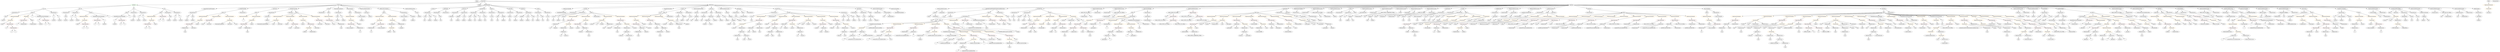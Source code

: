 strict digraph {
	graph [bb="0,0,40066,972"];
	node [label="\N"];
	Enter	[height=0.5,
		pos="7559.1,954",
		width=0.83628];
	BinaryOperation_Unnamed_35	[color=brown,
		height=0.5,
		label=BinaryOperation,
		pos="25760,594",
		width=1.9867];
	IndexAccess_Unnamed_22	[color=black,
		height=0.5,
		label=IndexAccess,
		pos="25553,522",
		width=1.6402];
	BinaryOperation_Unnamed_35 -> IndexAccess_Unnamed_22	[pos="e,25592,536.03 25719,579 25685,567.65 25638,551.62 25602,539.61"];
	Identifier_COIN_SUPPLY_ICO_TIER_1_2	[color=black,
		height=0.5,
		label=COIN_SUPPLY_ICO_TIER_1,
		pos="25760,522",
		width=3.6223];
	BinaryOperation_Unnamed_35 -> Identifier_COIN_SUPPLY_ICO_TIER_1_2	[pos="e,25760,540.1 25760,575.7 25760,568.41 25760,559.73 25760,551.54"];
	ElementaryTypeName_bool_1	[color=black,
		height=0.5,
		label=bool,
		pos="7684.1,594",
		width=0.76697];
	Identifier_i_19	[color=black,
		height=0.5,
		label=i,
		pos="33816,234",
		width=0.75];
	Parameter_owner_txorigin36	[color=black,
		height=0.5,
		label=owner_txorigin36,
		pos="27505,666",
		width=2.0976];
	ElementaryTypeName_address_43	[color=black,
		height=0.5,
		label=address,
		pos="27505,594",
		width=1.0996];
	Parameter_owner_txorigin36 -> ElementaryTypeName_address_43	[pos="e,27505,612.1 27505,647.7 27505,640.41 27505,631.73 27505,623.54"];
	ElementaryTypeName_uint_39	[color=black,
		height=0.5,
		label=uint,
		pos="22472,594",
		width=0.75];
	Parameter_b_2	[color=black,
		height=0.5,
		label=b,
		pos="2787.1,666",
		width=0.75];
	ElementaryTypeName_uint256_9	[color=black,
		height=0.5,
		label=uint256,
		pos="2782.1,594",
		width=1.0442];
	Parameter_b_2 -> ElementaryTypeName_uint256_9	[pos="e,2783.3,612.1 2785.9,647.7 2785.3,640.41 2784.7,631.73 2784.1,623.54"];
	Identifier__from_4	[color=black,
		height=0.5,
		label=_from,
		pos="11904,378",
		width=0.93331];
	BinaryOperation_Unnamed_93	[color=brown,
		height=0.5,
		label=BinaryOperation,
		pos="14603,450",
		width=1.9867];
	NumberLiteral_Unnamed_56	[color=black,
		height=0.5,
		label=NumberLiteral,
		pos="14462,378",
		width=1.765];
	BinaryOperation_Unnamed_93 -> NumberLiteral_Unnamed_56	[pos="e,14492,394.01 14572,433.46 14551,423.31 14524,409.95 14502,399.01"];
	IndexAccess_Unnamed_51	[color=black,
		height=0.5,
		label=IndexAccess,
		pos="14603,378",
		width=1.6402];
	BinaryOperation_Unnamed_93 -> IndexAccess_Unnamed_51	[pos="e,14603,396.1 14603,431.7 14603,424.41 14603,415.73 14603,407.54"];
	Block_Unnamed_9	[color=black,
		height=0.5,
		label=Block,
		pos="2562.1,738",
		width=0.90558];
	ExpressionStatement_Unnamed_14	[color=orange,
		height=0.5,
		label=ExpressionStatement,
		pos="2413.1,666",
		width=2.458];
	Block_Unnamed_9 -> ExpressionStatement_Unnamed_14	[pos="e,2447.1,682.97 2537.8,725.6 2516.1,715.37 2483.6,700.11 2457.2,687.73"];
	BinaryOperation_Unnamed_15	[color=brown,
		height=0.5,
		label=BinaryOperation,
		pos="2591.1,666",
		width=1.9867];
	Block_Unnamed_9 -> BinaryOperation_Unnamed_15	[pos="e,2583.9,684.28 2569.1,720.05 2572.3,712.43 2576.1,703.23 2579.6,694.65"];
	ElementaryTypeName_address_40	[color=black,
		height=0.5,
		label=address,
		pos="32790,594",
		width=1.0996];
	Identifier_require_10	[color=black,
		height=0.5,
		label=require,
		pos="27356,522",
		width=1.0026];
	BinaryOperation_Unnamed_68	[color=brown,
		height=0.5,
		label=BinaryOperation,
		pos="30853,522",
		width=1.9867];
	NumberLiteral_Unnamed_47	[color=black,
		height=0.5,
		label=NumberLiteral,
		pos="30825,450",
		width=1.765];
	BinaryOperation_Unnamed_68 -> NumberLiteral_Unnamed_47	[pos="e,30832,468.1 30846,503.7 30843,496.15 30840,487.12 30836,478.68"];
	Identifier_coins_1	[color=black,
		height=0.5,
		label=coins,
		pos="30937,450",
		width=0.85014];
	BinaryOperation_Unnamed_68 -> Identifier_coins_1	[pos="e,30920,465.34 30873,504.41 30884,494.85 30899,482.72 30911,472.44"];
	StateVariableDeclaration_Unnamed_6	[color=black,
		height=0.5,
		label=StateVariableDeclaration,
		pos="15066,810",
		width=2.8184];
	VariableDeclaration_symbol	[color=black,
		height=0.5,
		label=symbol,
		pos="14956,738",
		width=1.0581];
	StateVariableDeclaration_Unnamed_6 -> VariableDeclaration_symbol	[pos="e,14978,753.04 15040,792.23 15024,782.23 15004,769.46 14987,758.93"];
	stringLiteral_Unnamed_3	[color=black,
		height=0.5,
		label=stringLiteral,
		pos="15066,738",
		width=1.5016];
	StateVariableDeclaration_Unnamed_6 -> stringLiteral_Unnamed_3	[pos="e,15066,756.1 15066,791.7 15066,784.41 15066,775.73 15066,767.54"];
	ParameterList_Unnamed_34	[color=black,
		height=0.5,
		label=ParameterList,
		pos="9111.1,738",
		width=1.7095];
	Parameter_success_3	[color=black,
		height=0.5,
		label=success,
		pos="8812.1,666",
		width=1.1135];
	ParameterList_Unnamed_34 -> Parameter_success_3	[pos="e,8842.5,678.26 9064.9,725.69 9056.7,723.74 9048.1,721.77 9040.1,720 8960.9,702.55 8939.4,705.35 8861.1,684 8858.5,683.3 8855.9,\
682.54 8853.3,681.73"];
	FunctionCall_Unnamed_50	[color=orange,
		height=0.5,
		label=FunctionCall,
		pos="31051,594",
		width=1.6125];
	Identifier_atNow_1	[color=black,
		height=0.5,
		label=atNow,
		pos="31068,522",
		width=0.97489];
	FunctionCall_Unnamed_50 -> Identifier_atNow_1	[pos="e,31064,540.1 31055,575.7 31057,568.32 31059,559.52 31061,551.25"];
	MemberAccess_Unnamed_76	[color=black,
		height=0.5,
		label=MemberAccess,
		pos="14717,306",
		width=1.9174];
	Identifier_change_12	[color=black,
		height=0.5,
		label=change,
		pos="14717,234",
		width=1.0165];
	MemberAccess_Unnamed_76 -> Identifier_change_12	[pos="e,14717,252.1 14717,287.7 14717,280.41 14717,271.73 14717,263.54"];
	Identifier__amount_14	[color=black,
		height=0.5,
		label=_amount,
		pos="17001,594",
		width=1.1967];
	Identifier_balances_13	[color=black,
		height=0.5,
		label=balances,
		pos="19891,306",
		width=1.1828];
	MemberAccess_Unnamed_26	[color=black,
		height=0.5,
		label=MemberAccess,
		pos="37068,378",
		width=1.9174];
	Identifier_msg_14	[color=black,
		height=0.5,
		label=msg,
		pos="37068,306",
		width=0.75];
	MemberAccess_Unnamed_26 -> Identifier_msg_14	[pos="e,37068,324.1 37068,359.7 37068,352.41 37068,343.73 37068,335.54"];
	Block_Unnamed_3	[color=black,
		height=0.5,
		label=Block,
		pos="6135.1,738",
		width=0.90558];
	ExpressionStatement_Unnamed_7	[color=orange,
		height=0.5,
		label=ExpressionStatement,
		pos="6035.1,666",
		width=2.458];
	Block_Unnamed_3 -> ExpressionStatement_Unnamed_7	[pos="e,6059.1,683.76 6115.3,723.17 6102,713.8 6083.9,701.19 6068.4,690.29"];
	ExpressionStatement_Unnamed_8	[color=orange,
		height=0.5,
		label=ExpressionStatement,
		pos="6230.1,666",
		width=2.458];
	Block_Unnamed_3 -> ExpressionStatement_Unnamed_8	[pos="e,6207.4,683.76 6153.9,723.17 6166.6,713.8 6183.7,701.19 6198.5,690.29"];
	Identifier_administrator_4	[color=black,
		height=0.5,
		label=administrator,
		pos="23390,522",
		width=1.6402];
	ParameterList_Unnamed_33	[color=black,
		height=0.5,
		label=ParameterList,
		pos="9252.1,738",
		width=1.7095];
	Parameter__to_2	[color=black,
		height=0.5,
		label=_to,
		pos="8897.1,666",
		width=0.75];
	ParameterList_Unnamed_33 -> Parameter__to_2	[pos="e,8917.6,677.97 9207.1,725.4 9198.8,723.45 9190.2,721.57 9182.1,720 9072.3,698.78 9040.2,716.23 8933.1,684 8931.5,683.51 8929.9,\
682.97 8928.2,682.37"];
	Parameter__amount	[color=black,
		height=0.5,
		label=_amount,
		pos="8985.1,666",
		width=1.1967];
	ParameterList_Unnamed_33 -> Parameter__amount	[pos="e,9018.1,677.96 9206.2,725.81 9148.3,711.66 9054.2,688.57 9038.1,684 9035.2,683.16 9032.1,682.27 9029.1,681.35"];
	Identifier_msg_21	[color=black,
		height=0.5,
		label=msg,
		pos="29944,234",
		width=0.75];
	ModifierInvocation_onlyOwner_1	[color=black,
		height=0.5,
		label=onlyOwner,
		pos="34610,738",
		width=1.4323];
	FunctionCall_Unnamed_66	[color=orange,
		height=0.5,
		label=FunctionCall,
		pos="28665,522",
		width=1.6125];
	MemberAccess_Unnamed_54	[color=black,
		height=0.5,
		label=MemberAccess,
		pos="28377,450",
		width=1.9174];
	FunctionCall_Unnamed_66 -> MemberAccess_Unnamed_54	[pos="e,28427,462.81 28622,509.85 28614,507.88 28606,505.87 28598,504 28544,490.7 28483,476 28438,465.46"];
	Identifier_change_3	[color=black,
		height=0.5,
		label=change,
		pos="28501,450",
		width=1.0165];
	FunctionCall_Unnamed_66 -> Identifier_change_3	[pos="e,28528,462.48 28632,506.83 28605,495.25 28566,478.88 28538,466.86"];
	FunctionCall_Unnamed_90	[color=orange,
		height=0.5,
		label=FunctionCall,
		pos="34391,594",
		width=1.6125];
	FunctionCall_Unnamed_91	[color=orange,
		height=0.5,
		label=FunctionCall,
		pos="34432,522",
		width=1.6125];
	FunctionCall_Unnamed_90 -> FunctionCall_Unnamed_91	[pos="e,34422,539.79 34401,576.05 34406,568.14 34411,558.54 34416,549.69"];
	Identifier_require_27	[color=black,
		height=0.5,
		label=require,
		pos="34544,522",
		width=1.0026];
	FunctionCall_Unnamed_90 -> Identifier_require_27	[pos="e,34518,534.93 34423,578.5 34448,567.16 34482,551.4 34508,539.57"];
	IndexAccess_Unnamed_29	[color=black,
		height=0.5,
		label=IndexAccess,
		pos="17761,378",
		width=1.6402];
	IndexAccess_Unnamed_30	[color=black,
		height=0.5,
		label=IndexAccess,
		pos="17704,306",
		width=1.6402];
	IndexAccess_Unnamed_29 -> IndexAccess_Unnamed_30	[pos="e,17718,323.79 17747,360.05 17741,351.8 17732,341.7 17725,332.54"];
	Identifier_locked_1	[color=black,
		height=0.5,
		label=locked,
		pos="17817,306",
		width=0.98875];
	IndexAccess_Unnamed_29 -> Identifier_locked_1	[pos="e,17804,322.83 17775,360.05 17781,351.56 17790,341.11 17797,331.73"];
	Identifier_coins_9	[color=black,
		height=0.5,
		label=coins,
		pos="29160,522",
		width=0.85014];
	ForStatement_Unnamed_3	[color=black,
		height=0.5,
		label=ForStatement,
		pos="33502,666",
		width=1.6818];
	VariableDeclarationStatement_Unnamed_11	[color=black,
		height=0.5,
		label=VariableDeclarationStatement,
		pos="33293,594",
		width=3.3174];
	ForStatement_Unnamed_3 -> VariableDeclarationStatement_Unnamed_11	[pos="e,33341,610.88 33463,652 33432,641.46 33387,626.46 33351,614.49"];
	BinaryOperation_Unnamed_100	[color=brown,
		height=0.5,
		label=BinaryOperation,
		pos="33502,594",
		width=1.9867];
	ForStatement_Unnamed_3 -> BinaryOperation_Unnamed_100	[pos="e,33502,612.1 33502,647.7 33502,640.41 33502,631.73 33502,623.54"];
	ExpressionStatement_Unnamed_100	[color=orange,
		height=0.5,
		label=ExpressionStatement,
		pos="33680,594",
		width=2.458];
	ForStatement_Unnamed_3 -> ExpressionStatement_Unnamed_100	[pos="e,33641,610.56 33538,651 33564,640.59 33601,626.24 33630,614.68"];
	Block_Unnamed_39	[color=black,
		height=0.5,
		label=Block,
		pos="33819,594",
		width=0.90558];
	ForStatement_Unnamed_3 -> Block_Unnamed_39	[pos="e,33795,605.95 33547,653.6 33555,651.64 33564,649.69 33572,648 33663,629.07 33688,637.5 33777,612 33779,611.36 33782,610.63 33784,\
609.86"];
	Identifier_buyCoins	[color=black,
		height=0.5,
		label=buyCoins,
		pos="39892,738",
		width=1.2937];
	ParameterList_Unnamed_67	[color=black,
		height=0.5,
		label=ParameterList,
		pos="23251,738",
		width=1.7095];
	Parameter_success_7	[color=black,
		height=0.5,
		label=success,
		pos="22933,666",
		width=1.1135];
	ParameterList_Unnamed_67 -> Parameter_success_7	[pos="e,22963,678.26 23206,725.54 23197,723.61 23189,721.68 23181,720 23093,701.39 23069,706.8 22982,684 22979,683.32 22977,682.56 22974,\
681.76"];
	Identifier_msg_32	[color=black,
		height=0.5,
		label=msg,
		pos="22476,306",
		width=0.75];
	NumberLiteral_Unnamed_35	[color=black,
		height=0.5,
		label=NumberLiteral,
		pos="24114,450",
		width=1.765];
	IndexAccess_Unnamed_43	[color=black,
		height=0.5,
		label=IndexAccess,
		pos="29268,522",
		width=1.6402];
	Identifier_balances_17	[color=black,
		height=0.5,
		label=balances,
		pos="29267,450",
		width=1.1828];
	IndexAccess_Unnamed_43 -> Identifier_balances_17	[pos="e,29267,468.1 29268,503.7 29268,496.41 29268,487.73 29268,479.54"];
	MemberAccess_Unnamed_61	[color=black,
		height=0.5,
		label=MemberAccess,
		pos="29397,450",
		width=1.9174];
	IndexAccess_Unnamed_43 -> MemberAccess_Unnamed_61	[pos="e,29368,466.64 29296,505.81 29314,495.95 29338,482.96 29358,472.1"];
	Identifier_i_4	[color=black,
		height=0.5,
		label=i,
		pos="36127,522",
		width=0.75];
	Block_Unnamed_34	[color=black,
		height=0.5,
		label=Block,
		pos="15030,594",
		width=0.90558];
	VariableDeclarationStatement_Unnamed_9	[color=black,
		height=0.5,
		label=VariableDeclarationStatement,
		pos="13969,522",
		width=3.3174];
	Block_Unnamed_34 -> VariableDeclarationStatement_Unnamed_9	[pos="e,14077,530.04 15006,581.68 15000,579.41 14994,577.32 14988,576 14826,540.4 14409,549.13 14243,540 14192,537.2 14137,533.79 14088,\
530.76"];
	ExpressionStatement_Unnamed_88	[color=orange,
		height=0.5,
		label=ExpressionStatement,
		pos="14340,522",
		width=2.458];
	Block_Unnamed_34 -> ExpressionStatement_Unnamed_88	[pos="e,14422,529.05 15006,581.65 15000,579.44 14994,577.38 14988,576 14962,569.71 14607,542.77 14434,529.9"];
	ExpressionStatement_Unnamed_90	[color=orange,
		height=0.5,
		label=ExpressionStatement,
		pos="14677,522",
		width=2.458];
	Block_Unnamed_34 -> ExpressionStatement_Unnamed_90	[pos="e,14754,531.35 15006,582.03 15000,579.79 14994,577.63 14988,576 14914,554.97 14828,541.05 14765,532.78"];
	ExpressionStatement_Unnamed_89	[color=orange,
		height=0.5,
		label=ExpressionStatement,
		pos="14950,522",
		width=2.458];
	Block_Unnamed_34 -> ExpressionStatement_Unnamed_89	[pos="e,14970,540.04 15013,578.15 15003,569.26 14990,557.74 14978,547.53"];
	IfStatement_Unnamed_2	[color=orange,
		height=0.5,
		label=IfStatement,
		pos="15117,522",
		width=1.4739];
	Block_Unnamed_34 -> IfStatement_Unnamed_2	[pos="e,15097,538.95 15048,578.5 15060,569.13 15075,556.73 15088,546.03"];
	ExpressionStatement_Unnamed_46	[color=orange,
		height=0.5,
		label=ExpressionStatement,
		pos="17889,522",
		width=2.458];
	BinaryOperation_Unnamed_53	[color=brown,
		height=0.5,
		label=BinaryOperation,
		pos="17889,450",
		width=1.9867];
	ExpressionStatement_Unnamed_46 -> BinaryOperation_Unnamed_53	[pos="e,17889,468.1 17889,503.7 17889,496.41 17889,487.73 17889,479.54"];
	VariableDeclaration_allowed	[color=black,
		height=0.5,
		label=allowed,
		pos="11539,738",
		width=1.0858];
	Mapping_Unnamed_1	[color=black,
		height=0.5,
		label=Mapping,
		pos="11621,666",
		width=1.2105];
	VariableDeclaration_allowed -> Mapping_Unnamed_1	[pos="e,11603,682.64 11557,721.81 11568,712.49 11582,700.38 11594,689.91"];
	ElementaryTypeName_uint_9	[color=black,
		height=0.5,
		label=uint,
		pos="14033,666",
		width=0.75];
	Parameter_success	[color=black,
		height=0.5,
		label=success,
		pos="8714.1,666",
		width=1.1135];
	ElementaryTypeName_bool	[color=black,
		height=0.5,
		label=bool,
		pos="8714.1,594",
		width=0.76697];
	Parameter_success -> ElementaryTypeName_bool	[pos="e,8714.1,612.1 8714.1,647.7 8714.1,640.41 8714.1,631.73 8714.1,623.54"];
	MemberAccess_Unnamed_58	[color=black,
		height=0.5,
		label=MemberAccess,
		pos="27563,450",
		width=1.9174];
	Identifier_msg_26	[color=black,
		height=0.5,
		label=msg,
		pos="27563,378",
		width=0.75];
	MemberAccess_Unnamed_58 -> Identifier_msg_26	[pos="e,27563,396.1 27563,431.7 27563,424.41 27563,415.73 27563,407.54"];
	MemberAccess_Unnamed_81	[color=black,
		height=0.5,
		label=MemberAccess,
		pos="33976,450",
		width=1.9174];
	Identifier__addresses	[color=black,
		height=0.5,
		label=_addresses,
		pos="33976,378",
		width=1.46];
	MemberAccess_Unnamed_81 -> Identifier__addresses	[pos="e,33976,396.1 33976,431.7 33976,424.41 33976,415.73 33976,407.54"];
	ElementaryTypeName_uint_55	[color=black,
		height=0.5,
		label=uint,
		pos="22914,594",
		width=0.75];
	ElementaryTypeName_uint_1	[color=black,
		height=0.5,
		label=uint,
		pos="8456.1,594",
		width=0.75];
	ElementaryTypeName_uint_36	[color=black,
		height=0.5,
		label=uint,
		pos="32633,594",
		width=0.75];
	EventDefinition_OwnershipTransferProposed	[color=black,
		height=0.5,
		label=OwnershipTransferProposed,
		pos="3360.1,810",
		width=3.3035];
	ParameterList_Unnamed	[color=black,
		height=0.5,
		label=ParameterList,
		pos="3067.1,738",
		width=1.7095];
	EventDefinition_OwnershipTransferProposed -> ParameterList_Unnamed	[pos="e,3113.4,750.07 3298.3,794.24 3247,781.97 3174.5,764.65 3124.4,752.69"];
	ElementaryTypeName_uint256_2	[color=black,
		height=0.5,
		label=uint256,
		pos="46.102,594",
		width=1.0442];
	Identifier_coinsIssuedTotal	[color=black,
		height=0.5,
		label=coinsIssuedTotal,
		pos="11836,666",
		width=2.0699];
	ExpressionStatement_Unnamed_48	[color=orange,
		height=0.5,
		label=ExpressionStatement,
		pos="34635,666",
		width=2.458];
	FunctionCall_Unnamed_33	[color=orange,
		height=0.5,
		label=FunctionCall,
		pos="34635,594",
		width=1.6125];
	ExpressionStatement_Unnamed_48 -> FunctionCall_Unnamed_33	[pos="e,34635,612.1 34635,647.7 34635,640.41 34635,631.73 34635,623.54"];
	NumberLiteral_Unnamed_21	[color=black,
		height=0.5,
		label=NumberLiteral,
		pos="17692,666",
		width=1.765];
	ExpressionStatement_Unnamed_9	[color=orange,
		height=0.5,
		label=ExpressionStatement,
		pos="3237.1,666",
		width=2.458];
	FunctionCall_Unnamed_8	[color=orange,
		height=0.5,
		label=FunctionCall,
		pos="3183.1,594",
		width=1.6125];
	ExpressionStatement_Unnamed_9 -> FunctionCall_Unnamed_8	[pos="e,3196.1,611.79 3224,648.05 3217.7,639.89 3210,629.91 3203,620.82"];
	ElementaryTypeName_uint_47	[color=black,
		height=0.5,
		label=uint,
		pos="30736,522",
		width=0.75];
	BinaryOperation_Unnamed_84	[color=brown,
		height=0.5,
		label=BinaryOperation,
		pos="15855,594",
		width=1.9867];
	NumberLiteral_Unnamed_53	[color=black,
		height=0.5,
		label=NumberLiteral,
		pos="15856,522",
		width=1.765];
	BinaryOperation_Unnamed_84 -> NumberLiteral_Unnamed_53	[pos="e,15856,540.1 15855,575.7 15855,568.41 15856,559.73 15856,551.54"];
	Identifier_coins_10	[color=black,
		height=0.5,
		label=coins,
		pos="15968,522",
		width=0.85014];
	BinaryOperation_Unnamed_84 -> Identifier_coins_10	[pos="e,15948,535.72 15881,576.94 15898,566.38 15920,552.53 15938,541.51"];
	FunctionDefinition_calculateCoinsPerWeiAndUpdateAvailableIcoCoins	[color=black,
		height=0.5,
		label=calculateCoinsPerWeiAndUpdateAvailableIcoCoins,
		pos="16025,810",
		width=5.646];
	ParameterList_Unnamed_65	[color=black,
		height=0.5,
		label=ParameterList,
		pos="15200,738",
		width=1.7095];
	FunctionDefinition_calculateCoinsPerWeiAndUpdateAvailableIcoCoins -> ParameterList_Unnamed_65	[pos="e,15259,743.97 15882,796.85 15703,781.69 15405,756.37 15270,744.93"];
	Block_Unnamed_33	[color=black,
		height=0.5,
		label=Block,
		pos="15860,738",
		width=0.90558];
	FunctionDefinition_calculateCoinsPerWeiAndUpdateAvailableIcoCoins -> Block_Unnamed_33	[pos="e,15885,749.64 15985,791.88 15958,780.33 15922,765.24 15896,754.13"];
	ParameterList_Unnamed_64	[color=black,
		height=0.5,
		label=ParameterList,
		pos="16067,738",
		width=1.7095];
	FunctionDefinition_calculateCoinsPerWeiAndUpdateAvailableIcoCoins -> ParameterList_Unnamed_64	[pos="e,16057,756.1 16035,791.7 16040,783.9 16046,774.51 16051,765.83"];
	Identifier__spender	[color=black,
		height=0.5,
		label=_spender,
		pos="10449,450",
		width=1.2521];
	Identifier__amount_3	[color=black,
		height=0.5,
		label=_amount,
		pos="9381.1,522",
		width=1.1967];
	FunctionCall_Unnamed_19	[color=orange,
		height=0.5,
		label=FunctionCall,
		pos="10637,594",
		width=1.6125];
	Identifier__amount_6	[color=black,
		height=0.5,
		label=_amount,
		pos="10577,522",
		width=1.1967];
	FunctionCall_Unnamed_19 -> Identifier__amount_6	[pos="e,10591,539.47 10623,576.41 10616,567.95 10607,557.49 10599,548.08"];
	Identifier_Approval	[color=black,
		height=0.5,
		label=Approval,
		pos="10684,522",
		width=1.266];
	FunctionCall_Unnamed_19 -> Identifier_Approval	[pos="e,10673,539.79 10648,576.05 10654,567.97 10661,558.12 10667,549.11"];
	MemberAccess_Unnamed_15	[color=black,
		height=0.5,
		label=MemberAccess,
		pos="10817,522",
		width=1.9174];
	FunctionCall_Unnamed_19 -> MemberAccess_Unnamed_15	[pos="e,10780,537.47 10672,579.34 10700,568.55 10739,553.4 10769,541.52"];
	Identifier__spender_1	[color=black,
		height=0.5,
		label=_spender,
		pos="10949,522",
		width=1.2521];
	FunctionCall_Unnamed_19 -> Identifier__spender_1	[pos="e,10915,534.32 10680,581.63 10688,579.67 10696,577.71 10704,576 10788,557.37 10811,561.01 10895,540 10898,539.23 10901,538.38 10905,\
537.48"];
	ElementaryTypeName_string_1	[color=black,
		height=0.5,
		label=string,
		pos="14860,666",
		width=0.864];
	VariableDeclaration_symbol -> ElementaryTypeName_string_1	[pos="e,14879,680.77 14936,722.5 14922,712.35 14904,698.65 14888,687.4"];
	stringLiteral_Unnamed_2	[color=black,
		height=0.5,
		label=stringLiteral,
		pos="14963,666",
		width=1.5016];
	VariableDeclaration_symbol -> stringLiteral_Unnamed_2	[pos="e,14961,684.1 14958,719.7 14959,712.41 14959,703.73 14960,695.54"];
	FunctionCall_Unnamed_67	[color=orange,
		height=0.5,
		label=FunctionCall,
		pos="28377,378",
		width=1.6125];
	MemberAccess_Unnamed_57	[color=black,
		height=0.5,
		label=MemberAccess,
		pos="28357,306",
		width=1.9174];
	FunctionCall_Unnamed_67 -> MemberAccess_Unnamed_57	[pos="e,28362,324.1 28372,359.7 28370,352.24 28367,343.32 28365,334.97"];
	MemberAccess_Unnamed_55	[color=black,
		height=0.5,
		label=MemberAccess,
		pos="28513,306",
		width=1.9174];
	FunctionCall_Unnamed_67 -> MemberAccess_Unnamed_55	[pos="e,28483,322.48 28406,361.98 28426,351.97 28452,338.68 28473,327.67"];
	VariableDeclarationStatement_Unnamed_1	[color=black,
		height=0.5,
		label=VariableDeclarationStatement,
		pos="1892.1,666",
		width=3.3174];
	VariableDeclaration_c_1	[color=black,
		height=0.5,
		label=c,
		pos="1822.1,594",
		width=0.75];
	VariableDeclarationStatement_Unnamed_1 -> VariableDeclaration_c_1	[pos="e,1836.4,609.28 1874.8,647.7 1865.7,638.55 1854.3,627.22 1844.5,617.41"];
	BinaryOperation_Unnamed_13	[color=brown,
		height=0.5,
		label=BinaryOperation,
		pos="1939.1,594",
		width=1.9867];
	VariableDeclarationStatement_Unnamed_1 -> BinaryOperation_Unnamed_13	[pos="e,1927.6,612.1 1903.7,647.7 1909,639.81 1915.4,630.3 1921.3,621.55"];
	Identifier_msg_12	[color=black,
		height=0.5,
		label=msg,
		pos="11717,234",
		width=0.75];
	MemberAccess_Unnamed_24	[color=black,
		height=0.5,
		label=MemberAccess,
		pos="27237,450",
		width=1.9174];
	Identifier_tx_2	[color=black,
		height=0.5,
		label=tx,
		pos="27237,378",
		width=0.75];
	MemberAccess_Unnamed_24 -> Identifier_tx_2	[pos="e,27237,396.1 27237,431.7 27237,424.41 27237,415.73 27237,407.54"];
	MemberAccess_Unnamed_14	[color=black,
		height=0.5,
		label=MemberAccess,
		pos="10508,378",
		width=1.9174];
	Identifier_msg_8	[color=black,
		height=0.5,
		label=msg,
		pos="10508,306",
		width=0.75];
	MemberAccess_Unnamed_14 -> Identifier_msg_8	[pos="e,10508,324.1 10508,359.7 10508,352.41 10508,343.73 10508,335.54"];
	Identifier_coins_14	[color=black,
		height=0.5,
		label=coins,
		pos="14235,234",
		width=0.85014];
	FunctionDefinition_transferFrom_2	[color=black,
		height=0.5,
		label=transferFrom,
		pos="16596,810",
		width=1.6402];
	ParameterList_Unnamed_69	[color=black,
		height=0.5,
		label=ParameterList,
		pos="16251,738",
		width=1.7095];
	FunctionDefinition_transferFrom_2 -> ParameterList_Unnamed_69	[pos="e,16301,749.05 16548,799.27 16486,786.75 16379,765 16312,751.33"];
	ParameterList_Unnamed_68	[color=black,
		height=0.5,
		label=ParameterList,
		pos="16432,738",
		width=1.7095];
	FunctionDefinition_transferFrom_2 -> ParameterList_Unnamed_68	[pos="e,16466,753.38 16563,794.83 16538,784.18 16504,769.49 16476,757.84"];
	Block_Unnamed_37	[color=black,
		height=0.5,
		label=Block,
		pos="16799,738",
		width=0.90558];
	FunctionDefinition_transferFrom_2 -> Block_Unnamed_37	[pos="e,16772,748.41 16634,795.83 16671,783.31 16725,764.57 16761,752.07"];
	Identifier_balances_2	[color=black,
		height=0.5,
		label=balances,
		pos="9680.1,450",
		width=1.1828];
	Identifier__addresses_2	[color=black,
		height=0.5,
		label=_addresses,
		pos="33460,234",
		width=1.46];
	Identifier_Transfer_2	[color=black,
		height=0.5,
		label=Transfer,
		pos="19356,522",
		width=1.1689];
	IndexAccess_Unnamed_39	[color=black,
		height=0.5,
		label=IndexAccess,
		pos="30027,378",
		width=1.6402];
	MemberAccess_Unnamed_47	[color=black,
		height=0.5,
		label=MemberAccess,
		pos="29944,306",
		width=1.9174];
	IndexAccess_Unnamed_39 -> MemberAccess_Unnamed_47	[pos="e,29964,323.63 30008,360.76 29997,351.88 29984,340.71 29972,330.85"];
	Identifier_icoCoinsReceived_1	[color=black,
		height=0.5,
		label=icoCoinsReceived,
		pos="30110,306",
		width=2.1808];
	IndexAccess_Unnamed_39 -> Identifier_icoCoinsReceived_1	[pos="e,30090,323.88 30046,360.76 30057,351.95 30070,340.87 30082,331.07"];
	Identifier_COIN_SUPPLY_ICO_TIER_2_1	[color=black,
		height=0.5,
		label=COIN_SUPPLY_ICO_TIER_2,
		pos="19000,594",
		width=3.6223];
	VariableDeclaration_numberOfCoinsAvailableInIcoTier	[color=black,
		height=0.5,
		label=numberOfCoinsAvailableInIcoTier,
		pos="34401,738",
		width=3.8718];
	ArrayTypeName_Unnamed	[color=black,
		height=0.5,
		label=ArrayTypeName,
		pos="34456,666",
		width=2.0145];
	VariableDeclaration_numberOfCoinsAvailableInIcoTier -> ArrayTypeName_Unnamed	[pos="e,34443,684.1 34415,719.7 34421,711.64 34429,701.89 34436,692.98"];
	MemberAccess_Unnamed_48	[color=black,
		height=0.5,
		label=MemberAccess,
		pos="30595,450",
		width=1.9174];
	Identifier_coinsIssuedIco_3	[color=black,
		height=0.5,
		label=coinsIssuedIco,
		pos="30595,378",
		width=1.8759];
	MemberAccess_Unnamed_48 -> Identifier_coinsIssuedIco_3	[pos="e,30595,396.1 30595,431.7 30595,424.41 30595,415.73 30595,407.54"];
	Identifier_coinsIssuedMkt_1	[color=black,
		height=0.5,
		label=coinsIssuedMkt,
		pos="20118,522",
		width=1.9452];
	FunctionDefinition_mul	[color=black,
		height=0.5,
		label=mul,
		pos="690.1,810",
		width=0.75];
	ParameterList_Unnamed_8	[color=black,
		height=0.5,
		label=ParameterList,
		pos="239.1,738",
		width=1.7095];
	FunctionDefinition_mul -> ParameterList_Unnamed_8	[pos="e,292.32,747.26 663.91,804.93 594.48,794.16 404.23,764.63 303.55,749"];
	Block_Unnamed_6	[color=black,
		height=0.5,
		label=Block,
		pos="515.1,738",
		width=0.90558];
	FunctionDefinition_mul -> Block_Unnamed_6	[pos="e,541.12,749.41 667.22,799.85 637.88,788.11 586.63,767.61 551.8,753.68"];
	ParameterList_Unnamed_7	[color=black,
		height=0.5,
		label=ParameterList,
		pos="854.1,738",
		width=1.7095];
	FunctionDefinition_mul -> ParameterList_Unnamed_7	[pos="e,820.25,753.45 712.56,799.41 737.55,788.75 778.53,771.26 809.98,757.83"];
	ElementaryTypeName_uint256_8	[color=black,
		height=0.5,
		label=uint256,
		pos="2875.1,594",
		width=1.0442];
	FunctionCall_Unnamed_45	[color=orange,
		height=0.5,
		label=FunctionCall,
		pos="20680,522",
		width=1.6125];
	MemberAccess_Unnamed_36	[color=black,
		height=0.5,
		label=MemberAccess,
		pos="20665,450",
		width=1.9174];
	FunctionCall_Unnamed_45 -> MemberAccess_Unnamed_36	[pos="e,20669,468.1 20676,503.7 20675,496.32 20673,487.52 20671,479.25"];
	Identifier__coins_3	[color=black,
		height=0.5,
		label=_coins,
		pos="20788,450",
		width=0.98875];
	FunctionCall_Unnamed_45 -> Identifier__coins_3	[pos="e,20767,464.76 20704,505.29 20720,495.11 20741,481.77 20757,470.86"];
	Identifier_require_11	[color=black,
		height=0.5,
		label=require,
		pos="37213,522",
		width=1.0026];
	ElementaryTypeName_uint_46	[color=black,
		height=0.5,
		label=uint,
		pos="31148,522",
		width=0.75];
	BinaryOperation_Unnamed_4	[color=brown,
		height=0.5,
		label=BinaryOperation,
		pos="5078.1,594",
		width=1.9867];
	Identifier__newOwner_3	[color=black,
		height=0.5,
		label=_newOwner,
		pos="5090.1,522",
		width=1.5432];
	BinaryOperation_Unnamed_4 -> Identifier__newOwner_3	[pos="e,5087.2,540.1 5081.1,575.7 5082.3,568.32 5083.8,559.52 5085.3,551.25"];
	Identifier_newOwner	[color=black,
		height=0.5,
		label=newOwner,
		pos="5214.1,522",
		width=1.4046];
	BinaryOperation_Unnamed_4 -> Identifier_newOwner	[pos="e,5186.5,537.23 5108.6,577.29 5128.7,566.97 5155.1,553.39 5176.4,542.39"];
	ElementaryTypeName_uint_25	[color=black,
		height=0.5,
		label=uint,
		pos="17801,666",
		width=0.75];
	Identifier_require_14	[color=black,
		height=0.5,
		label=require,
		pos="23115,522",
		width=1.0026];
	Identifier_msg_13	[color=black,
		height=0.5,
		label=msg,
		pos="37330,306",
		width=0.75];
	ElementaryTypeName_uint256_5	[color=black,
		height=0.5,
		label=uint256,
		pos="2207.1,594",
		width=1.0442];
	ParameterList_Unnamed_46	[color=black,
		height=0.5,
		label=ParameterList,
		pos="25419,738",
		width=1.7095];
	BinaryOperation_Unnamed_75	[color=brown,
		height=0.5,
		label=BinaryOperation,
		pos="30485,594",
		width=1.9867];
	Identifier_coinsIssuedIco_2	[color=black,
		height=0.5,
		label=coinsIssuedIco,
		pos="30489,522",
		width=1.8759];
	BinaryOperation_Unnamed_75 -> Identifier_coinsIssuedIco_2	[pos="e,30488,540.1 30486,575.7 30487,568.41 30487,559.73 30487,551.54"];
	FunctionCall_Unnamed_62	[color=orange,
		height=0.5,
		label=FunctionCall,
		pos="30633,522",
		width=1.6125];
	BinaryOperation_Unnamed_75 -> FunctionCall_Unnamed_62	[pos="e,30602,537.61 30518,577.64 30539,567.31 30568,553.6 30592,542.5"];
	ElementaryTypeName_bool_3	[color=black,
		height=0.5,
		label=bool,
		pos="8812.1,594",
		width=0.76697];
	NumberLiteral_Unnamed_2	[color=black,
		height=0.5,
		label=NumberLiteral,
		pos="525.1,522",
		width=1.765];
	StateVariableDeclaration_Unnamed_14	[color=black,
		height=0.5,
		label=StateVariableDeclaration,
		pos="17549,810",
		width=2.8184];
	VariableDeclaration_COIN_COST_ICO_TIER_3	[color=black,
		height=0.5,
		label=COIN_COST_ICO_TIER_3,
		pos="17347,738",
		width=3.3451];
	StateVariableDeclaration_Unnamed_14 -> VariableDeclaration_COIN_COST_ICO_TIER_3	[pos="e,17393,754.98 17504,793.46 17475,783.19 17435,769.63 17404,758.61"];
	NumberLiteral_Unnamed_16	[color=black,
		height=0.5,
		label=NumberLiteral,
		pos="17549,738",
		width=1.765];
	StateVariableDeclaration_Unnamed_14 -> NumberLiteral_Unnamed_16	[pos="e,17549,756.1 17549,791.7 17549,784.41 17549,775.73 17549,767.54"];
	ForStatement_Unnamed_1	[color=black,
		height=0.5,
		label=ForStatement,
		pos="36004,666",
		width=1.6818];
	Block_Unnamed_32	[color=black,
		height=0.5,
		label=Block,
		pos="35865,594",
		width=0.90558];
	ForStatement_Unnamed_1 -> Block_Unnamed_32	[pos="e,35888,606.75 35974,649.98 35952,638.77 35922,623.43 35898,611.8"];
	ExpressionStatement_Unnamed_80	[color=orange,
		height=0.5,
		label=ExpressionStatement,
		pos="36004,594",
		width=2.458];
	ForStatement_Unnamed_1 -> ExpressionStatement_Unnamed_80	[pos="e,36004,612.1 36004,647.7 36004,640.41 36004,631.73 36004,623.54"];
	BinaryOperation_Unnamed_82	[color=brown,
		height=0.5,
		label=BinaryOperation,
		pos="36182,594",
		width=1.9867];
	ForStatement_Unnamed_1 -> BinaryOperation_Unnamed_82	[pos="e,36145,609.7 36040,651 36067,640.34 36104,625.56 36134,613.86"];
	VariableDeclarationStatement_Unnamed_7	[color=black,
		height=0.5,
		label=VariableDeclarationStatement,
		pos="36391,594",
		width=3.3174];
	ForStatement_Unnamed_1 -> VariableDeclarationStatement_Unnamed_7	[pos="e,36309,607.49 36050,653.98 36059,651.89 36069,649.8 36078,648 36152,633.29 36236,619.19 36298,609.24"];
	VariableDeclaration__coins	[color=black,
		height=0.5,
		label=_coins,
		pos="32647,666",
		width=0.98875];
	VariableDeclaration__coins -> ElementaryTypeName_uint_36	[pos="e,32637,612.1 32644,647.7 32642,640.32 32640,631.52 32639,623.25"];
	NumberLiteral_Unnamed_46	[color=black,
		height=0.5,
		label=NumberLiteral,
		pos="30175,594",
		width=1.765];
	Identifier_costOfAvailableCoinsInCurrentTier	[color=black,
		height=0.5,
		label=costOfAvailableCoinsInCurrentTier,
		pos="16043,378",
		width=3.9689];
	ParameterList_Unnamed_63	[color=black,
		height=0.5,
		label=ParameterList,
		pos="35734,738",
		width=1.7095];
	Parameter_totalAvailableIcoCoins	[color=black,
		height=0.5,
		label=totalAvailableIcoCoins,
		pos="35822,666",
		width=2.6382];
	ParameterList_Unnamed_63 -> Parameter_totalAvailableIcoCoins	[pos="e,35801,683.88 35755,720.76 35766,711.86 35780,700.65 35792,690.78"];
	FunctionCall_Unnamed_76	[color=orange,
		height=0.5,
		label=FunctionCall,
		pos="16151,234",
		width=1.6125];
	MemberAccess_Unnamed_73	[color=black,
		height=0.5,
		label=MemberAccess,
		pos="16151,162",
		width=1.9174];
	FunctionCall_Unnamed_76 -> MemberAccess_Unnamed_73	[pos="e,16151,180.1 16151,215.7 16151,208.41 16151,199.73 16151,191.54"];
	Identifier_coinsInCurrentTierToBuy	[color=black,
		height=0.5,
		label=coinsInCurrentTierToBuy,
		pos="16345,162",
		width=2.9709];
	FunctionCall_Unnamed_76 -> Identifier_coinsInCurrentTierToBuy	[pos="e,16301,178.86 16188,219.67 16217,209.23 16258,194.54 16290,182.74"];
	ElementaryTypeName_uint_10	[color=black,
		height=0.5,
		label=uint,
		pos="10983,594",
		width=0.75];
	NumberLiteral_Unnamed_5	[color=black,
		height=0.5,
		label=NumberLiteral,
		pos="32358,666",
		width=1.765];
	ElementaryTypeName_address_41	[color=black,
		height=0.5,
		label=address,
		pos="22756,594",
		width=1.0996];
	BinaryOperation_Unnamed	[color=brown,
		height=0.5,
		label=BinaryOperation,
		pos="3880.1,522",
		width=1.9867];
	Identifier_owner	[color=black,
		height=0.5,
		label=owner,
		pos="3819.1,450",
		width=0.93331];
	BinaryOperation_Unnamed -> Identifier_owner	[pos="e,3832.9,466.83 3865.3,504.05 3857.9,495.47 3848.6,484.89 3840.4,475.44"];
	MemberAccess_Unnamed	[color=black,
		height=0.5,
		label=MemberAccess,
		pos="3940.1,450",
		width=1.9174];
	BinaryOperation_Unnamed -> MemberAccess_Unnamed	[pos="e,3925.7,467.79 3894.6,504.05 3901.8,495.71 3910.5,485.49 3918.5,476.25"];
	FunctionCall_Unnamed_31	[color=orange,
		height=0.5,
		label=FunctionCall,
		pos="17434,594",
		width=1.6125];
	BinaryOperation_Unnamed_49	[color=brown,
		height=0.5,
		label=BinaryOperation,
		pos="17234,522",
		width=1.9867];
	FunctionCall_Unnamed_31 -> BinaryOperation_Unnamed_49	[pos="e,17275,537.19 17396,579.83 17365,568.86 17320,553.13 17286,540.99"];
	Identifier_require_12	[color=black,
		height=0.5,
		label=require,
		pos="17360,522",
		width=1.0026];
	FunctionCall_Unnamed_31 -> Identifier_require_12	[pos="e,17376,538.51 17417,576.41 17407,567.44 17395,556.21 17385,546.37"];
	Identifier_costOfACoinInWeiForTier	[color=black,
		height=0.5,
		label=costOfACoinInWeiForTier,
		pos="27038,450",
		width=3.1095];
	Block_Unnamed_25	[color=black,
		height=0.5,
		label=Block,
		pos="34712,738",
		width=0.90558];
	Block_Unnamed_25 -> ExpressionStatement_Unnamed_48	[pos="e,34654,684.04 34696,722.15 34686,713.26 34673,701.74 34662,691.53"];
	ExpressionStatement_Unnamed_50	[color=orange,
		height=0.5,
		label=ExpressionStatement,
		pos="34830,666",
		width=2.458];
	Block_Unnamed_25 -> ExpressionStatement_Unnamed_50	[pos="e,34802,683.46 34734,724.16 34750,714.41 34773,700.77 34793,689.26"];
	ExpressionStatement_Unnamed_49	[color=orange,
		height=0.5,
		label=ExpressionStatement,
		pos="35025,666",
		width=2.458];
	Block_Unnamed_25 -> ExpressionStatement_Unnamed_49	[pos="e,34961,678.81 34737,725.94 34742,723.76 34748,721.65 34753,720 34772,714.37 34876,694.6 34950,680.87"];
	VariableDeclaration_icoEtherReceived	[color=black,
		height=0.5,
		label=icoEtherReceived,
		pos="39465,738",
		width=2.1115];
	ElementaryTypeName_uint_29	[color=black,
		height=0.5,
		label=uint,
		pos="39439,666",
		width=0.75];
	VariableDeclaration_icoEtherReceived -> ElementaryTypeName_uint_29	[pos="e,39445,683.62 39459,719.7 39456,712.04 39452,702.85 39449,694.3"];
	NumberLiteral_Unnamed_27	[color=black,
		height=0.5,
		label=NumberLiteral,
		pos="39548,666",
		width=1.765];
	VariableDeclaration_icoEtherReceived -> NumberLiteral_Unnamed_27	[pos="e,39529,683.47 39485,720.41 39495,711.52 39508,700.41 39520,690.63"];
	Block_Unnamed_29	[color=black,
		height=0.5,
		label=Block,
		pos="38341,738",
		width=0.90558];
	FunctionCall_Unnamed_48	[color=orange,
		height=0.5,
		label=FunctionCall,
		pos="38435,666",
		width=1.6125];
	Block_Unnamed_29 -> FunctionCall_Unnamed_48	[pos="e,38414,683.01 38360,723.17 38373,713.6 38390,700.65 38405,689.6"];
	Identifier_COIN_SUPPLY_ICO_TIER_3_1	[color=black,
		height=0.5,
		label=COIN_SUPPLY_ICO_TIER_3,
		pos="19013,666",
		width=3.6223];
	Identifier_assert	[color=black,
		height=0.5,
		label=assert,
		pos="32.102,522",
		width=0.89172];
	BinaryOperation_Unnamed_88	[color=brown,
		height=0.5,
		label=BinaryOperation,
		pos="16151,306",
		width=1.9867];
	BinaryOperation_Unnamed_88 -> FunctionCall_Unnamed_76	[pos="e,16151,252.1 16151,287.7 16151,280.41 16151,271.73 16151,263.54"];
	Identifier_coins_11	[color=black,
		height=0.5,
		label=coins,
		pos="16258,234",
		width=0.85014];
	BinaryOperation_Unnamed_88 -> Identifier_coins_11	[pos="e,16238,248.1 16176,288.76 16192,278.43 16212,265.01 16229,254.15"];
	ElementaryTypeName_bool_10	[color=black,
		height=0.5,
		label=bool,
		pos="16206,594",
		width=0.76697];
	FunctionCall_Unnamed_92	[color=orange,
		height=0.5,
		label=FunctionCall,
		pos="34194,594",
		width=1.6125];
	BinaryOperation_Unnamed_98	[color=brown,
		height=0.5,
		label=BinaryOperation,
		pos="34194,522",
		width=1.9867];
	FunctionCall_Unnamed_92 -> BinaryOperation_Unnamed_98	[pos="e,34194,540.1 34194,575.7 34194,568.41 34194,559.73 34194,551.54"];
	Identifier_require_28	[color=black,
		height=0.5,
		label=require,
		pos="34320,522",
		width=1.0026];
	FunctionCall_Unnamed_92 -> Identifier_require_28	[pos="e,34297,536.04 34221,577.81 34241,567.15 34266,552.83 34287,541.5"];
	ElementaryTypeName_uint_4	[color=black,
		height=0.5,
		label=uint,
		pos="8626.1,594",
		width=0.75];
	ExpressionStatement_Unnamed_20	[color=orange,
		height=0.5,
		label=ExpressionStatement,
		pos="10069,666",
		width=2.458];
	FunctionCall_Unnamed_18	[color=orange,
		height=0.5,
		label=FunctionCall,
		pos="10114,594",
		width=1.6125];
	ExpressionStatement_Unnamed_20 -> FunctionCall_Unnamed_18	[pos="e,10103,612.1 10080,647.7 10085,639.81 10091,630.3 10097,621.55"];
	ModifierInvocation_onlyOwner_4	[color=black,
		height=0.5,
		label=onlyOwner,
		pos="38443,738",
		width=1.4323];
	MemberAccess_Unnamed_64	[color=black,
		height=0.5,
		label=MemberAccess,
		pos="32220,450",
		width=1.9174];
	MemberAccess_Unnamed_65	[color=black,
		height=0.5,
		label=MemberAccess,
		pos="32220,378",
		width=1.9174];
	MemberAccess_Unnamed_64 -> MemberAccess_Unnamed_65	[pos="e,32220,396.1 32220,431.7 32220,424.41 32220,415.73 32220,407.54"];
	MemberAccess_Unnamed_52	[color=black,
		height=0.5,
		label=MemberAccess,
		pos="32343,306",
		width=1.9174];
	Identifier_msg_22	[color=black,
		height=0.5,
		label=msg,
		pos="32343,234",
		width=0.75];
	MemberAccess_Unnamed_52 -> Identifier_msg_22	[pos="e,32343,252.1 32343,287.7 32343,280.41 32343,271.73 32343,263.54"];
	Parameter_a_2	[color=black,
		height=0.5,
		label=a,
		pos="2867.1,666",
		width=0.75];
	Parameter_a_2 -> ElementaryTypeName_uint256_8	[pos="e,2873.1,612.1 2869.1,647.7 2869.9,640.41 2870.9,631.73 2871.8,623.54"];
	BinaryOperation_Unnamed_20	[color=brown,
		height=0.5,
		label=BinaryOperation,
		pos="9100.1,594",
		width=1.9867];
	IndexAccess_Unnamed_4	[color=black,
		height=0.5,
		label=IndexAccess,
		pos="8794.1,522",
		width=1.6402];
	BinaryOperation_Unnamed_20 -> IndexAccess_Unnamed_4	[pos="e,8840.4,533.58 9048.5,581.2 8993.9,568.71 8907.9,549.04 8851.3,536.08"];
	FunctionCall_Unnamed_16	[color=orange,
		height=0.5,
		label=FunctionCall,
		pos="9010.1,522",
		width=1.6125];
	BinaryOperation_Unnamed_20 -> FunctionCall_Unnamed_16	[pos="e,9031,539.23 9078.8,576.41 9067.1,567.37 9052.6,556.03 9039.8,546.13"];
	BinaryOperation_Unnamed_38	[color=brown,
		height=0.5,
		label=BinaryOperation,
		pos="27087,594",
		width=1.9867];
	MemberAccess_Unnamed_23	[color=black,
		height=0.5,
		label=MemberAccess,
		pos="27087,522",
		width=1.9174];
	BinaryOperation_Unnamed_38 -> MemberAccess_Unnamed_23	[pos="e,27087,540.1 27087,575.7 27087,568.41 27087,559.73 27087,551.54"];
	NumberLiteral_Unnamed_37	[color=black,
		height=0.5,
		label=NumberLiteral,
		pos="27238,522",
		width=1.765];
	BinaryOperation_Unnamed_38 -> NumberLiteral_Unnamed_37	[pos="e,27206,537.97 27120,577.64 27142,567.37 27172,553.76 27196,542.69"];
	Parameter__amount_4	[color=black,
		height=0.5,
		label=_amount,
		pos="16297,666",
		width=1.1967];
	ElementaryTypeName_uint_56	[color=black,
		height=0.5,
		label=uint,
		pos="16293,594",
		width=0.75];
	Parameter__amount_4 -> ElementaryTypeName_uint_56	[pos="e,16294,612.1 16296,647.7 16296,640.41 16295,631.73 16295,623.54"];
	VariableDeclaration_coinsInCurrentTierToBuy	[color=black,
		height=0.5,
		label=coinsInCurrentTierToBuy,
		pos="15215,306",
		width=2.9709];
	ElementaryTypeName_uint_54	[color=black,
		height=0.5,
		label=uint,
		pos="15096,234",
		width=0.75];
	VariableDeclaration_coinsInCurrentTierToBuy -> ElementaryTypeName_uint_54	[pos="e,15116,246.6 15187,288.23 15168,277.38 15144,263.28 15126,252.32"];
	MemberAccess_Unnamed_9	[color=black,
		height=0.5,
		label=MemberAccess,
		pos="9966.1,450",
		width=1.9174];
	IndexAccess_Unnamed_3	[color=black,
		height=0.5,
		label=IndexAccess,
		pos="9966.1,378",
		width=1.6402];
	MemberAccess_Unnamed_9 -> IndexAccess_Unnamed_3	[pos="e,9966.1,396.1 9966.1,431.7 9966.1,424.41 9966.1,415.73 9966.1,407.54"];
	MemberAccess_Unnamed_34	[color=black,
		height=0.5,
		label=MemberAccess,
		pos="19949,450",
		width=1.9174];
	IndexAccess_Unnamed_33	[color=black,
		height=0.5,
		label=IndexAccess,
		pos="19949,378",
		width=1.6402];
	MemberAccess_Unnamed_34 -> IndexAccess_Unnamed_33	[pos="e,19949,396.1 19949,431.7 19949,424.41 19949,415.73 19949,407.54"];
	Identifier_msg_19	[color=black,
		height=0.5,
		label=msg,
		pos="28161,234",
		width=0.75];
	ElementaryTypeName_uint	[color=black,
		height=0.5,
		label=uint,
		pos="6745.1,594",
		width=0.75];
	NumberLiteral_Unnamed_15	[color=black,
		height=0.5,
		label=NumberLiteral,
		pos="17313,666",
		width=1.765];
	VariableDeclaration_COIN_COST_ICO_TIER_3 -> NumberLiteral_Unnamed_15	[pos="e,17321,684.1 17339,719.7 17335,712.07 17331,702.92 17326,694.4"];
	ElementaryTypeName_uint_22	[color=black,
		height=0.5,
		label=uint,
		pos="17422,666",
		width=0.75];
	VariableDeclaration_COIN_COST_ICO_TIER_3 -> ElementaryTypeName_uint_22	[pos="e,17407,680.97 17365,720.05 17375,710.6 17388,698.74 17399,688.62"];
	ParameterList_Unnamed_20	[color=black,
		height=0.5,
		label=ParameterList,
		pos="8075.1,738",
		width=1.7095];
	Parameter_balance	[color=black,
		height=0.5,
		label=balance,
		pos="8071.1,666",
		width=1.0719];
	ParameterList_Unnamed_20 -> Parameter_balance	[pos="e,8072.1,684.1 8074.1,719.7 8073.7,712.41 8073.2,703.73 8072.7,695.54"];
	ParameterList_Unnamed_28	[color=black,
		height=0.5,
		label=ParameterList,
		pos="7229.1,738",
		width=1.7095];
	Parameter_remaining	[color=black,
		height=0.5,
		label=remaining,
		pos="7128.1,666",
		width=1.2798];
	ParameterList_Unnamed_28 -> Parameter_remaining	[pos="e,7150.1,682.26 7205.9,720.94 7192.2,711.4 7174.5,699.18 7159.5,688.79"];
	ElementaryTypeName_uint_58	[color=black,
		height=0.5,
		label=uint,
		pos="33231,450",
		width=0.75];
	Identifier__amount_7	[color=black,
		height=0.5,
		label=_amount,
		pos="13013,450",
		width=1.1967];
	InheritanceSpecifier_Unnamed	[color=black,
		height=0.5,
		label=InheritanceSpecifier,
		pos="9067.1,810",
		width=2.3333];
	UserDefinedTypeName_Unnamed	[color=black,
		height=0.5,
		label=UserDefinedTypeName,
		pos="8933.1,738",
		width=2.7214];
	InheritanceSpecifier_Unnamed -> UserDefinedTypeName_Unnamed	[pos="e,8964.6,755.47 9036.4,792.94 9018.1,783.39 8994.6,771.13 8974.7,760.72"];
	FunctionCall_Unnamed_6	[color=orange,
		height=0.5,
		label=FunctionCall,
		pos="6230.1,594",
		width=1.6125];
	MemberAccess_Unnamed_4	[color=black,
		height=0.5,
		label=MemberAccess,
		pos="6224.1,522",
		width=1.9174];
	FunctionCall_Unnamed_6 -> MemberAccess_Unnamed_4	[pos="e,6225.6,540.1 6228.6,575.7 6228,568.41 6227.3,559.73 6226.5,551.54"];
	MemberAccess_Unnamed_3	[color=black,
		height=0.5,
		label=MemberAccess,
		pos="6380.1,522",
		width=1.9174];
	FunctionCall_Unnamed_6 -> MemberAccess_Unnamed_3	[pos="e,6347.5,538.21 6261.2,578.5 6283.2,568.24 6312.9,554.36 6337.1,543.05"];
	BinaryOperation_Unnamed_71	[color=brown,
		height=0.5,
		label=BinaryOperation,
		pos="32718,450",
		width=1.9867];
	Identifier_change_1	[color=black,
		height=0.5,
		label=change,
		pos="32606,378",
		width=1.0165];
	BinaryOperation_Unnamed_71 -> Identifier_change_1	[pos="e,32628,392.79 32692,432.76 32676,422.64 32655,409.53 32638,398.79"];
	NumberLiteral_Unnamed_48	[color=black,
		height=0.5,
		label=NumberLiteral,
		pos="32724,378",
		width=1.765];
	BinaryOperation_Unnamed_71 -> NumberLiteral_Unnamed_48	[pos="e,32723,396.1 32720,431.7 32720,424.41 32721,415.73 32722,407.54"];
	NumberLiteral_Unnamed_44	[color=black,
		height=0.5,
		label=NumberLiteral,
		pos="19480,522",
		width=1.765];
	ElementaryTypeName_address_12	[color=black,
		height=0.5,
		label=address,
		pos="6830.1,594",
		width=1.0996];
	FunctionDefinition_transfer_1	[color=black,
		height=0.5,
		label=transfer,
		pos="9353.1,810",
		width=1.0719];
	FunctionDefinition_transfer_1 -> ParameterList_Unnamed_34	[pos="e,9153.6,751.28 9321,799.7 9281,788.15 9212.2,768.25 9164.3,754.4"];
	FunctionDefinition_transfer_1 -> ParameterList_Unnamed_33	[pos="e,9275.1,754.95 9332.2,794.5 9318.4,784.95 9300.1,772.25 9284.4,761.41"];
	Block_Unnamed_13	[color=black,
		height=0.5,
		label=Block,
		pos="9453.1,738",
		width=0.90558];
	FunctionDefinition_transfer_1 -> Block_Unnamed_13	[pos="e,9433.4,752.77 9373.8,794.5 9388.5,784.25 9408.3,770.39 9424.4,759.09"];
	Parameter_None	[color=black,
		height=0.5,
		label=None,
		pos="91.102,666",
		width=0.85014];
	Parameter_None -> ElementaryTypeName_uint256_2	[pos="e,56.795,611.63 80.665,648.76 75.403,640.58 68.89,630.45 62.942,621.2"];
	ElementaryTypeName_address_28	[color=black,
		height=0.5,
		label=address,
		pos="10825,594",
		width=1.0996];
	Identifier_wallet	[color=black,
		height=0.5,
		label=wallet,
		pos="24349,522",
		width=0.87786];
	ParameterList_Unnamed_23	[color=black,
		height=0.5,
		label=ParameterList,
		pos="7511.1,738",
		width=1.7095];
	Parameter__from	[color=black,
		height=0.5,
		label=_from,
		pos="7429.1,666",
		width=0.93331];
	ParameterList_Unnamed_23 -> Parameter__from	[pos="e,7446.3,681.72 7492.1,720.76 7481.1,711.37 7467.1,699.41 7455.1,689.15"];
	Parameter__value_1	[color=black,
		height=0.5,
		label=_value,
		pos="7515.1,666",
		width=0.96103];
	ParameterList_Unnamed_23 -> Parameter__value_1	[pos="e,7514.1,684.1 7512.1,719.7 7512.5,712.41 7513,703.73 7513.5,695.54"];
	Parameter__to_1	[color=black,
		height=0.5,
		label=_to,
		pos="7595.1,666",
		width=0.75];
	ParameterList_Unnamed_23 -> Parameter__to_1	[pos="e,7578.8,680.56 7530.6,720.76 7542.4,710.95 7557.5,698.34 7570.1,687.8"];
	ExpressionStatement_Unnamed_12	[color=orange,
		height=0.5,
		label=ExpressionStatement,
		pos="5574.1,666",
		width=2.458];
	FunctionCall_Unnamed_10	[color=orange,
		height=0.5,
		label=FunctionCall,
		pos="5596.1,594",
		width=1.6125];
	ExpressionStatement_Unnamed_12 -> FunctionCall_Unnamed_10	[pos="e,5590.7,612.1 5579.5,647.7 5581.9,640.24 5584.7,631.32 5587.3,622.97"];
	Identifier__wallet	[color=black,
		height=0.5,
		label=_wallet,
		pos="34721,450",
		width=1.0165];
	Identifier_now	[color=black,
		height=0.5,
		label=now,
		pos="21530,666",
		width=0.75];
	ElementaryTypeName_address_14	[color=black,
		height=0.5,
		label=address,
		pos="8370.1,594",
		width=1.0996];
	BinaryOperation_Unnamed_52	[color=brown,
		height=0.5,
		label=BinaryOperation,
		pos="17597,594",
		width=1.9867];
	MemberAccess_Unnamed_29	[color=black,
		height=0.5,
		label=MemberAccess,
		pos="17483,522",
		width=1.9174];
	BinaryOperation_Unnamed_52 -> MemberAccess_Unnamed_29	[pos="e,17509,538.98 17571,576.94 17555,567.43 17536,555.24 17519,544.86"];
	Identifier_i	[color=black,
		height=0.5,
		label=i,
		pos="17597,522",
		width=0.75];
	BinaryOperation_Unnamed_52 -> Identifier_i	[pos="e,17597,540.1 17597,575.7 17597,568.41 17597,559.73 17597,551.54"];
	ParameterList_Unnamed_14	[color=black,
		height=0.5,
		label=ParameterList,
		pos="1061.1,738",
		width=1.7095];
	Parameter_None_3	[color=black,
		height=0.5,
		label=None,
		pos="1049.1,666",
		width=0.85014];
	ParameterList_Unnamed_14 -> Parameter_None_3	[pos="e,1052,684.1 1058.1,719.7 1056.9,712.32 1055.4,703.52 1053.9,695.25"];
	FunctionCall_Unnamed_74	[color=orange,
		height=0.5,
		label=FunctionCall,
		pos="13750,450",
		width=1.6125];
	VariableDeclarationStatement_Unnamed_9 -> FunctionCall_Unnamed_74	[pos="e,13789,463.59 13920,505.2 13884,493.8 13836,478.46 13800,467.01"];
	VariableDeclaration_costOfAvailableCoinsInCurrentTier	[color=black,
		height=0.5,
		label=costOfAvailableCoinsInCurrentTier,
		pos="13969,450",
		width=3.9689];
	VariableDeclarationStatement_Unnamed_9 -> VariableDeclaration_costOfAvailableCoinsInCurrentTier	[pos="e,13969,468.1 13969,503.7 13969,496.41 13969,487.73 13969,479.54"];
	ExpressionStatement_Unnamed_13	[color=orange,
		height=0.5,
		label=ExpressionStatement,
		pos="234.1,666",
		width=2.458];
	FunctionCall_Unnamed_11	[color=orange,
		height=0.5,
		label=FunctionCall,
		pos="160.1,594",
		width=1.6125];
	ExpressionStatement_Unnamed_13 -> FunctionCall_Unnamed_11	[pos="e,177.6,611.55 216.19,648.05 207.03,639.39 195.73,628.7 185.67,619.19"];
	NumberLiteral_Unnamed_23	[color=black,
		height=0.5,
		label=NumberLiteral,
		pos="21744,666",
		width=1.765];
	ElementaryTypeName_address_25	[color=black,
		height=0.5,
		label=address,
		pos="11596,522",
		width=1.0996];
	IndexAccess_Unnamed_58	[color=black,
		height=0.5,
		label=IndexAccess,
		pos="33509,306",
		width=1.6402];
	IndexAccess_Unnamed_58 -> Identifier__addresses_2	[pos="e,33472,251.79 33497,288.05 33492,279.97 33485,270.12 33478,261.11"];
	Identifier_i_18	[color=black,
		height=0.5,
		label=i,
		pos="33558,234",
		width=0.75];
	IndexAccess_Unnamed_58 -> Identifier_i_18	[pos="e,33547,250.83 33521,288.05 33527,279.65 33534,269.32 33541,260.02"];
	ExpressionStatement_Unnamed_43	[color=orange,
		height=0.5,
		label=ExpressionStatement,
		pos="36937,666",
		width=2.458];
	FunctionCall_Unnamed_30	[color=orange,
		height=0.5,
		label=FunctionCall,
		pos="36965,594",
		width=1.6125];
	ExpressionStatement_Unnamed_43 -> FunctionCall_Unnamed_30	[pos="e,36958,612.1 36944,647.7 36947,640.15 36951,631.12 36954,622.68"];
	VariableDeclaration_i	[color=black,
		height=0.5,
		label=i,
		pos="18217,522",
		width=0.75];
	ElementaryTypeName_uint_42	[color=black,
		height=0.5,
		label=uint,
		pos="18217,450",
		width=0.75];
	VariableDeclaration_i -> ElementaryTypeName_uint_42	[pos="e,18217,468.1 18217,503.7 18217,496.41 18217,487.73 18217,479.54"];
	NumberLiteral_Unnamed_25	[color=black,
		height=0.5,
		label=NumberLiteral,
		pos="36567,666",
		width=1.765];
	Identifier_owner_1	[color=black,
		height=0.5,
		label=owner,
		pos="5316.1,522",
		width=0.93331];
	Parameter__from_2	[color=black,
		height=0.5,
		label=_from,
		pos="16392,666",
		width=0.93331];
	ElementaryTypeName_address_55	[color=black,
		height=0.5,
		label=address,
		pos="16378,594",
		width=1.0996];
	Parameter__from_2 -> ElementaryTypeName_address_55	[pos="e,16382,612.1 16389,647.7 16387,640.32 16385,631.52 16384,623.25"];
	ElementaryTypeName_address_18	[color=black,
		height=0.5,
		label=address,
		pos="7429.1,594",
		width=1.0996];
	Parameter__from -> ElementaryTypeName_address_18	[pos="e,7429.1,612.1 7429.1,647.7 7429.1,640.41 7429.1,631.73 7429.1,623.54"];
	Identifier_change_2	[color=black,
		height=0.5,
		label=change,
		pos="32435,450",
		width=1.0165];
	FunctionCall_Unnamed_34	[color=orange,
		height=0.5,
		label=FunctionCall,
		pos="34834,450",
		width=1.6125];
	ElementaryTypeName_address_47	[color=black,
		height=0.5,
		label=address,
		pos="34773,378",
		width=1.0996];
	FunctionCall_Unnamed_34 -> ElementaryTypeName_address_47	[pos="e,34787,394.99 34820,432.41 34812,423.74 34803,412.97 34794,403.38"];
	NumberLiteral_Unnamed_42	[color=black,
		height=0.5,
		label=NumberLiteral,
		pos="34894,378",
		width=1.765];
	FunctionCall_Unnamed_34 -> NumberLiteral_Unnamed_42	[pos="e,34880,395.96 34848,432.41 34855,424.08 34864,413.8 34872,404.49"];
	Parameter_success_6	[color=black,
		height=0.5,
		label=success,
		pos="38789,666",
		width=1.1135];
	ElementaryTypeName_bool_8	[color=black,
		height=0.5,
		label=bool,
		pos="38789,594",
		width=0.76697];
	Parameter_success_6 -> ElementaryTypeName_bool_8	[pos="e,38789,612.1 38789,647.7 38789,640.41 38789,631.73 38789,623.54"];
	ExpressionStatement_Unnamed_74	[color=orange,
		height=0.5,
		label=ExpressionStatement,
		pos="27789,666",
		width=2.458];
	BinaryOperation_Unnamed_79	[color=brown,
		height=0.5,
		label=BinaryOperation,
		pos="27772,594",
		width=1.9867];
	ExpressionStatement_Unnamed_74 -> BinaryOperation_Unnamed_79	[pos="e,27776,612.1 27785,647.7 27783,640.32 27781,631.52 27779,623.25"];
	IndexAccess_Unnamed_53	[color=black,
		height=0.5,
		label=IndexAccess,
		pos="22815,450",
		width=1.6402];
	Identifier__to_6	[color=black,
		height=0.5,
		label=_to,
		pos="22771,378",
		width=0.75];
	IndexAccess_Unnamed_53 -> Identifier__to_6	[pos="e,22781,394.83 22804,432.05 22799,423.73 22793,413.54 22787,404.32"];
	Identifier_locked_5	[color=black,
		height=0.5,
		label=locked,
		pos="22852,378",
		width=0.98875];
	IndexAccess_Unnamed_53 -> Identifier_locked_5	[pos="e,22843,395.79 22824,432.05 22828,424.14 22833,414.54 22838,405.69"];
	Parameter_None_5	[color=black,
		height=0.5,
		label=None,
		pos="11713,666",
		width=0.85014];
	ElementaryTypeName_uint_12	[color=black,
		height=0.5,
		label=uint,
		pos="11866,594",
		width=0.75];
	Parameter_None_5 -> ElementaryTypeName_uint_12	[pos="e,11844,605.3 11737,654.35 11761,643.73 11798,626.89 11830,612 11831,611.4 11833,610.78 11834,610.15"];
	Identifier__	[color=black,
		height=0.5,
		label=_,
		pos="3870.1,594",
		width=0.75];
	ExpressionStatement_Unnamed_33	[color=orange,
		height=0.5,
		label=ExpressionStatement,
		pos="25163,666",
		width=2.458];
	BinaryOperation_Unnamed_36	[color=brown,
		height=0.5,
		label=BinaryOperation,
		pos="24560,594",
		width=1.9867];
	ExpressionStatement_Unnamed_33 -> BinaryOperation_Unnamed_36	[pos="e,24612,606.93 25099,653.13 25088,651.24 25076,649.43 25065,648 24877,623.78 24828,639.76 24640,612 24634,611.16 24629,610.17 24623,\
609.09"];
	ElementaryTypeName_uint_14	[color=black,
		height=0.5,
		label=uint,
		pos="8983.1,594",
		width=0.75];
	Identifier_msg_5	[color=black,
		height=0.5,
		label=msg,
		pos="9998.1,234",
		width=0.75];
	StateVariableDeclaration_Unnamed_17	[color=black,
		height=0.5,
		label=StateVariableDeclaration,
		pos="17906,810",
		width=2.8184];
	NumberLiteral_Unnamed_22	[color=black,
		height=0.5,
		label=NumberLiteral,
		pos="17694,738",
		width=1.765];
	StateVariableDeclaration_Unnamed_17 -> NumberLiteral_Unnamed_22	[pos="e,17734,752.32 17860,793.64 17826,782.49 17780,767.41 17745,755.92"];
	VariableDeclaration_COIN_SUPPLY_ICO_TIER_3	[color=black,
		height=0.5,
		label=COIN_SUPPLY_ICO_TIER_3,
		pos="17906,738",
		width=3.6223];
	StateVariableDeclaration_Unnamed_17 -> VariableDeclaration_COIN_SUPPLY_ICO_TIER_3	[pos="e,17906,756.1 17906,791.7 17906,784.41 17906,775.73 17906,767.54"];
	Parameter_success_1	[color=black,
		height=0.5,
		label=success,
		pos="7680.1,666",
		width=1.1135];
	Parameter_success_1 -> ElementaryTypeName_bool_1	[pos="e,7683.1,612.1 7681.1,647.7 7681.5,640.41 7682,631.73 7682.5,623.54"];
	ElementaryTypeName_bool_5	[color=black,
		height=0.5,
		label=bool,
		pos="11966,594",
		width=0.76697];
	BinaryOperation_Unnamed_101	[color=brown,
		height=0.5,
		label=BinaryOperation,
		pos="33622,450",
		width=1.9867];
	BooleanLiteral_Unnamed_12	[color=black,
		height=0.5,
		label=BooleanLiteral,
		pos="33481,378",
		width=1.7788];
	BinaryOperation_Unnamed_101 -> BooleanLiteral_Unnamed_12	[pos="e,33512,394.25 33591,433.46 33570,423.38 33544,410.14 33522,399.23"];
	IndexAccess_Unnamed_57	[color=black,
		height=0.5,
		label=IndexAccess,
		pos="33622,378",
		width=1.6402];
	BinaryOperation_Unnamed_101 -> IndexAccess_Unnamed_57	[pos="e,33622,396.1 33622,431.7 33622,424.41 33622,415.73 33622,407.54"];
	BinaryOperation_Unnamed_95	[color=brown,
		height=0.5,
		label=BinaryOperation,
		pos="22819,522",
		width=1.9867];
	BinaryOperation_Unnamed_95 -> IndexAccess_Unnamed_53	[pos="e,22816,468.1 22818,503.7 22818,496.41 22817,487.73 22817,479.54"];
	BooleanLiteral_Unnamed_8	[color=black,
		height=0.5,
		label=BooleanLiteral,
		pos="22956,450",
		width=1.7788];
	BinaryOperation_Unnamed_95 -> BooleanLiteral_Unnamed_8	[pos="e,22926,466.18 22850,505.29 22870,495.24 22895,482.12 22916,471.28"];
	ElementaryTypeName_uint256_4	[color=black,
		height=0.5,
		label=uint256,
		pos="2300.1,594",
		width=1.0442];
	MemberAccess_Unnamed_47 -> Identifier_msg_21	[pos="e,29944,252.1 29944,287.7 29944,280.41 29944,271.73 29944,263.54"];
	Identifier_WalletUpdated	[color=black,
		height=0.5,
		label=WalletUpdated,
		pos="34916,522",
		width=1.8343];
	Identifier_numberOfCoinsAvailableInIcoTier	[color=black,
		height=0.5,
		label=numberOfCoinsAvailableInIcoTier,
		pos="25941,450",
		width=3.8718];
	ContractDefinition_SafeMath	[color=green,
		height=0.5,
		label=SafeMath,
		pos="2132.1,882",
		width=1.2798];
	ContractDefinition_SafeMath -> FunctionDefinition_mul	[pos="e,717.33,812.32 2086.6,878.79 1868.3,868.19 931.38,822.71 728.82,812.88"];
	FunctionDefinition_add	[color=black,
		height=0.5,
		label=add,
		pos="1384.1,810",
		width=0.75];
	ContractDefinition_SafeMath -> FunctionDefinition_add	[pos="e,1411,813.52 2087.6,876.83 1952.4,864.19 1548.7,826.41 1422.4,814.58"];
	FunctionDefinition_div	[color=black,
		height=0.5,
		label=div,
		pos="2132.1,810",
		width=0.75];
	ContractDefinition_SafeMath -> FunctionDefinition_div	[pos="e,2132.1,828.1 2132.1,863.7 2132.1,856.41 2132.1,847.73 2132.1,839.54"];
	FunctionDefinition_sub	[color=black,
		height=0.5,
		label=sub,
		pos="2618.1,810",
		width=0.75];
	ContractDefinition_SafeMath -> FunctionDefinition_sub	[pos="e,2591.7,814.8 2174.8,874.85 2268.7,861.33 2491.7,829.2 2580.6,816.4"];
	Identifier_administrator	[color=black,
		height=0.5,
		label=administrator,
		pos="24543,522",
		width=1.6402];
	ParameterList_Unnamed_8 -> Parameter_None	[pos="e,114.22,677.93 207.72,722.15 183.21,710.57 149.26,694.51 124.31,682.7"];
	VariableDeclaration_coins	[color=black,
		height=0.5,
		label=coins,
		pos="30605,594",
		width=0.85014];
	VariableDeclaration_coins -> ElementaryTypeName_uint_47	[pos="e,30716,534.01 30627,581.13 30649,569.64 30682,552.14 30706,539.35"];
	MemberAccess_Unnamed_74	[color=black,
		height=0.5,
		label=MemberAccess,
		pos="15395,162",
		width=1.9174];
	IndexAccess_Unnamed_49	[color=black,
		height=0.5,
		label=IndexAccess,
		pos="15395,90",
		width=1.6402];
	MemberAccess_Unnamed_74 -> IndexAccess_Unnamed_49	[pos="e,15395,108.1 15395,143.7 15395,136.41 15395,127.73 15395,119.54"];
	Parameter_tokenAddress	[color=black,
		height=0.5,
		label=tokenAddress,
		pos="38574,666",
		width=1.7372];
	ElementaryTypeName_address_53	[color=black,
		height=0.5,
		label=address,
		pos="38591,594",
		width=1.0996];
	Parameter_tokenAddress -> ElementaryTypeName_address_53	[pos="e,38587,612.1 38578,647.7 38580,640.32 38582,631.52 38584,623.25"];
	Identifier__amount_13	[color=black,
		height=0.5,
		label=_amount,
		pos="23502,594",
		width=1.1967];
	FunctionDefinition_removeLockMultiple	[color=black,
		height=0.5,
		label=removeLockMultiple,
		pos="18339,810",
		width=2.4303];
	Block_Unnamed_23	[color=black,
		height=0.5,
		label=Block,
		pos="18101,738",
		width=0.90558];
	FunctionDefinition_removeLockMultiple -> Block_Unnamed_23	[pos="e,18130,747.39 18290,794.67 18246,781.65 18182,762.69 18141,750.6"];
	ParameterList_Unnamed_54	[color=black,
		height=0.5,
		label=ParameterList,
		pos="18339,738",
		width=1.7095];
	FunctionDefinition_removeLockMultiple -> ParameterList_Unnamed_54	[pos="e,18339,756.1 18339,791.7 18339,784.41 18339,775.73 18339,767.54"];
	FunctionCall_Unnamed_83	[color=orange,
		height=0.5,
		label=FunctionCall,
		pos="23383,594",
		width=1.6125];
	FunctionCall_Unnamed_83 -> BinaryOperation_Unnamed_95	[pos="e,22871,534.82 23341,581.25 23333,579.25 23324,577.38 23316,576 23133,545.08 23084,567.11 22900,540 22894,539.12 22888,538.07 22882,\
536.94"];
	Identifier_require_23	[color=black,
		height=0.5,
		label=require,
		pos="22945,522",
		width=1.0026];
	FunctionCall_Unnamed_83 -> Identifier_require_23	[pos="e,22972,534.37 23341,581.31 23333,579.34 23324,577.45 23316,576 23173,550.01 23132,574.03 22990,540 22988,539.41 22985,538.73 22983,\
537.98"];
	Identifier__to_3	[color=black,
		height=0.5,
		label=_to,
		pos="12436,450",
		width=0.75];
	ElementaryTypeName_bool_2	[color=black,
		height=0.5,
		label=bool,
		pos="7778.1,594",
		width=0.76697];
	StateVariableDeclaration_Unnamed_18	[color=black,
		height=0.5,
		label=StateVariableDeclaration,
		pos="19123,810",
		width=2.8184];
	VariableDeclaration_COIN_SUPPLY_ICO_TOTAL	[color=black,
		height=0.5,
		label=COIN_SUPPLY_ICO_TOTAL,
		pos="18780,738",
		width=3.6362];
	StateVariableDeclaration_Unnamed_18 -> VariableDeclaration_COIN_SUPPLY_ICO_TOTAL	[pos="e,18851,753.52 19058,795.75 19003,784.41 18922,768.01 18862,755.76"];
	BinaryOperation_Unnamed_30	[color=brown,
		height=0.5,
		label=BinaryOperation,
		pos="19123,738",
		width=1.9867];
	StateVariableDeclaration_Unnamed_18 -> BinaryOperation_Unnamed_30	[pos="e,19123,756.1 19123,791.7 19123,784.41 19123,775.73 19123,767.54"];
	ElementaryTypeName_uint_16	[color=black,
		height=0.5,
		label=uint,
		pos="13388,594",
		width=0.75];
	ExpressionStatement_Unnamed_75	[color=orange,
		height=0.5,
		label=ExpressionStatement,
		pos="28377,666",
		width=2.458];
	FunctionCall_Unnamed_68	[color=orange,
		height=0.5,
		label=FunctionCall,
		pos="28099,594",
		width=1.6125];
	ExpressionStatement_Unnamed_75 -> FunctionCall_Unnamed_68	[pos="e,28143,606.1 28323,651.34 28274,639.08 28203,621.18 28154,608.87"];
	FunctionDefinition_grantCoins	[color=black,
		height=0.5,
		label=grantCoins,
		pos="20513,810",
		width=1.4184];
	Block_Unnamed_28	[color=black,
		height=0.5,
		label=Block,
		pos="20117,738",
		width=0.90558];
	FunctionDefinition_grantCoins -> Block_Unnamed_28	[pos="e,20148,744.46 20468,801.04 20391,787.37 20234,759.64 20159,746.38"];
	ParameterList_Unnamed_58	[color=black,
		height=0.5,
		label=ParameterList,
		pos="20464,738",
		width=1.7095];
	FunctionDefinition_grantCoins -> ParameterList_Unnamed_58	[pos="e,20476,755.79 20501,792.05 20496,783.97 20489,774.12 20482,765.11"];
	ModifierInvocation_onlyOwner_3	[color=black,
		height=0.5,
		label=onlyOwner,
		pos="20595,738",
		width=1.4323];
	FunctionDefinition_grantCoins -> ModifierInvocation_onlyOwner_3	[pos="e,20576,755.06 20532,793.12 20542,784.05 20556,772.52 20568,762.43"];
	Identifier_super_2	[color=black,
		height=0.5,
		label=super,
		pos="33740,234",
		width=0.864];
	Identifier_tx_3	[color=black,
		height=0.5,
		label=tx,
		pos="38200,378",
		width=0.75];
	BinaryOperation_Unnamed_16	[color=brown,
		height=0.5,
		label=BinaryOperation,
		pos="1538.1,594",
		width=1.9867];
	Identifier_b_5	[color=black,
		height=0.5,
		label=b,
		pos="1483.1,522",
		width=0.75];
	BinaryOperation_Unnamed_16 -> Identifier_b_5	[pos="e,1495.2,538.36 1524.8,576.05 1518,567.44 1509.7,556.81 1502.2,547.33"];
	Identifier_a_6	[color=black,
		height=0.5,
		label=a,
		pos="1555.1,522",
		width=0.75];
	BinaryOperation_Unnamed_16 -> Identifier_a_6	[pos="e,1550.9,540.1 1542.3,575.7 1544.1,568.32 1546.2,559.52 1548.2,551.25"];
	ParameterList_Unnamed_49	[color=black,
		height=0.5,
		label=ParameterList,
		pos="21427,738",
		width=1.7095];
	Identifier_balances_16	[color=black,
		height=0.5,
		label=balances,
		pos="28031,306",
		width=1.1828];
	Identifier_allowed_2	[color=black,
		height=0.5,
		label=allowed,
		pos="11995,378",
		width=1.0858];
	VariableDeclaration_c	[color=black,
		height=0.5,
		label=c,
		pos="610.1,594",
		width=0.75];
	ElementaryTypeName_uint256_3	[color=black,
		height=0.5,
		label=uint256,
		pos="644.1,522",
		width=1.0442];
	VariableDeclaration_c -> ElementaryTypeName_uint256_3	[pos="e,635.87,539.96 618.16,576.41 621.96,568.59 626.59,559.06 630.88,550.23"];
	MemberAccess_Unnamed_43	[color=black,
		height=0.5,
		label=MemberAccess,
		pos="28141,450",
		width=1.9174];
	IndexAccess_Unnamed_37	[color=black,
		height=0.5,
		label=IndexAccess,
		pos="28141,378",
		width=1.6402];
	MemberAccess_Unnamed_43 -> IndexAccess_Unnamed_37	[pos="e,28141,396.1 28141,431.7 28141,424.41 28141,415.73 28141,407.54"];
	Identifier_coins_4	[color=black,
		height=0.5,
		label=coins,
		pos="28259,450",
		width=0.85014];
	ExpressionStatement_Unnamed_81	[color=orange,
		height=0.5,
		label=ExpressionStatement,
		pos="35835,522",
		width=2.458];
	Block_Unnamed_32 -> ExpressionStatement_Unnamed_81	[pos="e,35843,540.28 35858,576.05 35855,568.43 35851,559.23 35847,550.65"];
	ArrayTypeName_Unnamed_1	[color=black,
		height=0.5,
		label=ArrayTypeName,
		pos="24304,666",
		width=2.0145];
	ElementaryTypeName_uint_33	[color=black,
		height=0.5,
		label=uint,
		pos="23916,594",
		width=0.75];
	ArrayTypeName_Unnamed_1 -> ElementaryTypeName_uint_33	[pos="e,23937,606.01 24251,653.38 24241,651.46 24231,649.58 24222,648 24103,627.7 24068,646.25 23952,612 23950,611.52 23949,610.98 23947,\
610.4"];
	FunctionDefinition_acceptOwnership	[color=black,
		height=0.5,
		label=acceptOwnership,
		pos="3870.1,810",
		width=2.0976];
	Block_Unnamed_4	[color=black,
		height=0.5,
		label=Block,
		pos="3548.1,738",
		width=0.90558];
	FunctionDefinition_acceptOwnership -> Block_Unnamed_4	[pos="e,3578.3,745.57 3815.8,797.2 3752,783.32 3647.3,760.56 3589.5,748.01"];
	ParameterList_Unnamed_5	[color=black,
		height=0.5,
		label=ParameterList,
		pos="3870.1,738",
		width=1.7095];
	FunctionDefinition_acceptOwnership -> ParameterList_Unnamed_5	[pos="e,3870.1,756.1 3870.1,791.7 3870.1,784.41 3870.1,775.73 3870.1,767.54"];
	Identifier__addresses_1	[color=black,
		height=0.5,
		label=_addresses,
		pos="33407,450",
		width=1.46];
	ElementaryTypeName_address_7	[color=black,
		height=0.5,
		label=address,
		pos="4854.1,378",
		width=1.0996];
	ParameterList_Unnamed_45	[color=black,
		height=0.5,
		label=ParameterList,
		pos="23941,738",
		width=1.7095];
	VariableDeclaration__participant	[color=black,
		height=0.5,
		label=_participant,
		pos="23941,666",
		width=1.5155];
	ParameterList_Unnamed_45 -> VariableDeclaration__participant	[pos="e,23941,684.1 23941,719.7 23941,712.41 23941,703.73 23941,695.54"];
	BinaryOperation_Unnamed_91	[color=brown,
		height=0.5,
		label=BinaryOperation,
		pos="14201,450",
		width=1.9867];
	ExpressionStatement_Unnamed_88 -> BinaryOperation_Unnamed_91	[pos="e,14232,466.67 14308,504.76 14288,494.95 14263,482.35 14242,471.81"];
	ParameterList_Unnamed_26	[color=black,
		height=0.5,
		label=ParameterList,
		pos="7793.1,738",
		width=1.7095];
	Parameter_success_2	[color=black,
		height=0.5,
		label=success,
		pos="7778.1,666",
		width=1.1135];
	ParameterList_Unnamed_26 -> Parameter_success_2	[pos="e,7781.8,684.1 7789.4,719.7 7787.8,712.32 7785.9,703.52 7784.2,695.25"];
	ExpressionStatement_Unnamed_56	[color=orange,
		height=0.5,
		label=ExpressionStatement,
		pos="19435,666",
		width=2.458];
	Block_Unnamed_28 -> ExpressionStatement_Unnamed_56	[pos="e,19499,678.86 20085,734.99 19996,729.29 19743,711.62 19533,684 19526,683.02 19518,681.89 19510,680.68"];
	ExpressionStatement_Unnamed_61	[color=orange,
		height=0.5,
		label=ExpressionStatement,
		pos="19630,666",
		width=2.458];
	Block_Unnamed_28 -> ExpressionStatement_Unnamed_61	[pos="e,19695,678.58 20085,733.06 20019,724.75 19860,704.49 19728,684 19721,682.89 19714,681.7 19706,680.47"];
	ExpressionStatement_Unnamed_57	[color=orange,
		height=0.5,
		label=ExpressionStatement,
		pos="19825,666",
		width=2.458];
	Block_Unnamed_28 -> ExpressionStatement_Unnamed_57	[pos="e,19881,680.38 20087,729.9 20042,718.99 19954,697.81 19892,683.05"];
	ExpressionStatement_Unnamed_58	[color=orange,
		height=0.5,
		label=ExpressionStatement,
		pos="20020,666",
		width=2.458];
	Block_Unnamed_28 -> ExpressionStatement_Unnamed_58	[pos="e,20043,683.76 20098,723.17 20085,713.8 20067,701.19 20052,690.29"];
	ExpressionStatement_Unnamed_60	[color=orange,
		height=0.5,
		label=ExpressionStatement,
		pos="20215,666",
		width=2.458];
	Block_Unnamed_28 -> ExpressionStatement_Unnamed_60	[pos="e,20192,683.76 20136,723.17 20150,713.8 20167,701.19 20183,690.29"];
	ExpressionStatement_Unnamed_59	[color=orange,
		height=0.5,
		label=ExpressionStatement,
		pos="20410,666",
		width=2.458];
	Block_Unnamed_28 -> ExpressionStatement_Unnamed_59	[pos="e,20354,680.31 20147,729.9 20193,718.95 20282,697.66 20344,682.9"];
	ExpressionStatement_Unnamed_62	[color=orange,
		height=0.5,
		label=ExpressionStatement,
		pos="20605,666",
		width=2.458];
	Block_Unnamed_28 -> ExpressionStatement_Unnamed_62	[pos="e,20540,678.58 20149,733.1 20215,724.82 20374,704.54 20507,684 20514,682.9 20522,681.7 20529,680.47"];
	ExpressionStatement_Unnamed_84	[color=orange,
		height=0.5,
		label=ExpressionStatement,
		pos="15258,594",
		width=2.458];
	UnaryOperation_Unnamed_2	[color=black,
		height=0.5,
		label=UnaryOperation,
		pos="15258,522",
		width=1.9452];
	ExpressionStatement_Unnamed_84 -> UnaryOperation_Unnamed_2	[pos="e,15258,540.1 15258,575.7 15258,568.41 15258,559.73 15258,551.54"];
	Parameter_None_4	[color=black,
		height=0.5,
		label=None,
		pos="7003.1,666",
		width=0.85014];
	ElementaryTypeName_uint_2	[color=black,
		height=0.5,
		label=uint,
		pos="7012.1,594",
		width=0.75];
	Parameter_None_4 -> ElementaryTypeName_uint_2	[pos="e,7009.9,612.1 7005.3,647.7 7006.3,640.32 7007.4,631.52 7008.5,623.25"];
	Identifier_msg_11	[color=black,
		height=0.5,
		label=msg,
		pos="12082,378",
		width=0.75];
	ParameterList_Unnamed_70	[color=black,
		height=0.5,
		label=ParameterList,
		pos="33020,738",
		width=1.7095];
	Parameter__amounts	[color=black,
		height=0.5,
		label=_amounts,
		pos="32958,666",
		width=1.3076];
	ParameterList_Unnamed_70 -> Parameter__amounts	[pos="e,32973,683.31 33005,720.05 32998,711.59 32988,701.19 32980,691.84"];
	Parameter__addresses	[color=black,
		height=0.5,
		label=_addresses,
		pos="33080,666",
		width=1.46];
	ParameterList_Unnamed_70 -> Parameter__addresses	[pos="e,33066,683.79 33035,720.05 33042,711.71 33051,701.49 33058,692.25"];
	Block_Unnamed_4 -> ExpressionStatement_Unnamed_9	[pos="e,3294.9,680.02 3518.3,730.29 3469.8,719.37 3372.5,697.48 3306.1,682.54"];
	ExpressionStatement_Unnamed_11	[color=orange,
		height=0.5,
		label=ExpressionStatement,
		pos="3447.1,666",
		width=2.458];
	Block_Unnamed_4 -> ExpressionStatement_Unnamed_11	[pos="e,3471.1,683.67 3528.6,723.5 3514.9,714 3496.2,701.06 3480.2,689.95"];
	ExpressionStatement_Unnamed_10	[color=orange,
		height=0.5,
		label=ExpressionStatement,
		pos="3649.1,666",
		width=2.458];
	Block_Unnamed_4 -> ExpressionStatement_Unnamed_10	[pos="e,3625.1,683.67 3567.6,723.5 3581.3,714 3600,701.06 3616,689.95"];
	EventDefinition_AdministratorUpdated	[color=black,
		height=0.5,
		label=AdministratorUpdated,
		pos="20797,810",
		width=2.5966];
	ParameterList_Unnamed_42	[color=black,
		height=0.5,
		label=ParameterList,
		pos="20726,738",
		width=1.7095];
	EventDefinition_AdministratorUpdated -> ParameterList_Unnamed_42	[pos="e,20743,755.79 20780,792.05 20771,783.54 20761,773.07 20751,763.68"];
	Identifier_COIN_COST_ICO_TIER_2	[color=black,
		height=0.5,
		label=COIN_COST_ICO_TIER_2,
		pos="24826,522",
		width=3.3451];
	ElementaryTypeName_uint_30	[color=black,
		height=0.5,
		label=uint,
		pos="38186,666",
		width=0.75];
	Identifier__to_2	[color=black,
		height=0.5,
		label=_to,
		pos="9469.1,522",
		width=0.75];
	ExpressionStatement_Unnamed_68	[color=orange,
		height=0.5,
		label=ExpressionStatement,
		pos="28768,666",
		width=2.458];
	BinaryOperation_Unnamed_73	[color=brown,
		height=0.5,
		label=BinaryOperation,
		pos="28531,594",
		width=1.9867];
	ExpressionStatement_Unnamed_68 -> BinaryOperation_Unnamed_73	[pos="e,28576,608.33 28719,650.58 28681,639.24 28627,623.43 28587,611.57"];
	Identifier_require_15	[color=black,
		height=0.5,
		label=require,
		pos="38040,522",
		width=1.0026];
	Identifier__amount_8	[color=black,
		height=0.5,
		label=_amount,
		pos="12212,450",
		width=1.1967];
	Identifier_change_11	[color=black,
		height=0.5,
		label=change,
		pos="14834,378",
		width=1.0165];
	Identifier_amount_1	[color=black,
		height=0.5,
		label=amount,
		pos="38253,594",
		width=1.0581];
	ExpressionStatement_Unnamed_26	[color=orange,
		height=0.5,
		label=ExpressionStatement,
		pos="12116,666",
		width=2.458];
	BinaryOperation_Unnamed_26	[color=brown,
		height=0.5,
		label=BinaryOperation,
		pos="12083,594",
		width=1.9867];
	ExpressionStatement_Unnamed_26 -> BinaryOperation_Unnamed_26	[pos="e,12091,612.1 12108,647.7 12104,640.07 12100,630.92 12096,622.4"];
	StateVariableDeclaration_Unnamed_15	[color=black,
		height=0.5,
		label=StateVariableDeclaration,
		pos="21081,810",
		width=2.8184];
	NumberLiteral_Unnamed_18	[color=black,
		height=0.5,
		label=NumberLiteral,
		pos="20869,738",
		width=1.765];
	StateVariableDeclaration_Unnamed_15 -> NumberLiteral_Unnamed_18	[pos="e,20909,752.32 21035,793.64 21001,782.49 20955,767.41 20920,755.92"];
	VariableDeclaration_COIN_SUPPLY_ICO_TIER_1	[color=black,
		height=0.5,
		label=COIN_SUPPLY_ICO_TIER_1,
		pos="21081,738",
		width=3.6223];
	StateVariableDeclaration_Unnamed_15 -> VariableDeclaration_COIN_SUPPLY_ICO_TIER_1	[pos="e,21081,756.1 21081,791.7 21081,784.41 21081,775.73 21081,767.54"];
	Identifier_i_9	[color=black,
		height=0.5,
		label=i,
		pos="13454,234",
		width=0.75];
	ElementaryTypeName_uint_5	[color=black,
		height=0.5,
		label=uint,
		pos="7514.1,594",
		width=0.75];
	FunctionCall_Unnamed_57	[color=orange,
		height=0.5,
		label=FunctionCall,
		pos="30962,378",
		width=1.6125];
	Identifier_sumOfAvailableIcoCoins	[color=black,
		height=0.5,
		label=sumOfAvailableIcoCoins,
		pos="30953,306",
		width=2.9016];
	FunctionCall_Unnamed_57 -> Identifier_sumOfAvailableIcoCoins	[pos="e,30955,324.1 30960,359.7 30959,352.32 30958,343.52 30957,335.25"];
	ElementaryTypeName_address_4	[color=black,
		height=0.5,
		label=address,
		pos="5368.1,594",
		width=1.0996];
	MemberAccess_Unnamed_71	[color=black,
		height=0.5,
		label=MemberAccess,
		pos="13613,378",
		width=1.9174];
	IndexAccess_Unnamed_45	[color=black,
		height=0.5,
		label=IndexAccess,
		pos="13597,306",
		width=1.6402];
	MemberAccess_Unnamed_71 -> IndexAccess_Unnamed_45	[pos="e,13601,324.1 13609,359.7 13607,352.32 13605,343.52 13604,335.25"];
	BooleanLiteral_Unnamed_4	[color=black,
		height=0.5,
		label=BooleanLiteral,
		pos="17902,378",
		width=1.7788];
	UsingForDeclaration_Unnamed	[color=black,
		height=0.5,
		label=UsingForDeclaration,
		pos="10590,810",
		width=2.4303];
	ElementaryTypeName_uint_8	[color=black,
		height=0.5,
		label=uint,
		pos="10466,738",
		width=0.75];
	UsingForDeclaration_Unnamed -> ElementaryTypeName_uint_8	[pos="e,10486,750.29 10561,792.59 10541,781.56 10516,767.06 10496,755.92"];
	Identifier_icoEtherContributed	[color=black,
		height=0.5,
		label=icoEtherContributed,
		pos="28642,450",
		width=2.3887];
	ParameterList_Unnamed_40	[color=black,
		height=0.5,
		label=ParameterList,
		pos="11191,738",
		width=1.7095];
	Parameter_remaining_1	[color=black,
		height=0.5,
		label=remaining,
		pos="11174,666",
		width=1.2798];
	ParameterList_Unnamed_40 -> Parameter_remaining_1	[pos="e,11178,684.1 11187,719.7 11185,712.32 11183,703.52 11181,695.25"];
	NumberLiteral_Unnamed_19	[color=black,
		height=0.5,
		label=NumberLiteral,
		pos="34229,666",
		width=1.765];
	Identifier__amounts_1	[color=black,
		height=0.5,
		label=_amounts,
		pos="34032,234",
		width=1.3076];
	Identifier_costOfAvailableCoinsInCurrentTier_1	[color=black,
		height=0.5,
		label=costOfAvailableCoinsInCurrentTier,
		pos="14947,306",
		width=3.9689];
	IndexAccess_Unnamed_15	[color=black,
		height=0.5,
		label=IndexAccess,
		pos="11936,450",
		width=1.6402];
	IndexAccess_Unnamed_15 -> Identifier__from_4	[pos="e,11912,395.62 11928,431.7 11925,423.95 11920,414.64 11916,406.02"];
	IndexAccess_Unnamed_15 -> Identifier_allowed_2	[pos="e,11981,395.31 11950,432.05 11958,423.59 11966,413.19 11974,403.84"];
	BinaryOperation_Unnamed_18	[color=brown,
		height=0.5,
		label=BinaryOperation,
		pos="9158.1,522",
		width=1.9867];
	Identifier__amount	[color=black,
		height=0.5,
		label=_amount,
		pos="9158.1,450",
		width=1.1967];
	BinaryOperation_Unnamed_18 -> Identifier__amount	[pos="e,9158.1,468.1 9158.1,503.7 9158.1,496.41 9158.1,487.73 9158.1,479.54"];
	IndexAccess_Unnamed_1	[color=black,
		height=0.5,
		label=IndexAccess,
		pos="9278.1,450",
		width=1.6402];
	BinaryOperation_Unnamed_18 -> IndexAccess_Unnamed_1	[pos="e,9251.5,466.5 9185.6,504.94 9202.3,495.25 9223.6,482.78 9241.6,472.27"];
	Identifier_balances_3	[color=black,
		height=0.5,
		label=balances,
		pos="9868.1,306",
		width=1.1828];
	BinaryOperation_Unnamed_45	[color=brown,
		height=0.5,
		label=BinaryOperation,
		pos="37339,522",
		width=1.9867];
	BinaryOperation_Unnamed_47	[color=brown,
		height=0.5,
		label=BinaryOperation,
		pos="37179,450",
		width=1.9867];
	BinaryOperation_Unnamed_45 -> BinaryOperation_Unnamed_47	[pos="e,37214,466.16 37304,505.81 37281,495.54 37250,481.87 37224,470.75"];
	BinaryOperation_Unnamed_46	[color=brown,
		height=0.5,
		label=BinaryOperation,
		pos="37340,450",
		width=1.9867];
	BinaryOperation_Unnamed_45 -> BinaryOperation_Unnamed_46	[pos="e,37340,468.1 37339,503.7 37339,496.41 37340,487.73 37340,479.54"];
	Block_Unnamed_16	[color=black,
		height=0.5,
		label=Block,
		pos="11303,738",
		width=0.90558];
	IndexAccess_Unnamed_20	[color=black,
		height=0.5,
		label=IndexAccess,
		pos="11297,666",
		width=1.6402];
	Block_Unnamed_16 -> IndexAccess_Unnamed_20	[pos="e,11299,684.1 11302,719.7 11301,712.41 11300,703.73 11300,695.54"];
	Identifier_change	[color=black,
		height=0.5,
		label=change,
		pos="32017,450",
		width=1.0165];
	ElementaryTypeName_address_8	[color=black,
		height=0.5,
		label=address,
		pos="6553.1,594",
		width=1.0996];
	ParameterList_Unnamed_43	[color=black,
		height=0.5,
		label=ParameterList,
		pos="32738,738",
		width=1.7095];
	ParameterList_Unnamed_43 -> VariableDeclaration__coins	[pos="e,32666,681.48 32717,720.76 32704,711.12 32688,698.77 32675,688.34"];
	VariableDeclaration__balance	[color=black,
		height=0.5,
		label=_balance,
		pos="32744,666",
		width=1.2105];
	ParameterList_Unnamed_43 -> VariableDeclaration__balance	[pos="e,32743,684.1 32740,719.7 32740,712.41 32741,703.73 32742,695.54"];
	VariableDeclaration__owner_1	[color=black,
		height=0.5,
		label=_owner,
		pos="32844,666",
		width=1.0719];
	ParameterList_Unnamed_43 -> VariableDeclaration__owner_1	[pos="e,32823,681.16 32762,721.12 32777,711.07 32797,697.99 32814,687.2"];
	MemberAccess_Unnamed_20	[color=black,
		height=0.5,
		label=MemberAccess,
		pos="11717,306",
		width=1.9174];
	MemberAccess_Unnamed_20 -> Identifier_msg_12	[pos="e,11717,252.1 11717,287.7 11717,280.41 11717,271.73 11717,263.54"];
	FunctionDefinition_add -> ParameterList_Unnamed_14	[pos="e,1107.8,750.02 1358.5,803.75 1313.2,794.42 1216,774.21 1134.1,756 1129.2,754.91 1124.1,753.75 1119,752.59"];
	ParameterList_Unnamed_13	[color=black,
		height=0.5,
		label=ParameterList,
		pos="1205.1,738",
		width=1.7095];
	FunctionDefinition_add -> ParameterList_Unnamed_13	[pos="e,1241,753.05 1361.1,799.99 1333.5,789.22 1286.7,770.91 1251.5,757.16"];
	Block_Unnamed_10	[color=black,
		height=0.5,
		label=Block,
		pos="1474.1,738",
		width=0.90558];
	FunctionDefinition_add -> Block_Unnamed_10	[pos="e,1455.7,753.31 1401,795.83 1413.9,785.8 1432,771.77 1446.9,760.17"];
	ExpressionStatement_Unnamed_44	[color=orange,
		height=0.5,
		label=ExpressionStatement,
		pos="17934,666",
		width=2.458];
	Block_Unnamed_23 -> ExpressionStatement_Unnamed_44	[pos="e,17972,682.68 18076,726.37 18051,715.97 18013,699.87 17982,687.06"];
	ForStatement_Unnamed	[color=black,
		height=0.5,
		label=ForStatement,
		pos="18101,666",
		width=1.6818];
	Block_Unnamed_23 -> ForStatement_Unnamed	[pos="e,18101,684.1 18101,719.7 18101,712.41 18101,703.73 18101,695.54"];
	Identifier_isTransferable_2	[color=black,
		height=0.5,
		label=isTransferable,
		pos="34564,450",
		width=1.7511];
	FunctionCall_Unnamed_91 -> Identifier_isTransferable_2	[pos="e,34535,466.23 34460,505.98 34479,495.95 34504,482.62 34525,471.6"];
	Identifier_require_18	[color=black,
		height=0.5,
		label=require,
		pos="30979,522",
		width=1.0026];
	FunctionCall_Unnamed_41	[color=orange,
		height=0.5,
		label=FunctionCall,
		pos="19485,594",
		width=1.6125];
	ExpressionStatement_Unnamed_56 -> FunctionCall_Unnamed_41	[pos="e,19473,611.62 19447,647.7 19453,639.61 19460,629.81 19467,620.87"];
	IndexAccess_Unnamed_42	[color=black,
		height=0.5,
		label=IndexAccess,
		pos="27631,522",
		width=1.6402];
	BinaryOperation_Unnamed_79 -> IndexAccess_Unnamed_42	[pos="e,27661,537.77 27741,577.46 27720,567.24 27693,553.77 27671,542.78"];
	BooleanLiteral_Unnamed_6	[color=black,
		height=0.5,
		label=BooleanLiteral,
		pos="27772,522",
		width=1.7788];
	BinaryOperation_Unnamed_79 -> BooleanLiteral_Unnamed_6	[pos="e,27772,540.1 27772,575.7 27772,568.41 27772,559.73 27772,551.54"];
	BinaryOperation_Unnamed_27	[color=brown,
		height=0.5,
		label=BinaryOperation,
		pos="12608,594",
		width=1.9867];
	IndexAccess_Unnamed_18	[color=black,
		height=0.5,
		label=IndexAccess,
		pos="12473,522",
		width=1.6402];
	BinaryOperation_Unnamed_27 -> IndexAccess_Unnamed_18	[pos="e,12502,537.94 12578,577.29 12558,567.22 12533,554.05 12512,543.21"];
	FunctionCall_Unnamed_24	[color=orange,
		height=0.5,
		label=FunctionCall,
		pos="12608,522",
		width=1.6125];
	BinaryOperation_Unnamed_27 -> FunctionCall_Unnamed_24	[pos="e,12608,540.1 12608,575.7 12608,568.41 12608,559.73 12608,551.54"];
	Identifier_c_3	[color=black,
		height=0.5,
		label=c,
		pos="1317.1,450",
		width=0.75];
	BinaryOperation_Unnamed_23	[color=brown,
		height=0.5,
		label=BinaryOperation,
		pos="13120,522",
		width=1.9867];
	BinaryOperation_Unnamed_23 -> Identifier__amount_7	[pos="e,13036,465.72 13095,504.76 13080,495 13061,482.46 13045,471.96"];
	IndexAccess_Unnamed_9	[color=black,
		height=0.5,
		label=IndexAccess,
		pos="13133,450",
		width=1.6402];
	BinaryOperation_Unnamed_23 -> IndexAccess_Unnamed_9	[pos="e,13130,468.1 13123,503.7 13125,496.32 13126,487.52 13128,479.25"];
	FunctionCall_Unnamed_23	[color=orange,
		height=0.5,
		label=FunctionCall,
		pos="11790,522",
		width=1.6125];
	Identifier__amount_10	[color=black,
		height=0.5,
		label=_amount,
		pos="11660,450",
		width=1.1967];
	FunctionCall_Unnamed_23 -> Identifier__amount_10	[pos="e,11686,464.74 11762,505.81 11742,495.35 11717,481.38 11696,470.16"];
	MemberAccess_Unnamed_19	[color=black,
		height=0.5,
		label=MemberAccess,
		pos="11790,450",
		width=1.9174];
	FunctionCall_Unnamed_23 -> MemberAccess_Unnamed_19	[pos="e,11790,468.1 11790,503.7 11790,496.41 11790,487.73 11790,479.54"];
	StateVariableDeclaration_Unnamed_9	[color=black,
		height=0.5,
		label=StateVariableDeclaration,
		pos="21413,810",
		width=2.8184];
	VariableDeclaration_administrator	[color=black,
		height=0.5,
		label=administrator,
		pos="21288,738",
		width=1.6402];
	StateVariableDeclaration_Unnamed_9 -> VariableDeclaration_administrator	[pos="e,21315,754.27 21383,792.41 21366,782.65 21344,770.23 21325,759.82"];
	ElementaryTypeName_address_17	[color=black,
		height=0.5,
		label=address,
		pos="8541.1,594",
		width=1.0996];
	EventDefinition_Transfer	[color=black,
		height=0.5,
		label=Transfer,
		pos="6838.1,810",
		width=1.1689];
	ParameterList_Unnamed_15	[color=black,
		height=0.5,
		label=ParameterList,
		pos="6806.1,738",
		width=1.7095];
	EventDefinition_Transfer -> ParameterList_Unnamed_15	[pos="e,6814,756.28 6830.4,792.05 6826.9,784.43 6822.7,775.23 6818.7,766.65"];
	ExpressionStatement_Unnamed_29	[color=orange,
		height=0.5,
		label=ExpressionStatement,
		pos="25358,666",
		width=2.458];
	BinaryOperation_Unnamed_32	[color=brown,
		height=0.5,
		label=BinaryOperation,
		pos="24721,594",
		width=1.9867];
	ExpressionStatement_Unnamed_29 -> BinaryOperation_Unnamed_32	[pos="e,24772,606.89 25295,653.11 25283,651.21 25271,649.41 25260,648 25057,622.49 25004,641.33 24801,612 24795,611.15 24789,610.12 24783,\
609"];
	Identifier_change_7	[color=black,
		height=0.5,
		label=change,
		pos="16053,522",
		width=1.0165];
	Identifier_owner_txorigin36	[color=black,
		height=0.5,
		label=owner_txorigin36,
		pos="27400,450",
		width=2.0976];
	ElementaryTypeName_uint_23	[color=black,
		height=0.5,
		label=uint,
		pos="21136,666",
		width=0.75];
	IndexAccess_Unnamed_6	[color=black,
		height=0.5,
		label=IndexAccess,
		pos="10216,450",
		width=1.6402];
	MemberAccess_Unnamed_13	[color=black,
		height=0.5,
		label=MemberAccess,
		pos="10145,378",
		width=1.9174];
	IndexAccess_Unnamed_6 -> MemberAccess_Unnamed_13	[pos="e,10162,395.47 10199,432.41 10191,423.78 10180,413.06 10170,403.5"];
	Identifier_balances_6	[color=black,
		height=0.5,
		label=balances,
		pos="10275,378",
		width=1.1828];
	IndexAccess_Unnamed_6 -> Identifier_balances_6	[pos="e,10261,395.31 10230,432.05 10238,423.59 10246,413.19 10254,403.84"];
	BinaryOperation_Unnamed_53 -> IndexAccess_Unnamed_29	[pos="e,17789,394.1 17860,433.12 17842,423.15 17818,410.21 17799,399.48"];
	BinaryOperation_Unnamed_53 -> BooleanLiteral_Unnamed_4	[pos="e,17899,396.1 17892,431.7 17894,424.32 17895,415.52 17897,407.25"];
	Identifier_coins_6	[color=black,
		height=0.5,
		label=coins,
		pos="30713,450",
		width=0.85014];
	FunctionCall_Unnamed	[color=orange,
		height=0.5,
		label=FunctionCall,
		pos="4006.1,594",
		width=1.6125];
	FunctionCall_Unnamed -> BinaryOperation_Unnamed	[pos="e,3908.7,538.89 3978.8,577.81 3961.2,568.06 3938.2,555.26 3918.8,544.48"];
	Identifier_require	[color=black,
		height=0.5,
		label=require,
		pos="4006.1,522",
		width=1.0026];
	FunctionCall_Unnamed -> Identifier_require	[pos="e,4006.1,540.1 4006.1,575.7 4006.1,568.41 4006.1,559.73 4006.1,551.54"];
	Identifier_totalAvailableIcoCoins_2	[color=black,
		height=0.5,
		label=totalAvailableIcoCoins,
		pos="36047,234",
		width=2.6382];
	UnaryOperation_Unnamed_1	[color=black,
		height=0.5,
		label=UnaryOperation,
		pos="36012,522",
		width=1.9452];
	ExpressionStatement_Unnamed_80 -> UnaryOperation_Unnamed_1	[pos="e,36010,540.1 36006,575.7 36007,568.41 36008,559.73 36009,551.54"];
	Identifier_c_2	[color=black,
		height=0.5,
		label=c,
		pos="2056.1,666",
		width=0.75];
	ModifierDefinition_onlyOwner	[color=black,
		height=0.5,
		label=onlyOwner,
		pos="4241.1,810",
		width=1.4323];
	Block_Unnamed	[color=black,
		height=0.5,
		label=Block,
		pos="4065.1,738",
		width=0.90558];
	ModifierDefinition_onlyOwner -> Block_Unnamed	[pos="e,4091.2,749.37 4208,795.83 4177.7,783.79 4133,766 4101.7,753.54"];
	Identifier_i_12	[color=black,
		height=0.5,
		label=i,
		pos="15741,162",
		width=0.75];
	Identifier_calculateCoinsPerWeiAndUpdateAvailableIcoCoins	[color=black,
		height=0.5,
		label=calculateCoinsPerWeiAndUpdateAvailableIcoCoins,
		pos="31603,450",
		width=5.646];
	VariableDeclaration_COIN_SUPPLY_ICO_TIER_2	[color=black,
		height=0.5,
		label=COIN_SUPPLY_ICO_TIER_2,
		pos="33968,738",
		width=3.6223];
	VariableDeclaration_COIN_SUPPLY_ICO_TIER_2 -> NumberLiteral_Unnamed_19	[pos="e,34184,679.02 34026,721.46 34070,709.68 34130,693.58 34173,681.95"];
	ElementaryTypeName_uint_24	[color=black,
		height=0.5,
		label=uint,
		pos="34338,666",
		width=0.75];
	VariableDeclaration_COIN_SUPPLY_ICO_TIER_2 -> ElementaryTypeName_uint_24	[pos="e,34318,677.92 34062,725.13 34145,714.12 34258,697.46 34302,684 34304,683.5 34305,682.95 34307,682.35"];
	IndexAccess_Unnamed_34	[color=black,
		height=0.5,
		label=IndexAccess,
		pos="20399,522",
		width=1.6402];
	Identifier_locked_2	[color=black,
		height=0.5,
		label=locked,
		pos="20407,450",
		width=0.98875];
	IndexAccess_Unnamed_34 -> Identifier_locked_2	[pos="e,20405,468.1 20401,503.7 20402,496.41 20403,487.73 20404,479.54"];
	Identifier__participant_4	[color=black,
		height=0.5,
		label=_participant,
		pos="20515,450",
		width=1.5155];
	IndexAccess_Unnamed_34 -> Identifier__participant_4	[pos="e,20490,466.25 20425,505.46 20441,495.61 20463,482.73 20480,471.98"];
	BinaryOperation_Unnamed_42	[color=brown,
		height=0.5,
		label=BinaryOperation,
		pos="27482,522",
		width=1.9867];
	BinaryOperation_Unnamed_42 -> MemberAccess_Unnamed_24	[pos="e,27283,463.99 27436,507.83 27396,496.28 27337,479.45 27293,467.11"];
	BinaryOperation_Unnamed_42 -> Identifier_owner_txorigin36	[pos="e,27420,467.71 27463,504.41 27452,495.67 27440,484.79 27428,475.13"];
	FunctionCall_Unnamed_1	[color=orange,
		height=0.5,
		label=FunctionCall,
		pos="4637.1,594",
		width=1.6125];
	Identifier_require_1	[color=black,
		height=0.5,
		label=require,
		pos="4567.1,522",
		width=1.0026];
	FunctionCall_Unnamed_1 -> Identifier_require_1	[pos="e,4582.6,538.51 4620.5,576.41 4611.5,567.44 4600.3,556.21 4590.5,546.37"];
	BinaryOperation_Unnamed_2	[color=brown,
		height=0.5,
		label=BinaryOperation,
		pos="4693.1,522",
		width=1.9867];
	FunctionCall_Unnamed_1 -> BinaryOperation_Unnamed_2	[pos="e,4679.7,539.79 4650.7,576.05 4657.3,567.8 4665.3,557.7 4672.7,548.54"];
	ExpressionStatement_Unnamed_73	[color=orange,
		height=0.5,
		label=ExpressionStatement,
		pos="29061,666",
		width=2.458];
	BinaryOperation_Unnamed_78	[color=brown,
		height=0.5,
		label=BinaryOperation,
		pos="28800,594",
		width=1.9867];
	ExpressionStatement_Unnamed_73 -> BinaryOperation_Unnamed_78	[pos="e,28848,607.83 29009,651.09 28966,639.47 28904,622.92 28859,610.8"];
	Parameter__to_5	[color=black,
		height=0.5,
		label=_to,
		pos="16471,666",
		width=0.75];
	ElementaryTypeName_address_56	[color=black,
		height=0.5,
		label=address,
		pos="16475,594",
		width=1.0996];
	Parameter__to_5 -> ElementaryTypeName_address_56	[pos="e,16474,612.1 16472,647.7 16473,640.41 16473,631.73 16473,623.54"];
	VariableDeclaration_i_3	[color=black,
		height=0.5,
		label=i,
		pos="33170,522",
		width=0.75];
	VariableDeclarationStatement_Unnamed_11 -> VariableDeclaration_i_3	[pos="e,33190,534.38 33264,576.23 33244,565.26 33219,550.97 33200,539.96"];
	NumberLiteral_Unnamed_57	[color=black,
		height=0.5,
		label=NumberLiteral,
		pos="33279,522",
		width=1.765];
	VariableDeclarationStatement_Unnamed_11 -> NumberLiteral_Unnamed_57	[pos="e,33283,540.1 33290,575.7 33288,568.32 33286,559.52 33285,551.25"];
	MemberAccess_Unnamed_25	[color=black,
		height=0.5,
		label=MemberAccess,
		pos="37330,378",
		width=1.9174];
	MemberAccess_Unnamed_25 -> Identifier_msg_13	[pos="e,37330,324.1 37330,359.7 37330,352.41 37330,343.73 37330,335.54"];
	IndexAccess_Unnamed_21	[color=black,
		height=0.5,
		label=IndexAccess,
		pos="11257,594",
		width=1.6402];
	IndexAccess_Unnamed_20 -> IndexAccess_Unnamed_21	[pos="e,11267,611.79 11287,648.05 11283,640.14 11277,630.54 11272,621.69"];
	Identifier__spender_2	[color=black,
		height=0.5,
		label=_spender,
		pos="11379,594",
		width=1.2521];
	IndexAccess_Unnamed_20 -> Identifier__spender_2	[pos="e,11361,610.67 11316,648.76 11327,639.62 11340,628.06 11352,618"];
	BinaryOperation_Unnamed_89	[color=brown,
		height=0.5,
		label=BinaryOperation,
		pos="15568,306",
		width=1.9867];
	FunctionCall_Unnamed_77	[color=orange,
		height=0.5,
		label=FunctionCall,
		pos="15568,234",
		width=1.6125];
	BinaryOperation_Unnamed_89 -> FunctionCall_Unnamed_77	[pos="e,15568,252.1 15568,287.7 15568,280.41 15568,271.73 15568,263.54"];
	IndexAccess_Unnamed_48	[color=black,
		height=0.5,
		label=IndexAccess,
		pos="15722,234",
		width=1.6402];
	BinaryOperation_Unnamed_89 -> IndexAccess_Unnamed_48	[pos="e,15690,249.56 15602,289.81 15625,279.36 15655,265.4 15680,254.18"];
	ExpressionStatement_Unnamed_51	[color=orange,
		height=0.5,
		label=ExpressionStatement,
		pos="24578,666",
		width=2.458];
	FunctionCall_Unnamed_36	[color=orange,
		height=0.5,
		label=FunctionCall,
		pos="24117,594",
		width=1.6125];
	ExpressionStatement_Unnamed_51 -> FunctionCall_Unnamed_36	[pos="e,24159,606.61 24514,653.33 24502,651.45 24491,649.6 24480,648 24349,628.67 24314,636.35 24184,612 24180,611.18 24175,610.24 24171,\
609.23"];
	Identifier_ERC20Interface	[color=black,
		height=0.5,
		label=ERC20Interface,
		pos="38430,450",
		width=1.959];
	ElementaryTypeName_uint_49	[color=black,
		height=0.5,
		label=uint,
		pos="35787,594",
		width=0.75];
	Parameter_totalAvailableIcoCoins -> ElementaryTypeName_uint_49	[pos="e,35795,611.62 35813,647.7 35810,639.87 35805,630.44 35800,621.73"];
	ExpressionStatement_Unnamed_30	[color=orange,
		height=0.5,
		label=ExpressionStatement,
		pos="25553,666",
		width=2.458];
	BinaryOperation_Unnamed_33	[color=brown,
		height=0.5,
		label=BinaryOperation,
		pos="24882,594",
		width=1.9867];
	ExpressionStatement_Unnamed_30 -> BinaryOperation_Unnamed_33	[pos="e,24933,606.93 25490,653.06 25478,651.17 25466,649.38 25455,648 25237,621.19 25180,642.9 24962,612 24956,611.16 24950,610.15 24944,\
609.03"];
	Identifier_owner_5	[color=black,
		height=0.5,
		label=owner,
		pos="3227.1,522",
		width=0.93331];
	Identifier_costOfACoinInWeiForTier_2	[color=black,
		height=0.5,
		label=costOfACoinInWeiForTier,
		pos="24699,450",
		width=3.1095];
	Identifier_coins_12	[color=black,
		height=0.5,
		label=coins,
		pos="16151,90",
		width=0.85014];
	MemberAccess_Unnamed_73 -> Identifier_coins_12	[pos="e,16151,108.1 16151,143.7 16151,136.41 16151,127.73 16151,119.54"];
	NumberLiteral_Unnamed_50	[color=black,
		height=0.5,
		label=NumberLiteral,
		pos="31943,522",
		width=1.765];
	Block_Unnamed_30	[color=black,
		height=0.5,
		label=Block,
		pos="30266,738",
		width=0.90558];
	Block_Unnamed_30 -> ExpressionStatement_Unnamed_74	[pos="e,27876,670.2 30233,736.22 30044,731.72 29073,708.31 28280,684 28144,679.82 27986,674.23 27887,670.62"];
	Block_Unnamed_30 -> ExpressionStatement_Unnamed_75	[pos="e,28460,672.36 30233,736.21 30067,732.13 29299,712.58 28671,684 28604,680.96 28529,676.6 28472,673.06"];
	Block_Unnamed_30 -> ExpressionStatement_Unnamed_68	[pos="e,28847,674.65 30233,736.22 30086,732.59 29469,716.17 28964,684 28929,681.79 28891,678.64 28858,675.65"];
	Block_Unnamed_30 -> ExpressionStatement_Unnamed_73	[pos="e,29134,676.41 30234,736.14 30104,732.56 29612,717.42 29208,684 29188,682.32 29166,680.05 29145,677.71"];
	ExpressionStatement_Unnamed_63	[color=orange,
		height=0.5,
		label=ExpressionStatement,
		pos="29305,666",
		width=2.458];
	Block_Unnamed_30 -> ExpressionStatement_Unnamed_63	[pos="e,29375,677.52 30233,735.8 30121,731.51 29741,715.44 29428,684 29414,682.62 29400,680.87 29386,679.02"];
	ExpressionStatement_Unnamed_76	[color=orange,
		height=0.5,
		label=ExpressionStatement,
		pos="29525,666",
		width=2.458];
	Block_Unnamed_30 -> ExpressionStatement_Unnamed_76	[pos="e,29592,678.13 30234,735.07 30140,729.35 29864,711.21 29635,684 29625,682.77 29614,681.31 29603,679.76"];
	ExpressionStatement_Unnamed_78	[color=orange,
		height=0.5,
		label=ExpressionStatement,
		pos="29732,666",
		width=2.458];
	Block_Unnamed_30 -> ExpressionStatement_Unnamed_78	[pos="e,29797,678.67 30234,733.67 30162,726.03 29981,706.21 29830,684 29823,682.94 29815,681.76 29808,680.55"];
	ExpressionStatement_Unnamed_69	[color=orange,
		height=0.5,
		label=ExpressionStatement,
		pos="29927,666",
		width=2.458];
	Block_Unnamed_30 -> ExpressionStatement_Unnamed_69	[pos="e,29988,679.48 30236,730.73 30183,719.78 30072,696.91 29999,681.75"];
	VariableDeclarationStatement_Unnamed_6	[color=black,
		height=0.5,
		label=VariableDeclarationStatement,
		pos="30153,666",
		width=3.3174];
	Block_Unnamed_30 -> VariableDeclarationStatement_Unnamed_6	[pos="e,30180,683.82 30245,723.83 30229,714.28 30208,701.1 30190,689.85"];
	ExpressionStatement_Unnamed_70	[color=orange,
		height=0.5,
		label=ExpressionStatement,
		pos="30379,666",
		width=2.458];
	Block_Unnamed_30 -> ExpressionStatement_Unnamed_70	[pos="e,30352,683.57 30287,723.83 30303,714.21 30324,700.92 30343,689.61"];
	VariableDeclarationStatement_Unnamed_5	[color=black,
		height=0.5,
		label=VariableDeclarationStatement,
		pos="30605,666",
		width=3.3174];
	Block_Unnamed_30 -> VariableDeclarationStatement_Unnamed_5	[pos="e,30523,679.51 30291,725.87 30296,723.7 30302,721.6 30307,720 30345,709 30440,692.84 30512,681.26"];
	ExpressionStatement_Unnamed_65	[color=orange,
		height=0.5,
		label=ExpressionStatement,
		pos="30831,666",
		width=2.458];
	Block_Unnamed_30 -> ExpressionStatement_Unnamed_65	[pos="e,30767,678.88 30290,725.48 30296,723.34 30302,721.35 30307,720 30492,675.08 30545,708.26 30733,684 30741,683.04 30748,681.91 30756,\
680.7"];
	VariableDeclarationStatement_Unnamed_4	[color=black,
		height=0.5,
		label=VariableDeclarationStatement,
		pos="31057,666",
		width=3.3174];
	Block_Unnamed_30 -> VariableDeclarationStatement_Unnamed_4	[pos="e,30973,679.04 30290,725.55 30295,723.34 30301,721.31 30307,720 30577,658.19 30653,710.08 30928,684 30939,682.98 30950,681.74 30961,\
680.41"];
	ExpressionStatement_Unnamed_66	[color=orange,
		height=0.5,
		label=ExpressionStatement,
		pos="31283,666",
		width=2.458];
	Block_Unnamed_30 -> ExpressionStatement_Unnamed_66	[pos="e,31221,679.11 30290,725.48 30295,723.27 30301,721.26 30307,720 30498,677.95 30991,704.73 31185,684 31193,683.16 31201,682.06 31209,\
680.84"];
	ExpressionStatement_Unnamed_64	[color=orange,
		height=0.5,
		label=ExpressionStatement,
		pos="31478,666",
		width=2.458];
	Block_Unnamed_30 -> ExpressionStatement_Unnamed_64	[pos="e,31416,679.13 30290,725.44 30295,723.24 30301,721.24 30307,720 30540,669.5 31143,708.45 31380,684 31388,683.18 31396,682.1 31405,\
680.88"];
	IfStatement_Unnamed_1	[color=orange,
		height=0.5,
		label=IfStatement,
		pos="31638,666",
		width=1.4739];
	Block_Unnamed_30 -> IfStatement_Unnamed_1	[pos="e,31600,678.88 30290,725.42 30295,723.22 30301,721.22 30307,720 30583,661.04 31296,725 31575,684 31580,683.35 31584,682.5 31589,\
681.52"];
	ExpressionStatement_Unnamed_72	[color=orange,
		height=0.5,
		label=ExpressionStatement,
		pos="31798,666",
		width=2.458];
	Block_Unnamed_30 -> ExpressionStatement_Unnamed_72	[pos="e,31736,679.21 30290,725.41 30295,723.21 30301,721.22 30307,720 30610,655.62 31392,714.54 31700,684 31708,683.21 31716,682.15 31725,\
680.94"];
	ExpressionStatement_Unnamed_67	[color=orange,
		height=0.5,
		label=ExpressionStatement,
		pos="31993,666",
		width=2.458];
	Block_Unnamed_30 -> ExpressionStatement_Unnamed_67	[pos="e,31931,679.19 30290,725.4 30295,723.2 30301,721.21 30307,720 30652,647.16 31544,718.26 31895,684 31903,683.22 31912,682.15 31920,\
680.94"];
	ExpressionStatement_Unnamed_71	[color=orange,
		height=0.5,
		label=ExpressionStatement,
		pos="32188,666",
		width=2.458];
	Block_Unnamed_30 -> ExpressionStatement_Unnamed_71	[pos="e,32126,679.22 30290,725.39 30295,723.19 30301,721.2 30307,720 30501,679.35 31893,702.99 32090,684 32098,683.23 32107,682.17 32115,\
680.96"];
	VariableDeclaration_coinsIssuedMkt	[color=black,
		height=0.5,
		label=coinsIssuedMkt,
		pos="38075,738",
		width=1.9452];
	VariableDeclaration_coinsIssuedMkt -> ElementaryTypeName_uint_30	[pos="e,38167,679.05 38101,720.94 38117,710.28 38140,696.26 38157,685.19"];
	NumberLiteral_Unnamed_29	[color=black,
		height=0.5,
		label=NumberLiteral,
		pos="38295,666",
		width=1.765];
	VariableDeclaration_coinsIssuedMkt -> NumberLiteral_Unnamed_29	[pos="e,38254,680.04 38118,723.34 38154,711.93 38205,695.63 38243,683.5"];
	FunctionCall_Unnamed_36 -> Identifier_require_14	[pos="e,23141,534.52 24076,581.03 24067,579.03 24058,577.21 24050,576 23658,519.01 23548,618.97 23160,540 23157,539.47 23155,538.8 23152,\
538.04"];
	BinaryOperation_Unnamed_56	[color=brown,
		height=0.5,
		label=BinaryOperation,
		pos="23241,522",
		width=1.9867];
	FunctionCall_Unnamed_36 -> BinaryOperation_Unnamed_56	[pos="e,23292,534.93 24076,581.09 24067,579.08 24058,577.25 24050,576 23730,527.93 23643,581.4 23322,540 23316,539.19 23309,538.15 23303,\
536.99"];
	Identifier_coinsInCurrentTierToBuy_1	[color=black,
		height=0.5,
		label=coinsInCurrentTierToBuy,
		pos="15589,162",
		width=2.9709];
	ElementaryTypeName_uint8_1	[color=black,
		height=0.5,
		label=uint8,
		pos="36404,450",
		width=0.7947];
	IndexAccess_Unnamed_2	[color=black,
		height=0.5,
		label=IndexAccess,
		pos="9831.1,522",
		width=1.6402];
	IndexAccess_Unnamed_2 -> Identifier_balances_2	[pos="e,9707.8,463.84 9799.8,506.5 9776.1,495.49 9743.3,480.32 9718.1,468.62"];
	MemberAccess_Unnamed_8	[color=black,
		height=0.5,
		label=MemberAccess,
		pos="9810.1,450",
		width=1.9174];
	IndexAccess_Unnamed_2 -> MemberAccess_Unnamed_8	[pos="e,9815.2,468.1 9825.9,503.7 9823.7,496.24 9821,487.32 9818.5,478.97"];
	Block_Unnamed_21	[color=black,
		height=0.5,
		label=Block,
		pos="34936,738",
		width=0.90558];
	BinaryOperation_Unnamed_43	[color=brown,
		height=0.5,
		label=BinaryOperation,
		pos="35294,666",
		width=1.9867];
	Block_Unnamed_21 -> BinaryOperation_Unnamed_43	[pos="e,35242,678.6 34960,725.76 34966,723.6 34972,721.53 34977,720 35080,691.39 35109,703.08 35214,684 35219,683.03 35225,681.98 35230,\
680.89"];
	ParameterList_Unnamed_53	[color=black,
		height=0.5,
		label=ParameterList,
		pos="37009,738",
		width=1.7095];
	Parameter__participant	[color=black,
		height=0.5,
		label=_participant,
		pos="36776,666",
		width=1.5155];
	ParameterList_Unnamed_53 -> Parameter__participant	[pos="e,36815,678.79 36967,724.4 36928,712.52 36868,694.68 36826,682.05"];
	ElementaryTypeName_address_44	[color=black,
		height=0.5,
		label=address,
		pos="36776,594",
		width=1.0996];
	BooleanLiteral_Unnamed_2	[color=black,
		height=0.5,
		label=BooleanLiteral,
		pos="12287,666",
		width=1.7788];
	Identifier_msg_4	[color=black,
		height=0.5,
		label=msg,
		pos="9810.1,378",
		width=0.75];
	MemberAccess_Unnamed_8 -> Identifier_msg_4	[pos="e,9810.1,396.1 9810.1,431.7 9810.1,424.41 9810.1,415.73 9810.1,407.54"];
	BooleanLiteral_Unnamed_7	[color=black,
		height=0.5,
		label=BooleanLiteral,
		pos="22273,450",
		width=1.7788];
	Identifier_i_16	[color=black,
		height=0.5,
		label=i,
		pos="33388,522",
		width=0.75];
	BinaryOperation_Unnamed_100 -> Identifier_i_16	[pos="e,33407,534.84 33476,576.94 33458,566.16 33435,551.95 33417,540.82"];
	MemberAccess_Unnamed_83	[color=black,
		height=0.5,
		label=MemberAccess,
		pos="33502,522",
		width=1.9174];
	BinaryOperation_Unnamed_100 -> MemberAccess_Unnamed_83	[pos="e,33502,540.1 33502,575.7 33502,568.41 33502,559.73 33502,551.54"];
	BinaryOperation_Unnamed_82 -> Identifier_i_4	[pos="e,36139,538.36 36169,576.05 36162,567.44 36154,556.81 36146,547.33"];
	MemberAccess_Unnamed_68	[color=black,
		height=0.5,
		label=MemberAccess,
		pos="36241,522",
		width=1.9174];
	BinaryOperation_Unnamed_82 -> MemberAccess_Unnamed_68	[pos="e,36227,539.79 36196,576.05 36203,567.8 36212,557.7 36220,548.54"];
	Identifier_balances_1	[color=black,
		height=0.5,
		label=balances,
		pos="9213.1,378",
		width=1.1828];
	Identifier_super	[color=black,
		height=0.5,
		label=super,
		pos="23030,522",
		width=0.864];
	Identifier_msg_17	[color=black,
		height=0.5,
		label=msg,
		pos="31893,378",
		width=0.75];
	ElementaryTypeName_uint_26	[color=black,
		height=0.5,
		label=uint,
		pos="18663,666",
		width=0.75];
	VariableDeclaration_COIN_SUPPLY_ICO_TOTAL -> ElementaryTypeName_uint_26	[pos="e,18683,678.75 18752,720.05 18734,709.32 18711,695.46 18693,684.59"];
	BinaryOperation_Unnamed_28	[color=brown,
		height=0.5,
		label=BinaryOperation,
		pos="18780,666",
		width=1.9867];
	VariableDeclaration_COIN_SUPPLY_ICO_TOTAL -> BinaryOperation_Unnamed_28	[pos="e,18780,684.1 18780,719.7 18780,712.41 18780,703.73 18780,695.54"];
	IndexAccess_Unnamed_50	[color=black,
		height=0.5,
		label=IndexAccess,
		pos="14047,306",
		width=1.6402];
	Identifier_i_14	[color=black,
		height=0.5,
		label=i,
		pos="13863,234",
		width=0.75];
	IndexAccess_Unnamed_50 -> Identifier_i_14	[pos="e,13884,245.41 14008,292.18 13978,282.03 13936,267.09 13899,252 13898,251.37 13896,250.71 13894,250.04"];
	Identifier_numberOfCoinsAvailableInIcoTier_10	[color=black,
		height=0.5,
		label=numberOfCoinsAvailableInIcoTier,
		pos="14047,234",
		width=3.8718];
	IndexAccess_Unnamed_50 -> Identifier_numberOfCoinsAvailableInIcoTier_10	[pos="e,14047,252.1 14047,287.7 14047,280.41 14047,271.73 14047,263.54"];
	BinaryOperation_Unnamed_21	[color=brown,
		height=0.5,
		label=BinaryOperation,
		pos="10114,522",
		width=1.9867];
	FunctionCall_Unnamed_18 -> BinaryOperation_Unnamed_21	[pos="e,10114,540.1 10114,575.7 10114,568.41 10114,559.73 10114,551.54"];
	Identifier_require_7	[color=black,
		height=0.5,
		label=require,
		pos="10240,522",
		width=1.0026];
	FunctionCall_Unnamed_18 -> Identifier_require_7	[pos="e,10217,536.04 10141,577.81 10161,567.15 10186,552.83 10207,541.5"];
	BooleanLiteral_Unnamed_11	[color=black,
		height=0.5,
		label=BooleanLiteral,
		pos="34283,450",
		width=1.7788];
	ElementaryTypeName_address_2	[color=black,
		height=0.5,
		label=address,
		pos="3067.1,594",
		width=1.0996];
	ParameterList_Unnamed_19	[color=black,
		height=0.5,
		label=ParameterList,
		pos="8216.1,738",
		width=1.7095];
	Parameter__owner	[color=black,
		height=0.5,
		label=_owner,
		pos="8166.1,666",
		width=1.0719];
	ParameterList_Unnamed_19 -> Parameter__owner	[pos="e,8177.7,683.31 8204,720.05 8198.1,711.77 8190.8,701.62 8184.3,692.42"];
	FunctionDefinition_atNow	[color=black,
		height=0.5,
		label=atNow,
		pos="21624,810",
		width=0.97489];
	FunctionDefinition_atNow -> ParameterList_Unnamed_49	[pos="e,21465,752.49 21596,798.97 21565,787.86 21514,769.73 21476,756.32"];
	ParameterList_Unnamed_50	[color=black,
		height=0.5,
		label=ParameterList,
		pos="21568,738",
		width=1.7095];
	FunctionDefinition_atNow -> ParameterList_Unnamed_50	[pos="e,21582,755.8 21611,793.12 21605,784.68 21596,774.1 21589,764.55"];
	Block_Unnamed_20	[color=black,
		height=0.5,
		label=Block,
		pos="21680,738",
		width=0.90558];
	FunctionDefinition_atNow -> Block_Unnamed_20	[pos="e,21667,754.82 21637,793.12 21644,784.43 21653,773.49 21660,763.72"];
	NumberLiteral_Unnamed_55	[color=black,
		height=0.5,
		label=NumberLiteral,
		pos="15863,234",
		width=1.765];
	Identifier_numberOfCoinsAvailableInIcoTier_4	[color=black,
		height=0.5,
		label=numberOfCoinsAvailableInIcoTier,
		pos="36218,450",
		width=3.8718];
	MemberAccess_Unnamed_68 -> Identifier_numberOfCoinsAvailableInIcoTier_4	[pos="e,36224,468.1 36235,503.7 36233,496.24 36230,487.32 36227,478.97"];
	MemberAccess_Unnamed_17	[color=black,
		height=0.5,
		label=MemberAccess,
		pos="13480,450",
		width=1.9174];
	IndexAccess_Unnamed_13	[color=black,
		height=0.5,
		label=IndexAccess,
		pos="13467,378",
		width=1.6402];
	MemberAccess_Unnamed_17 -> IndexAccess_Unnamed_13	[pos="e,13470,396.1 13477,431.7 13476,424.32 13474,415.52 13472,407.25"];
	Identifier_i_11	[color=black,
		height=0.5,
		label=i,
		pos="14947,162",
		width=0.75];
	Identifier_b_1	[color=black,
		height=0.5,
		label=b,
		pos="96.102,450",
		width=0.75];
	ElementaryTypeName_uint_48	[color=black,
		height=0.5,
		label=uint,
		pos="30376,522",
		width=0.75];
	FunctionDefinition_approve_1	[color=black,
		height=0.5,
		label=approve,
		pos="10874,810",
		width=1.1412];
	Block_Unnamed_14	[color=black,
		height=0.5,
		label=Block,
		pos="10544,738",
		width=0.90558];
	FunctionDefinition_approve_1 -> Block_Unnamed_14	[pos="e,10574,745.35 10838,801.24 10775,788.08 10650,761.46 10585,747.69"];
	ParameterList_Unnamed_35	[color=black,
		height=0.5,
		label=ParameterList,
		pos="10806,738",
		width=1.7095];
	FunctionDefinition_approve_1 -> ParameterList_Unnamed_35	[pos="e,10822,755.8 10859,793.12 10850,784.51 10840,773.67 10830,763.96"];
	ParameterList_Unnamed_36	[color=black,
		height=0.5,
		label=ParameterList,
		pos="10947,738",
		width=1.7095];
	FunctionDefinition_approve_1 -> ParameterList_Unnamed_36	[pos="e,10930,755.55 10891,793.12 10900,784.36 10911,773.29 10922,763.45"];
	StateVariableDeclaration_Unnamed_27	[color=black,
		height=0.5,
		label=StateVariableDeclaration,
		pos="21917,810",
		width=2.8184];
	VariableDeclaration_icoCoinsReceived	[color=black,
		height=0.5,
		label=icoCoinsReceived,
		pos="21809,738",
		width=2.1808];
	StateVariableDeclaration_Unnamed_27 -> VariableDeclaration_icoCoinsReceived	[pos="e,21834,755.39 21891,792.23 21877,782.99 21859,771.39 21844,761.38"];
	Parameter_a_3	[color=black,
		height=0.5,
		label=a,
		pos="1133.1,666",
		width=0.75];
	ParameterList_Unnamed_13 -> Parameter_a_3	[pos="e,1147.6,681.11 1188,720.41 1178.4,711.06 1166.3,699.26 1155.9,689.13"];
	Parameter_b_3	[color=black,
		height=0.5,
		label=b,
		pos="1205.1,666",
		width=0.75];
	ParameterList_Unnamed_13 -> Parameter_b_3	[pos="e,1205.1,684.1 1205.1,719.7 1205.1,712.41 1205.1,703.73 1205.1,695.54"];
	FunctionCall_Unnamed_35	[color=orange,
		height=0.5,
		label=FunctionCall,
		pos="34916,594",
		width=1.6125];
	ExpressionStatement_Unnamed_50 -> FunctionCall_Unnamed_35	[pos="e,34896,611.31 34851,648.05 34862,639.16 34875,628.11 34887,618.41"];
	Identifier_isTransferable	[color=black,
		height=0.5,
		label=isTransferable,
		pos="22671,450",
		width=1.7511];
	IndexAccess_Unnamed_47	[color=black,
		height=0.5,
		label=IndexAccess,
		pos="15200,234",
		width=1.6402];
	IndexAccess_Unnamed_47 -> Identifier_i_11	[pos="e,14968,173.8 15155,221.79 15148,219.85 15140,217.86 15132,216 15066,199.74 15047,202.66 14983,180 14982,179.45 14980,178.86 14978,\
178.24"];
	Identifier_costOfACoinInWeiForTier_5	[color=black,
		height=0.5,
		label=costOfACoinInWeiForTier,
		pos="15104,162",
		width=3.1095];
	IndexAccess_Unnamed_47 -> Identifier_costOfACoinInWeiForTier_5	[pos="e,15127,180.04 15178,217.12 15166,208.14 15150,196.73 15137,186.71"];
	ElementaryTypeName_address_36	[color=black,
		height=0.5,
		label=address,
		pos="21579,594",
		width=1.0996];
	MemberAccess_Unnamed_46	[color=black,
		height=0.5,
		label=MemberAccess,
		pos="30027,450",
		width=1.9174];
	MemberAccess_Unnamed_46 -> IndexAccess_Unnamed_39	[pos="e,30027,396.1 30027,431.7 30027,424.41 30027,415.73 30027,407.54"];
	FunctionCall_Unnamed_86	[color=orange,
		height=0.5,
		label=FunctionCall,
		pos="16664,522",
		width=1.6125];
	Identifier_isTransferable_1	[color=black,
		height=0.5,
		label=isTransferable,
		pos="16664,450",
		width=1.7511];
	FunctionCall_Unnamed_86 -> Identifier_isTransferable_1	[pos="e,16664,468.1 16664,503.7 16664,496.41 16664,487.73 16664,479.54"];
	Identifier_coins_3	[color=black,
		height=0.5,
		label=coins,
		pos="32805,306",
		width=0.85014];
	MemberAccess_Unnamed_50	[color=black,
		height=0.5,
		label=MemberAccess,
		pos="32559,450",
		width=1.9174];
	FunctionCall_Unnamed_65	[color=orange,
		height=0.5,
		label=FunctionCall,
		pos="32493,378",
		width=1.6125];
	MemberAccess_Unnamed_50 -> FunctionCall_Unnamed_65	[pos="e,32509,395.79 32543,432.05 32535,423.63 32525,413.28 32517,403.97"];
	BinaryOperation_Unnamed_8	[color=brown,
		height=0.5,
		label=BinaryOperation,
		pos="5596.1,522",
		width=1.9867];
	Identifier_owner_txorigin16	[color=black,
		height=0.5,
		label=owner_txorigin16,
		pos="5564.1,450",
		width=2.0976];
	BinaryOperation_Unnamed_8 -> Identifier_owner_txorigin16	[pos="e,5571.9,468.1 5588.2,503.7 5584.7,496.07 5580.5,486.92 5576.6,478.4"];
	MemberAccess_Unnamed_6	[color=black,
		height=0.5,
		label=MemberAccess,
		pos="5727.1,450",
		width=1.9174];
	BinaryOperation_Unnamed_8 -> MemberAccess_Unnamed_6	[pos="e,5697.8,466.66 5625.5,505.29 5643.9,495.47 5667.8,482.71 5687.7,472.03"];
	Identifier_i_5	[color=black,
		height=0.5,
		label=i,
		pos="36012,450",
		width=0.75];
	BinaryOperation_Unnamed_10	[color=brown,
		height=0.5,
		label=BinaryOperation,
		pos="727.1,594",
		width=1.9867];
	Identifier_a_1	[color=black,
		height=0.5,
		label=a,
		pos="727.1,522",
		width=0.75];
	BinaryOperation_Unnamed_10 -> Identifier_a_1	[pos="e,727.1,540.1 727.1,575.7 727.1,568.41 727.1,559.73 727.1,551.54"];
	Identifier_b	[color=black,
		height=0.5,
		label=b,
		pos="799.1,522",
		width=0.75];
	BinaryOperation_Unnamed_10 -> Identifier_b	[pos="e,784.27,537.42 744.53,576.05 754.03,566.82 765.89,555.29 776.13,545.33"];
	Identifier_COIN_SUPPLY_ICO_TIER_1	[color=black,
		height=0.5,
		label=COIN_SUPPLY_ICO_TIER_1,
		pos="18635,522",
		width=3.6223];
	ParameterList_Unnamed_2	[color=black,
		height=0.5,
		label=ParameterList,
		pos="5116.1,738",
		width=1.7095];
	MemberAccess_Unnamed_84	[color=black,
		height=0.5,
		label=MemberAccess,
		pos="33745,306",
		width=1.9174];
	MemberAccess_Unnamed_84 -> Identifier_super_2	[pos="e,33741,252.1 33744,287.7 33743,280.41 33743,271.73 33742,263.54"];
	VariableDeclaration_locked	[color=black,
		height=0.5,
		label=locked,
		pos="22443,738",
		width=0.98875];
	Mapping_Unnamed_5	[color=black,
		height=0.5,
		label=Mapping,
		pos="21942,666",
		width=1.2105];
	VariableDeclaration_locked -> Mapping_Unnamed_5	[pos="e,21974,678.58 22417,725.52 22411,723.37 22405,721.37 22399,720 22224,679.12 22172,719.75 21995,684 21992,683.35 21989,682.58 21985,\
681.73"];
	NumberLiteral_Unnamed_36	[color=black,
		height=0.5,
		label=NumberLiteral,
		pos="26162,450",
		width=1.765];
	FunctionCall_Unnamed_51	[color=orange,
		height=0.5,
		label=FunctionCall,
		pos="29075,594",
		width=1.6125];
	ExpressionStatement_Unnamed_63 -> FunctionCall_Unnamed_51	[pos="e,29115,607.27 29257,650.5 29219,638.84 29166,622.51 29126,610.58"];
	Identifier_DATE_ICO_END_1	[color=black,
		height=0.5,
		label=DATE_ICO_END,
		pos="28932,378",
		width=2.2224];
	MemberAccess_Unnamed_7	[color=black,
		height=0.5,
		label=MemberAccess,
		pos="9343.1,378",
		width=1.9174];
	Identifier_msg_3	[color=black,
		height=0.5,
		label=msg,
		pos="9343.1,306",
		width=0.75];
	MemberAccess_Unnamed_7 -> Identifier_msg_3	[pos="e,9343.1,324.1 9343.1,359.7 9343.1,352.41 9343.1,343.73 9343.1,335.54"];
	ParameterList_Unnamed_61	[color=black,
		height=0.5,
		label=ParameterList,
		pos="30378,738",
		width=1.7095];
	ParameterList_Unnamed_56	[color=black,
		height=0.5,
		label=ParameterList,
		pos="24641,738",
		width=1.7095];
	Parameter__admin	[color=black,
		height=0.5,
		label=_admin,
		pos="24433,666",
		width=1.0581];
	ParameterList_Unnamed_56 -> Parameter__admin	[pos="e,24463,677.61 24601,723.94 24569,713.35 24522,697.94 24481,684 24479,683.14 24476,682.25 24473,681.35"];
	Parameter__value_1 -> ElementaryTypeName_uint_5	[pos="e,7514.3,612.1 7514.9,647.7 7514.8,640.41 7514.6,631.73 7514.5,623.54"];
	ElementaryTypeName_bool_4	[color=black,
		height=0.5,
		label=bool,
		pos="10910,594",
		width=0.76697];
	BinaryOperation_Unnamed_6	[color=brown,
		height=0.5,
		label=BinaryOperation,
		pos="3013.1,522",
		width=1.9867];
	FunctionCall_Unnamed_8 -> BinaryOperation_Unnamed_6	[pos="e,3049.4,537.94 3149.1,579 3123.5,568.46 3088.1,553.88 3059.8,542.24"];
	Identifier_require_4	[color=black,
		height=0.5,
		label=require,
		pos="3139.1,522",
		width=1.0026];
	FunctionCall_Unnamed_8 -> Identifier_require_4	[pos="e,3149.4,539.31 3172.5,576.05 3167.4,567.94 3161.1,558.04 3155.4,549.01"];
	MemberAccess_Unnamed_79	[color=black,
		height=0.5,
		label=MemberAccess,
		pos="17131,594",
		width=1.9174];
	Identifier_super_1	[color=black,
		height=0.5,
		label=super,
		pos="17113,522",
		width=0.864];
	MemberAccess_Unnamed_79 -> Identifier_super_1	[pos="e,17118,540.1 17127,575.7 17125,568.32 17122,559.52 17120,551.25"];
	ElementaryTypeName_address_3	[color=black,
		height=0.5,
		label=address,
		pos="2970.1,594",
		width=1.0996];
	StateVariableDeclaration_Unnamed_19	[color=black,
		height=0.5,
		label=StateVariableDeclaration,
		pos="22220,810",
		width=2.8184];
	NumberLiteral_Unnamed_24	[color=black,
		height=0.5,
		label=NumberLiteral,
		pos="21969,738",
		width=1.765];
	StateVariableDeclaration_Unnamed_19 -> NumberLiteral_Unnamed_24	[pos="e,22013,751.29 22167,794.24 22125,782.53 22067,766.22 22024,754.36"];
	VariableDeclaration_COIN_SUPPLY_MARKETING_TOTAL	[color=black,
		height=0.5,
		label=COIN_SUPPLY_MARKETING_TOTAL,
		pos="22220,738",
		width=4.7174];
	StateVariableDeclaration_Unnamed_19 -> VariableDeclaration_COIN_SUPPLY_MARKETING_TOTAL	[pos="e,22220,756.1 22220,791.7 22220,784.41 22220,775.73 22220,767.54"];
	NumberLiteral_Unnamed_31	[color=black,
		height=0.5,
		label=NumberLiteral,
		pos="24077,666",
		width=1.765];
	ElementaryTypeName_uint_21	[color=black,
		height=0.5,
		label=uint,
		pos="35536,666",
		width=0.75];
	FunctionCall_Unnamed_10 -> BinaryOperation_Unnamed_8	[pos="e,5596.1,540.1 5596.1,575.7 5596.1,568.41 5596.1,559.73 5596.1,551.54"];
	Identifier_require_5	[color=black,
		height=0.5,
		label=require,
		pos="5722.1,522",
		width=1.0026];
	FunctionCall_Unnamed_10 -> Identifier_require_5	[pos="e,5698.6,536.04 5623.4,577.81 5642.6,567.15 5668.4,552.83 5688.8,541.5"];
	FunctionCall_Unnamed_5	[color=orange,
		height=0.5,
		label=FunctionCall,
		pos="6035.1,594",
		width=1.6125];
	ExpressionStatement_Unnamed_7 -> FunctionCall_Unnamed_5	[pos="e,6035.1,612.1 6035.1,647.7 6035.1,640.41 6035.1,631.73 6035.1,623.54"];
	BinaryOperation_Unnamed_60	[color=brown,
		height=0.5,
		label=BinaryOperation,
		pos="19837,594",
		width=1.9867];
	IndexAccess_Unnamed_32	[color=black,
		height=0.5,
		label=IndexAccess,
		pos="19837,522",
		width=1.6402];
	BinaryOperation_Unnamed_60 -> IndexAccess_Unnamed_32	[pos="e,19837,540.1 19837,575.7 19837,568.41 19837,559.73 19837,551.54"];
	FunctionCall_Unnamed_43	[color=orange,
		height=0.5,
		label=FunctionCall,
		pos="19972,522",
		width=1.6125];
	BinaryOperation_Unnamed_60 -> FunctionCall_Unnamed_43	[pos="e,19943,537.94 19867,577.29 19887,567.22 19912,554.05 19933,543.21"];
	Identifier__participant_2	[color=black,
		height=0.5,
		label=_participant,
		pos="19704,450",
		width=1.5155];
	BinaryOperation_Unnamed_86	[color=brown,
		height=0.5,
		label=BinaryOperation,
		pos="15436,594",
		width=1.9867];
	Identifier_i_7	[color=black,
		height=0.5,
		label=i,
		pos="15373,522",
		width=0.75];
	BinaryOperation_Unnamed_86 -> Identifier_i_7	[pos="e,15387,537.89 15421,576.05 15413,567.13 15403,556.06 15394,546.33"];
	MemberAccess_Unnamed_70	[color=black,
		height=0.5,
		label=MemberAccess,
		pos="15487,522",
		width=1.9174];
	BinaryOperation_Unnamed_86 -> MemberAccess_Unnamed_70	[pos="e,15475,539.79 15448,576.05 15454,567.89 15462,557.91 15468,548.82"];
	VariableDeclarationStatement_Unnamed_10	[color=black,
		height=0.5,
		label=VariableDeclarationStatement,
		pos="15178,378",
		width=3.3174];
	VariableDeclarationStatement_Unnamed_10 -> VariableDeclaration_coinsInCurrentTierToBuy	[pos="e,15206,324.1 15187,359.7 15191,351.98 15196,342.71 15201,334.11"];
	FunctionCall_Unnamed_75	[color=orange,
		height=0.5,
		label=FunctionCall,
		pos="15398,306",
		width=1.6125];
	VariableDeclarationStatement_Unnamed_10 -> FunctionCall_Unnamed_75	[pos="e,15359,319.59 15228,361.2 15264,349.8 15312,334.46 15348,323.01"];
	Identifier_require_25	[color=black,
		height=0.5,
		label=require,
		pos="16390,522",
		width=1.0026];
	ParameterList_Unnamed_3	[color=black,
		height=0.5,
		label=ParameterList,
		pos="4360.1,738",
		width=1.7095];
	Parameter__newOwner	[color=black,
		height=0.5,
		label=_newOwner,
		pos="4280.1,666",
		width=1.5432];
	ParameterList_Unnamed_3 -> Parameter__newOwner	[pos="e,4298.6,683.23 4341.1,720.41 4331,711.54 4318.4,700.47 4307.2,690.71"];
	Identifier__to	[color=black,
		height=0.5,
		label=_to,
		pos="8706.1,450",
		width=0.75];
	IndexAccess_Unnamed_4 -> Identifier__to	[pos="e,8722.9,464.33 8773.7,504.76 8761.2,494.79 8745,481.93 8731.6,471.28"];
	Identifier_balances_4	[color=black,
		height=0.5,
		label=balances,
		pos="8794.1,450",
		width=1.1828];
	IndexAccess_Unnamed_4 -> Identifier_balances_4	[pos="e,8794.1,468.1 8794.1,503.7 8794.1,496.41 8794.1,487.73 8794.1,479.54"];
	ExpressionStatement_Unnamed_15	[color=orange,
		height=0.5,
		label=ExpressionStatement,
		pos="1338.1,666",
		width=2.458];
	Block_Unnamed_10 -> ExpressionStatement_Unnamed_15	[pos="e,1369.6,683.2 1450.7,724.97 1431.2,714.92 1402.9,700.36 1379.6,688.34"];
	VariableDeclarationStatement_Unnamed_2	[color=black,
		height=0.5,
		label=VariableDeclarationStatement,
		pos="1564.1,666",
		width=3.3174];
	Block_Unnamed_10 -> VariableDeclarationStatement_Unnamed_2	[pos="e,1542.1,684.11 1492.3,722.83 1504,713.75 1519.5,701.71 1533.1,691.14"];
	Identifier_c_4	[color=black,
		height=0.5,
		label=c,
		pos="1728.1,666",
		width=0.75];
	Block_Unnamed_10 -> Identifier_c_4	[pos="e,1707.1,677.8 1505,731.54 1547.8,723.52 1627.1,706.98 1692.1,684 1693.6,683.45 1695.2,682.86 1696.8,682.24"];
	VariableDeclaration_DATE_ICO_END	[color=black,
		height=0.5,
		label=DATE_ICO_END,
		pos="36332,738",
		width=2.2224];
	ElementaryTypeName_uint_19	[color=black,
		height=0.5,
		label=uint,
		pos="36311,666",
		width=0.75];
	VariableDeclaration_DATE_ICO_END -> ElementaryTypeName_uint_19	[pos="e,36316,684.1 36327,719.7 36325,712.24 36322,703.32 36319,694.97"];
	NumberLiteral_Unnamed_9	[color=black,
		height=0.5,
		label=NumberLiteral,
		pos="36420,666",
		width=1.765];
	VariableDeclaration_DATE_ICO_END -> NumberLiteral_Unnamed_9	[pos="e,36399,683.47 36353,720.41 36364,711.52 36378,700.41 36390,690.63"];
	StateVariableDeclaration_Unnamed_28	[color=black,
		height=0.5,
		label=StateVariableDeclaration,
		pos="22443,810",
		width=2.8184];
	StateVariableDeclaration_Unnamed_28 -> VariableDeclaration_locked	[pos="e,22443,756.1 22443,791.7 22443,784.41 22443,775.73 22443,767.54"];
	Identifier_locked_3	[color=black,
		height=0.5,
		label=locked,
		pos="27686,450",
		width=0.98875];
	FunctionCall_Unnamed_27	[color=orange,
		height=0.5,
		label=FunctionCall,
		pos="27356,594",
		width=1.6125];
	FunctionCall_Unnamed_27 -> Identifier_require_10	[pos="e,27356,540.1 27356,575.7 27356,568.41 27356,559.73 27356,551.54"];
	FunctionCall_Unnamed_27 -> BinaryOperation_Unnamed_42	[pos="e,27454,538.89 27383,577.81 27401,568.06 27424,555.26 27443,544.48"];
	Block_Unnamed_35	[color=black,
		height=0.5,
		label=Block,
		pos="15178,450",
		width=0.90558];
	Block_Unnamed_35 -> VariableDeclarationStatement_Unnamed_10	[pos="e,15178,396.1 15178,431.7 15178,424.41 15178,415.73 15178,407.54"];
	ExpressionStatement_Unnamed_86	[color=orange,
		height=0.5,
		label=ExpressionStatement,
		pos="15404,378",
		width=2.458];
	Block_Unnamed_35 -> ExpressionStatement_Unnamed_86	[pos="e,15350,392.71 15203,438.11 15208,435.97 15214,433.83 15219,432 15259,418.22 15304,405.26 15339,395.6"];
	ExpressionStatement_Unnamed_87	[color=orange,
		height=0.5,
		label=ExpressionStatement,
		pos="15599,378",
		width=2.458];
	Block_Unnamed_35 -> ExpressionStatement_Unnamed_87	[pos="e,15534,390.66 15202,437.66 15208,435.5 15214,433.47 15219,432 15341,399.52 15376,414.8 15501,396 15508,394.92 15516,393.75 15523,\
392.53"];
	ExpressionStatement_Unnamed_85	[color=orange,
		height=0.5,
		label=ExpressionStatement,
		pos="15794,378",
		width=2.458];
	Block_Unnamed_35 -> ExpressionStatement_Unnamed_85	[pos="e,15731,390.92 15202,437.45 15208,435.3 15214,433.32 15219,432 15426,382.66 15485,422.2 15696,396 15704,395.05 15712,393.92 15720,\
392.7"];
	FunctionCall_Unnamed_46	[color=orange,
		height=0.5,
		label=FunctionCall,
		pos="19619,594",
		width=1.6125];
	ExpressionStatement_Unnamed_61 -> FunctionCall_Unnamed_46	[pos="e,19622,612.1 19627,647.7 19626,640.32 19625,631.52 19624,623.25"];
	MemberAccess_Unnamed_45	[color=black,
		height=0.5,
		label=MemberAccess,
		pos="30263,450",
		width=1.9174];
	Identifier_msg_20	[color=black,
		height=0.5,
		label=msg,
		pos="30263,378",
		width=0.75];
	MemberAccess_Unnamed_45 -> Identifier_msg_20	[pos="e,30263,396.1 30263,431.7 30263,424.41 30263,415.73 30263,407.54"];
	Identifier_icoEtherReceived	[color=black,
		height=0.5,
		label=icoEtherReceived,
		pos="32192,522",
		width=2.1115];
	MemberAccess_Unnamed_66	[color=black,
		height=0.5,
		label=MemberAccess,
		pos="29836,522",
		width=1.9174];
	Identifier_wallet_3	[color=black,
		height=0.5,
		label=wallet,
		pos="29836,450",
		width=0.87786];
	MemberAccess_Unnamed_66 -> Identifier_wallet_3	[pos="e,29836,468.1 29836,503.7 29836,496.41 29836,487.73 29836,479.54"];
	ElementaryTypeName_uint_35	[color=black,
		height=0.5,
		label=uint,
		pos="21664,594",
		width=0.75];
	Identifier_numberOfCoinsAvailableInIcoTier_6	[color=black,
		height=0.5,
		label=numberOfCoinsAvailableInIcoTier,
		pos="15601,450",
		width=3.8718];
	NumberLiteral_Unnamed_17	[color=black,
		height=0.5,
		label=NumberLiteral,
		pos="21245,666",
		width=1.765];
	Parameter_transferable	[color=black,
		height=0.5,
		label=transferable,
		pos="35437,666",
		width=1.4877];
	ElementaryTypeName_bool_7	[color=black,
		height=0.5,
		label=bool,
		pos="35601,594",
		width=0.76697];
	Parameter_transferable -> ElementaryTypeName_bool_7	[pos="e,35579,605.2 35470,651.48 35496,640.96 35532,625.86 35564,612 35566,611.33 35567,610.63 35569,609.92"];
	IndexAccess_Unnamed_44	[color=black,
		height=0.5,
		label=IndexAccess,
		pos="35795,306",
		width=1.6402];
	Identifier_i_6	[color=black,
		height=0.5,
		label=i,
		pos="35611,234",
		width=0.75];
	IndexAccess_Unnamed_44 -> Identifier_i_6	[pos="e,35632,245.41 35756,292.18 35726,282.03 35684,267.09 35647,252 35646,251.37 35644,250.71 35642,250.04"];
	Identifier_numberOfCoinsAvailableInIcoTier_5	[color=black,
		height=0.5,
		label=numberOfCoinsAvailableInIcoTier,
		pos="35795,234",
		width=3.8718];
	IndexAccess_Unnamed_44 -> Identifier_numberOfCoinsAvailableInIcoTier_5	[pos="e,35795,252.1 35795,287.7 35795,280.41 35795,271.73 35795,263.54"];
	Identifier_msg_25	[color=black,
		height=0.5,
		label=msg,
		pos="28357,234",
		width=0.75];
	MemberAccess_Unnamed_57 -> Identifier_msg_25	[pos="e,28357,252.1 28357,287.7 28357,280.41 28357,271.73 28357,263.54"];
	IndexAccess_Unnamed_14	[color=black,
		height=0.5,
		label=IndexAccess,
		pos="12082,522",
		width=1.6402];
	IndexAccess_Unnamed_14 -> IndexAccess_Unnamed_15	[pos="e,11967,465.78 12051,506.33 12030,495.95 12001,481.94 11977,470.61"];
	MemberAccess_Unnamed_18	[color=black,
		height=0.5,
		label=MemberAccess,
		pos="12082,450",
		width=1.9174];
	IndexAccess_Unnamed_14 -> MemberAccess_Unnamed_18	[pos="e,12082,468.1 12082,503.7 12082,496.41 12082,487.73 12082,479.54"];
	FunctionCall_Unnamed_79	[color=orange,
		height=0.5,
		label=FunctionCall,
		pos="14947,378",
		width=1.6125];
	FunctionCall_Unnamed_79 -> MemberAccess_Unnamed_76	[pos="e,14761,320.33 14907,364.73 14869,353.34 14813,336.3 14772,323.68"];
	FunctionCall_Unnamed_79 -> Identifier_costOfAvailableCoinsInCurrentTier_1	[pos="e,14947,324.1 14947,359.7 14947,352.41 14947,343.73 14947,335.54"];
	Identifier_LockRemoved	[color=black,
		height=0.5,
		label=LockRemoved,
		pos="36965,522",
		width=1.8343];
	BinaryOperation_Unnamed_57	[color=brown,
		height=0.5,
		label=BinaryOperation,
		pos="24399,594",
		width=1.9867];
	Identifier_administrator_3	[color=black,
		height=0.5,
		label=administrator,
		pos="23732,522",
		width=1.6402];
	BinaryOperation_Unnamed_57 -> Identifier_administrator_3	[pos="e,23775,534.86 24348,581.14 24338,579.18 24328,577.35 24318,576 24090,544.22 24028,576.13 23800,540 23795,539.26 23791,538.35 23786,\
537.35"];
	Identifier__admin_1	[color=black,
		height=0.5,
		label=_admin,
		pos="23847,522",
		width=1.0581];
	BinaryOperation_Unnamed_57 -> Identifier__admin_1	[pos="e,23875,534.47 24347,581.17 24338,579.23 24328,577.4 24318,576 24131,548.53 24079,580.51 23894,540 23891,539.4 23889,538.68 23886,\
537.88"];
	Identifier_i_3	[color=black,
		height=0.5,
		label=i,
		pos="18018,306",
		width=0.75];
	Identifier_numberOfCoinsAvailableInIcoTier_11	[color=black,
		height=0.5,
		label=numberOfCoinsAvailableInIcoTier,
		pos="14419,306",
		width=3.8718];
	FunctionCall_Unnamed_69	[color=orange,
		height=0.5,
		label=FunctionCall,
		pos="29462,594",
		width=1.6125];
	ExpressionStatement_Unnamed_76 -> FunctionCall_Unnamed_69	[pos="e,29477,611.79 29510,648.05 29502,639.71 29493,629.49 29485,620.25"];
	FunctionCall_Unnamed_72	[color=orange,
		height=0.5,
		label=FunctionCall,
		pos="29836,594",
		width=1.6125];
	FunctionCall_Unnamed_72 -> MemberAccess_Unnamed_66	[pos="e,29836,540.1 29836,575.7 29836,568.41 29836,559.73 29836,551.54"];
	MemberAccess_Unnamed_67	[color=black,
		height=0.5,
		label=MemberAccess,
		pos="29992,522",
		width=1.9174];
	FunctionCall_Unnamed_72 -> MemberAccess_Unnamed_67	[pos="e,29958,538.16 29868,578.67 29891,568.34 29922,554.28 29948,542.87"];
	ElementaryTypeName_uint_53	[color=black,
		height=0.5,
		label=uint,
		pos="13969,378",
		width=0.75];
	ExpressionStatement_Unnamed_78 -> FunctionCall_Unnamed_72	[pos="e,29813,610.75 29757,648.41 29771,639.06 29788,627.25 29803,617.12"];
	Identifier_coins_7	[color=black,
		height=0.5,
		label=coins,
		pos="32999,450",
		width=0.85014];
	FunctionDefinition_totalSupply	[color=black,
		height=0.5,
		label=totalSupply,
		pos="7088.1,810",
		width=1.4739];
	ParameterList_Unnamed_18	[color=black,
		height=0.5,
		label=ParameterList,
		pos="6947.1,738",
		width=1.7095];
	FunctionDefinition_totalSupply -> ParameterList_Unnamed_18	[pos="e,6977.3,753.97 7058.9,794.5 7038.2,784.22 7010.1,770.3 6987.3,758.97"];
	ParameterList_Unnamed_17	[color=black,
		height=0.5,
		label=ParameterList,
		pos="7088.1,738",
		width=1.7095];
	FunctionDefinition_totalSupply -> ParameterList_Unnamed_17	[pos="e,7088.1,756.1 7088.1,791.7 7088.1,784.41 7088.1,775.73 7088.1,767.54"];
	VariableDeclaration__spender	[color=black,
		height=0.5,
		label=_spender,
		pos="8268.1,666",
		width=1.2521];
	ElementaryTypeName_address_15	[color=black,
		height=0.5,
		label=address,
		pos="8268.1,594",
		width=1.0996];
	VariableDeclaration__spender -> ElementaryTypeName_address_15	[pos="e,8268.1,612.1 8268.1,647.7 8268.1,640.41 8268.1,631.73 8268.1,623.54"];
	Identifier_coinsIssuedTotal_1	[color=black,
		height=0.5,
		label=coinsIssuedTotal,
		pos="20831,522",
		width=2.0699];
	Parameter__value_2	[color=black,
		height=0.5,
		label=_value,
		pos="7871.1,666",
		width=0.96103];
	ElementaryTypeName_uint_6	[color=black,
		height=0.5,
		label=uint,
		pos="7871.1,594",
		width=0.75];
	Parameter__value_2 -> ElementaryTypeName_uint_6	[pos="e,7871.1,612.1 7871.1,647.7 7871.1,640.41 7871.1,631.73 7871.1,623.54"];
	Identifier__to_7	[color=black,
		height=0.5,
		label=_to,
		pos="23590,594",
		width=0.75];
	Identifier__wallet_1	[color=black,
		height=0.5,
		label=_wallet,
		pos="35118,522",
		width=1.0165];
	Identifier_coinsIssuedMkt	[color=black,
		height=0.5,
		label=coinsIssuedMkt,
		pos="18999,378",
		width=1.9452];
	IndexAccess_Unnamed_27	[color=black,
		height=0.5,
		label=IndexAccess,
		pos="26683,522",
		width=1.6402];
	Identifier_costOfACoinInWeiForTier_3	[color=black,
		height=0.5,
		label=costOfACoinInWeiForTier,
		pos="26652,450",
		width=3.1095];
	IndexAccess_Unnamed_27 -> Identifier_costOfACoinInWeiForTier_3	[pos="e,26660,468.1 26675,503.7 26672,496.07 26668,486.92 26664,478.4"];
	NumberLiteral_Unnamed_40	[color=black,
		height=0.5,
		label=NumberLiteral,
		pos="26845,450",
		width=1.765];
	IndexAccess_Unnamed_27 -> NumberLiteral_Unnamed_40	[pos="e,26811,465.68 26716,506.67 26741,496.11 26774,481.64 26801,470.1"];
	Parameter_owner_txorigin10	[color=black,
		height=0.5,
		label=owner_txorigin10,
		pos="6412.1,666",
		width=2.0976];
	ElementaryTypeName_address_9	[color=black,
		height=0.5,
		label=address,
		pos="6412.1,594",
		width=1.0996];
	Parameter_owner_txorigin10 -> ElementaryTypeName_address_9	[pos="e,6412.1,612.1 6412.1,647.7 6412.1,640.41 6412.1,631.73 6412.1,623.54"];
	BinaryOperation_Unnamed_64	[color=brown,
		height=0.5,
		label=BinaryOperation,
		pos="28949,522",
		width=1.9867];
	FunctionCall_Unnamed_51 -> BinaryOperation_Unnamed_64	[pos="e,28978,538.89 29048,577.81 29030,568.06 29007,555.26 28988,544.48"];
	Identifier_require_17	[color=black,
		height=0.5,
		label=require,
		pos="29075,522",
		width=1.0026];
	FunctionCall_Unnamed_51 -> Identifier_require_17	[pos="e,29075,540.1 29075,575.7 29075,568.41 29075,559.73 29075,551.54"];
	BinaryOperation_Unnamed_55	[color=brown,
		height=0.5,
		label=BinaryOperation,
		pos="35082,594",
		width=1.9867];
	BinaryOperation_Unnamed_55 -> Identifier__wallet_1	[pos="e,35110,539.62 35091,575.7 35095,567.87 35100,558.44 35104,549.73"];
	Identifier_wallet_1	[color=black,
		height=0.5,
		label=wallet,
		pos="35204,522",
		width=0.87786];
	BinaryOperation_Unnamed_55 -> Identifier_wallet_1	[pos="e,35183,535.34 35110,577.12 35128,566.38 35153,552.18 35173,541.02"];
	Identifier__participant	[color=black,
		height=0.5,
		label=_participant,
		pos="37486,450",
		width=1.5155];
	MemberAccess_Unnamed_42	[color=black,
		height=0.5,
		label=MemberAccess,
		pos="27881,450",
		width=1.9174];
	Identifier_msg_18	[color=black,
		height=0.5,
		label=msg,
		pos="27881,378",
		width=0.75];
	MemberAccess_Unnamed_42 -> Identifier_msg_18	[pos="e,27881,396.1 27881,431.7 27881,424.41 27881,415.73 27881,407.54"];
	StateVariableDeclaration_Unnamed_5	[color=black,
		height=0.5,
		label=StateVariableDeclaration,
		pos="22664,810",
		width=2.8184];
	stringLiteral_Unnamed_1	[color=black,
		height=0.5,
		label=stringLiteral,
		pos="22551,738",
		width=1.5016];
	StateVariableDeclaration_Unnamed_5 -> stringLiteral_Unnamed_1	[pos="e,22576,754.43 22637,792.23 22622,782.63 22602,770.49 22585,760.23"];
	VariableDeclaration_name	[color=black,
		height=0.5,
		label=name,
		pos="22653,738",
		width=0.83628];
	StateVariableDeclaration_Unnamed_5 -> VariableDeclaration_name	[pos="e,22656,756.1 22661,791.7 22660,784.32 22659,775.52 22658,767.25"];
	Identifier_a_7	[color=black,
		height=0.5,
		label=a,
		pos="1389.1,450",
		width=0.75];
	StateVariableDeclaration_Unnamed_10	[color=black,
		height=0.5,
		label=StateVariableDeclaration,
		pos="22967,810",
		width=2.8184];
	VariableDeclaration_DATE_ICO_START	[color=black,
		height=0.5,
		label=DATE_ICO_START,
		pos="22793,738",
		width=2.555];
	StateVariableDeclaration_Unnamed_10 -> VariableDeclaration_DATE_ICO_START	[pos="e,22832,754.7 22928,793.12 22902,782.97 22869,769.72 22843,758.88"];
	NumberLiteral_Unnamed_8	[color=black,
		height=0.5,
		label=NumberLiteral,
		pos="22967,738",
		width=1.765];
	StateVariableDeclaration_Unnamed_10 -> NumberLiteral_Unnamed_8	[pos="e,22967,756.1 22967,791.7 22967,784.41 22967,775.73 22967,767.54"];
	Identifier_msg_7	[color=black,
		height=0.5,
		label=msg,
		pos="10145,306",
		width=0.75];
	VariableDeclaration__balance_1	[color=black,
		height=0.5,
		label=_balance,
		pos="22472,666",
		width=1.2105];
	VariableDeclaration__balance_1 -> ElementaryTypeName_uint_39	[pos="e,22472,612.1 22472,647.7 22472,640.41 22472,631.73 22472,623.54"];
	Parameter_None_6	[color=black,
		height=0.5,
		label=None,
		pos="21454,666",
		width=0.85014];
	ElementaryTypeName_uint_41	[color=black,
		height=0.5,
		label=uint,
		pos="21454,594",
		width=0.75];
	Parameter_None_6 -> ElementaryTypeName_uint_41	[pos="e,21454,612.1 21454,647.7 21454,640.41 21454,631.73 21454,623.54"];
	ParameterList_Unnamed_38	[color=black,
		height=0.5,
		label=ParameterList,
		pos="12212,738",
		width=1.7095];
	Parameter_success_5	[color=black,
		height=0.5,
		label=success,
		pos="11969,666",
		width=1.1135];
	ParameterList_Unnamed_38 -> Parameter_success_5	[pos="e,12000,677.81 12167,725.44 12128,715.18 12069,699.45 12019,684 12016,683.16 12014,682.28 12011,681.37"];
	ExpressionStatement_Unnamed_21	[color=orange,
		height=0.5,
		label=ExpressionStatement,
		pos="10264,666",
		width=2.458];
	BinaryOperation_Unnamed_22	[color=brown,
		height=0.5,
		label=BinaryOperation,
		pos="10337,594",
		width=1.9867];
	ExpressionStatement_Unnamed_21 -> BinaryOperation_Unnamed_22	[pos="e,10320,611.79 10282,648.05 10291,639.54 10302,629.07 10311,619.68"];
	ElementaryTypeName_address_19	[color=black,
		height=0.5,
		label=address,
		pos="7599.1,594",
		width=1.0996];
	Parameter__to_1 -> ElementaryTypeName_address_19	[pos="e,7598.1,612.1 7596.1,647.7 7596.5,640.41 7597,631.73 7597.5,623.54"];
	EventDefinition_CoinsIssued	[color=black,
		height=0.5,
		label=CoinsIssued,
		pos="23211,810",
		width=1.5848];
	ParameterList_Unnamed_44	[color=black,
		height=0.5,
		label=ParameterList,
		pos="23110,738",
		width=1.7095];
	EventDefinition_CoinsIssued -> ParameterList_Unnamed_44	[pos="e,23133,755.06 23188,793.12 23175,783.78 23157,771.84 23143,761.55"];
	ElementaryTypeName_uint_38	[color=black,
		height=0.5,
		label=uint,
		pos="22569,594",
		width=0.75];
	ExpressionStatement_Unnamed_24	[color=orange,
		height=0.5,
		label=ExpressionStatement,
		pos="12458,666",
		width=2.458];
	FunctionCall_Unnamed_21	[color=orange,
		height=0.5,
		label=FunctionCall,
		pos="12324,594",
		width=1.6125];
	ExpressionStatement_Unnamed_24 -> FunctionCall_Unnamed_21	[pos="e,12353,609.95 12427,648.76 12408,638.74 12383,625.81 12363,615.14"];
	Parameter__spender_1	[color=black,
		height=0.5,
		label=_spender,
		pos="7237.1,666",
		width=1.2521];
	ElementaryTypeName_address_22	[color=black,
		height=0.5,
		label=address,
		pos="7235.1,594",
		width=1.0996];
	Parameter__spender_1 -> ElementaryTypeName_address_22	[pos="e,7235.6,612.1 7236.6,647.7 7236.4,640.41 7236.2,631.73 7235.9,623.54"];
	ElementaryTypeName_uint256_7	[color=black,
		height=0.5,
		label=uint256,
		pos="1822.1,522",
		width=1.0442];
	VariableDeclaration_c_1 -> ElementaryTypeName_uint256_7	[pos="e,1822.1,540.1 1822.1,575.7 1822.1,568.41 1822.1,559.73 1822.1,551.54"];
	Identifier__from	[color=black,
		height=0.5,
		label=_from,
		pos="13086,378",
		width=0.93331];
	IndexAccess_Unnamed_9 -> Identifier__from	[pos="e,13097,395.31 13122,432.05 13116,423.85 13109,413.83 13103,404.71"];
	Identifier_balances_7	[color=black,
		height=0.5,
		label=balances,
		pos="13180,378",
		width=1.1828];
	IndexAccess_Unnamed_9 -> Identifier_balances_7	[pos="e,13169,395.79 13144,432.05 13150,423.97 13157,414.12 13163,405.11"];
	Identifier_msg_10	[color=black,
		height=0.5,
		label=msg,
		pos="12405,306",
		width=0.75];
	ExpressionStatement_Unnamed_41	[color=orange,
		height=0.5,
		label=ExpressionStatement,
		pos="37132,666",
		width=2.458];
	FunctionCall_Unnamed_29	[color=orange,
		height=0.5,
		label=FunctionCall,
		pos="37208,594",
		width=1.6125];
	ExpressionStatement_Unnamed_41 -> FunctionCall_Unnamed_29	[pos="e,37190,611.55 37150,648.05 37160,639.39 37172,628.7 37182,619.19"];
	NumberLiteral_Unnamed_32	[color=black,
		height=0.5,
		label=NumberLiteral,
		pos="24084,738",
		width=1.765];
	BinaryOperation_Unnamed_66	[color=brown,
		height=0.5,
		label=BinaryOperation,
		pos="28974,450",
		width=1.9867];
	BinaryOperation_Unnamed_64 -> BinaryOperation_Unnamed_66	[pos="e,28968,468.1 28955,503.7 28958,496.15 28961,487.12 28964,478.68"];
	BinaryOperation_Unnamed_65	[color=brown,
		height=0.5,
		label=BinaryOperation,
		pos="29135,450",
		width=1.9867];
	BinaryOperation_Unnamed_64 -> BinaryOperation_Unnamed_65	[pos="e,29097,465.49 28988,506.5 29016,495.75 29055,481.02 29086,469.44"];
	ParameterList_Unnamed_44 -> VariableDeclaration__balance_1	[pos="e,22504,678.78 23066,725.07 23057,723.11 23049,721.3 23040,720 22813,684.75 22750,728.05 22524,684 22521,683.41 22518,682.71 22515,\
681.92"];
	VariableDeclaration__coins_1	[color=black,
		height=0.5,
		label=_coins,
		pos="22569,666",
		width=0.98875];
	ParameterList_Unnamed_44 -> VariableDeclaration__coins_1	[pos="e,22595,678.32 23066,725.17 23057,723.21 23048,721.37 23040,720 22853,689.49 22799,725.98 22614,684 22611,683.41 22609,682.7 22606,\
681.91"];
	VariableDeclaration__etherContributed	[color=black,
		height=0.5,
		label=_etherContributed,
		pos="22701,666",
		width=2.1669];
	ParameterList_Unnamed_44 -> VariableDeclaration__etherContributed	[pos="e,22758,678.57 23065,725.38 23057,723.44 23048,721.56 23040,720 22929,698.63 22900,702.85 22788,684 22782,682.97 22776,681.85 22769,\
680.69"];
	VariableDeclaration__owner_2	[color=black,
		height=0.5,
		label=_owner,
		pos="22836,666",
		width=1.0719];
	ParameterList_Unnamed_44 -> VariableDeclaration__owner_2	[pos="e,22866,678.05 23064,725.77 23056,723.83 23048,721.84 23040,720 22971,703.6 22952,703.91 22884,684 22882,683.26 22879,682.46 22876,\
681.62"];
	Identifier_COIN_COST_ICO_TIER_3	[color=black,
		height=0.5,
		label=COIN_COST_ICO_TIER_3,
		pos="26880,522",
		width=3.3451];
	Identifier__coins_4	[color=black,
		height=0.5,
		label=_coins,
		pos="19597,522",
		width=0.98875];
	IndexAccess_Unnamed_52	[color=black,
		height=0.5,
		label=IndexAccess,
		pos="22414,450",
		width=1.6402];
	Identifier_locked_4	[color=black,
		height=0.5,
		label=locked,
		pos="22353,378",
		width=0.98875];
	IndexAccess_Unnamed_52 -> Identifier_locked_4	[pos="e,22367,394.99 22400,432.41 22392,423.74 22383,412.97 22374,403.38"];
	MemberAccess_Unnamed_77	[color=black,
		height=0.5,
		label=MemberAccess,
		pos="22476,378",
		width=1.9174];
	IndexAccess_Unnamed_52 -> MemberAccess_Unnamed_77	[pos="e,22461,395.96 22429,432.41 22436,424.08 22445,413.8 22454,404.49"];
	FunctionCall_Unnamed_74 -> MemberAccess_Unnamed_71	[pos="e,13644,394.55 13721,434.15 13701,424.15 13675,410.82 13654,399.77"];
	IndexAccess_Unnamed_46	[color=black,
		height=0.5,
		label=IndexAccess,
		pos="13759,378",
		width=1.6402];
	FunctionCall_Unnamed_74 -> IndexAccess_Unnamed_46	[pos="e,13757,396.1 13752,431.7 13753,424.32 13754,415.52 13755,407.25"];
	FunctionDefinition_transfer_2	[color=black,
		height=0.5,
		label=transfer,
		pos="23448,810",
		width=1.0719];
	FunctionDefinition_transfer_2 -> ParameterList_Unnamed_67	[pos="e,23289,752.5 23418,798.37 23387,787.19 23337,769.44 23300,756.26"];
	ParameterList_Unnamed_66	[color=black,
		height=0.5,
		label=ParameterList,
		pos="23392,738",
		width=1.7095];
	FunctionDefinition_transfer_2 -> ParameterList_Unnamed_66	[pos="e,23405,755.63 23435,792.76 23428,784.4 23420,774.02 23413,764.61"];
	Block_Unnamed_36	[color=black,
		height=0.5,
		label=Block,
		pos="23504,738",
		width=0.90558];
	FunctionDefinition_transfer_2 -> Block_Unnamed_36	[pos="e,23492,754.67 23461,792.76 23468,784.07 23477,773.19 23485,763.49"];
	Identifier_owner_7	[color=black,
		height=0.5,
		label=owner,
		pos="24654,522",
		width=0.93331];
	ExpressionStatement_Unnamed_37	[color=orange,
		height=0.5,
		label=ExpressionStatement,
		pos="25748,666",
		width=2.458];
	BinaryOperation_Unnamed_40	[color=brown,
		height=0.5,
		label=BinaryOperation,
		pos="25043,594",
		width=1.9867];
	ExpressionStatement_Unnamed_37 -> BinaryOperation_Unnamed_40	[pos="e,25111,600.18 25684,653.15 25673,651.26 25661,649.45 25650,648 25550,634.98 25262,611.95 25122,601.04"];
	Identifier_require_3	[color=black,
		height=0.5,
		label=require,
		pos="5927.1,522",
		width=1.0026];
	FunctionCall_Unnamed_5 -> Identifier_require_3	[pos="e,5948.3,536.76 6010.9,577.29 5995.2,567.11 5974.6,553.77 5957.7,542.86"];
	BinaryOperation_Unnamed_5	[color=brown,
		height=0.5,
		label=BinaryOperation,
		pos="6053.1,522",
		width=1.9867];
	FunctionCall_Unnamed_5 -> BinaryOperation_Unnamed_5	[pos="e,6048.7,540.1 6039.6,575.7 6041.4,568.32 6043.7,559.52 6045.8,551.25"];
	ContractDefinition_Owned	[color=black,
		height=0.5,
		label=Owned,
		pos="5384.1,882",
		width=1.0442];
	ContractDefinition_Owned -> EventDefinition_OwnershipTransferProposed	[pos="e,3473.3,815.74 5346.3,879.84 5169.9,874.42 4408.9,850.82 3785.1,828 3684,824.3 3569.5,819.7 3484.8,816.21"];
	ContractDefinition_Owned -> FunctionDefinition_acceptOwnership	[pos="e,3942.7,815.21 5346.4,879.49 5198,873.51 4639.6,850.71 4180.1,828 4103.6,824.22 4016.5,819.39 3954.1,815.85"];
	ContractDefinition_Owned -> ModifierDefinition_onlyOwner	[pos="e,4291.8,814.11 5346.7,878.71 5181,868.56 4511.2,827.54 4303.1,814.8"];
	FunctionDefinition_transferOwnership	[color=black,
		height=0.5,
		label=transferOwnership,
		pos="4701.1,810",
		width=2.1947];
	ContractDefinition_Owned -> FunctionDefinition_transferOwnership	[pos="e,4772,818.26 5347.4,877.24 5241.3,866.36 4932.2,834.69 4783.3,819.42"];
	FunctionDefinition_Owned	[color=black,
		height=0.5,
		label=Owned,
		pos="5228.1,810",
		width=1.0442];
	ContractDefinition_Owned -> FunctionDefinition_Owned	[pos="e,5254.8,822.99 5357.3,868.97 5331.9,857.56 5293.5,840.34 5265.1,827.62"];
	EventDefinition_OwnershipTransferred	[color=black,
		height=0.5,
		label=OwnershipTransferred,
		pos="5384.1,810",
		width=2.6243];
	ContractDefinition_Owned -> EventDefinition_OwnershipTransferred	[pos="e,5384.1,828.1 5384.1,863.7 5384.1,856.41 5384.1,847.73 5384.1,839.54"];
	FunctionDefinition_bug_txorigin16	[color=black,
		height=0.5,
		label=bug_txorigin16,
		pos="5574.1,810",
		width=1.8481];
	ContractDefinition_Owned -> FunctionDefinition_bug_txorigin16	[pos="e,5535.9,825.06 5413.4,870.22 5443.2,859.23 5489.9,842.01 5525.3,828.96"];
	StateVariableDeclaration_Unnamed_1	[color=black,
		height=0.5,
		label=StateVariableDeclaration,
		pos="5824.1,810",
		width=2.8184];
	ContractDefinition_Owned -> StateVariableDeclaration_Unnamed_1	[pos="e,5750.4,822.72 5419.4,875.39 5488.2,864.44 5642.3,839.93 5739.2,824.51"];
	FunctionDefinition_withdrawAll_txorigin10	[color=black,
		height=0.5,
		label=withdrawAll_txorigin10,
		pos="6135.1,810",
		width=2.6937];
	ContractDefinition_Owned -> FunctionDefinition_withdrawAll_txorigin10	[pos="e,6049.8,818.95 5420.8,877.58 5532.5,867.17 5870.7,835.64 6038.5,820"];
	StateVariableDeclaration_Unnamed	[color=black,
		height=0.5,
		label=StateVariableDeclaration,
		pos="6600.1,810",
		width=2.8184];
	ContractDefinition_Owned -> StateVariableDeclaration_Unnamed	[pos="e,6504.8,816.49 5421.5,878.85 5584.3,869.47 6235.1,832.01 6493.6,817.13"];
	FunctionCall_Unnamed_55	[color=orange,
		height=0.5,
		label=FunctionCall,
		pos="31044,450",
		width=1.6125];
	FunctionCall_Unnamed_55 -> FunctionCall_Unnamed_57	[pos="e,30981,395.39 31025,432.76 31015,423.82 31001,412.55 30990,402.64"];
	MemberAccess_Unnamed_39	[color=black,
		height=0.5,
		label=MemberAccess,
		pos="31125,378",
		width=1.9174];
	FunctionCall_Unnamed_55 -> MemberAccess_Unnamed_39	[pos="e,31106,395.63 31063,432.76 31073,423.97 31086,412.93 31097,403.14"];
	EventDefinition_LockRemoved	[color=black,
		height=0.5,
		label=LockRemoved,
		pos="23994,810",
		width=1.8343];
	EventDefinition_LockRemoved -> ParameterList_Unnamed_45	[pos="e,23954,755.79 23981,792.05 23975,783.89 23968,773.91 23961,764.82"];
	MemberAccess_Unnamed_75	[color=black,
		height=0.5,
		label=MemberAccess,
		pos="14193,306",
		width=1.9174];
	MemberAccess_Unnamed_75 -> Identifier_coins_14	[pos="e,14225,251.31 14203,288.05 14208,279.94 14214,270.04 14219,261.01"];
	ElementaryTypeName_uint_51	[color=black,
		height=0.5,
		label=uint,
		pos="14880,594",
		width=0.75];
	StateVariableDeclaration_Unnamed_23	[color=black,
		height=0.5,
		label=StateVariableDeclaration,
		pos="24233,810",
		width=2.8184];
	StateVariableDeclaration_Unnamed_23 -> NumberLiteral_Unnamed_32	[pos="e,24116,753.95 24199,792.76 24177,782.61 24149,769.46 24126,758.7"];
	VariableDeclaration_coinsIssuedIco	[color=black,
		height=0.5,
		label=coinsIssuedIco,
		pos="24233,738",
		width=1.8759];
	StateVariableDeclaration_Unnamed_23 -> VariableDeclaration_coinsIssuedIco	[pos="e,24233,756.1 24233,791.7 24233,784.41 24233,775.73 24233,767.54"];
	Identifier_require_8	[color=black,
		height=0.5,
		label=require,
		pos="13246,522",
		width=1.0026];
	Block_Unnamed_8	[color=black,
		height=0.5,
		label=Block,
		pos="2020.1,738",
		width=0.90558];
	Block_Unnamed_8 -> VariableDeclarationStatement_Unnamed_1	[pos="e,1922.6,683.7 1997.5,724.65 1979.5,714.82 1953.9,700.82 1932.5,689.08"];
	Block_Unnamed_8 -> Identifier_c_2	[pos="e,2047.6,683.47 2028.6,720.41 2032.8,712.39 2037.8,702.57 2042.5,693.54"];
	ExpressionStatement_Unnamed_1	[color=orange,
		height=0.5,
		label=ExpressionStatement,
		pos="3870.1,666",
		width=2.458];
	ExpressionStatement_Unnamed_1 -> Identifier__	[pos="e,3870.1,612.1 3870.1,647.7 3870.1,640.41 3870.1,631.73 3870.1,623.54"];
	Identifier_COIN_SUPPLY_ICO_TIER_3_2	[color=black,
		height=0.5,
		label=COIN_SUPPLY_ICO_TIER_3,
		pos="26340,522",
		width=3.6223];
	ExpressionStatement_Unnamed_99	[color=orange,
		height=0.5,
		label=ExpressionStatement,
		pos="33669,666",
		width=2.458];
	FunctionCall_Unnamed_93	[color=orange,
		height=0.5,
		label=FunctionCall,
		pos="33928,594",
		width=1.6125];
	ExpressionStatement_Unnamed_99 -> FunctionCall_Unnamed_93	[pos="e,33885,606.54 33721,651 33765,638.98 33829,621.7 33874,609.52"];
	FunctionCall_Unnamed_12	[color=orange,
		height=0.5,
		label=FunctionCall,
		pos="2414.1,594",
		width=1.6125];
	ExpressionStatement_Unnamed_14 -> FunctionCall_Unnamed_12	[pos="e,2413.9,612.1 2413.3,647.7 2413.5,640.41 2413.6,631.73 2413.7,623.54"];
	Identifier__participants_1	[color=black,
		height=0.5,
		label=_participants,
		pos="17652,234",
		width=1.6264];
	IndexAccess_Unnamed_30 -> Identifier__participants_1	[pos="e,17665,251.79 17692,288.05 17685,279.89 17678,269.91 17671,260.82"];
	Identifier_i_2	[color=black,
		height=0.5,
		label=i,
		pos="17756,234",
		width=0.75];
	IndexAccess_Unnamed_30 -> Identifier_i_2	[pos="e,17745,250.36 17717,288.05 17723,279.44 17731,268.81 17738,259.33"];
	NumberLiteral_Unnamed_51	[color=black,
		height=0.5,
		label=NumberLiteral,
		pos="36609,522",
		width=1.765];
	ParameterList_Unnamed_10	[color=black,
		height=0.5,
		label=ParameterList,
		pos="2132.1,738",
		width=1.7095];
	Parameter_None_1	[color=black,
		height=0.5,
		label=None,
		pos="2132.1,666",
		width=0.85014];
	ParameterList_Unnamed_10 -> Parameter_None_1	[pos="e,2132.1,684.1 2132.1,719.7 2132.1,712.41 2132.1,703.73 2132.1,695.54"];
	Identifier__owner	[color=black,
		height=0.5,
		label=_owner,
		pos="13846,594",
		width=1.0719];
	ExpressionStatement_Unnamed_53	[color=orange,
		height=0.5,
		label=ExpressionStatement,
		pos="24773,666",
		width=2.458];
	FunctionCall_Unnamed_38	[color=orange,
		height=0.5,
		label=FunctionCall,
		pos="24251,594",
		width=1.6125];
	ExpressionStatement_Unnamed_53 -> FunctionCall_Unnamed_38	[pos="e,24293,606.75 24709,653.23 24698,651.34 24686,649.51 24675,648 24517,626.36 24475,639.69 24318,612 24314,611.23 24309,610.32 24305,\
609.33"];
	IndexAccess_Unnamed_5	[color=black,
		height=0.5,
		label=IndexAccess,
		pos="8924.1,378",
		width=1.6402];
	Identifier__to_1	[color=black,
		height=0.5,
		label=_to,
		pos="8880.1,306",
		width=0.75];
	IndexAccess_Unnamed_5 -> Identifier__to_1	[pos="e,8890.1,322.83 8913.5,360.05 8908.2,351.73 8901.8,341.54 8896,332.32"];
	Identifier_balances_5	[color=black,
		height=0.5,
		label=balances,
		pos="8968.1,306",
		width=1.1828];
	IndexAccess_Unnamed_5 -> Identifier_balances_5	[pos="e,8957.5,323.79 8934.8,360.05 8939.8,352.06 8945.9,342.33 8951.5,333.4"];
	FunctionDefinition_allowance	[color=black,
		height=0.5,
		label=allowance,
		pos="7370.1,810",
		width=1.3076];
	FunctionDefinition_allowance -> ParameterList_Unnamed_28	[pos="e,7259.3,754.01 7342.2,795.17 7321.5,784.87 7292.9,770.66 7269.6,759.11"];
	ParameterList_Unnamed_27	[color=black,
		height=0.5,
		label=ParameterList,
		pos="7370.1,738",
		width=1.7095];
	FunctionDefinition_allowance -> ParameterList_Unnamed_27	[pos="e,7370.1,756.1 7370.1,791.7 7370.1,784.41 7370.1,775.73 7370.1,767.54"];
	Identifier_change_8	[color=black,
		height=0.5,
		label=change,
		pos="16240,378",
		width=1.0165];
	MemberAccess_Unnamed_5	[color=black,
		height=0.5,
		label=MemberAccess,
		pos="2944.1,450",
		width=1.9174];
	Identifier_msg_2	[color=black,
		height=0.5,
		label=msg,
		pos="2944.1,378",
		width=0.75];
	MemberAccess_Unnamed_5 -> Identifier_msg_2	[pos="e,2944.1,396.1 2944.1,431.7 2944.1,424.41 2944.1,415.73 2944.1,407.54"];
	ExpressionStatement_Unnamed_45	[color=orange,
		height=0.5,
		label=ExpressionStatement,
		pos="17797,594",
		width=2.458];
	UnaryOperation_Unnamed	[color=black,
		height=0.5,
		label=UnaryOperation,
		pos="17712,522",
		width=1.9452];
	ExpressionStatement_Unnamed_45 -> UnaryOperation_Unnamed	[pos="e,17732,539.55 17777,576.05 17766,567.22 17753,556.27 17741,546.62"];
	Identifier_coins_2	[color=black,
		height=0.5,
		label=coins,
		pos="31075,234",
		width=0.85014];
	Parameter__amount_1	[color=black,
		height=0.5,
		label=_amount,
		pos="10755,666",
		width=1.1967];
	ElementaryTypeName_uint_15	[color=black,
		height=0.5,
		label=uint,
		pos="10740,594",
		width=0.75];
	Parameter__amount_1 -> ElementaryTypeName_uint_15	[pos="e,10744,612.1 10751,647.7 10750,640.32 10748,631.52 10746,623.25"];
	FunctionCall_Unnamed_70	[color=orange,
		height=0.5,
		label=FunctionCall,
		pos="29403,522",
		width=1.6125];
	MemberAccess_Unnamed_62	[color=black,
		height=0.5,
		label=MemberAccess,
		pos="29553,450",
		width=1.9174];
	FunctionCall_Unnamed_70 -> MemberAccess_Unnamed_62	[pos="e,29521,466.21 29434,506.5 29456,496.24 29486,482.36 29510,471.05"];
	Identifier_change_4	[color=black,
		height=0.5,
		label=change,
		pos="29677,450",
		width=1.0165];
	FunctionCall_Unnamed_70 -> Identifier_change_4	[pos="e,29649,462.03 29447,509.75 29454,507.8 29463,505.81 29470,504 29541,486.98 29561,488.76 29631,468 29633,467.3 29636,466.53 29638,\
465.73"];
	Identifier_COIN_SUPPLY_MARKETING_TOTAL	[color=black,
		height=0.5,
		label=COIN_SUPPLY_MARKETING_TOTAL,
		pos="19156,306",
		width=4.7174];
	ExpressionStatement_Unnamed_36	[color=orange,
		height=0.5,
		label=ExpressionStatement,
		pos="25943,666",
		width=2.458];
	BinaryOperation_Unnamed_39	[color=brown,
		height=0.5,
		label=BinaryOperation,
		pos="25356,594",
		width=1.9867];
	ExpressionStatement_Unnamed_36 -> BinaryOperation_Unnamed_39	[pos="e,25423,600.86 25879,653.26 25868,651.37 25856,649.54 25845,648 25700,627.64 25531,610.83 25434,601.91"];
	ElementaryTypeName_uint_17	[color=black,
		height=0.5,
		label=uint,
		pos="11153,594",
		width=0.75];
	Parameter_remaining_1 -> ElementaryTypeName_uint_17	[pos="e,11158,612.1 11169,647.7 11167,640.24 11164,631.32 11161,622.97"];
	MemberAccess_Unnamed_27	[color=black,
		height=0.5,
		label=MemberAccess,
		pos="17026,378",
		width=1.9174];
	Identifier_msg_15	[color=black,
		height=0.5,
		label=msg,
		pos="17026,306",
		width=0.75];
	MemberAccess_Unnamed_27 -> Identifier_msg_15	[pos="e,17026,324.1 17026,359.7 17026,352.41 17026,343.73 17026,335.54"];
	BinaryOperation_Unnamed_63	[color=brown,
		height=0.5,
		label=BinaryOperation,
		pos="20399,594",
		width=1.9867];
	BinaryOperation_Unnamed_63 -> IndexAccess_Unnamed_34	[pos="e,20399,540.1 20399,575.7 20399,568.41 20399,559.73 20399,551.54"];
	BooleanLiteral_Unnamed_5	[color=black,
		height=0.5,
		label=BooleanLiteral,
		pos="20540,522",
		width=1.7788];
	BinaryOperation_Unnamed_63 -> BooleanLiteral_Unnamed_5	[pos="e,20509,538.25 20430,577.46 20451,567.38 20477,554.14 20499,543.23"];
	FunctionCall_Unnamed_26	[color=orange,
		height=0.5,
		label=FunctionCall,
		pos="39892,810",
		width=1.6125];
	FunctionCall_Unnamed_26 -> Identifier_buyCoins	[pos="e,39892,756.1 39892,791.7 39892,784.41 39892,775.73 39892,767.54"];
	ExpressionStatement_Unnamed_44 -> FunctionCall_Unnamed_31	[pos="e,17480,605.28 17870,653.19 17859,651.34 17848,649.53 17837,648 17695,627.6 17658,634.6 17516,612 17508,610.71 17500,609.16 17491,\
607.54"];
	IndexAccess_Unnamed_55	[color=black,
		height=0.5,
		label=IndexAccess,
		pos="16858,450",
		width=1.6402];
	Identifier_locked_7	[color=black,
		height=0.5,
		label=locked,
		pos="16800,378",
		width=0.98875];
	IndexAccess_Unnamed_55 -> Identifier_locked_7	[pos="e,16813,394.83 16844,432.05 16837,423.47 16828,412.89 16820,403.44"];
	Identifier__to_8	[color=black,
		height=0.5,
		label=_to,
		pos="16881,378",
		width=0.75];
	IndexAccess_Unnamed_55 -> Identifier__to_8	[pos="e,16875,396.1 16864,431.7 16866,424.24 16869,415.32 16872,406.97"];
	Identifier_OwnershipTransferred	[color=black,
		height=0.5,
		label=OwnershipTransferred,
		pos="3492.1,522",
		width=2.6243];
	IndexAccess_Unnamed	[color=black,
		height=0.5,
		label=IndexAccess,
		pos="13856,666",
		width=1.6402];
	IndexAccess_Unnamed -> Identifier__owner	[pos="e,13849,612.1 13854,647.7 13853,640.32 13851,631.52 13850,623.25"];
	Identifier_balances	[color=black,
		height=0.5,
		label=balances,
		pos="13945,594",
		width=1.1828];
	IndexAccess_Unnamed -> Identifier_balances	[pos="e,13925,610.43 13877,648.76 13889,639.47 13904,627.67 13917,617.49"];
	BinaryOperation_Unnamed_98 -> BooleanLiteral_Unnamed_11	[pos="e,34262,467.47 34215,504.41 34227,495.43 34241,484.19 34253,474.34"];
	IndexAccess_Unnamed_56	[color=black,
		height=0.5,
		label=IndexAccess,
		pos="34424,450",
		width=1.6402];
	BinaryOperation_Unnamed_98 -> IndexAccess_Unnamed_56	[pos="e,34383,463.4 34238,507.5 34277,495.85 34332,478.99 34372,466.73"];
	ParameterList_Unnamed_24	[color=black,
		height=0.5,
		label=ParameterList,
		pos="7652.1,738",
		width=1.7095];
	ParameterList_Unnamed_24 -> Parameter_success_1	[pos="e,7673.3,684.1 7659,719.7 7662,712.15 7665.7,703.12 7669,694.68"];
	Identifier_coinsIssuedMkt_2	[color=black,
		height=0.5,
		label=coinsIssuedMkt,
		pos="20195,378",
		width=1.9452];
	BinaryOperation_Unnamed_12	[color=brown,
		height=0.5,
		label=BinaryOperation,
		pos="213.1,450",
		width=1.9867];
	Identifier_a_2	[color=black,
		height=0.5,
		label=a,
		pos="177.1,378",
		width=0.75];
	BinaryOperation_Unnamed_12 -> Identifier_a_2	[pos="e,185.4,395.14 204.2,431.7 200.12,423.75 195.18,414.16 190.65,405.34"];
	Identifier_c	[color=black,
		height=0.5,
		label=c,
		pos="249.1,378",
		width=0.75];
	BinaryOperation_Unnamed_12 -> Identifier_c	[pos="e,240.8,395.14 222,431.7 226.09,423.75 231.02,414.16 235.55,405.34"];
	VariableDeclaration_COIN_SUPPLY_ICO_TIER_3 -> NumberLiteral_Unnamed_21	[pos="e,17733,680.28 17857,720.94 17823,709.83 17778,695.08 17743,683.81"];
	VariableDeclaration_COIN_SUPPLY_ICO_TIER_3 -> ElementaryTypeName_uint_25	[pos="e,17820,679.34 17880,719.88 17865,709.49 17845,696.22 17829,685.58"];
	Identifier_owner_9	[color=black,
		height=0.5,
		label=owner,
		pos="17308,378",
		width=0.93331];
	StateVariableDeclaration_Unnamed_3	[color=black,
		height=0.5,
		label=StateVariableDeclaration,
		pos="11103,810",
		width=2.8184];
	VariableDeclaration_balances	[color=black,
		height=0.5,
		label=balances,
		pos="11069,738",
		width=1.1828];
	StateVariableDeclaration_Unnamed_3 -> VariableDeclaration_balances	[pos="e,11077,756.1 11095,791.7 11091,784.07 11087,774.92 11082,766.4"];
	ExpressionStatement_Unnamed_8 -> FunctionCall_Unnamed_6	[pos="e,6230.1,612.1 6230.1,647.7 6230.1,640.41 6230.1,631.73 6230.1,623.54"];
	IndexAccess_Unnamed_12	[color=black,
		height=0.5,
		label=IndexAccess,
		pos="13359,522",
		width=1.6402];
	Identifier_balances_8	[color=black,
		height=0.5,
		label=balances,
		pos="13265,450",
		width=1.1828];
	IndexAccess_Unnamed_12 -> Identifier_balances_8	[pos="e,13285,466.1 13338,505.12 13325,495.61 13309,483.39 13295,472.97"];
	Identifier__from_2	[color=black,
		height=0.5,
		label=_from,
		pos="13359,450",
		width=0.93331];
	IndexAccess_Unnamed_12 -> Identifier__from_2	[pos="e,13359,468.1 13359,503.7 13359,496.41 13359,487.73 13359,479.54"];
	MemberAccess_Unnamed_13 -> Identifier_msg_7	[pos="e,10145,324.1 10145,359.7 10145,352.41 10145,343.73 10145,335.54"];
	StateVariableDeclaration_Unnamed_25	[color=black,
		height=0.5,
		label=StateVariableDeclaration,
		pos="24569,810",
		width=2.8184];
	VariableDeclaration_costOfACoinInWeiForTier	[color=black,
		height=0.5,
		label=costOfACoinInWeiForTier,
		pos="24440,738",
		width=3.1095];
	StateVariableDeclaration_Unnamed_25 -> VariableDeclaration_costOfACoinInWeiForTier	[pos="e,24471,755.71 24539,792.41 24521,783.06 24500,771.27 24481,761.14"];
	ExpressionStatement_Unnamed_18	[color=orange,
		height=0.5,
		label=ExpressionStatement,
		pos="9135.1,666",
		width=2.458];
	ExpressionStatement_Unnamed_18 -> BinaryOperation_Unnamed_20	[pos="e,9108.7,612.1 9126.5,647.7 9122.6,640.07 9118.1,630.92 9113.8,622.4"];
	Identifier__from_5	[color=black,
		height=0.5,
		label=_from,
		pos="11829,234",
		width=0.93331];
	ElementaryTypeName_uint_11	[color=black,
		height=0.5,
		label=uint,
		pos="11681,522",
		width=0.75];
	FunctionCall_Unnamed_14	[color=orange,
		height=0.5,
		label=FunctionCall,
		pos="9284.1,594",
		width=1.6125];
	FunctionCall_Unnamed_14 -> BinaryOperation_Unnamed_18	[pos="e,9186.7,538.89 9256.8,577.81 9239.2,568.06 9216.2,555.26 9196.8,544.48"];
	Identifier_require_6	[color=black,
		height=0.5,
		label=require,
		pos="9284.1,522",
		width=1.0026];
	FunctionCall_Unnamed_14 -> Identifier_require_6	[pos="e,9284.1,540.1 9284.1,575.7 9284.1,568.41 9284.1,559.73 9284.1,551.54"];
	FunctionCall_Unnamed_69 -> Identifier_coins_9	[pos="e,29183,533.88 29410,585.66 29357,577.39 29271,562.13 29200,540 29198,539.39 29196,538.72 29194,538"];
	FunctionCall_Unnamed_69 -> IndexAccess_Unnamed_43	[pos="e,29305,536.4 29425,579.67 29394,568.47 29350,552.38 29316,540.2"];
	FunctionCall_Unnamed_69 -> FunctionCall_Unnamed_70	[pos="e,29417,539.47 29448,576.41 29441,567.95 29432,557.49 29424,548.08"];
	MemberAccess_Unnamed_60	[color=black,
		height=0.5,
		label=MemberAccess,
		pos="29548,522",
		width=1.9174];
	FunctionCall_Unnamed_69 -> MemberAccess_Unnamed_60	[pos="e,29528,539.63 29482,576.76 29493,567.88 29507,556.71 29519,546.85"];
	Identifier_CoinsIssued	[color=black,
		height=0.5,
		label=CoinsIssued,
		pos="29692,522",
		width=1.5848];
	FunctionCall_Unnamed_69 -> Identifier_CoinsIssued	[pos="e,29652,535.14 29502,580.73 29541,568.96 29600,551.15 29641,538.42"];
	Identifier_assert_2	[color=black,
		height=0.5,
		label=assert,
		pos="1231.1,522",
		width=0.89172];
	Parameter__spender	[color=black,
		height=0.5,
		label=_spender,
		pos="7969.1,666",
		width=1.2521];
	ElementaryTypeName_address_20	[color=black,
		height=0.5,
		label=address,
		pos="7969.1,594",
		width=1.0996];
	Parameter__spender -> ElementaryTypeName_address_20	[pos="e,7969.1,612.1 7969.1,647.7 7969.1,640.41 7969.1,631.73 7969.1,623.54"];
	FunctionCall_Unnamed_61	[color=orange,
		height=0.5,
		label=FunctionCall,
		pos="30137,522",
		width=1.6125];
	FunctionCall_Unnamed_61 -> MemberAccess_Unnamed_46	[pos="e,30052,467.14 30112,505.29 30097,495.79 30078,483.53 30062,473.06"];
	Identifier_coins_5	[color=black,
		height=0.5,
		label=coins,
		pos="30145,450",
		width=0.85014];
	FunctionCall_Unnamed_61 -> Identifier_coins_5	[pos="e,30143,468.1 30139,503.7 30140,496.41 30141,487.73 30142,479.54"];
	Parameter__spender_2	[color=black,
		height=0.5,
		label=_spender,
		pos="10861,666",
		width=1.2521];
	Parameter__spender_2 -> ElementaryTypeName_address_28	[pos="e,10834,611.79 10852,648.05 10848,640.23 10843,630.75 10839,621.98"];
	Identifier_require_9	[color=black,
		height=0.5,
		label=require,
		pos="12198,522",
		width=1.0026];
	Identifier_msg_24	[color=black,
		height=0.5,
		label=msg,
		pos="28599,90",
		width=0.75];
	IndexAccess_Unnamed_25	[color=black,
		height=0.5,
		label=IndexAccess,
		pos="25159,522",
		width=1.6402];
	NumberLiteral_Unnamed_38	[color=black,
		height=0.5,
		label=NumberLiteral,
		pos="25037,450",
		width=1.765];
	IndexAccess_Unnamed_25 -> NumberLiteral_Unnamed_38	[pos="e,25064,466.57 25132,505.64 25115,495.81 25093,482.94 25074,472.15"];
	Identifier_costOfACoinInWeiForTier_1	[color=black,
		height=0.5,
		label=costOfACoinInWeiForTier,
		pos="25230,450",
		width=3.1095];
	IndexAccess_Unnamed_25 -> Identifier_costOfACoinInWeiForTier_1	[pos="e,25213,468.2 25176,504.41 25184,495.97 25195,485.53 25205,476.12"];
	BinaryOperation_Unnamed_69	[color=brown,
		height=0.5,
		label=BinaryOperation,
		pos="31265,522",
		width=1.9867];
	BinaryOperation_Unnamed_69 -> FunctionCall_Unnamed_55	[pos="e,31084,463.54 31222,507.25 31185,495.69 31133,479.15 31095,467"];
	Identifier_COIN_SUPPLY_ICO_TOTAL	[color=black,
		height=0.5,
		label=COIN_SUPPLY_ICO_TOTAL,
		pos="31251,450",
		width=3.6362];
	BinaryOperation_Unnamed_69 -> Identifier_COIN_SUPPLY_ICO_TOTAL	[pos="e,31255,468.1 31262,503.7 31260,496.32 31258,487.52 31257,479.25"];
	VariableDeclaration__from_1	[color=black,
		height=0.5,
		label=_from,
		pos="5362.1,666",
		width=0.93331];
	VariableDeclaration__from_1 -> ElementaryTypeName_address_4	[pos="e,5366.6,612.1 5363.6,647.7 5364.2,640.41 5365,631.73 5365.7,623.54"];
	ElementaryTypeName_bool_9	[color=black,
		height=0.5,
		label=bool,
		pos="22841,594",
		width=0.76697];
	ElementaryTypeName_uint_7	[color=black,
		height=0.5,
		label=uint,
		pos="7128.1,594",
		width=0.75];
	SourceUnit_Unnamed	[color=black,
		height=0.5,
		label=SourceUnit,
		pos="7660.1,954",
		width=1.46];
	SourceUnit_Unnamed -> ContractDefinition_SafeMath	[pos="e,2178.5,883.28 7622.4,941 7614.4,938.94 7606.1,937.11 7598.1,936 7457,916.3 2765.3,886.89 2189.8,883.35"];
	SourceUnit_Unnamed -> ContractDefinition_Owned	[pos="e,5421.8,883.35 7622.4,941.09 7614.4,939.02 7606.1,937.17 7598.1,936 7377.5,903.6 5738.2,886.4 5432.9,883.46"];
	PragmaDirective_solidity	[color=black,
		height=0.5,
		label=solidity,
		pos="7597.1,882",
		width=1.0442];
	SourceUnit_Unnamed -> PragmaDirective_solidity	[pos="e,7611.5,898.99 7645.2,936.41 7637.4,927.74 7627.7,916.97 7619,907.38"];
	ContractDefinition_ERC20Interface	[color=black,
		height=0.5,
		label=ERC20Interface,
		pos="7723.1,882",
		width=1.959];
	SourceUnit_Unnamed -> ContractDefinition_ERC20Interface	[pos="e,7707.8,899.96 7675,936.41 7682.5,928.08 7691.8,917.8 7700.2,908.49"];
	ContractDefinition_ERC20Coin	[color=black,
		height=0.5,
		label=ERC20Coin,
		pos="11303,882",
		width=1.5571];
	SourceUnit_Unnamed -> ContractDefinition_ERC20Coin	[pos="e,11247,884.08 7712.7,951.99 8120.5,944.15 10777,893.12 11236,884.3"];
	ContractDefinition_krypteum	[color=black,
		height=0.5,
		label=krypteum,
		pos="25096,882",
		width=1.266];
	SourceUnit_Unnamed -> ContractDefinition_krypteum	[pos="e,25050,883.18 7712.9,952.79 8725.4,948.72 23986,887.46 25039,883.23"];
	Block_Unnamed_6 -> ExpressionStatement_Unnamed_13	[pos="e,288.52,680.56 485.83,729.71 442.05,718.8 358.39,697.96 299.57,683.31"];
	IfStatement_Unnamed	[color=orange,
		height=0.5,
		label=IfStatement,
		pos="417.1,666",
		width=1.4739];
	Block_Unnamed_6 -> IfStatement_Unnamed	[pos="e,439.16,682.76 495.74,723.17 482.25,713.54 463.96,700.47 448.42,689.37"];
	Identifier_c_1	[color=black,
		height=0.5,
		label=c,
		pos="515.1,666",
		width=0.75];
	Block_Unnamed_6 -> Identifier_c_1	[pos="e,515.1,684.1 515.1,719.7 515.1,712.41 515.1,703.73 515.1,695.54"];
	VariableDeclarationStatement_Unnamed	[color=black,
		height=0.5,
		label=VariableDeclarationStatement,
		pos="679.1,666",
		width=3.3174];
	Block_Unnamed_6 -> VariableDeclarationStatement_Unnamed	[pos="e,640.69,683.4 540.37,726.22 564.21,716.04 600.62,700.5 630.15,687.89"];
	MemberAccess_Unnamed_82	[color=black,
		height=0.5,
		label=MemberAccess,
		pos="34132,450",
		width=1.9174];
	Identifier__amounts	[color=black,
		height=0.5,
		label=_amounts,
		pos="34132,378",
		width=1.3076];
	MemberAccess_Unnamed_82 -> Identifier__amounts	[pos="e,34132,396.1 34132,431.7 34132,424.41 34132,415.73 34132,407.54"];
	MemberAccess_Unnamed_23 -> Identifier_costOfACoinInWeiForTier	[pos="e,27050,468.28 27075,504.05 27070,496.09 27063,486.41 27057,477.51"];
	FunctionCall_Unnamed_9	[color=orange,
		height=0.5,
		label=FunctionCall,
		pos="3653.1,594",
		width=1.6125];
	FunctionCall_Unnamed_9 -> Identifier_OwnershipTransferred	[pos="e,3528.9,538.98 3620.5,578.83 3597.2,568.69 3565.4,554.87 3539.3,543.51"];
	Identifier_newOwner_2	[color=black,
		height=0.5,
		label=newOwner,
		pos="3655.1,522",
		width=1.4046];
	FunctionCall_Unnamed_9 -> Identifier_newOwner_2	[pos="e,3654.6,540.1 3653.6,575.7 3653.8,568.41 3654.1,559.73 3654.3,551.54"];
	Identifier_owner_4	[color=black,
		height=0.5,
		label=owner,
		pos="3757.1,522",
		width=0.93331];
	FunctionCall_Unnamed_9 -> Identifier_owner_4	[pos="e,3736.8,536.7 3676.7,577.12 3691.7,567.03 3711.2,553.88 3727.3,543.07"];
	ParameterList_Unnamed_62	[color=black,
		height=0.5,
		label=ParameterList,
		pos="35875,738",
		width=1.7095];
	BinaryOperation_Unnamed_30 -> Identifier_COIN_SUPPLY_ICO_TIER_3_1	[pos="e,19040,683.88 19098,720.76 19083,711.6 19065,700 19049,689.92"];
	BinaryOperation_Unnamed_31	[color=brown,
		height=0.5,
		label=BinaryOperation,
		pos="19233,666",
		width=1.9867];
	BinaryOperation_Unnamed_30 -> BinaryOperation_Unnamed_31	[pos="e,19208,683.15 19149,720.76 19163,711.4 19182,699.49 19198,689.26"];
	ElementaryTypeName_address_46	[color=black,
		height=0.5,
		label=address,
		pos="35211,594",
		width=1.0996];
	Parameter__amount_3	[color=black,
		height=0.5,
		label=_amount,
		pos="23034,666",
		width=1.1967];
	ParameterList_Unnamed_66 -> Parameter__amount_3	[pos="e,23066,678.44 23347,725.45 23339,723.5 23330,721.6 23322,720 23218,699.46 23189,708.57 23086,684 23083,683.3 23080,682.52 23077,\
681.68"];
	Parameter__to_4	[color=black,
		height=0.5,
		label=_to,
		pos="23122,666",
		width=0.75];
	ParameterList_Unnamed_66 -> Parameter__to_4	[pos="e,23143,677.88 23346,725.7 23338,723.77 23330,721.8 23322,720 23249,703.19 23229,708.08 23158,684 23157,683.47 23155,682.89 23153,\
682.28"];
	ExpressionStatement_Unnamed_32	[color=orange,
		height=0.5,
		label=ExpressionStatement,
		pos="26138,666",
		width=2.458];
	ExpressionStatement_Unnamed_32 -> BinaryOperation_Unnamed_35	[pos="e,25816,605.41 26074,653.2 26006,640.53 25898,620.45 25828,607.51"];
	ElementaryTypeName_uint_32	[color=black,
		height=0.5,
		label=uint,
		pos="34494,594",
		width=0.75];
	ArrayTypeName_Unnamed -> ElementaryTypeName_uint_32	[pos="e,34485,611.14 34465,647.7 34470,639.67 34475,629.95 34480,621.05"];
	ExpressionStatement_Unnamed_27	[color=orange,
		height=0.5,
		label=ExpressionStatement,
		pos="12653,666",
		width=2.458];
	ExpressionStatement_Unnamed_27 -> BinaryOperation_Unnamed_27	[pos="e,12619,612.1 12642,647.7 12637,639.81 12631,630.3 12625,621.55"];
	BinaryOperation_Unnamed_9	[color=brown,
		height=0.5,
		label=BinaryOperation,
		pos="380.1,594",
		width=1.9867];
	IfStatement_Unnamed -> BinaryOperation_Unnamed_9	[pos="e,389.23,612.28 408.15,648.05 404.07,640.35 399.14,631.03 394.57,622.36"];
	Block_Unnamed_7	[color=black,
		height=0.5,
		label=Block,
		pos="513.1,594",
		width=0.90558];
	IfStatement_Unnamed -> Block_Unnamed_7	[pos="e,494,608.93 438.89,649.12 452.5,639.19 470.17,626.3 484.86,615.6"];
	VariableDeclaration_change	[color=black,
		height=0.5,
		label=change,
		pos="30337,594",
		width=1.0165];
	VariableDeclaration_change -> ElementaryTypeName_uint_48	[pos="e,30367,538.99 30346,576.41 30351,568.19 30357,558.06 30362,548.85"];
	BinaryOperation_Unnamed_96	[color=brown,
		height=0.5,
		label=BinaryOperation,
		pos="16516,522",
		width=1.9867];
	BooleanLiteral_Unnamed_9	[color=black,
		height=0.5,
		label=BooleanLiteral,
		pos="16379,450",
		width=1.7788];
	BinaryOperation_Unnamed_96 -> BooleanLiteral_Unnamed_9	[pos="e,16409,466.18 16485,505.29 16466,495.24 16440,482.12 16419,471.28"];
	IndexAccess_Unnamed_54	[color=black,
		height=0.5,
		label=IndexAccess,
		pos="16520,450",
		width=1.6402];
	BinaryOperation_Unnamed_96 -> IndexAccess_Unnamed_54	[pos="e,16519,468.1 16517,503.7 16518,496.41 16518,487.73 16518,479.54"];
	ExpressionStatement_Unnamed_40	[color=orange,
		height=0.5,
		label=ExpressionStatement,
		pos="27323,666",
		width=2.458];
	ExpressionStatement_Unnamed_40 -> FunctionCall_Unnamed_27	[pos="e,27348,612.1 27331,647.7 27335,640.07 27339,630.92 27343,622.4"];
	Identifier_require_19	[color=black,
		height=0.5,
		label=require,
		pos="31391,522",
		width=1.0026];
	ParameterList_Unnamed_32	[color=black,
		height=0.5,
		label=ParameterList,
		pos="13564,738",
		width=1.7095];
	Parameter_balance_1	[color=black,
		height=0.5,
		label=balance,
		pos="13645,666",
		width=1.0719];
	ParameterList_Unnamed_32 -> Parameter_balance_1	[pos="e,13627,682.27 13583,720.41 13594,711.2 13607,699.6 13619,689.57"];
	Identifier_tx_1	[color=black,
		height=0.5,
		label=tx,
		pos="5727.1,378",
		width=0.75];
	ElementaryTypeName_address_16	[color=black,
		height=0.5,
		label=address,
		pos="8166.1,594",
		width=1.0996];
	Parameter__owner -> ElementaryTypeName_address_16	[pos="e,8166.1,612.1 8166.1,647.7 8166.1,640.41 8166.1,631.73 8166.1,623.54"];
	FunctionDefinition_setAdministrator	[color=black,
		height=0.5,
		label=setAdministrator,
		pos="24824,810",
		width=2.0006];
	FunctionDefinition_setAdministrator -> ParameterList_Unnamed_56	[pos="e,24678,752.94 24786,794.33 24757,783.47 24719,768.63 24688,757.04"];
	Block_Unnamed_26	[color=black,
		height=0.5,
		label=Block,
		pos="24773,738",
		width=0.90558];
	FunctionDefinition_setAdministrator -> Block_Unnamed_26	[pos="e,24785,754.83 24812,792.05 24806,783.65 24798,773.32 24791,764.02"];
	ModifierInvocation_onlyOwner_2	[color=black,
		height=0.5,
		label=onlyOwner,
		pos="24875,738",
		width=1.4323];
	FunctionDefinition_setAdministrator -> ModifierInvocation_onlyOwner_2	[pos="e,24863,755.79 24836,792.05 24842,783.89 24850,773.91 24856,764.82"];
	VariableDeclaration__owner	[color=black,
		height=0.5,
		label=_owner,
		pos="8370.1,666",
		width=1.0719];
	VariableDeclaration__owner -> ElementaryTypeName_address_14	[pos="e,8370.1,612.1 8370.1,647.7 8370.1,640.41 8370.1,631.73 8370.1,623.54"];
	FunctionCall_Unnamed_3	[color=orange,
		height=0.5,
		label=FunctionCall,
		pos="4915.1,450",
		width=1.6125];
	FunctionCall_Unnamed_3 -> ElementaryTypeName_address_7	[pos="e,4868,394.99 4900.6,432.41 4893.1,423.74 4883.7,412.97 4875.3,403.38"];
	NumberLiteral_Unnamed	[color=black,
		height=0.5,
		label=NumberLiteral,
		pos="4975.1,378",
		width=1.765];
	FunctionCall_Unnamed_3 -> NumberLiteral_Unnamed	[pos="e,4960.6,395.96 4929.3,432.41 4936.5,424.08 4945.3,413.8 4953.3,404.49"];
	ExpressionStatement_Unnamed_90 -> BinaryOperation_Unnamed_93	[pos="e,14621,467.79 14659,504.05 14650,495.54 14639,485.07 14629,475.68"];
	MemberAccess_Unnamed_35	[color=black,
		height=0.5,
		label=MemberAccess,
		pos="20195,450",
		width=1.9174];
	MemberAccess_Unnamed_35 -> Identifier_coinsIssuedMkt_2	[pos="e,20195,396.1 20195,431.7 20195,424.41 20195,415.73 20195,407.54"];
	BinaryOperation_Unnamed_7	[color=brown,
		height=0.5,
		label=BinaryOperation,
		pos="3331.1,594",
		width=1.9867];
	ExpressionStatement_Unnamed_11 -> BinaryOperation_Unnamed_7	[pos="e,3357.6,610.99 3419.6,648.41 3403.9,638.95 3384.1,626.97 3367.2,616.76"];
	Identifier__from_8	[color=black,
		height=0.5,
		label=_from,
		pos="17252,594",
		width=0.93331];
	ElementaryTypeName_address_35	[color=black,
		height=0.5,
		label=address,
		pos="38883,594",
		width=1.0996];
	Identifier_require_26	[color=black,
		height=0.5,
		label=require,
		pos="16866,522",
		width=1.0026];
	ExpressionStatement_Unnamed_28	[color=orange,
		height=0.5,
		label=ExpressionStatement,
		pos="12848,666",
		width=2.458];
	FunctionCall_Unnamed_25	[color=orange,
		height=0.5,
		label=FunctionCall,
		pos="12848,594",
		width=1.6125];
	ExpressionStatement_Unnamed_28 -> FunctionCall_Unnamed_25	[pos="e,12848,612.1 12848,647.7 12848,640.41 12848,631.73 12848,623.54"];
	Identifier_i_13	[color=black,
		height=0.5,
		label=i,
		pos="15303,18",
		width=0.75];
	Identifier_coins_13	[color=black,
		height=0.5,
		label=coins,
		pos="14089,378",
		width=0.85014];
	BinaryOperation_Unnamed_91 -> Identifier_coins_13	[pos="e,14109,391.66 14175,432.76 14158,422.3 14137,408.65 14119,397.73"];
	FunctionCall_Unnamed_78	[color=orange,
		height=0.5,
		label=FunctionCall,
		pos="14196,378",
		width=1.6125];
	BinaryOperation_Unnamed_91 -> FunctionCall_Unnamed_78	[pos="e,14197,396.1 14200,431.7 14199,424.41 14199,415.73 14198,407.54"];
	MemberAccess_Unnamed_83 -> Identifier__addresses_1	[pos="e,33428,466.67 33480,504.76 33467,495.45 33451,483.61 33438,473.41"];
	BinaryOperation_Unnamed_74	[color=brown,
		height=0.5,
		label=BinaryOperation,
		pos="30022,594",
		width=1.9867];
	ExpressionStatement_Unnamed_69 -> BinaryOperation_Unnamed_74	[pos="e,30000,611.47 29950,648.41 29962,639.34 29977,627.97 29991,618.06"];
	ExpressionStatement_Unnamed_55	[color=orange,
		height=0.5,
		label=ExpressionStatement,
		pos="37858,666",
		width=2.458];
	FunctionCall_Unnamed_40	[color=orange,
		height=0.5,
		label=FunctionCall,
		pos="37858,594",
		width=1.6125];
	ExpressionStatement_Unnamed_55 -> FunctionCall_Unnamed_40	[pos="e,37858,612.1 37858,647.7 37858,640.41 37858,631.73 37858,623.54"];
	MemberAccess_Unnamed_10	[color=black,
		height=0.5,
		label=MemberAccess,
		pos="9998.1,306",
		width=1.9174];
	MemberAccess_Unnamed_10 -> Identifier_msg_5	[pos="e,9998.1,252.1 9998.1,287.7 9998.1,280.41 9998.1,271.73 9998.1,263.54"];
	Parameter_success_5 -> ElementaryTypeName_bool_5	[pos="e,11967,612.1 11968,647.7 11968,640.41 11968,631.73 11967,623.54"];
	MemberAccess_Unnamed_41	[color=black,
		height=0.5,
		label=MemberAccess,
		pos="32923,306",
		width=1.9174];
	Identifier_coinsIssuedIco_1	[color=black,
		height=0.5,
		label=coinsIssuedIco,
		pos="32923,234",
		width=1.8759];
	MemberAccess_Unnamed_41 -> Identifier_coinsIssuedIco_1	[pos="e,32923,252.1 32923,287.7 32923,280.41 32923,271.73 32923,263.54"];
	FunctionDefinition_transferFrom	[color=black,
		height=0.5,
		label=transferFrom,
		pos="7652.1,810",
		width=1.6402];
	FunctionDefinition_transferFrom -> ParameterList_Unnamed_23	[pos="e,7541.4,754.07 7622.2,794.15 7601.7,783.97 7574.2,770.33 7551.7,759.16"];
	FunctionDefinition_transferFrom -> ParameterList_Unnamed_24	[pos="e,7652.1,756.1 7652.1,791.7 7652.1,784.41 7652.1,775.73 7652.1,767.54"];
	Parameter_success_7 -> ElementaryTypeName_bool_9	[pos="e,22859,608.4 22914,650.15 22900,640.02 22882,626.45 22868,615.31"];
	Block_Unnamed_24	[color=black,
		height=0.5,
		label=Block,
		pos="17959,594",
		width=0.90558];
	Block_Unnamed_24 -> ExpressionStatement_Unnamed_46	[pos="e,17906,540.13 17944,577.81 17935,569.14 17924,558.05 17914,548.12"];
	ExpressionStatement_Unnamed_47	[color=orange,
		height=0.5,
		label=ExpressionStatement,
		pos="18084,522",
		width=2.458];
	Block_Unnamed_24 -> ExpressionStatement_Unnamed_47	[pos="e,18055,539.36 17981,580.49 17999,570.62 18024,556.61 18045,544.9"];
	Parameter__wallet	[color=black,
		height=0.5,
		label=_wallet,
		pos="35168,666",
		width=1.0165];
	Parameter__wallet -> ElementaryTypeName_address_46	[pos="e,35201,611.47 35178,648.41 35183,640.3 35189,630.35 35195,621.25"];
	Parameter_coins	[color=black,
		height=0.5,
		label=coins,
		pos="15094,666",
		width=0.85014];
	Parameter_coins -> ElementaryTypeName_uint_51	[pos="e,14901,605.61 15066,658.1 15031,649.03 14968,631.87 14916,612 14915,611.41 14913,610.79 14911,610.14"];
	Identifier_msg_1	[color=black,
		height=0.5,
		label=msg,
		pos="5437.1,450",
		width=0.75];
	Parameter__to	[color=black,
		height=0.5,
		label=_to,
		pos="8541.1,666",
		width=0.75];
	Parameter__to -> ElementaryTypeName_address_17	[pos="e,8541.1,612.1 8541.1,647.7 8541.1,640.41 8541.1,631.73 8541.1,623.54"];
	Identifier_b_3	[color=black,
		height=0.5,
		label=b,
		pos="2317.1,450",
		width=0.75];
	FunctionCall_Unnamed_42	[color=orange,
		height=0.5,
		label=FunctionCall,
		pos="19078,450",
		width=1.6125];
	FunctionCall_Unnamed_42 -> Identifier_coinsIssuedMkt	[pos="e,19018,395.63 19060,432.76 19050,423.97 19037,412.93 19026,403.14"];
	MemberAccess_Unnamed_33	[color=black,
		height=0.5,
		label=MemberAccess,
		pos="19156,378",
		width=1.9174];
	FunctionCall_Unnamed_42 -> MemberAccess_Unnamed_33	[pos="e,19138,395.63 19096,432.76 19106,423.97 19118,412.93 19129,403.14"];
	BinaryOperation_Unnamed_1	[color=brown,
		height=0.5,
		label=BinaryOperation,
		pos="5239.1,594",
		width=1.9867];
	BinaryOperation_Unnamed_1 -> Identifier_owner_1	[pos="e,5299.6,538.04 5257.3,576.41 5267.5,567.22 5280.2,555.67 5291.2,545.66"];
	MemberAccess_Unnamed_1	[color=black,
		height=0.5,
		label=MemberAccess,
		pos="5437.1,522",
		width=1.9174];
	BinaryOperation_Unnamed_1 -> MemberAccess_Unnamed_1	[pos="e,5397.4,537.02 5279.2,578.83 5310.3,567.84 5353.6,552.53 5387,540.73"];
	IndexAccess_Unnamed_31	[color=black,
		height=0.5,
		label=IndexAccess,
		pos="18070,378",
		width=1.6402];
	IndexAccess_Unnamed_31 -> Identifier_i_3	[pos="e,18030,322.36 18058,360.05 18051,351.44 18043,340.81 18036,331.33"];
	Identifier__participants_2	[color=black,
		height=0.5,
		label=_participants,
		pos="18122,306",
		width=1.6264];
	IndexAccess_Unnamed_31 -> Identifier__participants_2	[pos="e,18110,323.79 18083,360.05 18089,351.89 18096,341.91 18103,332.82"];
	ParameterList_Unnamed_1	[color=black,
		height=0.5,
		label=ParameterList,
		pos="5384.1,738",
		width=1.7095];
	ParameterList_Unnamed_1 -> VariableDeclaration__from_1	[pos="e,5367.5,684.1 5378.7,719.7 5376.3,712.24 5373.5,703.32 5370.9,694.97"];
	VariableDeclaration__to_1	[color=black,
		height=0.5,
		label=_to,
		pos="5441.1,666",
		width=0.75];
	ParameterList_Unnamed_1 -> VariableDeclaration__to_1	[pos="e,5428.6,682.36 5397.9,720.05 5405,711.35 5413.8,700.59 5421.5,691.03"];
	Identifier_coins	[color=black,
		height=0.5,
		label=coins,
		pos="32102,450",
		width=0.85014];
	FunctionCall_Unnamed_11 -> Identifier_assert	[pos="e,54.295,535.14 132.33,577.81 112.33,566.87 85.284,552.08 64.331,540.63"];
	BinaryOperation_Unnamed_11	[color=brown,
		height=0.5,
		label=BinaryOperation,
		pos="154.1,522",
		width=1.9867];
	FunctionCall_Unnamed_11 -> BinaryOperation_Unnamed_11	[pos="e,155.57,540.1 158.62,575.7 157.99,568.41 157.25,559.73 156.55,551.54"];
	Identifier_Transfer_3	[color=black,
		height=0.5,
		label=Transfer,
		pos="27896,522",
		width=1.1689];
	FunctionCall_Unnamed_68 -> Identifier_Transfer_3	[pos="e,27928,534.09 28061,580 28027,568.03 27975,550.29 27939,537.79"];
	Identifier_coins_8	[color=black,
		height=0.5,
		label=coins,
		pos="27987,522",
		width=0.85014];
	FunctionCall_Unnamed_68 -> Identifier_coins_8	[pos="e,28007,535.69 28074,577.46 28057,566.91 28035,552.89 28017,541.72"];
	NumberLiteral_Unnamed_49	[color=black,
		height=0.5,
		label=NumberLiteral,
		pos="28099,522",
		width=1.765];
	FunctionCall_Unnamed_68 -> NumberLiteral_Unnamed_49	[pos="e,28099,540.1 28099,575.7 28099,568.41 28099,559.73 28099,551.54"];
	MemberAccess_Unnamed_59	[color=black,
		height=0.5,
		label=MemberAccess,
		pos="28250,522",
		width=1.9174];
	FunctionCall_Unnamed_68 -> MemberAccess_Unnamed_59	[pos="e,28217,538.21 28130,578.5 28153,568.24 28182,554.36 28207,543.05"];
	ExpressionStatement_Unnamed	[color=orange,
		height=0.5,
		label=ExpressionStatement,
		pos="4065.1,666",
		width=2.458];
	ExpressionStatement_Unnamed -> FunctionCall_Unnamed	[pos="e,4020.3,611.79 4050.8,648.05 4043.9,639.8 4035.4,629.7 4027.6,620.54"];
	MemberAccess_Unnamed_1 -> Identifier_msg_1	[pos="e,5437.1,468.1 5437.1,503.7 5437.1,496.41 5437.1,487.73 5437.1,479.54"];
	FunctionCall_Unnamed_59	[color=orange,
		height=0.5,
		label=FunctionCall,
		pos="32864,378",
		width=1.6125];
	FunctionCall_Unnamed_59 -> Identifier_coins_3	[pos="e,32818,322.51 32850,360.41 32843,351.71 32834,340.89 32826,331.26"];
	FunctionCall_Unnamed_59 -> MemberAccess_Unnamed_41	[pos="e,32909,323.96 32878,360.41 32885,352.08 32894,341.8 32902,332.49"];
	FunctionDefinition_krypteum	[color=black,
		height=0.5,
		label=krypteum,
		pos="25419,810",
		width=1.266];
	FunctionDefinition_krypteum -> ParameterList_Unnamed_46	[pos="e,25419,756.1 25419,791.7 25419,784.41 25419,775.73 25419,767.54"];
	Block_Unnamed_17	[color=black,
		height=0.5,
		label=Block,
		pos="25943,738",
		width=0.90558];
	FunctionDefinition_krypteum -> Block_Unnamed_17	[pos="e,25911,743.24 25462,803.27 25560,790.12 25802,757.91 25900,744.75"];
	ElementaryTypeName_address_31	[color=black,
		height=0.5,
		label=address,
		pos="11579,594",
		width=1.0996];
	ParameterList_Unnamed_16	[color=black,
		height=0.5,
		label=ParameterList,
		pos="8365.1,738",
		width=1.7095];
	ParameterList_Unnamed_16 -> VariableDeclaration__spender	[pos="e,8289.1,682.19 8342.6,720.76 8329.4,711.22 8312.5,699.04 8298.1,688.68"];
	ParameterList_Unnamed_16 -> VariableDeclaration__owner	[pos="e,8368.9,684.1 8366.3,719.7 8366.9,712.41 8367.5,703.73 8368.1,695.54"];
	VariableDeclaration__value_1	[color=black,
		height=0.5,
		label=_value,
		pos="8461.1,666",
		width=0.96103];
	ParameterList_Unnamed_16 -> VariableDeclaration__value_1	[pos="e,8441.6,681.25 8387.4,720.76 8400.8,710.96 8418.1,698.36 8432.5,687.83"];
	BinaryOperation_Unnamed_50	[color=brown,
		height=0.5,
		label=BinaryOperation,
		pos="17160,450",
		width=1.9867];
	BinaryOperation_Unnamed_50 -> MemberAccess_Unnamed_27	[pos="e,17056,394.66 17130,433.29 17111,423.43 17087,410.59 17066,399.88"];
	Identifier_administrator_2	[color=black,
		height=0.5,
		label=administrator,
		pos="17172,378",
		width=1.6402];
	BinaryOperation_Unnamed_50 -> Identifier_administrator_2	[pos="e,17169,396.1 17163,431.7 17164,424.32 17166,415.52 17167,407.25"];
	Identifier_a	[color=black,
		height=0.5,
		label=a,
		pos="271.1,522",
		width=0.75];
	BinaryOperation_Unnamed_9 -> Identifier_a	[pos="e,290.12,535.21 354.82,576.76 338.31,566.16 316.73,552.3 299.61,541.31"];
	NumberLiteral_Unnamed_1	[color=black,
		height=0.5,
		label=NumberLiteral,
		pos="380.1,522",
		width=1.765];
	BinaryOperation_Unnamed_9 -> NumberLiteral_Unnamed_1	[pos="e,380.1,540.1 380.1,575.7 380.1,568.41 380.1,559.73 380.1,551.54"];
	IndexAccess_Unnamed_49 -> Identifier_i_13	[pos="e,15320,32.105 15374,72.765 15361,62.723 15344,49.756 15329,39.072"];
	Identifier_numberOfCoinsAvailableInIcoTier_9	[color=black,
		height=0.5,
		label=numberOfCoinsAvailableInIcoTier,
		pos="15487,18",
		width=3.8718];
	IndexAccess_Unnamed_49 -> Identifier_numberOfCoinsAvailableInIcoTier_9	[pos="e,15465,36.124 15416,72.765 15428,63.925 15443,52.817 15456,42.997"];
	VariableDeclaration_i_1	[color=black,
		height=0.5,
		label=i,
		pos="36355,522",
		width=0.75];
	VariableDeclaration_i_1 -> ElementaryTypeName_uint8_1	[pos="e,36393,466.82 36366,505.12 36372,496.52 36380,485.72 36387,476.02"];
	Identifier_totalAvailableIcoCoins	[color=black,
		height=0.5,
		label=totalAvailableIcoCoins,
		pos="36786,522",
		width=2.6382];
	ElementaryTypeName_address_10	[color=black,
		height=0.5,
		label=address,
		pos="6181.1,378",
		width=1.0996];
	BinaryOperation_Unnamed_17	[color=brown,
		height=0.5,
		label=BinaryOperation,
		pos="1353.1,522",
		width=1.9867];
	BinaryOperation_Unnamed_17 -> Identifier_c_3	[pos="e,1325.4,467.14 1344.2,503.7 1340.1,495.75 1335.2,486.16 1330.7,477.34"];
	BinaryOperation_Unnamed_17 -> Identifier_a_7	[pos="e,1380.8,467.14 1362,503.7 1366.1,495.75 1371,486.16 1375.6,477.34"];
	BinaryOperation_Unnamed_62	[color=brown,
		height=0.5,
		label=BinaryOperation,
		pos="20680,594",
		width=1.9867];
	BinaryOperation_Unnamed_62 -> FunctionCall_Unnamed_45	[pos="e,20680,540.1 20680,575.7 20680,568.41 20680,559.73 20680,551.54"];
	BinaryOperation_Unnamed_62 -> Identifier_coinsIssuedTotal_1	[pos="e,20798,538.45 20713,577.64 20735,567.51 20764,554.13 20788,543.15"];
	BinaryOperation_Unnamed_67	[color=brown,
		height=0.5,
		label=BinaryOperation,
		pos="31503,594",
		width=1.9867];
	FunctionCall_Unnamed_52	[color=orange,
		height=0.5,
		label=FunctionCall,
		pos="31503,522",
		width=1.6125];
	BinaryOperation_Unnamed_67 -> FunctionCall_Unnamed_52	[pos="e,31503,540.1 31503,575.7 31503,568.41 31503,559.73 31503,551.54"];
	TupleExpression_Unnamed	[color=black,
		height=0.5,
		label=TupleExpression,
		pos="31653,522",
		width=2.0422];
	BinaryOperation_Unnamed_67 -> TupleExpression_Unnamed	[pos="e,31620,538.45 31536,577.64 31558,567.55 31586,554.25 31610,543.29"];
	NumberLiteral_Unnamed_33	[color=black,
		height=0.5,
		label=NumberLiteral,
		pos="25972,522",
		width=1.765];
	FunctionCall_Unnamed_35 -> Identifier_WalletUpdated	[pos="e,34916,540.1 34916,575.7 34916,568.41 34916,559.73 34916,551.54"];
	Identifier_wallet_2	[color=black,
		height=0.5,
		label=wallet,
		pos="35032,522",
		width=0.87786];
	FunctionCall_Unnamed_35 -> Identifier_wallet_2	[pos="e,35011,535.69 34942,577.46 34959,566.86 34983,552.76 35001,541.57"];
	ParameterList_Unnamed_30	[color=black,
		height=0.5,
		label=ParameterList,
		pos="11713,738",
		width=1.7095];
	ParameterList_Unnamed_30 -> Parameter_None_5	[pos="e,11713,684.1 11713,719.7 11713,712.41 11713,703.73 11713,695.54"];
	ElementaryTypeName_uint8_2	[color=black,
		height=0.5,
		label=uint8,
		pos="15787,450",
		width=0.7947];
	VariableDeclaration_c_2	[color=black,
		height=0.5,
		label=c,
		pos="1655.1,594",
		width=0.75];
	ElementaryTypeName_uint256_14	[color=black,
		height=0.5,
		label=uint256,
		pos="1655.1,522",
		width=1.0442];
	VariableDeclaration_c_2 -> ElementaryTypeName_uint256_14	[pos="e,1655.1,540.1 1655.1,575.7 1655.1,568.41 1655.1,559.73 1655.1,551.54"];
	ExpressionStatement_Unnamed_5	[color=orange,
		height=0.5,
		label=ExpressionStatement,
		pos="4442.1,666",
		width=2.458];
	FunctionCall_Unnamed_4	[color=orange,
		height=0.5,
		label=FunctionCall,
		pos="4417.1,594",
		width=1.6125];
	ExpressionStatement_Unnamed_5 -> FunctionCall_Unnamed_4	[pos="e,4423.2,612.1 4435.9,647.7 4433.2,640.15 4430,631.12 4427,622.68"];
	ExpressionStatement_Unnamed_16	[color=orange,
		height=0.5,
		label=ExpressionStatement,
		pos="9330.1,666",
		width=2.458];
	ExpressionStatement_Unnamed_16 -> FunctionCall_Unnamed_14	[pos="e,9295.3,612.1 9318.7,647.7 9313.6,639.81 9307.3,630.3 9301.5,621.55"];
	Identifier_allowed_1	[color=black,
		height=0.5,
		label=allowed,
		pos="12201,306",
		width=1.0858];
	BinaryOperation_Unnamed_44	[color=brown,
		height=0.5,
		label=BinaryOperation,
		pos="35349,594",
		width=1.9867];
	Identifier_COOLDOWN_PERIOD	[color=black,
		height=0.5,
		label=COOLDOWN_PERIOD,
		pos="35358,522",
		width=2.9016];
	BinaryOperation_Unnamed_44 -> Identifier_COOLDOWN_PERIOD	[pos="e,35356,540.1 35351,575.7 35352,568.32 35353,559.52 35354,551.25"];
	Identifier_DATE_ICO_END	[color=black,
		height=0.5,
		label=DATE_ICO_END,
		pos="35560,522",
		width=2.2224];
	BinaryOperation_Unnamed_44 -> Identifier_DATE_ICO_END	[pos="e,35516,537.49 35391,579.09 35424,568.17 35470,552.9 35506,541.05"];
	Block_Unnamed_7 -> NumberLiteral_Unnamed_2	[pos="e,522.17,540.1 516.07,575.7 517.33,568.32 518.84,559.52 520.26,551.25"];
	Identifier_require_29	[color=black,
		height=0.5,
		label=require,
		pos="33907,522",
		width=1.0026];
	FunctionCall_Unnamed_93 -> Identifier_require_29	[pos="e,33912,540.1 33923,575.7 33921,568.24 33918,559.32 33915,550.97"];
	BinaryOperation_Unnamed_99	[color=brown,
		height=0.5,
		label=BinaryOperation,
		pos="34033,522",
		width=1.9867];
	FunctionCall_Unnamed_93 -> BinaryOperation_Unnamed_99	[pos="e,34009,539.31 33952,577.12 33966,567.76 33984,555.78 33999,545.47"];
	IndexAccess_Unnamed_36	[color=black,
		height=0.5,
		label=IndexAccess,
		pos="28396,522",
		width=1.6402];
	BinaryOperation_Unnamed_73 -> IndexAccess_Unnamed_36	[pos="e,28425,537.94 28501,577.29 28481,567.22 28456,554.05 28435,543.21"];
	FunctionCall_Unnamed_60	[color=orange,
		height=0.5,
		label=FunctionCall,
		pos="28531,522",
		width=1.6125];
	BinaryOperation_Unnamed_73 -> FunctionCall_Unnamed_60	[pos="e,28531,540.1 28531,575.7 28531,568.41 28531,559.73 28531,551.54"];
	FunctionCall_Unnamed_37	[color=orange,
		height=0.5,
		label=FunctionCall,
		pos="23184,450",
		width=1.6125];
	NumberLiteral_Unnamed_43	[color=black,
		height=0.5,
		label=NumberLiteral,
		pos="23123,378",
		width=1.765];
	FunctionCall_Unnamed_37 -> NumberLiteral_Unnamed_43	[pos="e,23138,395.96 23170,432.41 23162,424.08 23153,413.8 23145,404.49"];
	ElementaryTypeName_address_49	[color=black,
		height=0.5,
		label=address,
		pos="23244,378",
		width=1.0996];
	FunctionCall_Unnamed_37 -> ElementaryTypeName_address_49	[pos="e,23230,394.99 23198,432.41 23206,423.83 23215,413.19 23223,403.67"];
	Identifier_msg_30	[color=black,
		height=0.5,
		label=msg,
		pos="29553,306",
		width=0.75];
	Mapping_Unnamed_4	[color=black,
		height=0.5,
		label=Mapping,
		pos="21619,666",
		width=1.2105];
	VariableDeclaration_icoCoinsReceived -> Mapping_Unnamed_4	[pos="e,21651,678.7 21769,722.15 21737,710.51 21693,694.35 21661,682.53"];
	Identifier__to_5	[color=black,
		height=0.5,
		label=_to,
		pos="12711,522",
		width=0.75];
	NumberLiteral_Unnamed_4	[color=black,
		height=0.5,
		label=NumberLiteral,
		pos="13931,738",
		width=1.765];
	IndexAccess_Unnamed_33 -> Identifier_balances_13	[pos="e,19905,323.31 19935,360.05 19928,351.68 19920,341.4 19912,332.13"];
	Identifier__participant_3	[color=black,
		height=0.5,
		label=_participant,
		pos="20006,306",
		width=1.5155];
	IndexAccess_Unnamed_33 -> Identifier__participant_3	[pos="e,19992,323.79 19963,360.05 19970,351.8 19978,341.7 19985,332.54"];
	Identifier__participants	[color=black,
		height=0.5,
		label=_participants,
		pos="17483,450",
		width=1.6264];
	MemberAccess_Unnamed_2	[color=black,
		height=0.5,
		label=MemberAccess,
		pos="5902.1,450",
		width=1.9174];
	Identifier_tx	[color=black,
		height=0.5,
		label=tx,
		pos="5902.1,378",
		width=0.75];
	MemberAccess_Unnamed_2 -> Identifier_tx	[pos="e,5902.1,396.1 5902.1,431.7 5902.1,424.41 5902.1,415.73 5902.1,407.54"];
	IndexAccess_Unnamed_41	[color=black,
		height=0.5,
		label=IndexAccess,
		pos="28513,234",
		width=1.6402];
	Identifier_icoEtherContributed_1	[color=black,
		height=0.5,
		label=icoEtherContributed,
		pos="28426,162",
		width=2.3887];
	IndexAccess_Unnamed_41 -> Identifier_icoEtherContributed_1	[pos="e,28447,179.88 28493,216.76 28482,207.95 28468,196.87 28456,187.07"];
	MemberAccess_Unnamed_56	[color=black,
		height=0.5,
		label=MemberAccess,
		pos="28599,162",
		width=1.9174];
	IndexAccess_Unnamed_41 -> MemberAccess_Unnamed_56	[pos="e,28579,179.63 28533,216.76 28544,207.88 28558,196.71 28570,186.85"];
	Identifier__amount_9	[color=black,
		height=0.5,
		label=_amount,
		pos="13610,450",
		width=1.1967];
	MemberAccess_Unnamed_28	[color=black,
		height=0.5,
		label=MemberAccess,
		pos="17429,378",
		width=1.9174];
	Identifier_msg_16	[color=black,
		height=0.5,
		label=msg,
		pos="17429,306",
		width=0.75];
	MemberAccess_Unnamed_28 -> Identifier_msg_16	[pos="e,17429,324.1 17429,359.7 17429,352.41 17429,343.73 17429,335.54"];
	Identifier_COIN_SUPPLY_ICO_TIER_2_2	[color=black,
		height=0.5,
		label=COIN_SUPPLY_ICO_TIER_2,
		pos="24033,522",
		width=3.6223];
	BinaryOperation_Unnamed_36 -> Identifier_COIN_SUPPLY_ICO_TIER_2_2	[pos="e,24128,534.68 24508,581.23 24499,579.33 24489,577.5 24480,576 24344,553.65 24309,556.37 24172,540 24161,538.72 24150,537.38 24139,\
536.03"];
	IndexAccess_Unnamed_23	[color=black,
		height=0.5,
		label=IndexAccess,
		pos="24240,522",
		width=1.6402];
	BinaryOperation_Unnamed_36 -> IndexAccess_Unnamed_23	[pos="e,24284,534.31 24507,581.64 24498,579.75 24489,577.82 24480,576 24404,559.88 24384,557.47 24308,540 24304,539.03 24300,538.01 24295,\
536.95"];
	VariableDeclarationStatement_Unnamed_6 -> NumberLiteral_Unnamed_46	[pos="e,30170,612.1 30159,647.7 30161,640.24 30164,631.32 30166,622.97"];
	VariableDeclarationStatement_Unnamed_6 -> VariableDeclaration_change	[pos="e,30309,605.81 30196,648.76 30227,637 30268,621.23 30298,609.81"];
	MemberAccess_Unnamed_32	[color=black,
		height=0.5,
		label=MemberAccess,
		pos="37793,450",
		width=1.9174];
	Identifier_to	[color=black,
		height=0.5,
		label=to,
		pos="37793,378",
		width=0.75];
	MemberAccess_Unnamed_32 -> Identifier_to	[pos="e,37793,396.1 37793,431.7 37793,424.41 37793,415.73 37793,407.54"];
	Identifier_tokenAddress	[color=black,
		height=0.5,
		label=tokenAddress,
		pos="38581,450",
		width=1.7372];
	FunctionCall_Unnamed_56	[color=orange,
		height=0.5,
		label=FunctionCall,
		pos="31134,306",
		width=1.6125];
	MemberAccess_Unnamed_39 -> FunctionCall_Unnamed_56	[pos="e,31132,324.1 31127,359.7 31128,352.32 31129,343.52 31130,335.25"];
	Identifier_allowed_4	[color=black,
		height=0.5,
		label=allowed,
		pos="11209,522",
		width=1.0858];
	IndexAccess_Unnamed_21 -> Identifier_allowed_4	[pos="e,11220,539.31 11245,576.05 11240,567.85 11233,557.83 11227,548.71"];
	Identifier__owner_1	[color=black,
		height=0.5,
		label=_owner,
		pos="11305,522",
		width=1.0719];
	IndexAccess_Unnamed_21 -> Identifier__owner_1	[pos="e,11294,539.31 11269,576.05 11274,567.85 11281,557.83 11287,548.71"];
	BinaryOperation_Unnamed_32 -> Identifier_wallet	[pos="e,24373,534.29 24669,581.34 24660,579.44 24650,577.59 24641,576 24530,556.23 24498,570.38 24389,540 24387,539.48 24385,538.9 24383,\
538.28"];
	Identifier_owner_6	[color=black,
		height=0.5,
		label=owner,
		pos="24432,522",
		width=0.93331];
	BinaryOperation_Unnamed_32 -> Identifier_owner_6	[pos="e,24458,533.95 24668,581.63 24597,566.48 24480,541.41 24475,540 24473,539.33 24471,538.59 24468,537.81"];
	FunctionDefinition_bug_txorigin36	[color=black,
		height=0.5,
		label=bug_txorigin36,
		pos="27323,810",
		width=1.8481];
	Block_Unnamed_19	[color=black,
		height=0.5,
		label=Block,
		pos="27323,738",
		width=0.90558];
	FunctionDefinition_bug_txorigin36 -> Block_Unnamed_19	[pos="e,27323,756.1 27323,791.7 27323,784.41 27323,775.73 27323,767.54"];
	ParameterList_Unnamed_48	[color=black,
		height=0.5,
		label=ParameterList,
		pos="27470,738",
		width=1.7095];
	FunctionDefinition_bug_txorigin36 -> ParameterList_Unnamed_48	[pos="e,27439,753.92 27355,793.81 27377,783.56 27405,769.93 27428,758.82"];
	IndexAccess_Unnamed_10	[color=black,
		height=0.5,
		label=IndexAccess,
		pos="12332,450",
		width=1.6402];
	IndexAccess_Unnamed_11	[color=black,
		height=0.5,
		label=IndexAccess,
		pos="12259,378",
		width=1.6402];
	IndexAccess_Unnamed_10 -> IndexAccess_Unnamed_11	[pos="e,12276,395.47 12315,432.41 12306,423.69 12294,412.85 12284,403.21"];
	MemberAccess_Unnamed_16	[color=black,
		height=0.5,
		label=MemberAccess,
		pos="12405,378",
		width=1.9174];
	IndexAccess_Unnamed_10 -> MemberAccess_Unnamed_16	[pos="e,12388,395.71 12349,432.41 12358,423.76 12370,413 12380,403.42"];
	BinaryOperation_Unnamed_61	[color=brown,
		height=0.5,
		label=BinaryOperation,
		pos="20118,594",
		width=1.9867];
	BinaryOperation_Unnamed_61 -> Identifier_coinsIssuedMkt_1	[pos="e,20118,540.1 20118,575.7 20118,568.41 20118,559.73 20118,551.54"];
	FunctionCall_Unnamed_44	[color=orange,
		height=0.5,
		label=FunctionCall,
		pos="20264,522",
		width=1.6125];
	BinaryOperation_Unnamed_61 -> FunctionCall_Unnamed_44	[pos="e,20234,537.61 20150,577.64 20172,567.31 20200,553.6 20223,542.5"];
	Identifier_COIN_SUPPLY_ICO_TIER_2	[color=black,
		height=0.5,
		label=COIN_SUPPLY_ICO_TIER_2,
		pos="18914,522",
		width=3.6223];
	Identifier_coinsIssuedTotal_2	[color=black,
		height=0.5,
		label=coinsIssuedTotal,
		pos="20665,378",
		width=2.0699];
	MemberAccess_Unnamed_36 -> Identifier_coinsIssuedTotal_2	[pos="e,20665,396.1 20665,431.7 20665,424.41 20665,415.73 20665,407.54"];
	ModifierInvocation_onlyOwner	[color=black,
		height=0.5,
		label=onlyOwner,
		pos="4650.1,738",
		width=1.4323];
	ElementaryTypeName_address_5	[color=black,
		height=0.5,
		label=address,
		pos="5465.1,594",
		width=1.0996];
	Identifier__participant_7	[color=black,
		height=0.5,
		label=_participant,
		pos="21276,450",
		width=1.5155];
	MemberAccess_Unnamed_38	[color=black,
		height=0.5,
		label=MemberAccess,
		pos="31893,450",
		width=1.9174];
	MemberAccess_Unnamed_38 -> Identifier_msg_17	[pos="e,31893,396.1 31893,431.7 31893,424.41 31893,415.73 31893,407.54"];
	Identifier_owner_8	[color=black,
		height=0.5,
		label=owner,
		pos="37189,378",
		width=0.93331];
	Identifier__from_6	[color=black,
		height=0.5,
		label=_from,
		pos="12790,522",
		width=0.93331];
	FunctionCall_Unnamed_71	[color=orange,
		height=0.5,
		label=FunctionCall,
		pos="31803,522",
		width=1.6125];
	FunctionCall_Unnamed_71 -> MemberAccess_Unnamed_64	[pos="e,32170,462.59 31846,509.37 31854,507.41 31862,505.52 31870,504 31990,480.97 32022,489 32142,468 32148,467.04 32153,465.96 32159,\
464.83"];
	Identifier_change_6	[color=black,
		height=0.5,
		label=change,
		pos="32344,450",
		width=1.0165];
	FunctionCall_Unnamed_71 -> Identifier_change_6	[pos="e,32317,462.48 31845,509.23 31853,507.24 31862,505.37 31870,504 32058,472.42 32112,509.46 32298,468 32301,467.42 32303,466.73 32306,\
465.97"];
	FunctionCall_Unnamed_32	[color=orange,
		height=0.5,
		label=FunctionCall,
		pos="18084,450",
		width=1.6125];
	ExpressionStatement_Unnamed_47 -> FunctionCall_Unnamed_32	[pos="e,18084,468.1 18084,503.7 18084,496.41 18084,487.73 18084,479.54"];
	Block_Unnamed_14 -> ExpressionStatement_Unnamed_20	[pos="e,10133,678.75 10520,725.76 10514,723.54 10508,721.45 10502,720 10357,683.56 10315,704.81 10167,684 10160,682.97 10152,681.8 10144,\
680.58"];
	Block_Unnamed_14 -> ExpressionStatement_Unnamed_21	[pos="e,10330,678.54 10519,726.06 10514,723.88 10508,721.73 10502,720 10449,703.46 10388,689.93 10341,680.68"];
	ExpressionStatement_Unnamed_22	[color=orange,
		height=0.5,
		label=ExpressionStatement,
		pos="10459,666",
		width=2.458];
	Block_Unnamed_14 -> ExpressionStatement_Unnamed_22	[pos="e,10480,683.95 10526,722.5 10516,713.47 10501,701.64 10489,691.23"];
	BooleanLiteral_Unnamed_1	[color=black,
		height=0.5,
		label=BooleanLiteral,
		pos="10630,666",
		width=1.7788];
	Block_Unnamed_14 -> BooleanLiteral_Unnamed_1	[pos="e,10610,683.45 10562,722.5 10573,713.26 10588,701.07 10601,690.47"];
	FunctionCall_Unnamed_62 -> MemberAccess_Unnamed_48	[pos="e,30604,468.28 30624,504.05 30620,496.35 30615,487.03 30610,478.36"];
	FunctionCall_Unnamed_62 -> Identifier_coins_6	[pos="e,30697,465.48 30652,504.76 30662,495.3 30676,483.24 30688,472.94"];
	Identifier__amount_5	[color=black,
		height=0.5,
		label=_amount,
		pos="10337,522",
		width=1.1967];
	BooleanLiteral_Unnamed	[color=black,
		height=0.5,
		label=BooleanLiteral,
		pos="9501.1,666",
		width=1.7788];
	Identifier_OwnershipTransferProposed	[color=black,
		height=0.5,
		label=OwnershipTransferProposed,
		pos="4179.1,522",
		width=3.3035];
	ParameterList_Unnamed_50 -> Parameter_None_6	[pos="e,21475,679.62 21543,721.29 21525,710.73 21503,696.76 21484,685.63"];
	MemberAccess_Unnamed_77 -> Identifier_msg_32	[pos="e,22476,324.1 22476,359.7 22476,352.41 22476,343.73 22476,335.54"];
	VariableDeclaration__coins_1 -> ElementaryTypeName_uint_38	[pos="e,22569,612.1 22569,647.7 22569,640.41 22569,631.73 22569,623.54"];
	ElementaryTypeName_uint256_13	[color=black,
		height=0.5,
		label=uint256,
		pos="1040.1,594",
		width=1.0442];
	IndexAccess_Unnamed_18 -> Identifier__to_3	[pos="e,12445,467.31 12464,504.05 12460,496.03 12455,486.26 12450,477.3"];
	Identifier_balances_10	[color=black,
		height=0.5,
		label=balances,
		pos="12524,450",
		width=1.1828];
	IndexAccess_Unnamed_18 -> Identifier_balances_10	[pos="e,12512,467.31 12485,504.05 12491,495.77 12499,485.62 12506,476.42"];
	BinaryOperation_Unnamed_97	[color=brown,
		height=0.5,
		label=BinaryOperation,
		pos="16992,522",
		width=1.9867];
	BinaryOperation_Unnamed_97 -> IndexAccess_Unnamed_55	[pos="e,16887,465.94 16962,505.29 16943,495.22 16918,482.05 16897,471.21"];
	BooleanLiteral_Unnamed_10	[color=black,
		height=0.5,
		label=BooleanLiteral,
		pos="16999,450",
		width=1.7788];
	BinaryOperation_Unnamed_97 -> BooleanLiteral_Unnamed_10	[pos="e,16997,468.1 16994,503.7 16995,496.41 16995,487.73 16996,479.54"];
	Identifier_numberOfCoinsAvailableInIcoTier_1	[color=black,
		height=0.5,
		label=numberOfCoinsAvailableInIcoTier,
		pos="25499,450",
		width=3.8718];
	BinaryOperation_Unnamed_26 -> FunctionCall_Unnamed_23	[pos="e,11835,533.7 12032,580.89 11980,568.47 11900,549.2 11846,536.34"];
	BinaryOperation_Unnamed_26 -> IndexAccess_Unnamed_14	[pos="e,12082,540.1 12083,575.7 12083,568.41 12083,559.73 12083,551.54"];
	IndexAccess_Unnamed_8	[color=black,
		height=0.5,
		label=IndexAccess,
		pos="10571,450",
		width=1.6402];
	IndexAccess_Unnamed_8 -> MemberAccess_Unnamed_14	[pos="e,10523,395.96 10556,432.41 10549,424.08 10539,413.8 10531,404.49"];
	Identifier_allowed	[color=black,
		height=0.5,
		label=allowed,
		pos="10634,378",
		width=1.0858];
	IndexAccess_Unnamed_8 -> Identifier_allowed	[pos="e,10620,394.99 10586,432.41 10594,423.74 10604,412.97 10612,403.38"];
	BinaryOperation_Unnamed_51	[color=brown,
		height=0.5,
		label=BinaryOperation,
		pos="17321,450",
		width=1.9867];
	BinaryOperation_Unnamed_51 -> Identifier_owner_9	[pos="e,17311,396.1 17318,431.7 17317,424.32 17315,415.52 17313,407.25"];
	BinaryOperation_Unnamed_51 -> MemberAccess_Unnamed_28	[pos="e,17404,395.15 17346,432.76 17361,423.4 17379,411.49 17395,401.26"];
	IndexAccess_Unnamed_36 -> MemberAccess_Unnamed_42	[pos="e,27931,462.76 28353,509.24 28345,507.27 28336,505.41 28328,504 28166,475.94 28122,493.59 27959,468 27954,467.12 27948,466.09 27942,\
464.98"];
	Identifier_balances_15	[color=black,
		height=0.5,
		label=balances,
		pos="28011,450",
		width=1.1828];
	IndexAccess_Unnamed_36 -> Identifier_balances_15	[pos="e,28043,462.35 28353,509.4 28345,507.44 28336,505.54 28328,504 28211,481.55 28179,494.58 28063,468 28060,467.28 28057,466.46 28054,\
465.57"];
	Identifier_coinsIssuedTotal_3	[color=black,
		height=0.5,
		label=coinsIssuedTotal,
		pos="32746,522",
		width=2.0699];
	Identifier__from_1	[color=black,
		height=0.5,
		label=_from,
		pos="12292,306",
		width=0.93331];
	MemberAccess_Unnamed_56 -> Identifier_msg_24	[pos="e,28599,108.1 28599,143.7 28599,136.41 28599,127.73 28599,119.54"];
	ExpressionStatement_Unnamed_3	[color=orange,
		height=0.5,
		label=ExpressionStatement,
		pos="4637.1,666",
		width=2.458];
	ExpressionStatement_Unnamed_3 -> FunctionCall_Unnamed_1	[pos="e,4637.1,612.1 4637.1,647.7 4637.1,640.41 4637.1,631.73 4637.1,623.54"];
	BinaryOperation_Unnamed_39 -> IndexAccess_Unnamed_25	[pos="e,25197,536.31 25316,578.83 25285,567.62 25241,551.93 25207,540.03"];
	Identifier_COIN_COST_ICO_TIER_1	[color=black,
		height=0.5,
		label=COIN_COST_ICO_TIER_1,
		pos="25356,522",
		width=3.3451];
	BinaryOperation_Unnamed_39 -> Identifier_COIN_COST_ICO_TIER_1	[pos="e,25356,540.1 25356,575.7 25356,568.41 25356,559.73 25356,551.54"];
	Identifier_owner_10	[color=black,
		height=0.5,
		label=owner,
		pos="38343,594",
		width=0.93331];
	Identifier_balances_12	[color=black,
		height=0.5,
		label=balances,
		pos="19819,450",
		width=1.1828];
	MemberAccess_Unnamed_18 -> Identifier_msg_11	[pos="e,12082,396.1 12082,431.7 12082,424.41 12082,415.73 12082,407.54"];
	Identifier__amount_1	[color=black,
		height=0.5,
		label=_amount,
		pos="10096,450",
		width=1.1967];
	ArrayTypeName_Unnamed_4	[color=black,
		height=0.5,
		label=ArrayTypeName,
		pos="32920,594",
		width=2.0145];
	Parameter__amounts -> ArrayTypeName_Unnamed_4	[pos="e,32929,612.28 32949,648.05 32945,640.35 32940,631.03 32935,622.36"];
	BinaryOperation_Unnamed_87	[color=brown,
		height=0.5,
		label=BinaryOperation,
		pos="15300,450",
		width=1.9867];
	BinaryOperation_Unnamed_87 -> Identifier_costOfAvailableCoinsInCurrentTier	[pos="e,15941,390.96 15351,437.15 15361,435.18 15371,433.35 15381,432 15606,400.59 15665,416.63 15891,396 15904,394.84 15917,393.52 15930,\
392.14"];
	BinaryOperation_Unnamed_87 -> Identifier_change_8	[pos="e,16213,390.67 15351,437.03 15361,435.05 15371,433.24 15381,432 15740,386.66 15840,468.9 16195,396 16198,395.49 16200,394.87 16203,\
394.17"];
	ExpressionStatement_Unnamed_70 -> BinaryOperation_Unnamed_75	[pos="e,30461,611.23 30404,648.41 30418,639.19 30436,627.59 30451,617.55"];
	VariableDeclaration__newAdministrator	[color=black,
		height=0.5,
		label=_newAdministrator,
		pos="21009,666",
		width=2.264];
	ParameterList_Unnamed_42 -> VariableDeclaration__newAdministrator	[pos="e,20956,680.1 20772,725.68 20819,714.04 20892,695.84 20945,682.8"];
	Identifier_locked_9	[color=black,
		height=0.5,
		label=locked,
		pos="33622,306",
		width=0.98875];
	Parameter__amount_2	[color=black,
		height=0.5,
		label=_amount,
		pos="13388,666",
		width=1.1967];
	Parameter__amount_2 -> ElementaryTypeName_uint_16	[pos="e,13388,612.1 13388,647.7 13388,640.41 13388,631.73 13388,623.54"];
	ParameterList_Unnamed_41	[color=black,
		height=0.5,
		label=ParameterList,
		pos="39766,738",
		width=1.7095];
	VariableDeclaration__newWallet	[color=black,
		height=0.5,
		label=_newWallet,
		pos="39766,666",
		width=1.5016];
	ParameterList_Unnamed_41 -> VariableDeclaration__newWallet	[pos="e,39766,684.1 39766,719.7 39766,712.41 39766,703.73 39766,695.54"];
	ContractDefinition_ERC20Interface -> EventDefinition_Transfer	[pos="e,6878.8,815.06 7673.2,869.04 7663.6,867.09 7653.6,865.28 7644.1,864 7371.5,826.95 7300.5,848.39 7026.1,828 6980,824.58 6927.7,819.77 \
6890,816.14"];
	ContractDefinition_ERC20Interface -> FunctionDefinition_totalSupply	[pos="e,7139.4,815.12 7672.3,869.15 7662.9,867.23 7653.3,865.42 7644.1,864 7550.4,849.5 7275.2,826.21 7150.6,816.03"];
	ContractDefinition_ERC20Interface -> FunctionDefinition_allowance	[pos="e,7411.5,818.72 7670.9,869.6 7661.9,867.7 7652.8,865.77 7644.1,864 7567.2,848.29 7477.9,831.24 7422.7,820.84"];
	ContractDefinition_ERC20Interface -> FunctionDefinition_transferFrom	[pos="e,7668.6,827.31 7705.9,864.05 7697.2,855.42 7686.3,844.76 7676.7,835.27"];
	FunctionDefinition_approve	[color=black,
		height=0.5,
		label=approve,
		pos="7793.1,810",
		width=1.1412];
	ContractDefinition_ERC20Interface -> FunctionDefinition_approve	[pos="e,7777.3,826.83 7740,864.05 7748.8,855.29 7759.7,844.45 7769.2,834.86"];
	FunctionDefinition_balanceOf	[color=black,
		height=0.5,
		label=balanceOf,
		pos="8075.1,810",
		width=1.3491];
	ContractDefinition_ERC20Interface -> FunctionDefinition_balanceOf	[pos="e,8033,819.38 7777.3,870.22 7843.9,856.98 7956,834.69 8022,821.56"];
	EventDefinition_Approval	[color=black,
		height=0.5,
		label=Approval,
		pos="8272.1,810",
		width=1.266];
	ContractDefinition_ERC20Interface -> EventDefinition_Approval	[pos="e,8229.3,816.46 7785.3,873.07 7893.7,859.25 8115.4,830.97 8217.9,817.91"];
	FunctionDefinition_transfer	[color=black,
		height=0.5,
		label=transfer,
		pos="8549.1,810",
		width=1.0719];
	ContractDefinition_ERC20Interface -> FunctionDefinition_transfer	[pos="e,8511.4,814.2 7789.3,875.39 7950.2,861.76 8358.7,827.13 8500.1,815.15"];
	VariableDeclarationStatement_Unnamed_5 -> VariableDeclaration_coins	[pos="e,30605,612.1 30605,647.7 30605,640.41 30605,631.73 30605,623.54"];
	NumberLiteral_Unnamed_45	[color=black,
		height=0.5,
		label=NumberLiteral,
		pos="30717,594",
		width=1.765];
	VariableDeclarationStatement_Unnamed_5 -> NumberLiteral_Unnamed_45	[pos="e,30692,610.83 30632,648.05 30647,638.67 30666,626.91 30682,616.84"];
	Parameter_amount_1	[color=black,
		height=0.5,
		label=amount,
		pos="38693,666",
		width=1.0581];
	ElementaryTypeName_uint_45	[color=black,
		height=0.5,
		label=uint,
		pos="38693,594",
		width=0.75];
	Parameter_amount_1 -> ElementaryTypeName_uint_45	[pos="e,38693,612.1 38693,647.7 38693,640.41 38693,631.73 38693,623.54"];
	Parameter__participants	[color=black,
		height=0.5,
		label=_participants,
		pos="18339,666",
		width=1.6264];
	ArrayTypeName_Unnamed_2	[color=black,
		height=0.5,
		label=ArrayTypeName,
		pos="18339,594",
		width=2.0145];
	Parameter__participants -> ArrayTypeName_Unnamed_2	[pos="e,18339,612.1 18339,647.7 18339,640.41 18339,631.73 18339,623.54"];
	IndexAccess_Unnamed_51 -> Identifier_numberOfCoinsAvailableInIcoTier_11	[pos="e,14462,323.46 14567,363.34 14540,353.12 14503,338.99 14473,327.43"];
	Identifier_i_15	[color=black,
		height=0.5,
		label=i,
		pos="14603,306",
		width=0.75];
	IndexAccess_Unnamed_51 -> Identifier_i_15	[pos="e,14603,324.1 14603,359.7 14603,352.41 14603,343.73 14603,335.54"];
	ParameterList_Unnamed_51	[color=black,
		height=0.5,
		label=ParameterList,
		pos="35048,738",
		width=1.7095];
	FunctionDefinition_transferOwnership -> ParameterList_Unnamed_3	[pos="e,4409.3,749.11 4644,797.28 4582.1,784.56 4483.5,764.33 4420.3,751.36"];
	FunctionDefinition_transferOwnership -> ModifierInvocation_onlyOwner	[pos="e,4662.3,755.79 4688.8,792.05 4682.8,783.89 4675.5,773.91 4668.9,764.82"];
	Block_Unnamed_2	[color=black,
		height=0.5,
		label=Block,
		pos="4752.1,738",
		width=0.90558];
	FunctionDefinition_transferOwnership -> Block_Unnamed_2	[pos="e,4740.6,754.83 4713.4,792.05 4719.6,783.65 4727.1,773.32 4733.9,764.02"];
	IndexAccess_Unnamed_1 -> Identifier_balances_1	[pos="e,9227.9,394.99 9262.7,432.41 9254.6,423.74 9244.6,412.97 9235.7,403.38"];
	IndexAccess_Unnamed_1 -> MemberAccess_Unnamed_7	[pos="e,9327.4,395.96 9293.5,432.41 9301.3,423.99 9311,413.58 9319.7,404.2"];
	ExpressionStatement_Unnamed_95	[color=orange,
		height=0.5,
		label=ExpressionStatement,
		pos="16604,666",
		width=2.458];
	FunctionCall_Unnamed_87	[color=orange,
		height=0.5,
		label=FunctionCall,
		pos="16591,594",
		width=1.6125];
	ExpressionStatement_Unnamed_95 -> FunctionCall_Unnamed_87	[pos="e,16594,612.1 16601,647.7 16600,640.32 16598,631.52 16596,623.25"];
	VariableDeclaration_decimals	[color=black,
		height=0.5,
		label=decimals,
		pos="32316,738",
		width=1.1967];
	VariableDeclaration_decimals -> NumberLiteral_Unnamed_5	[pos="e,32348,683.79 32326,720.05 32331,712.06 32337,702.33 32342,693.4"];
	ElementaryTypeName_uint8	[color=black,
		height=0.5,
		label=uint8,
		pos="32468,666",
		width=0.7947];
	VariableDeclaration_decimals -> ElementaryTypeName_uint8	[pos="e,32445,677.42 32344,724 32370,712.13 32408,694.59 32435,682.1"];
	BinaryOperation_Unnamed_59	[color=brown,
		height=0.5,
		label=BinaryOperation,
		pos="19134,522",
		width=1.9867];
	BinaryOperation_Unnamed_59 -> FunctionCall_Unnamed_42	[pos="e,19092,467.79 19121,504.05 19114,495.8 19106,485.7 19099,476.54"];
	Identifier__coins	[color=black,
		height=0.5,
		label=_coins,
		pos="19190,450",
		width=0.98875];
	BinaryOperation_Unnamed_59 -> Identifier__coins	[pos="e,19177,466.83 19148,504.05 19154,495.56 19163,485.11 19170,475.73"];
	FunctionCall_Unnamed_25 -> Identifier__to_5	[pos="e,12732,533.72 12819,578.15 12796,566.6 12765,550.6 12742,538.81"];
	FunctionCall_Unnamed_25 -> Identifier__from_6	[pos="e,12803,538.83 12834,576.05 12827,567.47 12818,556.89 12810,547.44"];
	Identifier_Transfer_1	[color=black,
		height=0.5,
		label=Transfer,
		pos="12884,522",
		width=1.1689];
	FunctionCall_Unnamed_25 -> Identifier_Transfer_1	[pos="e,12875,539.79 12857,576.05 12861,568.23 12866,558.75 12870,549.98"];
	Identifier__amount_12	[color=black,
		height=0.5,
		label=_amount,
		pos="12987,522",
		width=1.1967];
	FunctionCall_Unnamed_25 -> Identifier__amount_12	[pos="e,12960,536.4 12878,578.15 12899,567.44 12928,552.89 12951,541.43"];
	Identifier_i_17	[color=black,
		height=0.5,
		label=i,
		pos="33505,450",
		width=0.75];
	FunctionDefinition_Owned -> ParameterList_Unnamed_2	[pos="e,5141.3,754.76 5206,795.17 5190.3,785.35 5168.9,771.98 5150.9,760.74"];
	Block_Unnamed_1	[color=black,
		height=0.5,
		label=Block,
		pos="5228.1,738",
		width=0.90558];
	FunctionDefinition_Owned -> Block_Unnamed_1	[pos="e,5228.1,756.1 5228.1,791.7 5228.1,784.41 5228.1,775.73 5228.1,767.54"];
	Identifier_i_1	[color=black,
		height=0.5,
		label=i,
		pos="17712,450",
		width=0.75];
	FunctionCall_Unnamed_17	[color=orange,
		height=0.5,
		label=FunctionCall,
		pos="9556.1,594",
		width=1.6125];
	FunctionCall_Unnamed_17 -> Identifier__amount_3	[pos="e,9411.5,535.16 9521.5,579.17 9493,567.74 9452.3,551.5 9422.1,539.41"];
	FunctionCall_Unnamed_17 -> Identifier__to_2	[pos="e,9486,536.56 9535.9,576.76 9523.6,566.85 9507.7,554.09 9494.6,543.49"];
	Identifier_Transfer	[color=black,
		height=0.5,
		label=Transfer,
		pos="9556.1,522",
		width=1.1689];
	FunctionCall_Unnamed_17 -> Identifier_Transfer	[pos="e,9556.1,540.1 9556.1,575.7 9556.1,568.41 9556.1,559.73 9556.1,551.54"];
	MemberAccess_Unnamed_12	[color=black,
		height=0.5,
		label=MemberAccess,
		pos="9685.1,522",
		width=1.9174];
	FunctionCall_Unnamed_17 -> MemberAccess_Unnamed_12	[pos="e,9656.3,538.64 9584.1,577.81 9602.3,567.95 9626.2,554.96 9646.2,544.1"];
	ElementaryTypeName_address_39	[color=black,
		height=0.5,
		label=address,
		pos="21188,594",
		width=1.0996];
	IfStatement_Unnamed_3	[color=orange,
		height=0.5,
		label=IfStatement,
		pos="33800,522",
		width=1.4739];
	IfStatement_Unnamed_3 -> BinaryOperation_Unnamed_101	[pos="e,33659,465.68 33767,507.83 33739,497.1 33700,481.8 33670,469.78"];
	ExpressionStatement_Unnamed_101	[color=orange,
		height=0.5,
		label=ExpressionStatement,
		pos="33800,450",
		width=2.458];
	IfStatement_Unnamed_3 -> ExpressionStatement_Unnamed_101	[pos="e,33800,468.1 33800,503.7 33800,496.41 33800,487.73 33800,479.54"];
	Identifier_value	[color=black,
		height=0.5,
		label=value,
		pos="16137,522",
		width=0.82242];
	Parameter__to_3	[color=black,
		height=0.5,
		label=_to,
		pos="13476,666",
		width=0.75];
	ElementaryTypeName_address_30	[color=black,
		height=0.5,
		label=address,
		pos="13473,594",
		width=1.0996];
	Parameter__to_3 -> ElementaryTypeName_address_30	[pos="e,13474,612.1 13475,647.7 13475,640.41 13475,631.73 13474,623.54"];
	ElementaryTypeName_uint_40	[color=black,
		height=0.5,
		label=uint,
		pos="22671,594",
		width=0.75];
	VariableDeclaration_COIN_SUPPLY_ICO_TIER_1 -> ElementaryTypeName_uint_23	[pos="e,21124,682.2 21095,719.7 21101,711.07 21110,700.5 21117,691.1"];
	VariableDeclaration_COIN_SUPPLY_ICO_TIER_1 -> NumberLiteral_Unnamed_17	[pos="e,21211,681.57 21120,720.41 21144,710.08 21175,696.76 21201,686.01"];
	FunctionCall_Unnamed_22	[color=orange,
		height=0.5,
		label=FunctionCall,
		pos="13494,522",
		width=1.6125];
	FunctionCall_Unnamed_22 -> MemberAccess_Unnamed_17	[pos="e,13484,468.1 13491,503.7 13489,496.32 13487,487.52 13486,479.25"];
	FunctionCall_Unnamed_22 -> Identifier__amount_9	[pos="e,13586,465.3 13520,505.46 13537,495.38 13558,482.14 13577,471.24"];
	Identifier_i_10	[color=black,
		height=0.5,
		label=i,
		pos="13701,306",
		width=0.75];
	Identifier_ts	[color=black,
		height=0.5,
		label=ts,
		pos="29129,378",
		width=0.75];
	IndexAccess_Unnamed_19	[color=black,
		height=0.5,
		label=IndexAccess,
		pos="12758,378",
		width=1.6402];
	Identifier__to_4	[color=black,
		height=0.5,
		label=_to,
		pos="12714,306",
		width=0.75];
	IndexAccess_Unnamed_19 -> Identifier__to_4	[pos="e,12724,322.83 12747,360.05 12742,351.73 12736,341.54 12730,332.32"];
	Identifier_balances_11	[color=black,
		height=0.5,
		label=balances,
		pos="12802,306",
		width=1.1828];
	IndexAccess_Unnamed_19 -> Identifier_balances_11	[pos="e,12792,323.79 12769,360.05 12774,352.06 12780,342.33 12786,333.4"];
	ElementaryTypeName_address_38	[color=black,
		height=0.5,
		label=address,
		pos="39766,594",
		width=1.0996];
	Parameter_success_3 -> ElementaryTypeName_bool_3	[pos="e,8812.1,612.1 8812.1,647.7 8812.1,640.41 8812.1,631.73 8812.1,623.54"];
	BinaryOperation_Unnamed_72	[color=brown,
		height=0.5,
		label=BinaryOperation,
		pos="32879,450",
		width=1.9867];
	BinaryOperation_Unnamed_72 -> FunctionCall_Unnamed_59	[pos="e,32868,396.1 32875,431.7 32874,424.32 32872,415.52 32870,407.25"];
	Identifier_COIN_SUPPLY_ICO_TOTAL_1	[color=black,
		height=0.5,
		label=COIN_SUPPLY_ICO_TOTAL,
		pos="33071,378",
		width=3.6362];
	BinaryOperation_Unnamed_72 -> Identifier_COIN_SUPPLY_ICO_TOTAL_1	[pos="e,33026,395.28 32918,434.67 32946,424.43 32985,410.53 33016,399.17"];
	Parameter_None_3 -> ElementaryTypeName_uint256_13	[pos="e,1042.3,612.1 1046.9,647.7 1045.9,640.32 1044.8,631.52 1043.7,623.25"];
	Parameter__amount_3 -> ElementaryTypeName_uint_55	[pos="e,22934,606.6 23010,650.83 22991,639.69 22964,624.12 22944,612.26"];
	ElementaryTypeName_bool_6	[color=black,
		height=0.5,
		label=bool,
		pos="21899,594",
		width=0.76697];
	Mapping_Unnamed_5 -> ElementaryTypeName_bool_6	[pos="e,21909,610.83 21932,648.05 21927,639.82 21920,629.76 21915,620.61"];
	ElementaryTypeName_address_37	[color=black,
		height=0.5,
		label=address,
		pos="21984,594",
		width=1.0996];
	Mapping_Unnamed_5 -> ElementaryTypeName_address_37	[pos="e,21974,611.79 21952,648.05 21957,640.06 21963,630.33 21968,621.4"];
	EventDefinition_OwnershipTransferred -> ParameterList_Unnamed_1	[pos="e,5384.1,756.1 5384.1,791.7 5384.1,784.41 5384.1,775.73 5384.1,767.54"];
	Identifier_msg	[color=black,
		height=0.5,
		label=msg,
		pos="3940.1,378",
		width=0.75];
	ElementaryTypeName_string	[color=black,
		height=0.5,
		label=string,
		pos="22035,666",
		width=0.864];
	ExpressionStatement_Unnamed_92	[color=orange,
		height=0.5,
		label=ExpressionStatement,
		pos="23255,666",
		width=2.458];
	FunctionCall_Unnamed_82	[color=orange,
		height=0.5,
		label=FunctionCall,
		pos="23115,594",
		width=1.6125];
	ExpressionStatement_Unnamed_92 -> FunctionCall_Unnamed_82	[pos="e,23145,609.79 23223,648.94 23203,638.81 23176,625.65 23155,614.87"];
	BinaryOperation_Unnamed_48	[color=brown,
		height=0.5,
		label=BinaryOperation,
		pos="37356,594",
		width=1.9867];
	IndexAccess_Unnamed_28	[color=black,
		height=0.5,
		label=IndexAccess,
		pos="37488,522",
		width=1.6402];
	BinaryOperation_Unnamed_48 -> IndexAccess_Unnamed_28	[pos="e,37459,538.18 37386,577.29 37405,567.29 37429,554.23 37450,543.43"];
	BooleanLiteral_Unnamed_3	[color=black,
		height=0.5,
		label=BooleanLiteral,
		pos="37629,522",
		width=1.7788];
	BinaryOperation_Unnamed_48 -> BooleanLiteral_Unnamed_3	[pos="e,37583,534.82 37405,580.49 37452,568.48 37522,550.36 37572,537.68"];
	Identifier__participant_6	[color=black,
		height=0.5,
		label=_participant,
		pos="20978,522",
		width=1.5155];
	ParameterList_Unnamed_21	[color=black,
		height=0.5,
		label=ParameterList,
		pos="8549.1,738",
		width=1.7095];
	ParameterList_Unnamed_21 -> Parameter__to	[pos="e,8543.1,684.1 8547.1,719.7 8546.3,712.41 8545.3,703.73 8544.4,695.54"];
	Parameter__value	[color=black,
		height=0.5,
		label=_value,
		pos="8621.1,666",
		width=0.96103];
	ParameterList_Unnamed_21 -> Parameter__value	[pos="e,8605.6,682.04 8566.2,720.41 8575.5,711.31 8587.3,699.9 8597.5,689.96"];
	BinaryOperation_Unnamed_47 -> MemberAccess_Unnamed_26	[pos="e,37094,395.15 37153,432.76 37139,423.4 37120,411.49 37103,401.26"];
	BinaryOperation_Unnamed_47 -> Identifier_owner_8	[pos="e,37187,396.1 37182,431.7 37183,424.32 37184,415.52 37185,407.25"];
	FunctionDefinition_buyCoins	[color=black,
		height=0.5,
		label=buyCoins,
		pos="30266,810",
		width=1.2937];
	FunctionDefinition_buyCoins -> Block_Unnamed_30	[pos="e,30266,756.1 30266,791.7 30266,784.41 30266,775.73 30266,767.54"];
	FunctionDefinition_buyCoins -> ParameterList_Unnamed_61	[pos="e,30353,754.8 30290,794.15 30305,784.4 30326,771.48 30344,760.6"];
	Parameter_a	[color=black,
		height=0.5,
		label=a,
		pos="854.1,666",
		width=0.75];
	ParameterList_Unnamed_7 -> Parameter_a	[pos="e,854.1,684.1 854.1,719.7 854.1,712.41 854.1,703.73 854.1,695.54"];
	Parameter_b	[color=black,
		height=0.5,
		label=b,
		pos="937.1,666",
		width=0.75];
	ParameterList_Unnamed_7 -> Parameter_b	[pos="e,920.75,680.79 873.35,720.76 884.91,711.01 899.74,698.51 912.19,688.01"];
	Block_Unnamed_13 -> ExpressionStatement_Unnamed_18	[pos="e,9193.6,679.88 9423.2,730.41 9373.5,719.49 9272.8,697.32 9204.7,682.31"];
	Block_Unnamed_13 -> ExpressionStatement_Unnamed_16	[pos="e,9358.7,683.28 9430.8,724.32 9413.5,714.48 9389.1,700.6 9368.7,688.96"];
	Block_Unnamed_13 -> BooleanLiteral_Unnamed	[pos="e,9489.4,684.12 9464.2,720.76 9469.8,712.7 9476.6,702.74 9482.9,693.6"];
	ExpressionStatement_Unnamed_19	[color=orange,
		height=0.5,
		label=ExpressionStatement,
		pos="9672.1,666",
		width=2.458];
	Block_Unnamed_13 -> ExpressionStatement_Unnamed_19	[pos="e,9625.9,681.77 9480.8,728.13 9514.4,717.41 9571.8,699.07 9615,685.27"];
	ExpressionStatement_Unnamed_17	[color=orange,
		height=0.5,
		label=ExpressionStatement,
		pos="9867.1,666",
		width=2.458];
	Block_Unnamed_13 -> ExpressionStatement_Unnamed_17	[pos="e,9801.5,678.44 9484.1,731.87 9540.7,722.47 9664.6,701.82 9769.1,684 9776,682.83 9783.1,681.6 9790.3,680.37"];
	FunctionCall_Unnamed_13	[color=orange,
		height=0.5,
		label=FunctionCall,
		pos="1340.1,594",
		width=1.6125];
	ExpressionStatement_Unnamed_15 -> FunctionCall_Unnamed_13	[pos="e,1339.6,612.1 1338.6,647.7 1338.8,640.41 1339.1,631.73 1339.3,623.54"];
	Identifier_COIN_SUPPLY_ICO_TIER_3	[color=black,
		height=0.5,
		label=COIN_SUPPLY_ICO_TIER_3,
		pos="18560,594",
		width=3.6223];
	BinaryOperation_Unnamed_99 -> MemberAccess_Unnamed_81	[pos="e,33990,467.79 34019,504.05 34013,495.8 34004,485.7 33997,476.54"];
	BinaryOperation_Unnamed_99 -> MemberAccess_Unnamed_82	[pos="e,34109,467.31 34056,504.59 34069,495.46 34085,483.96 34100,473.95"];
	ElementaryTypeName_uint_28	[color=black,
		height=0.5,
		label=uint,
		pos="36676,666",
		width=0.75];
	Identifier__coins_1	[color=black,
		height=0.5,
		label=_coins,
		pos="20072,450",
		width=0.98875];
	FunctionCall_Unnamed_52 -> Identifier_calculateCoinsPerWeiAndUpdateAvailableIcoCoins	[pos="e,31578,468.29 31526,505.12 31539,496.12 31555,484.68 31569,474.65"];
	FunctionCall_Unnamed_52 -> MemberAccess_Unnamed_38	[pos="e,31842,462.57 31546,509.46 31554,507.49 31562,505.58 31570,504 31678,482.44 31707,487.73 31815,468 31820,467.04 31826,465.98 31831,\
464.88"];
	Parameter_to	[color=black,
		height=0.5,
		label=to,
		pos="37460,666",
		width=0.75];
	ElementaryTypeName_address_50	[color=black,
		height=0.5,
		label=address,
		pos="37485,594",
		width=1.0996];
	Parameter_to -> ElementaryTypeName_address_50	[pos="e,37479,612.28 37466,648.05 37469,640.52 37472,631.44 37475,622.94"];
	Identifier_i_20	[color=black,
		height=0.5,
		label=i,
		pos="34124,234",
		width=0.75];
	StateVariableDeclaration_Unnamed_7	[color=black,
		height=0.5,
		label=StateVariableDeclaration,
		pos="32316,810",
		width=2.8184];
	StateVariableDeclaration_Unnamed_7 -> VariableDeclaration_decimals	[pos="e,32316,756.1 32316,791.7 32316,784.41 32316,775.73 32316,767.54"];
	NumberLiteral_Unnamed_6	[color=black,
		height=0.5,
		label=NumberLiteral,
		pos="32441,738",
		width=1.765];
	StateVariableDeclaration_Unnamed_7 -> NumberLiteral_Unnamed_6	[pos="e,32413,754.51 32346,792.41 32363,782.72 32385,770.4 32404,760.04"];
	VariableDeclarationStatement_Unnamed -> VariableDeclaration_c	[pos="e,624.18,609.28 662.05,647.7 653.03,638.55 641.86,627.22 632.2,617.41"];
	VariableDeclarationStatement_Unnamed -> BinaryOperation_Unnamed_10	[pos="e,715.37,612.1 690.97,647.7 696.37,639.81 702.89,630.3 708.9,621.55"];
	FunctionCall_Unnamed_2	[color=orange,
		height=0.5,
		label=FunctionCall,
		pos="4832.1,594",
		width=1.6125];
	Identifier_require_2	[color=black,
		height=0.5,
		label=require,
		pos="4819.1,522",
		width=1.0026];
	FunctionCall_Unnamed_2 -> Identifier_require_2	[pos="e,4822.3,540.1 4828.9,575.7 4827.5,568.32 4825.9,559.52 4824.3,551.25"];
	BinaryOperation_Unnamed_3	[color=brown,
		height=0.5,
		label=BinaryOperation,
		pos="4945.1,522",
		width=1.9867];
	FunctionCall_Unnamed_2 -> BinaryOperation_Unnamed_3	[pos="e,4918.9,539.22 4857.2,577.46 4872.5,567.97 4892.4,555.67 4909.3,545.17"];
	ExpressionStatement_Unnamed_23	[color=orange,
		height=0.5,
		label=ExpressionStatement,
		pos="13043,666",
		width=2.458];
	FunctionCall_Unnamed_20	[color=orange,
		height=0.5,
		label=FunctionCall,
		pos="13120,594",
		width=1.6125];
	ExpressionStatement_Unnamed_23 -> FunctionCall_Unnamed_20	[pos="e,13102,611.55 13062,648.05 13071,639.39 13083,628.7 13093,619.19"];
	VariableDeclaration_coinsIssuedTotal	[color=black,
		height=0.5,
		label=coinsIssuedTotal,
		pos="14087,738",
		width=2.0699];
	VariableDeclaration_coinsIssuedTotal -> ElementaryTypeName_uint_9	[pos="e,14045,682.36 14074,720.05 14067,711.44 14059,700.81 14052,691.33"];
	NumberLiteral_Unnamed_3	[color=black,
		height=0.5,
		label=NumberLiteral,
		pos="14142,666",
		width=1.765];
	VariableDeclaration_coinsIssuedTotal -> NumberLiteral_Unnamed_3	[pos="e,14129,683.79 14100,720.05 14107,711.89 14115,701.91 14122,692.82"];
	BinaryOperation_Unnamed_40 -> Identifier_COIN_COST_ICO_TIER_2	[pos="e,24875,538.88 25000,579.17 24968,568.66 24922,554.08 24886,542.4"];
	IndexAccess_Unnamed_26	[color=black,
		height=0.5,
		label=IndexAccess,
		pos="25023,522",
		width=1.6402];
	BinaryOperation_Unnamed_40 -> IndexAccess_Unnamed_26	[pos="e,25028,540.1 25038,575.7 25036,568.24 25033,559.32 25031,550.97"];
	IndexAccess_Unnamed_32 -> Identifier__participant_2	[pos="e,19732,465.75 19809,505.98 19789,495.76 19763,482.13 19742,470.99"];
	IndexAccess_Unnamed_32 -> Identifier_balances_12	[pos="e,19824,468.1 19833,503.7 19831,496.32 19828,487.52 19826,479.25"];
	BinaryOperation_Unnamed_56 -> FunctionCall_Unnamed_37	[pos="e,23198,467.79 23227,504.05 23221,495.8 23212,485.7 23205,476.54"];
	Identifier__admin	[color=black,
		height=0.5,
		label=_admin,
		pos="23298,450",
		width=1.0581];
	BinaryOperation_Unnamed_56 -> Identifier__admin	[pos="e,23285,467.31 23255,504.05 23262,495.68 23270,485.4 23278,476.13"];
	Parameter_owner_txorigin35	[color=black,
		height=0.5,
		label=owner_txorigin35,
		pos="37581,666",
		width=2.0976];
	ElementaryTypeName_address_51	[color=black,
		height=0.5,
		label=address,
		pos="37582,594",
		width=1.0996];
	Parameter_owner_txorigin35 -> ElementaryTypeName_address_51	[pos="e,37582,612.1 37581,647.7 37581,640.41 37582,631.73 37582,623.54"];
	ParameterList_Unnamed_22	[color=black,
		height=0.5,
		label=ParameterList,
		pos="8706.1,738",
		width=1.7095];
	ParameterList_Unnamed_22 -> Parameter_success	[pos="e,8712.1,684.1 8708.1,719.7 8708.9,712.41 8709.9,703.73 8710.8,695.54"];
	ElementaryTypeName_uint_3	[color=black,
		height=0.5,
		label=uint,
		pos="8071.1,594",
		width=0.75];
	Parameter_balance -> ElementaryTypeName_uint_3	[pos="e,8071.1,612.1 8071.1,647.7 8071.1,640.41 8071.1,631.73 8071.1,623.54"];
	FunctionCall_Unnamed_21 -> Identifier_require_9	[pos="e,12222,536.04 12297,577.81 12278,567.15 12252,552.83 12231,541.5"];
	BinaryOperation_Unnamed_24	[color=brown,
		height=0.5,
		label=BinaryOperation,
		pos="12324,522",
		width=1.9867];
	FunctionCall_Unnamed_21 -> BinaryOperation_Unnamed_24	[pos="e,12324,540.1 12324,575.7 12324,568.41 12324,559.73 12324,551.54"];
	ContractDefinition_ERC20Coin -> InheritanceSpecifier_Unnamed	[pos="e,9144.5,817.41 11247,880.43 11011,877.85 10074,865.64 9305.1,828 9255.7,825.58 9200.6,821.72 9155.9,818.29"];
	ContractDefinition_ERC20Coin -> FunctionDefinition_transfer_1	[pos="e,9391.5,812.38 11247,879 10963,868.78 9673.2,822.49 9402.9,812.79"];
	ContractDefinition_ERC20Coin -> UsingForDeclaration_Unnamed	[pos="e,10668,818.62 11250,875.8 11129,863.88 10829,834.49 10679,819.74"];
	ContractDefinition_ERC20Coin -> FunctionDefinition_approve_1	[pos="e,10912,817.2 11254,872.97 11171,859.5 11006,832.53 10923,819.05"];
	ContractDefinition_ERC20Coin -> StateVariableDeclaration_Unnamed_3	[pos="e,11148,826.57 11266,868.16 11236,857.58 11193,842.42 11158,830.37"];
	FunctionDefinition_allowance_1	[color=black,
		height=0.5,
		label=allowance,
		pos="11303,810",
		width=1.3076];
	ContractDefinition_ERC20Coin -> FunctionDefinition_allowance_1	[pos="e,11303,828.1 11303,863.7 11303,856.41 11303,847.73 11303,839.54"];
	StateVariableDeclaration_Unnamed_4	[color=black,
		height=0.5,
		label=StateVariableDeclaration,
		pos="11503,810",
		width=2.8184];
	ContractDefinition_ERC20Coin -> StateVariableDeclaration_Unnamed_4	[pos="e,11459,826.57 11340,868.16 11370,857.58 11413,842.42 11448,830.37"];
	FunctionDefinition_totalSupply_1	[color=black,
		height=0.5,
		label=totalSupply,
		pos="11769,810",
		width=1.4739];
	ContractDefinition_ERC20Coin -> FunctionDefinition_totalSupply_1	[pos="e,11721,818.18 11353,873.51 11440,860.49 11618,833.76 11710,819.85"];
	FunctionDefinition_transferFrom_1	[color=black,
		height=0.5,
		label=transferFrom,
		pos="12335,810",
		width=1.6402];
	ContractDefinition_ERC20Coin -> FunctionDefinition_transferFrom_1	[pos="e,12278,814.88 11357,877.31 11531,865.51 12074,828.71 12267,815.65"];
	FunctionDefinition_balanceOf_1	[color=black,
		height=0.5,
		label=balanceOf,
		pos="13634,810",
		width=1.3491];
	ContractDefinition_ERC20Coin -> FunctionDefinition_balanceOf_1	[pos="e,13586,812.45 11359,879.32 11676,869.79 13249,822.58 13575,812.78"];
	StateVariableDeclaration_Unnamed_2	[color=black,
		height=0.5,
		label=StateVariableDeclaration,
		pos="13931,810",
		width=2.8184];
	ContractDefinition_ERC20Coin -> StateVariableDeclaration_Unnamed_2	[pos="e,13841,818.48 11359,880.77 11622,879.46 12760,871.45 13692,828 13737,825.9 13787,822.54 13829,819.35"];
	InheritanceSpecifier_Unnamed_1	[color=black,
		height=0.5,
		label=InheritanceSpecifier,
		pos="14206,810",
		width=2.3333];
	ContractDefinition_ERC20Coin -> InheritanceSpecifier_Unnamed_1	[pos="e,14134,819.71 11359,880.55 11700,877.74 13492,861.53 14041,828 14068,826.37 14097,823.69 14123,820.93"];
	Parameter_success_4	[color=black,
		height=0.5,
		label=success,
		pos="10964,666",
		width=1.1135];
	Parameter_success_4 -> ElementaryTypeName_bool_4	[pos="e,10922,610.67 10952,648.76 10945,640.07 10936,629.19 10929,619.49"];
	Parameter_change	[color=black,
		height=0.5,
		label=change,
		pos="15186,666",
		width=1.0165];
	ElementaryTypeName_uint_52	[color=black,
		height=0.5,
		label=uint,
		pos="14952,594",
		width=0.75];
	Parameter_change -> ElementaryTypeName_uint_52	[pos="e,14973,605.79 15157,654.91 15149,652.54 15141,650.09 15134,648 15070,629.6 15051,634.38 14988,612 14987,611.45 14985,610.86 14983,\
610.23"];
	Block_Unnamed -> ExpressionStatement_Unnamed_1	[pos="e,3912.6,682.24 4038.4,727.41 4008.9,716.81 3960.6,699.47 3923.2,686.08"];
	Block_Unnamed -> ExpressionStatement_Unnamed	[pos="e,4065.1,684.1 4065.1,719.7 4065.1,712.41 4065.1,703.73 4065.1,695.54"];
	VariableDeclaration_wallet	[color=black,
		height=0.5,
		label=wallet,
		pos="32554,738",
		width=0.87786];
	ElementaryTypeName_address_33	[color=black,
		height=0.5,
		label=address,
		pos="32554,666",
		width=1.0996];
	VariableDeclaration_wallet -> ElementaryTypeName_address_33	[pos="e,32554,684.1 32554,719.7 32554,712.41 32554,703.73 32554,695.54"];
	Identifier_change_5	[color=black,
		height=0.5,
		label=change,
		pos="32061,522",
		width=1.0165];
	ElementaryTypeName_address_13	[color=black,
		height=0.5,
		label=address,
		pos="6927.1,594",
		width=1.0996];
	ElementaryTypeName_address_21	[color=black,
		height=0.5,
		label=address,
		pos="7332.1,594",
		width=1.0996];
	Identifier_balances_9	[color=black,
		height=0.5,
		label=balances,
		pos="13375,306",
		width=1.1828];
	Identifier_a_4	[color=black,
		height=0.5,
		label=a,
		pos="2389.1,450",
		width=0.75];
	BinaryOperation_Unnamed_37	[color=brown,
		height=0.5,
		label=BinaryOperation,
		pos="26528,594",
		width=1.9867];
	BinaryOperation_Unnamed_37 -> Identifier_COIN_SUPPLY_ICO_TIER_3_2	[pos="e,26384,539.32 26489,578.5 26462,568.29 26425,554.48 26394,543.2"];
	IndexAccess_Unnamed_24	[color=black,
		height=0.5,
		label=IndexAccess,
		pos="26547,522",
		width=1.6402];
	BinaryOperation_Unnamed_37 -> IndexAccess_Unnamed_24	[pos="e,26542,540.1 26533,575.7 26535,568.24 26537,559.32 26540,550.97"];
	Identifier_LockRemoved_1	[color=black,
		height=0.5,
		label=LockRemoved,
		pos="18213,378",
		width=1.8343];
	StateVariableDeclaration_Unnamed_8	[color=black,
		height=0.5,
		label=StateVariableDeclaration,
		pos="32545,810",
		width=2.8184];
	StateVariableDeclaration_Unnamed_8 -> VariableDeclaration_wallet	[pos="e,32552,756.1 32547,791.7 32548,784.32 32549,775.52 32550,767.25"];
	MemberAccess_Unnamed_29 -> Identifier__participants	[pos="e,17483,468.1 17483,503.7 17483,496.41 17483,487.73 17483,479.54"];
	ElementaryTypeName_address_45	[color=black,
		height=0.5,
		label=address,
		pos="18447,522",
		width=1.0996];
	IndexAccess_Unnamed_7	[color=black,
		height=0.5,
		label=IndexAccess,
		pos="10457,522",
		width=1.6402];
	IndexAccess_Unnamed_7 -> Identifier__spender	[pos="e,10451,468.1 10455,503.7 10454,496.41 10453,487.73 10452,479.54"];
	IndexAccess_Unnamed_7 -> IndexAccess_Unnamed_8	[pos="e,10546,466.49 10482,505.46 10498,495.77 10519,483.15 10536,472.5"];
	ElementaryTypeName_address_52	[color=black,
		height=0.5,
		label=address,
		pos="21091,594",
		width=1.0996];
	ElementaryTypeName_address_42	[color=black,
		height=0.5,
		label=address,
		pos="23831,594",
		width=1.0996];
	VariableDeclaration__participant -> ElementaryTypeName_address_42	[pos="e,23854,609.3 23917,649.46 23901,639.43 23880,626.27 23863,615.4"];
	ExpressionStatement_Unnamed_49 -> BinaryOperation_Unnamed_55	[pos="e,35068,611.79 35039,648.05 35046,639.8 35054,629.7 35061,620.54"];
	NumberLiteral_Unnamed_54	[color=black,
		height=0.5,
		label=NumberLiteral,
		pos="15638,522",
		width=1.765];
	Identifier__from_3	[color=black,
		height=0.5,
		label=_from,
		pos="13469,306",
		width=0.93331];
	EventDefinition_CoinsMinted	[color=black,
		height=0.5,
		label=CoinsMinted,
		pos="32733,810",
		width=1.6264];
	EventDefinition_CoinsMinted -> ParameterList_Unnamed_43	[pos="e,32737,756.1 32734,791.7 32735,784.41 32735,775.73 32736,767.54"];
	IndexAccess_Unnamed_59	[color=black,
		height=0.5,
		label=IndexAccess,
		pos="33891,306",
		width=1.6402];
	IndexAccess_Unnamed_59 -> Identifier_i_19	[pos="e,33831,249.11 33873,288.41 33863,278.97 33850,267.03 33839,256.83"];
	Identifier__addresses_3	[color=black,
		height=0.5,
		label=_addresses,
		pos="33914,234",
		width=1.46];
	IndexAccess_Unnamed_59 -> Identifier__addresses_3	[pos="e,33908,252.1 33897,287.7 33899,280.24 33902,271.32 33905,262.97"];
	ParameterList_Unnamed_39	[color=black,
		height=0.5,
		label=ParameterList,
		pos="11419,738",
		width=1.7095];
	Parameter__spender_3	[color=black,
		height=0.5,
		label=_spender,
		pos="11419,666",
		width=1.2521];
	ParameterList_Unnamed_39 -> Parameter__spender_3	[pos="e,11419,684.1 11419,719.7 11419,712.41 11419,703.73 11419,695.54"];
	Parameter__owner_3	[color=black,
		height=0.5,
		label=_owner,
		pos="11521,666",
		width=1.0719];
	ParameterList_Unnamed_39 -> Parameter__owner_3	[pos="e,11500,681.32 11443,720.94 11457,711.05 11476,698.26 11491,687.62"];
	ElementaryTypeName_address_32	[color=black,
		height=0.5,
		label=address,
		pos="11482,594",
		width=1.0996];
	Parameter__spender_3 -> ElementaryTypeName_address_32	[pos="e,11468,611.15 11434,648.76 11442,640.11 11451,629.27 11460,619.6"];
	IndexAccess_Unnamed_42 -> MemberAccess_Unnamed_58	[pos="e,27580,467.96 27615,504.41 27607,495.99 27597,485.58 27588,476.2"];
	IndexAccess_Unnamed_42 -> Identifier_locked_3	[pos="e,27674,466.83 27644,504.05 27651,495.56 27659,485.11 27667,475.73"];
	ExpressionStatement_Unnamed_91	[color=orange,
		height=0.5,
		label=ExpressionStatement,
		pos="23450,666",
		width=2.458];
	FunctionCall_Unnamed_80	[color=orange,
		height=0.5,
		label=FunctionCall,
		pos="23249,594",
		width=1.6125];
	ExpressionStatement_Unnamed_91 -> FunctionCall_Unnamed_80	[pos="e,23287,608.11 23407,649.98 23375,638.75 23331,623.38 23297,611.74"];
	ElementaryTypeName_uint_34	[color=black,
		height=0.5,
		label=uint,
		pos="38968,594",
		width=0.75];
	Parameter__coins	[color=black,
		height=0.5,
		label=_coins,
		pos="20747,666",
		width=0.98875];
	ParameterList_Unnamed_58 -> Parameter__coins	[pos="e,20720,677.91 20510,725.67 20518,723.74 20526,721.78 20534,720 20609,702.99 20629,705.55 20702,684 20705,683.29 20707,682.51 20709,\
681.7"];
	Parameter__participant_1	[color=black,
		height=0.5,
		label=_participant,
		pos="20855,666",
		width=1.5155];
	ParameterList_Unnamed_58 -> Parameter__participant_1	[pos="e,20815,678.64 20509,725.36 20517,723.43 20526,721.55 20534,720 20648,698.31 20679,707.13 20792,684 20796,683.22 20800,682.34 20804,\
681.4"];
	FunctionCall_Unnamed_58	[color=orange,
		height=0.5,
		label=FunctionCall,
		pos="32368,594",
		width=1.6125];
	Identifier_require_20	[color=black,
		height=0.5,
		label=require,
		pos="32456,522",
		width=1.0026];
	FunctionCall_Unnamed_58 -> Identifier_require_20	[pos="e,32438,537.72 32389,576.76 32400,567.27 32416,555.17 32429,544.85"];
	BinaryOperation_Unnamed_70	[color=brown,
		height=0.5,
		label=BinaryOperation,
		pos="32582,522",
		width=1.9867];
	FunctionCall_Unnamed_58 -> BinaryOperation_Unnamed_70	[pos="e,32540,536.9 32407,580.32 32441,569.17 32491,552.83 32529,540.45"];
	Identifier_require_21	[color=black,
		height=0.5,
		label=require,
		pos="22559,522",
		width=1.0026];
	Block_Unnamed_38	[color=black,
		height=0.5,
		label=Block,
		pos="33669,738",
		width=0.90558];
	Block_Unnamed_38 -> ForStatement_Unnamed_3	[pos="e,33536,681.25 33644,726.37 33618,715.59 33578,698.7 33547,685.68"];
	Block_Unnamed_38 -> ExpressionStatement_Unnamed_99	[pos="e,33669,684.1 33669,719.7 33669,712.41 33669,703.73 33669,695.54"];
	ExpressionStatement_Unnamed_98	[color=orange,
		height=0.5,
		label=ExpressionStatement,
		pos="33864,666",
		width=2.458];
	Block_Unnamed_38 -> ExpressionStatement_Unnamed_98	[pos="e,33822,682.24 33696,727.41 33725,716.81 33774,699.47 33811,686.08"];
	ExpressionStatement_Unnamed_97	[color=orange,
		height=0.5,
		label=ExpressionStatement,
		pos="34059,666",
		width=2.458];
	Block_Unnamed_38 -> ExpressionStatement_Unnamed_97	[pos="e,33994,678.61 33700,731.45 33761,720.56 33897,696.1 33983,680.64"];
	VariableDeclaration__newWallet -> ElementaryTypeName_address_38	[pos="e,39766,612.1 39766,647.7 39766,640.41 39766,631.73 39766,623.54"];
	FunctionCall_Unnamed_49	[color=orange,
		height=0.5,
		label=FunctionCall,
		pos="38464,522",
		width=1.6125];
	FunctionCall_Unnamed_49 -> Identifier_ERC20Interface	[pos="e,38438,468.1 38456,503.7 38452,496.07 38448,486.92 38443,478.4"];
	FunctionCall_Unnamed_49 -> Identifier_tokenAddress	[pos="e,38555,466.73 38490,505.46 38506,495.75 38527,483.09 38545,472.42"];
	FunctionDefinition_transferMultiple	[color=black,
		height=0.5,
		label=transferMultiple,
		pos="33020,810",
		width=1.9036];
	FunctionDefinition_transferMultiple -> ParameterList_Unnamed_70	[pos="e,33020,756.1 33020,791.7 33020,784.41 33020,775.73 33020,767.54"];
	FunctionDefinition_transferMultiple -> Block_Unnamed_38	[pos="e,33637,742.44 33083,802.26 33214,788.13 33514,755.72 33626,743.65"];
	ExpressionStatement_Unnamed_54	[color=orange,
		height=0.5,
		label=ExpressionStatement,
		pos="38053,666",
		width=2.458];
	FunctionCall_Unnamed_39	[color=orange,
		height=0.5,
		label=FunctionCall,
		pos="38053,594",
		width=1.6125];
	ExpressionStatement_Unnamed_54 -> FunctionCall_Unnamed_39	[pos="e,38053,612.1 38053,647.7 38053,640.41 38053,631.73 38053,623.54"];
	VariableDeclaration_COOLDOWN_PERIOD	[color=black,
		height=0.5,
		label=COOLDOWN_PERIOD,
		pos="36680,738",
		width=2.9016];
	VariableDeclaration_COOLDOWN_PERIOD -> NumberLiteral_Unnamed_25	[pos="e,36593,682.91 36653,720.23 36638,710.85 36619,699.05 36603,688.95"];
	VariableDeclaration_COOLDOWN_PERIOD -> ElementaryTypeName_uint_28	[pos="e,36677,684.1 36679,719.7 36679,712.41 36678,703.73 36678,695.54"];
	ExpressionStatement_Unnamed_77	[color=orange,
		height=0.5,
		label=ExpressionStatement,
		pos="31723,594",
		width=2.458];
	ExpressionStatement_Unnamed_77 -> FunctionCall_Unnamed_71	[pos="e,31784,539.31 31742,576.05 31753,567.24 31765,556.33 31776,546.69"];
	Identifier_require_13	[color=black,
		height=0.5,
		label=require,
		pos="34634,522",
		width=1.0026];
	FunctionCall_Unnamed_33 -> Identifier_require_13	[pos="e,34634,540.1 34635,575.7 34635,568.41 34635,559.73 34635,551.54"];
	BinaryOperation_Unnamed_54	[color=brown,
		height=0.5,
		label=BinaryOperation,
		pos="34760,522",
		width=1.9867];
	FunctionCall_Unnamed_33 -> BinaryOperation_Unnamed_54	[pos="e,34732,538.89 34662,577.81 34680,568.06 34702,555.26 34722,544.48"];
	Identifier_locked	[color=black,
		height=0.5,
		label=locked,
		pos="37594,450",
		width=0.98875];
	ExpressionStatement_Unnamed_57 -> BinaryOperation_Unnamed_60	[pos="e,19834,612.1 19828,647.7 19829,640.32 19831,631.52 19832,623.25"];
	StateVariableDeclaration_Unnamed_16	[color=black,
		height=0.5,
		label=StateVariableDeclaration,
		pos="33968,810",
		width=2.8184];
	StateVariableDeclaration_Unnamed_16 -> VariableDeclaration_COIN_SUPPLY_ICO_TIER_2	[pos="e,33968,756.1 33968,791.7 33968,784.41 33968,775.73 33968,767.54"];
	NumberLiteral_Unnamed_20	[color=black,
		height=0.5,
		label=NumberLiteral,
		pos="34180,738",
		width=1.765];
	StateVariableDeclaration_Unnamed_16 -> NumberLiteral_Unnamed_20	[pos="e,34140,752.32 34015,793.64 34048,782.49 34094,767.41 34129,755.92"];
	ExpressionStatement_Unnamed_4	[color=orange,
		height=0.5,
		label=ExpressionStatement,
		pos="4832.1,666",
		width=2.458];
	ExpressionStatement_Unnamed_4 -> FunctionCall_Unnamed_2	[pos="e,4832.1,612.1 4832.1,647.7 4832.1,640.41 4832.1,631.73 4832.1,623.54"];
	ExpressionStatement_Unnamed_58 -> BinaryOperation_Unnamed_61	[pos="e,20095,611.47 20043,648.41 20056,639.34 20072,627.97 20086,618.06"];
	Block_Unnamed_17 -> ExpressionStatement_Unnamed_33	[pos="e,25226,678.89 25910,735.55 25812,730.96 25510,715.16 25261,684 25253,683.04 25246,681.91 25238,680.68"];
	Block_Unnamed_17 -> ExpressionStatement_Unnamed_29	[pos="e,25422,678.74 25911,734.2 25833,727.26 25627,708.08 25456,684 25449,682.96 25441,681.8 25433,680.57"];
	Block_Unnamed_17 -> ExpressionStatement_Unnamed_30	[pos="e,25618,678.61 25912,731.45 25851,720.56 25715,696.1 25629,680.64"];
	Block_Unnamed_17 -> ExpressionStatement_Unnamed_37	[pos="e,25791,682.24 25916,727.41 25887,716.81 25839,699.47 25801,686.08"];
	Block_Unnamed_17 -> ExpressionStatement_Unnamed_36	[pos="e,25943,684.1 25943,719.7 25943,712.41 25943,703.73 25943,695.54"];
	Block_Unnamed_17 -> ExpressionStatement_Unnamed_32	[pos="e,26096,682.24 25970,727.41 25999,716.81 26048,699.47 26085,686.08"];
	ExpressionStatement_Unnamed_31	[color=orange,
		height=0.5,
		label=ExpressionStatement,
		pos="26333,666",
		width=2.458];
	Block_Unnamed_17 -> ExpressionStatement_Unnamed_31	[pos="e,26268,678.61 25974,731.45 26035,720.56 26171,696.1 26257,680.64"];
	ExpressionStatement_Unnamed_34	[color=orange,
		height=0.5,
		label=ExpressionStatement,
		pos="26528,666",
		width=2.458];
	Block_Unnamed_17 -> ExpressionStatement_Unnamed_34	[pos="e,26464,678.74 25975,734.2 26054,727.26 26259,708.08 26430,684 26437,682.96 26445,681.8 26453,680.57"];
	ExpressionStatement_Unnamed_38	[color=orange,
		height=0.5,
		label=ExpressionStatement,
		pos="26723,666",
		width=2.458];
	Block_Unnamed_17 -> ExpressionStatement_Unnamed_38	[pos="e,26660,678.89 25976,735.55 26074,730.96 26376,715.16 26625,684 26633,683.04 26641,681.91 26649,680.68"];
	ExpressionStatement_Unnamed_35	[color=orange,
		height=0.5,
		label=ExpressionStatement,
		pos="26993,666",
		width=2.458];
	Block_Unnamed_17 -> ExpressionStatement_Unnamed_35	[pos="e,26916,675.19 25976,735.47 26091,729.96 26491,710.11 26820,684 26848,681.82 26878,679.03 26905,676.34"];
	Identifier_numberOfCoinsAvailableInIcoTier_2	[color=black,
		height=0.5,
		label=numberOfCoinsAvailableInIcoTier,
		pos="24335,450",
		width=3.8718];
	ElementaryTypeName_uint256_11	[color=black,
		height=0.5,
		label=uint256,
		pos="1133.1,594",
		width=1.0442];
	FunctionCall_Unnamed_48 -> Identifier_amount_1	[pos="e,38282,606.1 38400,651.34 38369,639.52 38324,622.46 38293,610.21"];
	FunctionCall_Unnamed_48 -> Identifier_owner_10	[pos="e,38362,609.16 38414,649.12 38401,639.35 38385,626.72 38371,616.11"];
	MemberAccess_Unnamed_37	[color=black,
		height=0.5,
		label=MemberAccess,
		pos="38464,594",
		width=1.9174];
	FunctionCall_Unnamed_48 -> MemberAccess_Unnamed_37	[pos="e,38457,612.1 38442,647.7 38445,640.15 38449,631.12 38453,622.68"];
	ArrayTypeName_Unnamed_3	[color=black,
		height=0.5,
		label=ArrayTypeName,
		pos="33083,594",
		width=2.0145];
	ElementaryTypeName_address_57	[color=black,
		height=0.5,
		label=address,
		pos="33085,522",
		width=1.0996];
	ArrayTypeName_Unnamed_3 -> ElementaryTypeName_address_57	[pos="e,33085,540.1 33084,575.7 33084,568.41 33084,559.73 33084,551.54"];
	Parameter__from_1	[color=black,
		height=0.5,
		label=_from,
		pos="13555,666",
		width=0.93331];
	ElementaryTypeName_address_29	[color=black,
		height=0.5,
		label=address,
		pos="13570,594",
		width=1.0996];
	Parameter__from_1 -> ElementaryTypeName_address_29	[pos="e,13566,612.1 13559,647.7 13560,640.32 13562,631.52 13564,623.25"];
	Block_Unnamed_5	[color=black,
		height=0.5,
		label=Block,
		pos="5574.1,738",
		width=0.90558];
	Block_Unnamed_5 -> ExpressionStatement_Unnamed_12	[pos="e,5574.1,684.1 5574.1,719.7 5574.1,712.41 5574.1,703.73 5574.1,695.54"];
	ContractDefinition_krypteum -> StateVariableDeclaration_Unnamed_6	[pos="e,15166,813.81 25050,881.04 24533,881.43 19712,883.49 15813,828 15587,824.78 15323,818.07 15177,814.11"];
	ContractDefinition_krypteum -> FunctionDefinition_calculateCoinsPerWeiAndUpdateAvailableIcoCoins	[pos="e,16207,818.35 25050,880.89 24460,879.49 18339,864.2 16528,828 16426,825.95 16312,822.22 16218,818.77"];
	ContractDefinition_krypteum -> FunctionDefinition_transferFrom_2	[pos="e,16655,812.46 25050,880.92 24584,880.02 20636,871.3 17439,828 17152,824.12 16811,816.23 16666,812.73"];
	ContractDefinition_krypteum -> StateVariableDeclaration_Unnamed_14	[pos="e,17639,818.55 25050,881.06 24508,881.71 19332,886.36 17796,828 17748,826.18 17695,822.73 17651,819.41"];
	ContractDefinition_krypteum -> StateVariableDeclaration_Unnamed_17	[pos="e,18000,816.84 25050,880.92 24527,879.94 19683,869.85 18243,828 18166,825.75 18078,821.28 18012,817.49"];
	ContractDefinition_krypteum -> FunctionDefinition_removeLockMultiple	[pos="e,18425,813.63 25050,880.89 24639,879.85 21532,870.74 19013,828 18808,824.52 18567,817.83 18436,813.96"];
	ContractDefinition_krypteum -> StateVariableDeclaration_Unnamed_18	[pos="e,19224,812.34 25050,880.5 24696,876.64 22355,851.02 20453,828 20002,822.54 19464,815.51 19235,812.49"];
	ContractDefinition_krypteum -> FunctionDefinition_grantCoins	[pos="e,20561,816.54 25050,880.96 24641,880.55 21605,875.91 20695,828 20654,825.83 20608,821.49 20572,817.73"];
	ContractDefinition_krypteum -> EventDefinition_AdministratorUpdated	[pos="e,20875,820.07 25050,880.95 24656,880.41 21822,874.95 20971,828 20944,826.49 20914,823.92 20887,821.23"];
	ContractDefinition_krypteum -> StateVariableDeclaration_Unnamed_15	[pos="e,21170,819.07 25050,880.76 24674,878.68 22083,863.29 21303,828 21263,826.19 21219,823.07 21181,819.98"];
	ContractDefinition_krypteum -> StateVariableDeclaration_Unnamed_9	[pos="e,21495,820.8 25050,880.86 24689,879.63 22301,870.02 21580,828 21556,826.61 21531,824.36 21507,821.96"];
	ContractDefinition_krypteum -> FunctionDefinition_atNow	[pos="e,21658,814.94 25050,880.74 24703,878.73 22479,864.58 21807,828 21760,825.44 21706,820.19 21670,816.19"];
	ContractDefinition_krypteum -> StateVariableDeclaration_Unnamed_27	[pos="e,22003,819.87 25050,880.63 24722,877.9 22718,860.12 22110,828 22079,826.35 22045,823.65 22014,820.89"];
	ContractDefinition_krypteum -> StateVariableDeclaration_Unnamed_19	[pos="e,22291,823.16 25050,880.94 24736,880.4 22892,875.21 22333,828 22323,827.16 22313,825.99 22302,824.66"];
	ContractDefinition_krypteum -> StateVariableDeclaration_Unnamed_28	[pos="e,22514,823.27 25050,880.87 24750,879.87 23066,872.36 22554,828 22545,827.19 22535,826.08 22525,824.82"];
	ContractDefinition_krypteum -> StateVariableDeclaration_Unnamed_5	[pos="e,22750,819.8 25050,881.01 24817,880.82 23738,877.19 22857,828 22826,826.26 22792,823.56 22762,820.81"];
	ContractDefinition_krypteum -> StateVariableDeclaration_Unnamed_10	[pos="e,23052,820.26 25050,880.91 24835,880.23 23906,874.59 23145,828 23118,826.36 23089,823.9 23063,821.36"];
	ContractDefinition_krypteum -> EventDefinition_CoinsIssued	[pos="e,23264,816.63 25050,880.55 24853,878.4 24054,867.61 23400,828 23359,825.48 23312,821.31 23275,817.72"];
	ContractDefinition_krypteum -> FunctionDefinition_transfer_2	[pos="e,23487,812.64 25051,879.07 24816,869.11 23743,823.52 23498,813.12"];
	ContractDefinition_krypteum -> EventDefinition_LockRemoved	[pos="e,24051,819.47 25050,879.76 24911,875.69 24479,861.13 24123,828 24103,826.16 24082,823.59 24062,821"];
	ContractDefinition_krypteum -> StateVariableDeclaration_Unnamed_23	[pos="e,24324,818.36 25052,877.38 24919,866.62 24524,834.56 24335,819.28"];
	ContractDefinition_krypteum -> StateVariableDeclaration_Unnamed_25	[pos="e,24648,821.54 25053,875.33 24968,863.99 24775,838.3 24660,823.03"];
	ContractDefinition_krypteum -> FunctionDefinition_setAdministrator	[pos="e,24873,823.51 25059,871.34 25013,859.72 24937,840.05 24884,826.34"];
	ContractDefinition_krypteum -> FunctionDefinition_krypteum	[pos="e,25380,819.51 25135,872.49 25194,859.79 25304,835.88 25369,821.91"];
	ContractDefinition_krypteum -> FunctionDefinition_bug_txorigin36	[pos="e,27257,813.07 25142,879.57 25420,870.83 26890,824.61 27246,813.43"];
	ContractDefinition_krypteum -> FunctionDefinition_buyCoins	[pos="e,30219,811.63 25142,880.38 25619,873.91 29673,819.03 30208,811.79"];
	ContractDefinition_krypteum -> StateVariableDeclaration_Unnamed_7	[pos="e,32215,811.98 25142,880.56 25706,875.08 31334,820.52 32204,812.09"];
	ContractDefinition_krypteum -> StateVariableDeclaration_Unnamed_8	[pos="e,32473,822.94 25142,881.05 25722,881.59 31654,885.7 32426,828 32438,827.15 32450,825.88 32461,824.41"];
	ContractDefinition_krypteum -> EventDefinition_CoinsMinted	[pos="e,32689,822.23 25142,880.95 25751,880.3 32257,872.26 32655,828 32663,827.17 32670,825.92 32678,824.47"];
	ContractDefinition_krypteum -> FunctionDefinition_transferMultiple	[pos="e,32956,817.13 25142,880.88 25738,879.34 31987,862.37 32801,828 32849,825.97 32903,821.83 32945,818.14"];
	ContractDefinition_krypteum -> StateVariableDeclaration_Unnamed_16	[pos="e,33868,813.38 25142,880.92 25620,880.09 29753,871.76 33098,828 33371,824.43 33691,817.45 33857,813.63"];
	StateVariableDeclaration_Unnamed_24	[color=black,
		height=0.5,
		label=StateVariableDeclaration,
		pos="34295,810",
		width=2.8184];
	ContractDefinition_krypteum -> StateVariableDeclaration_Unnamed_24	[pos="e,34207,819.33 25142,880.93 25792,879.96 33125,868.08 34078,828 34117,826.38 34159,823.34 34196,820.28"];
	FunctionDefinition_setWallet	[color=black,
		height=0.5,
		label=setWallet,
		pos="34661,810",
		width=1.2382];
	ContractDefinition_krypteum -> FunctionDefinition_setWallet	[pos="e,34618,814.69 25142,880.91 25804,879.58 33416,863.61 34405,828 34475,825.5 34555,819.72 34606,815.6"];
	FunctionDefinition_isTransferable	[color=black,
		height=0.5,
		label=isTransferable,
		pos="34992,810",
		width=1.7511];
	ContractDefinition_krypteum -> FunctionDefinition_isTransferable	[pos="e,34932,815.67 25142,880.9 25815,879.48 33693,862.16 34715,828 34785,825.66 34865,820.51 34921,816.48"];
	StateVariableDeclaration_Unnamed_13	[color=black,
		height=0.5,
		label=StateVariableDeclaration,
		pos="35389,810",
		width=2.8184];
	ContractDefinition_krypteum -> StateVariableDeclaration_Unnamed_13	[pos="e,35295,817.08 25142,881.06 25782,881.82 32949,888.9 35064,828 35138,825.88 35220,821.52 35284,817.75"];
	FunctionDefinition_sumOfAvailableIcoCoins	[color=black,
		height=0.5,
		label=sumOfAvailableIcoCoins,
		pos="35781,810",
		width=2.9016];
	ContractDefinition_krypteum -> FunctionDefinition_sumOfAvailableIcoCoins	[pos="e,35687,818.01 25142,880.92 25843,879.71 34391,864.18 35499,828 35557,826.1 35622,822.3 35675,818.78"];
	InheritanceSpecifier_Unnamed_2	[color=black,
		height=0.5,
		label=InheritanceSpecifier,
		pos="36035,810",
		width=2.3333];
	ContractDefinition_krypteum -> InheritanceSpecifier_Unnamed_2	[pos="e,35967,820.85 25142,880.93 25881,879.75 35319,863.97 35894,828 35914,826.75 35935,824.59 35955,822.22"];
	StateVariableDeclaration_Unnamed_11	[color=black,
		height=0.5,
		label=StateVariableDeclaration,
		pos="36332,810",
		width=2.8184];
	ContractDefinition_krypteum -> StateVariableDeclaration_Unnamed_11	[pos="e,36246,819.72 25142,881 25868,880.98 34953,879.73 36128,828 36163,826.47 36201,823.64 36234,820.71"];
	StateVariableDeclaration_Unnamed_20	[color=black,
		height=0.5,
		label=StateVariableDeclaration,
		pos="36680,810",
		width=2.8184];
	ContractDefinition_krypteum -> StateVariableDeclaration_Unnamed_20	[pos="e,36591,818.81 25142,880.97 25878,880.53 35232,873.99 36442,828 36487,826.29 36537,822.96 36579,819.7"];
	FunctionDefinition_removeLock	[color=black,
		height=0.5,
		label=removeLock,
		pos="37009,810",
		width=1.5986];
	ContractDefinition_krypteum -> FunctionDefinition_removeLock	[pos="e,36955,816.33 25142,881 25889,880.94 35542,879.19 36790,828 36842,825.88 36900,821.25 36943,817.35"];
	FunctionDefinition_transferTo_txorigin35	[color=black,
		height=0.5,
		label=transferTo_txorigin35,
		pos="37581,810",
		width=2.5412];
	ContractDefinition_krypteum -> FunctionDefinition_transferTo_txorigin35	[pos="e,37493,814.76 25142,880.99 25849,880.73 34524,876.6 37076,828 37217,825.32 37379,819.33 37481,815.23"];
	StateVariableDeclaration_Unnamed_22	[color=black,
		height=0.5,
		label=StateVariableDeclaration,
		pos="38075,810",
		width=2.8184];
	ContractDefinition_krypteum -> StateVariableDeclaration_Unnamed_22	[pos="e,37979,816.18 25142,880.92 25918,879.49 36335,859.85 37681,828 37778,825.7 37889,820.74 37968,816.76"];
	FunctionDefinition_transferAnyERC20Token	[color=black,
		height=0.5,
		label=transferAnyERC20Token,
		pos="38443,810",
		width=2.9293];
	ContractDefinition_krypteum -> FunctionDefinition_transferAnyERC20Token	[pos="e,38349,818.57 25142,880.99 25935,880.77 36785,876.92 38185,828 38235,826.24 38291,822.76 38338,819.4"];
	StateVariableDeclaration_Unnamed_26	[color=black,
		height=0.5,
		label=StateVariableDeclaration,
		pos="38748,810",
		width=2.8184];
	ContractDefinition_krypteum -> StateVariableDeclaration_Unnamed_26	[pos="e,38663,820.12 25142,880.93 25972,879.69 37836,861.44 38557,828 38588,826.57 38621,823.95 38652,821.18"];
	StateVariableDeclaration_Unnamed_12	[color=black,
		height=0.5,
		label=StateVariableDeclaration,
		pos="39049,810",
		width=2.8184];
	ContractDefinition_krypteum -> StateVariableDeclaration_Unnamed_12	[pos="e,38964,820.12 25142,880.94 25983,879.76 38121,862.17 38858,828 38889,826.57 38922,823.95 38953,821.19"];
	StateVariableDeclaration_Unnamed_21	[color=black,
		height=0.5,
		label=StateVariableDeclaration,
		pos="39465,810",
		width=2.8184];
	ContractDefinition_krypteum -> StateVariableDeclaration_Unnamed_21	[pos="e,39372,817.42 25142,880.97 25967,880.48 37653,872.66 39159,828 39226,826.01 39302,821.84 39361,818.13"];
	EventDefinition_WalletUpdated	[color=black,
		height=0.5,
		label=WalletUpdated,
		pos="39700,810",
		width=1.8343];
	ContractDefinition_krypteum -> EventDefinition_WalletUpdated	[pos="e,39645,820.15 25142,881.01 26006,881.12 38800,881.91 39575,828 39594,826.68 39615,824.29 39633,821.72"];
	FunctionCall_Unnamed_32 -> IndexAccess_Unnamed_31	[pos="e,18074,396.1 18081,431.7 18079,424.32 18077,415.52 18076,407.25"];
	FunctionCall_Unnamed_32 -> Identifier_LockRemoved_1	[pos="e,18184,394.64 18112,433.81 18130,423.95 18154,410.96 18174,400.1"];
	FunctionCall_Unnamed_41 -> BinaryOperation_Unnamed_59	[pos="e,19187,534.39 19442,581.56 19434,579.6 19426,577.67 19418,576 19329,556.72 19305,557.41 19215,540 19210,538.94 19204,537.8 19198,\
536.64"];
	Identifier_require_16	[color=black,
		height=0.5,
		label=require,
		pos="19260,522",
		width=1.0026];
	FunctionCall_Unnamed_41 -> Identifier_require_16	[pos="e,19288,533.76 19443,581.46 19406,571.28 19352,555.65 19305,540 19303,539.25 19301,538.46 19298,537.65"];
	VariableDeclaration__value	[color=black,
		height=0.5,
		label=_value,
		pos="6750.1,666",
		width=0.96103];
	ParameterList_Unnamed_15 -> VariableDeclaration__value	[pos="e,6762.8,682.83 6792.5,720.05 6785.7,711.56 6777.4,701.11 6769.9,691.73"];
	VariableDeclaration__from_2	[color=black,
		height=0.5,
		label=_from,
		pos="6836.1,666",
		width=0.93331];
	ParameterList_Unnamed_15 -> VariableDeclaration__from_2	[pos="e,6829,683.62 6813.5,719.7 6816.8,711.95 6820.8,702.64 6824.5,694.02"];
	VariableDeclaration__to_2	[color=black,
		height=0.5,
		label=_to,
		pos="6923.1,666",
		width=0.75];
	ParameterList_Unnamed_15 -> VariableDeclaration__to_2	[pos="e,6903.5,678.74 6832.4,721.29 6850.6,710.41 6874.8,695.9 6893.6,684.63"];
	VariableDeclaration__to	[color=black,
		height=0.5,
		label=_to,
		pos="2979.1,666",
		width=0.75];
	VariableDeclaration__to -> ElementaryTypeName_address_3	[pos="e,2972.3,612.1 2976.9,647.7 2975.9,640.32 2974.8,631.52 2973.7,623.25"];
	MemberAccess_Unnamed_80	[color=black,
		height=0.5,
		label=MemberAccess,
		pos="34362,378",
		width=1.9174];
	Identifier_msg_33	[color=black,
		height=0.5,
		label=msg,
		pos="34362,306",
		width=0.75];
	MemberAccess_Unnamed_80 -> Identifier_msg_33	[pos="e,34362,324.1 34362,359.7 34362,352.41 34362,343.73 34362,335.54"];
	ElementaryTypeName_uint_44	[color=black,
		height=0.5,
		label=uint,
		pos="21006,594",
		width=0.75];
	Parameter_b_1	[color=black,
		height=0.5,
		label=b,
		pos="2208.1,666",
		width=0.75];
	Parameter_b_1 -> ElementaryTypeName_uint256_5	[pos="e,2207.3,612.1 2207.9,647.7 2207.8,640.41 2207.6,631.73 2207.5,623.54"];
	IndexAccess_Unnamed_3 -> Identifier_balances_3	[pos="e,9889.2,322.1 9943.9,361.12 9930.4,351.52 9913.1,339.16 9898.4,328.67"];
	IndexAccess_Unnamed_3 -> MemberAccess_Unnamed_10	[pos="e,9990.3,324.1 9974,359.7 9977.5,352.07 9981.7,342.92 9985.6,334.4"];
	UnaryOperation_Unnamed_3	[color=black,
		height=0.5,
		label=UnaryOperation,
		pos="33659,522",
		width=1.9452];
	UnaryOperation_Unnamed_3 -> Identifier_i_17	[pos="e,33527,461.32 33625,505.86 33601,495.35 33569,480.97 33541,468 33540,467.4 33538,466.78 33537,466.16"];
	FunctionDefinition_allowance_1 -> ParameterList_Unnamed_40	[pos="e,11216,754.8 11279,794.15 11264,784.4 11243,771.48 11226,760.6"];
	FunctionDefinition_allowance_1 -> Block_Unnamed_16	[pos="e,11303,756.1 11303,791.7 11303,784.41 11303,775.73 11303,767.54"];
	FunctionDefinition_allowance_1 -> ParameterList_Unnamed_39	[pos="e,11393,754.63 11327,794.33 11344,784.52 11365,771.45 11384,760.47"];
	VariableDeclarationStatement_Unnamed_8	[color=black,
		height=0.5,
		label=VariableDeclarationStatement,
		pos="15645,594",
		width=3.3174];
	VariableDeclarationStatement_Unnamed_8 -> NumberLiteral_Unnamed_54	[pos="e,15640,540.1 15643,575.7 15643,568.41 15642,559.73 15641,551.54"];
	VariableDeclaration_i_2	[color=black,
		height=0.5,
		label=i,
		pos="15747,522",
		width=0.75];
	VariableDeclarationStatement_Unnamed_8 -> VariableDeclaration_i_2	[pos="e,15729,535.62 15670,576.05 15685,565.73 15704,552.53 15720,541.88"];
	StateVariableDeclaration_Unnamed_24 -> VariableDeclaration_numberOfCoinsAvailableInIcoTier	[pos="e,34375,756.12 34320,792.23 34334,783.27 34351,772.11 34366,762.31"];
	ElementaryTypeName_uint256_1	[color=black,
		height=0.5,
		label=uint256,
		pos="947.1,594",
		width=1.0442];
	Identifier_locked_8	[color=black,
		height=0.5,
		label=locked,
		pos="34485,378",
		width=0.98875];
	ExpressionStatement_Unnamed_2	[color=orange,
		height=0.5,
		label=ExpressionStatement,
		pos="5222.1,666",
		width=2.458];
	ExpressionStatement_Unnamed_2 -> BinaryOperation_Unnamed_1	[pos="e,5234.9,612.1 5226.3,647.7 5228.1,640.32 5230.2,631.52 5232.2,623.25"];
	Block_Unnamed_15	[color=black,
		height=0.5,
		label=Block,
		pos="12555,738",
		width=0.90558];
	Block_Unnamed_15 -> ExpressionStatement_Unnamed_26	[pos="e,12181,678.5 12524,732.36 12464,723.36 12328,702.76 12214,684 12207,682.86 12200,681.65 12193,680.43"];
	Block_Unnamed_15 -> BooleanLiteral_Unnamed_2	[pos="e,12333,678.93 12526,729.38 12482,718 12400,696.39 12344,681.83"];
	Block_Unnamed_15 -> ExpressionStatement_Unnamed_24	[pos="e,12481,683.76 12536,723.17 12523,713.8 12505,701.19 12490,690.29"];
	Block_Unnamed_15 -> ExpressionStatement_Unnamed_27	[pos="e,12630,683.76 12574,723.17 12588,713.8 12605,701.19 12621,690.29"];
	Block_Unnamed_15 -> ExpressionStatement_Unnamed_28	[pos="e,12792,680.31 12585,729.9 12631,718.95 12720,697.66 12782,682.9"];
	Block_Unnamed_15 -> ExpressionStatement_Unnamed_23	[pos="e,12978,678.58 12587,733.1 12653,724.82 12812,704.54 12945,684 12952,682.9 12960,681.7 12967,680.47"];
	ExpressionStatement_Unnamed_25	[color=orange,
		height=0.5,
		label=ExpressionStatement,
		pos="13238,666",
		width=2.458];
	Block_Unnamed_15 -> ExpressionStatement_Unnamed_25	[pos="e,13174,678.86 12588,734.99 12676,729.3 12930,711.65 13140,684 13148,683.02 13155,681.89 13163,680.68"];
	Parameter_a_3 -> ElementaryTypeName_uint256_11	[pos="e,1133.1,612.1 1133.1,647.7 1133.1,640.41 1133.1,631.73 1133.1,623.54"];
	FunctionDefinition_setWallet -> ModifierInvocation_onlyOwner_1	[pos="e,34622,755.96 34649,792.41 34643,784.25 34636,774.22 34629,765.07"];
	FunctionDefinition_setWallet -> Block_Unnamed_25	[pos="e,34700,754.99 34673,792.41 34679,784.01 34687,773.63 34694,764.26"];
	ParameterList_Unnamed_55	[color=black,
		height=0.5,
		label=ParameterList,
		pos="34824,738",
		width=1.7095];
	FunctionDefinition_setWallet -> ParameterList_Unnamed_55	[pos="e,34790,753.45 34691,796.16 34716,785.45 34752,770.04 34780,757.92"];
	ElementaryTypeName_uint_37	[color=black,
		height=0.5,
		label=uint,
		pos="32705,594",
		width=0.75];
	BinaryOperation_Unnamed_34	[color=brown,
		height=0.5,
		label=BinaryOperation,
		pos="26123,594",
		width=1.9867];
	ExpressionStatement_Unnamed_31 -> BinaryOperation_Unnamed_34	[pos="e,26165,608.96 26288,650.07 26255,639.09 26211,624.13 26176,612.58"];
	FunctionDefinition_isTransferable -> Block_Unnamed_21	[pos="e,34949,754.83 34979,792.05 34972,783.56 34963,773.11 34956,763.73"];
	FunctionDefinition_isTransferable -> ParameterList_Unnamed_51	[pos="e,35035,755.79 35006,792.05 35012,783.8 35020,773.7 35028,764.54"];
	ParameterList_Unnamed_52	[color=black,
		height=0.5,
		label=ParameterList,
		pos="35189,738",
		width=1.7095];
	FunctionDefinition_isTransferable -> ParameterList_Unnamed_52	[pos="e,35151,752.51 35031,795.34 35062,784.17 35107,768.32 35140,756.28"];
	ElementaryTypeName_uint256	[color=black,
		height=0.5,
		label=uint256,
		pos="854.1,594",
		width=1.0442];
	VariableDeclaration__balance -> ElementaryTypeName_uint_37	[pos="e,32714,611.31 32735,648.05 32730,640.03 32725,630.26 32720,621.3"];
	MemberAccess_Unnamed_11	[color=black,
		height=0.5,
		label=MemberAccess,
		pos="8924.1,450",
		width=1.9174];
	MemberAccess_Unnamed_11 -> IndexAccess_Unnamed_5	[pos="e,8924.1,396.1 8924.1,431.7 8924.1,424.41 8924.1,415.73 8924.1,407.54"];
	Parameter_success_8	[color=black,
		height=0.5,
		label=success,
		pos="16196,666",
		width=1.1135];
	ParameterList_Unnamed_69 -> Parameter_success_8	[pos="e,16209,683.31 16238,720.05 16231,711.68 16223,701.4 16216,692.13"];
	ElementaryTypeName_address_6	[color=black,
		height=0.5,
		label=address,
		pos="4280.1,594",
		width=1.0996];
	Parameter__newOwner -> ElementaryTypeName_address_6	[pos="e,4280.1,612.1 4280.1,647.7 4280.1,640.41 4280.1,631.73 4280.1,623.54"];
	FunctionCall_Unnamed_81	[color=orange,
		height=0.5,
		label=FunctionCall,
		pos="22671,522",
		width=1.6125];
	FunctionCall_Unnamed_81 -> Identifier_isTransferable	[pos="e,22671,468.1 22671,503.7 22671,496.41 22671,487.73 22671,479.54"];
	VariableDeclarationStatement_Unnamed_7 -> VariableDeclaration_i_1	[pos="e,36363,539.14 36382,575.7 36378,567.75 36373,558.16 36369,549.34"];
	NumberLiteral_Unnamed_52	[color=black,
		height=0.5,
		label=NumberLiteral,
		pos="36464,522",
		width=1.765];
	VariableDeclarationStatement_Unnamed_7 -> NumberLiteral_Unnamed_52	[pos="e,36447,539.79 36409,576.05 36418,567.54 36429,557.07 36438,547.68"];
	NumberLiteral_Unnamed_12	[color=black,
		height=0.5,
		label=NumberLiteral,
		pos="39049,738",
		width=1.765];
	ExpressionStatement_Unnamed_60 -> BinaryOperation_Unnamed_63	[pos="e,20361,609.61 20255,649.64 20283,639.03 20321,624.86 20350,613.61"];
	ExpressionStatement_Unnamed_94	[color=orange,
		height=0.5,
		label=ExpressionStatement,
		pos="16799,666",
		width=2.458];
	FunctionCall_Unnamed_85	[color=orange,
		height=0.5,
		label=FunctionCall,
		pos="16748,594",
		width=1.6125];
	ExpressionStatement_Unnamed_94 -> FunctionCall_Unnamed_85	[pos="e,16760,611.62 16786,647.7 16781,639.61 16773,629.81 16767,620.87"];
	Identifier__coins_5	[color=black,
		height=0.5,
		label=_coins,
		pos="21086,522",
		width=0.98875];
	BinaryOperation_Unnamed_14	[color=brown,
		height=0.5,
		label=BinaryOperation,
		pos="2353.1,522",
		width=1.9867];
	FunctionCall_Unnamed_12 -> BinaryOperation_Unnamed_14	[pos="e,2367.9,539.96 2399.6,576.41 2392.4,568.08 2383.4,557.8 2375.3,548.49"];
	Identifier_assert_1	[color=black,
		height=0.5,
		label=assert,
		pos="2475.1,522",
		width=0.89172];
	FunctionCall_Unnamed_12 -> Identifier_assert_1	[pos="e,2461.6,538.51 2428.6,576.41 2436.2,567.62 2445.8,556.66 2454.2,546.96"];
	MemberAccess_Unnamed_63	[color=black,
		height=0.5,
		label=MemberAccess,
		pos="29553,378",
		width=1.9174];
	MemberAccess_Unnamed_62 -> MemberAccess_Unnamed_63	[pos="e,29553,396.1 29553,431.7 29553,424.41 29553,415.73 29553,407.54"];
	Mapping_Unnamed_3	[color=black,
		height=0.5,
		label=Mapping,
		pos="38891,666",
		width=1.2105];
	Mapping_Unnamed_3 -> ElementaryTypeName_address_35	[pos="e,38885,612.1 38889,647.7 38888,640.41 38887,631.73 38886,623.54"];
	Mapping_Unnamed_3 -> ElementaryTypeName_uint_34	[pos="e,38953,609.16 38909,649.12 38919,639.54 38933,627.2 38944,616.73"];
	Identifier__amount_11	[color=black,
		height=0.5,
		label=_amount,
		pos="12628,450",
		width=1.1967];
	FunctionCall_Unnamed_24 -> Identifier__amount_11	[pos="e,12623,468.1 12613,503.7 12615,496.24 12618,487.32 12620,478.97"];
	MemberAccess_Unnamed_21	[color=black,
		height=0.5,
		label=MemberAccess,
		pos="12758,450",
		width=1.9174];
	FunctionCall_Unnamed_24 -> MemberAccess_Unnamed_21	[pos="e,12726,466.21 12639,506.5 12661,496.24 12691,482.36 12715,471.05"];
	ElementaryTypeName_uint_20	[color=black,
		height=0.5,
		label=uint,
		pos="39194,666",
		width=0.75];
	IndexAccess_Unnamed_22 -> Identifier_numberOfCoinsAvailableInIcoTier_1	[pos="e,25512,468.28 25540,504.05 25534,496.01 25526,486.2 25519,477.23"];
	NumberLiteral_Unnamed_34	[color=black,
		height=0.5,
		label=NumberLiteral,
		pos="25720,450",
		width=1.765];
	IndexAccess_Unnamed_22 -> NumberLiteral_Unnamed_34	[pos="e,25685,465.51 25587,506.83 25612,496.17 25647,481.45 25675,469.8"];
	BinaryOperation_Unnamed_6 -> MemberAccess_Unnamed_5	[pos="e,2960.7,467.79 2996.4,504.05 2988.1,495.63 2977.9,485.28 2968.7,475.97"];
	Identifier_newOwner_1	[color=black,
		height=0.5,
		label=newOwner,
		pos="3082.1,450",
		width=1.4046];
	BinaryOperation_Unnamed_6 -> Identifier_newOwner_1	[pos="e,3066,467.31 3029.8,504.05 3038.3,495.42 3048.8,484.76 3058.2,475.27"];
	Mapping_Unnamed_2	[color=black,
		height=0.5,
		label=Mapping,
		pos="11680,594",
		width=1.2105];
	Mapping_Unnamed_1 -> Mapping_Unnamed_2	[pos="e,11666,611.15 11635,648.76 11642,640.19 11651,629.49 11659,619.9"];
	ElementaryTypeName_address_24	[color=black,
		height=0.5,
		label=address,
		pos="11781,594",
		width=1.0996];
	Mapping_Unnamed_1 -> ElementaryTypeName_address_24	[pos="e,11753,607.23 11650,652.32 11676,640.97 11714,624.24 11743,611.78"];
	Identifier_a_5	[color=black,
		height=0.5,
		label=a,
		pos="2524.1,594",
		width=0.75];
	BinaryOperation_Unnamed_94	[color=brown,
		height=0.5,
		label=BinaryOperation,
		pos="22343,522",
		width=1.9867];
	BinaryOperation_Unnamed_94 -> BooleanLiteral_Unnamed_7	[pos="e,22290,467.79 22326,504.05 22318,495.54 22307,485.07 22298,475.68"];
	BinaryOperation_Unnamed_94 -> IndexAccess_Unnamed_52	[pos="e,22398,467.31 22360,504.05 22369,495.42 22380,484.76 22389,475.27"];
	BinaryOperation_Unnamed_11 -> Identifier_b_1	[pos="e,108.83,466.36 140.06,504.05 132.85,495.35 123.93,484.59 116.02,475.03"];
	BinaryOperation_Unnamed_11 -> BinaryOperation_Unnamed_12	[pos="e,198.95,467.79 168.38,504.05 175.34,495.8 183.85,485.7 191.58,476.54"];
	Identifier_coinsIssuedTotal_4	[color=black,
		height=0.5,
		label=coinsIssuedTotal,
		pos="33294,378",
		width=2.0699];
	ExpressionStatement_Unnamed_22 -> FunctionCall_Unnamed_19	[pos="e,10602,608.72 10499,649.46 10526,638.64 10563,624.18 10592,612.88"];
	IndexAccess_Unnamed_16	[color=black,
		height=0.5,
		label=IndexAccess,
		pos="11790,378",
		width=1.6402];
	IndexAccess_Unnamed_16 -> MemberAccess_Unnamed_20	[pos="e,11735,323.71 11773,360.41 11764,351.76 11753,341 11743,331.42"];
	IndexAccess_Unnamed_17	[color=black,
		height=0.5,
		label=IndexAccess,
		pos="11863,306",
		width=1.6402];
	IndexAccess_Unnamed_16 -> IndexAccess_Unnamed_17	[pos="e,11846,323.47 11807,360.41 11816,351.69 11828,340.85 11838,331.21"];
	Identifier_CoinsMinted	[color=black,
		height=0.5,
		label=CoinsMinted,
		pos="21198,522",
		width=1.6264];
	Mapping_Unnamed	[color=black,
		height=0.5,
		label=Mapping,
		pos="11066,666",
		width=1.2105];
	Mapping_Unnamed -> ElementaryTypeName_uint_10	[pos="e,11000,608.83 11048,649.46 11036,639.68 11021,626.91 11008,616.2"];
	ElementaryTypeName_address_23	[color=black,
		height=0.5,
		label=address,
		pos="11068,594",
		width=1.0996];
	Mapping_Unnamed -> ElementaryTypeName_address_23	[pos="e,11068,612.1 11067,647.7 11067,640.41 11067,631.73 11067,623.54"];
	ExpressionStatement_Unnamed_42	[color=orange,
		height=0.5,
		label=ExpressionStatement,
		pos="37327,666",
		width=2.458];
	ExpressionStatement_Unnamed_42 -> BinaryOperation_Unnamed_48	[pos="e,37349,612.1 37334,647.7 37337,640.15 37341,631.12 37345,622.68"];
	ForStatement_Unnamed_2	[color=black,
		height=0.5,
		label=ForStatement,
		pos="15436,666",
		width=1.6818];
	ForStatement_Unnamed_2 -> Block_Unnamed_34	[pos="e,15061,600.34 15385,656.13 15304,642.15 15147,615.23 15072,602.29"];
	ForStatement_Unnamed_2 -> ExpressionStatement_Unnamed_84	[pos="e,15298,610.56 15401,651 15374,640.59 15338,626.24 15308,614.68"];
	ForStatement_Unnamed_2 -> BinaryOperation_Unnamed_86	[pos="e,15436,612.1 15436,647.7 15436,640.41 15436,631.73 15436,623.54"];
	ForStatement_Unnamed_2 -> VariableDeclarationStatement_Unnamed_8	[pos="e,15598,610.88 15475,652 15506,641.46 15551,626.46 15587,614.49"];
	FunctionCall_Unnamed_77 -> MemberAccess_Unnamed_74	[pos="e,15431,177.65 15534,219.17 15508,208.49 15471,193.59 15442,181.83"];
	FunctionCall_Unnamed_77 -> Identifier_coinsInCurrentTierToBuy_1	[pos="e,15584,180.1 15573,215.7 15576,208.24 15578,199.32 15581,190.97"];
	Identifier_newOwner_3	[color=black,
		height=0.5,
		label=newOwner,
		pos="3329.1,522",
		width=1.4046];
	BinaryOperation_Unnamed_5 -> MemberAccess_Unnamed_2	[pos="e,5934.9,466.21 6020,505.64 5998,495.44 5968.9,481.94 5945.1,470.92"];
	Identifier_owner_txorigin10	[color=black,
		height=0.5,
		label=owner_txorigin10,
		pos="6065.1,450",
		width=2.0976];
	BinaryOperation_Unnamed_5 -> Identifier_owner_txorigin10	[pos="e,6062.2,468.1 6056.1,503.7 6057.3,496.32 6058.8,487.52 6060.3,479.25"];
	ExpressionStatement_Unnamed_34 -> BinaryOperation_Unnamed_37	[pos="e,26528,612.1 26528,647.7 26528,640.41 26528,631.73 26528,623.54"];
	BinaryOperation_Unnamed_83	[color=brown,
		height=0.5,
		label=BinaryOperation,
		pos="35835,450",
		width=1.9867];
	ExpressionStatement_Unnamed_81 -> BinaryOperation_Unnamed_83	[pos="e,35835,468.1 35835,503.7 35835,496.41 35835,487.73 35835,479.54"];
	FunctionCall_Unnamed_29 -> Identifier_require_11	[pos="e,37212,540.1 37209,575.7 37210,568.41 37210,559.73 37211,551.54"];
	FunctionCall_Unnamed_29 -> BinaryOperation_Unnamed_45	[pos="e,37310,538.72 37236,577.98 37255,568.09 37279,554.98 37300,544.05"];
	BinaryOperation_Unnamed_46 -> MemberAccess_Unnamed_25	[pos="e,37333,396.1 37338,431.7 37337,424.32 37335,415.52 37334,407.25"];
	Identifier_administrator_1	[color=black,
		height=0.5,
		label=administrator,
		pos="37476,378",
		width=1.6402];
	BinaryOperation_Unnamed_46 -> Identifier_administrator_1	[pos="e,37447,393.94 37371,433.29 37390,423.18 37416,409.93 37437,399.06"];
	IndexAccess_Unnamed_35	[color=black,
		height=0.5,
		label=IndexAccess,
		pos="21334,522",
		width=1.6402];
	IndexAccess_Unnamed_35 -> Identifier__participant_7	[pos="e,21290,467.79 21320,504.05 21313,495.8 21305,485.7 21297,476.54"];
	Identifier_balances_14	[color=black,
		height=0.5,
		label=balances,
		pos="21391,450",
		width=1.1828];
	IndexAccess_Unnamed_35 -> Identifier_balances_14	[pos="e,21378,467.31 21348,504.05 21355,495.68 21363,485.4 21371,476.13"];
	ExpressionStatement_Unnamed_52	[color=orange,
		height=0.5,
		label=ExpressionStatement,
		pos="24968,666",
		width=2.458];
	ExpressionStatement_Unnamed_52 -> BinaryOperation_Unnamed_57	[pos="e,24451,606.87 24904,653.15 24893,651.27 24881,649.46 24870,648 24697,625.07 24652,638.18 24479,612 24473,611.14 24468,610.14 24462,\
609.05"];
	Identifier_msg_9	[color=black,
		height=0.5,
		label=msg,
		pos="10817,450",
		width=0.75];
	VariableDeclaration_COIN_COST_ICO_TIER_2	[color=black,
		height=0.5,
		label=COIN_COST_ICO_TIER_2,
		pos="35389,738",
		width=3.3451];
	StateVariableDeclaration_Unnamed_13 -> VariableDeclaration_COIN_COST_ICO_TIER_2	[pos="e,35389,756.1 35389,791.7 35389,784.41 35389,775.73 35389,767.54"];
	NumberLiteral_Unnamed_14	[color=black,
		height=0.5,
		label=NumberLiteral,
		pos="35591,738",
		width=1.765];
	StateVariableDeclaration_Unnamed_13 -> NumberLiteral_Unnamed_14	[pos="e,35552,752.6 35434,793.46 35466,782.46 35508,767.7 35541,756.32"];
	VariableDeclaration__to_1 -> ElementaryTypeName_address_5	[pos="e,5459.2,612.28 5446.9,648.05 5449.5,640.52 5452.6,631.44 5455.5,622.94"];
	BinaryOperation_Unnamed_49 -> BinaryOperation_Unnamed_50	[pos="e,17178,467.71 17217,504.41 17207,495.76 17196,485 17186,475.42"];
	BinaryOperation_Unnamed_49 -> BinaryOperation_Unnamed_51	[pos="e,17300,467.71 17255,504.41 17266,495.58 17279,484.57 17291,474.84"];
	MemberAccess_Unnamed_49	[color=black,
		height=0.5,
		label=MemberAccess,
		pos="33117,450",
		width=1.9174];
	MemberAccess_Unnamed_49 -> Identifier_coinsIssuedTotal_4	[pos="e,33256,393.97 33154,434.5 33180,423.94 33217,409.54 33246,398.06"];
	BinaryOperation_Unnamed_43 -> BinaryOperation_Unnamed_44	[pos="e,35336,611.79 35307,648.05 35314,639.89 35322,629.91 35329,620.82"];
	FunctionCall_Unnamed_28	[color=orange,
		height=0.5,
		label=FunctionCall,
		pos="35497,594",
		width=1.6125];
	BinaryOperation_Unnamed_43 -> FunctionCall_Unnamed_28	[pos="e,35459,608.08 35335,650.83 35368,639.55 35414,623.73 35448,611.8"];
	ParameterList_Unnamed_18 -> Parameter_None_4	[pos="e,6990.4,682.83 6960.7,720.05 6967.5,711.56 6975.8,701.11 6983.3,691.73"];
	IndexAccess_Unnamed_40	[color=black,
		height=0.5,
		label=IndexAccess,
		pos="28800,522",
		width=1.6402];
	IndexAccess_Unnamed_40 -> Identifier_icoEtherContributed	[pos="e,28678,466.78 28768,506.67 28745,496.47 28713,482.63 28688,471.3"];
	MemberAccess_Unnamed_53	[color=black,
		height=0.5,
		label=MemberAccess,
		pos="28815,450",
		width=1.9174];
	IndexAccess_Unnamed_40 -> MemberAccess_Unnamed_53	[pos="e,28811,468.1 28804,503.7 28805,496.32 28807,487.52 28809,479.25"];
	UserDefinedTypeName_Unnamed_2	[color=black,
		height=0.5,
		label=UserDefinedTypeName,
		pos="36136,738",
		width=2.7214];
	Identifier_locked_6	[color=black,
		height=0.5,
		label=locked,
		pos="16476,378",
		width=0.98875];
	UnaryOperation_Unnamed_1 -> Identifier_i_5	[pos="e,36012,468.1 36012,503.7 36012,496.41 36012,487.73 36012,479.54"];
	Identifier_b_4	[color=black,
		height=0.5,
		label=b,
		pos="2596.1,594",
		width=0.75];
	Parameter_remaining -> ElementaryTypeName_uint_7	[pos="e,7128.1,612.1 7128.1,647.7 7128.1,640.41 7128.1,631.73 7128.1,623.54"];
	ParameterList_Unnamed_12	[color=black,
		height=0.5,
		label=ParameterList,
		pos="2674.1,738",
		width=1.7095];
	Parameter_None_2	[color=black,
		height=0.5,
		label=None,
		pos="2711.1,666",
		width=0.85014];
	ParameterList_Unnamed_12 -> Parameter_None_2	[pos="e,2702.5,683.31 2683.1,720.05 2687.3,712.03 2692.5,702.26 2697.2,693.3"];
	IndexAccess_Unnamed_48 -> Identifier_i_12	[pos="e,15736,180.1 15727,215.7 15729,208.24 15731,199.32 15734,190.97"];
	Identifier_numberOfCoinsAvailableInIcoTier_8	[color=black,
		height=0.5,
		label=numberOfCoinsAvailableInIcoTier,
		pos="15925,162",
		width=3.8718];
	IndexAccess_Unnamed_48 -> Identifier_numberOfCoinsAvailableInIcoTier_8	[pos="e,15878,179.31 15760,219.83 15790,209.47 15833,194.85 15867,183.04"];
	VariableDeclaration__newAdministrator -> ElementaryTypeName_address_39	[pos="e,21159,606.47 21048,649.81 21078,638.21 21118,622.27 21148,610.58"];
	BinaryOperation_Unnamed_74 -> FunctionCall_Unnamed_61	[pos="e,30112,538.5 30048,576.94 30064,567.29 30085,554.89 30102,544.41"];
	IndexAccess_Unnamed_38	[color=black,
		height=0.5,
		label=IndexAccess,
		pos="30272,522",
		width=1.6402];
	BinaryOperation_Unnamed_74 -> IndexAccess_Unnamed_38	[pos="e,30230,534.88 30069,580 30111,568.08 30174,550.44 30219,537.94"];
	Identifier_coinsIssuedIco	[color=black,
		height=0.5,
		label=coinsIssuedIco,
		pos="31193,162",
		width=1.8759];
	FunctionCall_Unnamed_63	[color=orange,
		height=0.5,
		label=FunctionCall,
		pos="32897,522",
		width=1.6125];
	FunctionCall_Unnamed_63 -> Identifier_coins_7	[pos="e,32980,464.24 32920,505.12 32935,494.89 32955,481.53 32970,470.65"];
	FunctionCall_Unnamed_63 -> MemberAccess_Unnamed_49	[pos="e,33074,464.57 32937,508.4 32972,497.13 33024,480.51 33064,468.05"];
	MemberAccess_Unnamed_40	[color=black,
		height=0.5,
		label=MemberAccess,
		pos="31193,234",
		width=1.9174];
	MemberAccess_Unnamed_40 -> Identifier_coinsIssuedIco	[pos="e,31193,180.1 31193,215.7 31193,208.41 31193,199.73 31193,191.54"];
	Identifier_msg_28	[color=black,
		height=0.5,
		label=msg,
		pos="29759,450",
		width=0.75];
	MemberAccess_Unnamed_54 -> FunctionCall_Unnamed_67	[pos="e,28377,396.1 28377,431.7 28377,424.41 28377,415.73 28377,407.54"];
	ElementaryTypeName_address_54	[color=black,
		height=0.5,
		label=address,
		pos="22999,594",
		width=1.0996];
	Parameter_success_8 -> ElementaryTypeName_bool_10	[pos="e,16204,612.1 16199,647.7 16200,640.32 16201,631.52 16202,623.25"];
	ElementaryTypeName_uint256_12	[color=black,
		height=0.5,
		label=uint256,
		pos="1226.1,594",
		width=1.0442];
	Parameter_b_3 -> ElementaryTypeName_uint256_12	[pos="e,1220.9,612.28 1210.2,648.05 1212.4,640.6 1215.1,631.64 1217.6,623.22"];
	VariableDeclarationStatement_Unnamed_3	[color=black,
		height=0.5,
		label=VariableDeclarationStatement,
		pos="18129,594",
		width=3.3174];
	VariableDeclarationStatement_Unnamed_3 -> VariableDeclaration_i	[pos="e,18200,536.51 18150,576.05 18163,566.29 18178,553.94 18191,543.61"];
	NumberLiteral_Unnamed_41	[color=black,
		height=0.5,
		label=NumberLiteral,
		pos="18326,522",
		width=1.765];
	VariableDeclarationStatement_Unnamed_3 -> NumberLiteral_Unnamed_41	[pos="e,18287,536.74 18174,576.94 18205,566.07 18245,551.72 18277,540.55"];
	ParameterList_Unnamed_27 -> Parameter__spender_1	[pos="e,7263.6,680.97 7341.2,721.81 7321.4,711.38 7294.9,697.44 7273.6,686.23"];
	Parameter__owner_1	[color=black,
		height=0.5,
		label=_owner,
		pos="7339.1,666",
		width=1.0719];
	ParameterList_Unnamed_27 -> Parameter__owner_1	[pos="e,7346.7,684.1 7362.4,719.7 7359.1,712.07 7355,702.92 7351.2,694.4"];
	NumberLiteral_Unnamed_7	[color=black,
		height=0.5,
		label=NumberLiteral,
		pos="22274,666",
		width=1.765];
	ExpressionStatement_Unnamed_82	[color=orange,
		height=0.5,
		label=ExpressionStatement,
		pos="15777,666",
		width=2.458];
	ExpressionStatement_Unnamed_82 -> BinaryOperation_Unnamed_84	[pos="e,15836,611.79 15796,648.05 15806,639.46 15817,628.86 15828,619.4"];
	ExpressionStatement_Unnamed_59 -> BinaryOperation_Unnamed_62	[pos="e,20632,607.54 20463,651.25 20508,639.5 20574,622.59 20621,610.38"];
	ElementaryTypeName_address_27	[color=black,
		height=0.5,
		label=address,
		pos="8897.1,594",
		width=1.0996];
	FunctionCall_Unnamed_53	[color=orange,
		height=0.5,
		label=FunctionCall,
		pos="30857,594",
		width=1.6125];
	ExpressionStatement_Unnamed_65 -> FunctionCall_Unnamed_53	[pos="e,30851,612.1 30838,647.7 30840,640.15 30844,631.12 30847,622.68"];
	NumberLiteral_Unnamed_39	[color=black,
		height=0.5,
		label=NumberLiteral,
		pos="24892,450",
		width=1.765];
	ParameterList_Unnamed_6	[color=black,
		height=0.5,
		label=ParameterList,
		pos="5721.1,738",
		width=1.7095];
	Parameter_owner_txorigin16	[color=black,
		height=0.5,
		label=owner_txorigin16,
		pos="5756.1,666",
		width=2.0976];
	ParameterList_Unnamed_6 -> Parameter_owner_txorigin16	[pos="e,5747.5,684.1 5729.8,719.7 5733.6,712.07 5738.1,702.92 5742.4,694.4"];
	FunctionCall_Unnamed_20 -> BinaryOperation_Unnamed_23	[pos="e,13120,540.1 13120,575.7 13120,568.41 13120,559.73 13120,551.54"];
	FunctionCall_Unnamed_20 -> Identifier_require_8	[pos="e,13223,536.04 13147,577.81 13167,567.15 13192,552.83 13213,541.5"];
	VariableDeclaration_balances -> Mapping_Unnamed	[pos="e,11067,684.1 11068,719.7 11068,712.41 11068,703.73 11067,695.54"];
	NumberLiteral_Unnamed_30	[color=black,
		height=0.5,
		label=NumberLiteral,
		pos="38227,738",
		width=1.765];
	FunctionDefinition_div -> Block_Unnamed_8	[pos="e,2041,752.06 2112.8,796.97 2095.7,786.27 2070.4,770.44 2050.5,758.02"];
	FunctionDefinition_div -> ParameterList_Unnamed_10	[pos="e,2132.1,756.1 2132.1,791.7 2132.1,784.41 2132.1,775.73 2132.1,767.54"];
	ParameterList_Unnamed_9	[color=black,
		height=0.5,
		label=ParameterList,
		pos="2273.1,738",
		width=1.7095];
	FunctionDefinition_div -> ParameterList_Unnamed_9	[pos="e,2242.7,754.09 2153.2,798.52 2174.1,788.16 2206.5,772.05 2232.4,759.19"];
	Identifier_owner_3	[color=black,
		height=0.5,
		label=owner,
		pos="4350.1,522",
		width=0.93331];
	Identifier_b_2	[color=black,
		height=0.5,
		label=b,
		pos="1922.1,522",
		width=0.75];
	IndexAccess_Unnamed_46 -> Identifier_i_10	[pos="e,13714,322.36 13745,360.05 13738,351.35 13729,340.59 13721,331.03"];
	Identifier_costOfACoinInWeiForTier_4	[color=black,
		height=0.5,
		label=costOfACoinInWeiForTier,
		pos="13858,306",
		width=3.1095];
	IndexAccess_Unnamed_46 -> Identifier_costOfACoinInWeiForTier_4	[pos="e,13834,324.04 13782,361.12 13794,352.05 13811,340.51 13825,330.42"];
	NumberLiteral_Unnamed_10	[color=black,
		height=0.5,
		label=NumberLiteral,
		pos="36494,738",
		width=1.765];
	Identifier_i_8	[color=black,
		height=0.5,
		label=i,
		pos="15417,450",
		width=0.75];
	FunctionDefinition_sumOfAvailableIcoCoins -> ParameterList_Unnamed_63	[pos="e,35746,756.1 35769,791.7 35764,783.81 35758,774.3 35752,765.55"];
	FunctionDefinition_sumOfAvailableIcoCoins -> ParameterList_Unnamed_62	[pos="e,35853,755.31 35804,792.05 35816,783.07 35831,771.9 35844,762.12"];
	Block_Unnamed_31	[color=black,
		height=0.5,
		label=Block,
		pos="35987,738",
		width=0.90558];
	FunctionDefinition_sumOfAvailableIcoCoins -> Block_Unnamed_31	[pos="e,35962,749.76 35832,793.83 35865,783.77 35908,769.9 35946,756 35948,755.34 35950,754.65 35952,753.94"];
	ParameterList_Unnamed_68 -> Parameter__amount_4	[pos="e,16323,680.5 16403,721.81 16382,711.24 16355,697.07 16333,685.78"];
	ParameterList_Unnamed_68 -> Parameter__from_2	[pos="e,16401,683.31 16422,720.05 16418,712.03 16412,702.26 16407,693.3"];
	ParameterList_Unnamed_68 -> Parameter__to_5	[pos="e,16462,683.31 16442,720.05 16446,712.03 16451,702.26 16456,693.3"];
	ParameterList_Unnamed_54 -> Parameter__participants	[pos="e,18339,684.1 18339,719.7 18339,712.41 18339,703.73 18339,695.54"];
	IndexAccess_Unnamed_57 -> IndexAccess_Unnamed_58	[pos="e,33534,322.66 33597,361.29 33581,351.65 33561,339.18 33544,328.62"];
	IndexAccess_Unnamed_57 -> Identifier_locked_9	[pos="e,33622,324.1 33622,359.7 33622,352.41 33622,343.73 33622,335.54"];
	FunctionCall_Unnamed_60 -> MemberAccess_Unnamed_43	[pos="e,28192,462.57 28488,509.46 28480,507.49 28472,505.58 28464,504 28356,482.44 28327,487.73 28219,468 28214,467.04 28208,465.98 28203,\
464.88"];
	FunctionCall_Unnamed_60 -> Identifier_coins_4	[pos="e,28283,461.81 28488,509.72 28480,507.77 28472,505.79 28464,504 28391,486.77 28371,490.78 28299,468 28297,467.37 28295,466.69 28293,\
465.96"];
	Parameter__to_2 -> ElementaryTypeName_address_27	[pos="e,8897.1,612.1 8897.1,647.7 8897.1,640.41 8897.1,631.73 8897.1,623.54"];
	MemberAccess_Unnamed_60 -> Identifier_msg_28	[pos="e,29738,461.59 29596,508.57 29631,498.84 29681,484.26 29723,468 29725,467.41 29726,466.78 29728,466.13"];
	Block_Unnamed_1 -> ExpressionStatement_Unnamed_2	[pos="e,5223.6,684.1 5226.6,719.7 5226,712.41 5225.3,703.73 5224.5,695.54"];
	FunctionCall_Unnamed_94	[color=orange,
		height=0.5,
		label=FunctionCall,
		pos="33823,378",
		width=1.6125];
	FunctionCall_Unnamed_94 -> MemberAccess_Unnamed_84	[pos="e,33764,323.63 33805,360.76 33795,351.97 33783,340.93 33772,331.14"];
	FunctionCall_Unnamed_94 -> IndexAccess_Unnamed_59	[pos="e,33875,323.47 33839,360.41 33848,351.78 33858,341.06 33867,331.5"];
	IndexAccess_Unnamed_60	[color=black,
		height=0.5,
		label=IndexAccess,
		pos="34032,306",
		width=1.6402];
	FunctionCall_Unnamed_94 -> IndexAccess_Unnamed_60	[pos="e,33993,319.99 33861,364.16 33896,352.74 33946,335.96 33983,323.54"];
	MemberAccess_Unnamed_37 -> FunctionCall_Unnamed_49	[pos="e,38464,540.1 38464,575.7 38464,568.41 38464,559.73 38464,551.54"];
	ParameterList_Unnamed -> VariableDeclaration__to	[pos="e,2995.9,680.33 3046.7,720.76 3034.2,710.79 3018,697.93 3004.6,687.28"];
	VariableDeclaration__from	[color=black,
		height=0.5,
		label=_from,
		pos="3067.1,666",
		width=0.93331];
	ParameterList_Unnamed -> VariableDeclaration__from	[pos="e,3067.1,684.1 3067.1,719.7 3067.1,712.41 3067.1,703.73 3067.1,695.54"];
	BinaryOperation_Unnamed_66 -> Identifier_DATE_ICO_END_1	[pos="e,28942,396.1 28964,431.7 28959,423.9 28953,414.51 28948,405.83"];
	Identifier_ts_1	[color=black,
		height=0.5,
		label=ts,
		pos="29057,378",
		width=0.75];
	BinaryOperation_Unnamed_66 -> Identifier_ts_1	[pos="e,29041,392.65 28994,432.41 29005,422.65 29020,410.22 29032,399.81"];
	UnaryOperation_Unnamed_2 -> Identifier_i_8	[pos="e,15395,461.37 15294,506.13 15318,495.68 15352,481.25 15381,468 15382,467.41 15384,466.8 15385,466.18"];
	ParameterList_Unnamed_31	[color=black,
		height=0.5,
		label=ParameterList,
		pos="13705,738",
		width=1.7095];
	Parameter__owner_2	[color=black,
		height=0.5,
		label=_owner,
		pos="13740,666",
		width=1.0719];
	ParameterList_Unnamed_31 -> Parameter__owner_2	[pos="e,13732,683.62 13714,719.7 13718,711.87 13722,702.44 13727,693.73"];
	ElementaryTypeName_address_26	[color=black,
		height=0.5,
		label=address,
		pos="13740,594",
		width=1.0996];
	IndexAccess_Unnamed_38 -> MemberAccess_Unnamed_45	[pos="e,30265,468.1 30270,503.7 30269,496.32 30268,487.52 30267,479.25"];
	Identifier_icoCoinsReceived	[color=black,
		height=0.5,
		label=icoCoinsReceived,
		pos="30429,450",
		width=2.1808];
	IndexAccess_Unnamed_38 -> Identifier_icoCoinsReceived	[pos="e,30394,466.53 30304,506.67 30327,496.45 30358,482.56 30384,471.22"];
	ForStatement_Unnamed -> BinaryOperation_Unnamed_52	[pos="e,17654,605.05 18057,653.33 18048,651.35 18039,649.47 18031,648 17885,622.48 17847,632.06 17700,612 17689,610.48 17677,608.7 17666,\
606.88"];
	ForStatement_Unnamed -> ExpressionStatement_Unnamed_45	[pos="e,17855,607.93 18056,653.83 18047,651.87 18039,649.86 18031,648 17976,635.03 17913,620.85 17867,610.43"];
	ForStatement_Unnamed -> Block_Unnamed_24	[pos="e,17983,606.75 18071,649.98 18048,638.77 18017,623.43 17993,611.8"];
	ForStatement_Unnamed -> VariableDeclarationStatement_Unnamed_3	[pos="e,18122,612.1 18108,647.7 18111,640.15 18115,631.12 18118,622.68"];
	InheritanceSpecifier_Unnamed_2 -> UserDefinedTypeName_Unnamed_2	[pos="e,36112,755.71 36059,792.41 36072,783.32 36089,771.92 36103,761.99"];
	BinaryOperation_Unnamed_41	[color=brown,
		height=0.5,
		label=BinaryOperation,
		pos="26723,594",
		width=1.9867];
	ExpressionStatement_Unnamed_38 -> BinaryOperation_Unnamed_41	[pos="e,26723,612.1 26723,647.7 26723,640.41 26723,631.73 26723,623.54"];
	Identifier__coins_2	[color=black,
		height=0.5,
		label=_coins,
		pos="20318,450",
		width=0.98875];
	Parameter__coins -> ElementaryTypeName_uint_44	[pos="e,20985,605.95 20774,653.83 20779,651.72 20785,649.65 20791,648 20869,625.29 20893,637.51 20970,612 20972,611.48 20973,610.92 20975,\
610.31"];
	FunctionCall_Unnamed_4 -> Identifier_OwnershipTransferProposed	[pos="e,4231.9,538.52 4375.9,580.89 4339.3,570.11 4285.1,554.18 4242.9,541.76"];
	FunctionCall_Unnamed_4 -> Identifier_owner_3	[pos="e,4364.9,538.51 4401.2,576.41 4392.7,567.53 4382.1,556.44 4372.8,546.67"];
	Identifier__newOwner_2	[color=black,
		height=0.5,
		label=_newOwner,
		pos="4457.1,522",
		width=1.5432];
	FunctionCall_Unnamed_4 -> Identifier__newOwner_2	[pos="e,4447.5,539.79 4426.8,576.05 4431.3,568.14 4436.8,558.54 4441.9,549.69"];
	FunctionCall_Unnamed_80 -> Identifier_require_21	[pos="e,22586,534.59 23207,581.09 23199,579.11 23190,577.28 23182,576 22928,536.18 22856,594.08 22604,540 22602,539.47 22599,538.83 22597,\
538.12"];
	FunctionCall_Unnamed_80 -> FunctionCall_Unnamed_81	[pos="e,22713,534.79 23207,581.21 23199,579.22 23190,577.36 23182,576 22987,543.54 22933,572.46 22738,540 22734,539.24 22729,538.31 22724,\
537.3"];
	VariableDeclaration__value_1 -> ElementaryTypeName_uint_1	[pos="e,8457.3,612.1 8459.9,647.7 8459.3,640.41 8458.7,631.73 8458.1,623.54"];
	BinaryOperation_Unnamed_34 -> NumberLiteral_Unnamed_33	[pos="e,26004,537.97 26090,577.64 26068,567.37 26038,553.76 26015,542.69"];
	MemberAccess_Unnamed_22	[color=black,
		height=0.5,
		label=MemberAccess,
		pos="26123,522",
		width=1.9174];
	BinaryOperation_Unnamed_34 -> MemberAccess_Unnamed_22	[pos="e,26123,540.1 26123,575.7 26123,568.41 26123,559.73 26123,551.54"];
	FunctionCall_Unnamed_75 -> IndexAccess_Unnamed_47	[pos="e,15238,248.23 15361,291.83 15329,280.58 15283,264.3 15248,252.05"];
	MemberAccess_Unnamed_72	[color=black,
		height=0.5,
		label=MemberAccess,
		pos="15356,234",
		width=1.9174];
	FunctionCall_Unnamed_75 -> MemberAccess_Unnamed_72	[pos="e,15366,252.28 15388,288.05 15383,280.26 15378,270.82 15372,262.08"];
	ElementaryTypeName_uint256_10	[color=black,
		height=0.5,
		label=uint256,
		pos="2689.1,594",
		width=1.0442];
	FunctionDefinition_approve -> ParameterList_Unnamed_26	[pos="e,7793.1,756.1 7793.1,791.7 7793.1,784.41 7793.1,775.73 7793.1,767.54"];
	ParameterList_Unnamed_25	[color=black,
		height=0.5,
		label=ParameterList,
		pos="7934.1,738",
		width=1.7095];
	FunctionDefinition_approve -> ParameterList_Unnamed_25	[pos="e,7903.8,754.05 7819.6,795.83 7840.5,785.48 7869.9,770.89 7893.6,759.09"];
	VariableDeclaration_i_3 -> ElementaryTypeName_uint_58	[pos="e,33218,466.16 33183,505.81 33191,496.73 33201,485 33210,474.72"];
	IndexAccess_Unnamed_45 -> Identifier_i_9	[pos="e,13476,245.5 13567,290.15 13543,278.48 13510,262.26 13486,250.44"];
	Identifier_numberOfCoinsAvailableInIcoTier_7	[color=black,
		height=0.5,
		label=numberOfCoinsAvailableInIcoTier,
		pos="13638,234",
		width=3.8718];
	IndexAccess_Unnamed_45 -> Identifier_numberOfCoinsAvailableInIcoTier_7	[pos="e,13628,252.28 13607,288.05 13612,280.26 13617,270.82 13622,262.08"];
	VariableDeclaration_COIN_COST_ICO_TIER_2 -> ElementaryTypeName_uint_21	[pos="e,35515,677.19 35424,720.41 35448,708.77 35481,693.33 35504,682.05"];
	NumberLiteral_Unnamed_13	[color=black,
		height=0.5,
		label=NumberLiteral,
		pos="35645,666",
		width=1.765];
	VariableDeclaration_COIN_COST_ICO_TIER_2 -> NumberLiteral_Unnamed_13	[pos="e,35601,679.19 35445,721.64 35488,709.93 35547,693.88 35589,682.21"];
	Parameter_success_2 -> ElementaryTypeName_bool_2	[pos="e,7778.1,612.1 7778.1,647.7 7778.1,640.41 7778.1,631.73 7778.1,623.54"];
	MemberAccess_Unnamed_33 -> Identifier_COIN_SUPPLY_MARKETING_TOTAL	[pos="e,19156,324.1 19156,359.7 19156,352.41 19156,343.73 19156,335.54"];
	StateVariableDeclaration_Unnamed_4 -> VariableDeclaration_allowed	[pos="e,11531,755.62 11512,791.7 11516,783.87 11521,774.44 11525,765.73"];
	IndexAccess_Unnamed_17 -> Identifier__from_5	[pos="e,11837,251.62 11855,287.7 11851,279.87 11846,270.44 11842,261.73"];
	Identifier_allowed_3	[color=black,
		height=0.5,
		label=allowed,
		pos="11920,234",
		width=1.0858];
	IndexAccess_Unnamed_17 -> Identifier_allowed_3	[pos="e,11907,251.31 11877,288.05 11884,279.68 11892,269.4 11900,260.13"];
	Mapping_Unnamed_2 -> ElementaryTypeName_address_25	[pos="e,11614,538.25 11661,577.46 11650,568.07 11636,555.92 11623,545.48"];
	Mapping_Unnamed_2 -> ElementaryTypeName_uint_11	[pos="e,11681,540.1 11680,575.7 11680,568.41 11681,559.73 11681,551.54"];
	Parameter__amount -> ElementaryTypeName_uint_14	[pos="e,8983.6,612.1 8984.6,647.7 8984.4,640.41 8984.2,631.73 8983.9,623.54"];
	ExpressionStatement_Unnamed_98 -> FunctionCall_Unnamed_92	[pos="e,34147,604.98 33924,652.32 33984,639.55 34076,619.98 34136,607.33"];
	ElementaryTypeName_uint_50	[color=black,
		height=0.5,
		label=uint,
		pos="16133,594",
		width=0.75];
	ExpressionStatement_Unnamed_100 -> UnaryOperation_Unnamed_3	[pos="e,33664,540.1 33675,575.7 33673,568.24 33670,559.32 33667,550.97"];
	ExpressionStatement_Unnamed_35 -> BinaryOperation_Unnamed_38	[pos="e,27065,611.47 27015,648.41 27027,639.43 27043,628.19 27056,618.34"];
	ParameterList_Unnamed_35 -> Parameter__amount_1	[pos="e,10767,683.31 10794,720.05 10788,711.77 10780,701.62 10774,692.42"];
	ParameterList_Unnamed_35 -> Parameter__spender_2	[pos="e,10848,683.31 10819,720.05 10826,711.68 10834,701.4 10841,692.13"];
	VariableDeclaration_ts	[color=black,
		height=0.5,
		label=ts,
		pos="31154,594",
		width=0.75];
	VariableDeclaration_ts -> ElementaryTypeName_uint_46	[pos="e,31150,540.1 31153,575.7 31152,568.41 31151,559.73 31151,551.54"];
	IndexAccess_Unnamed_28 -> Identifier__participant	[pos="e,37487,468.1 37488,503.7 37487,496.41 37487,487.73 37487,479.54"];
	IndexAccess_Unnamed_28 -> Identifier_locked	[pos="e,37573,464.93 37512,505.12 37527,495 37547,481.81 37564,470.99"];
	ExpressionStatement_Unnamed_39	[color=orange,
		height=0.5,
		label=ExpressionStatement,
		pos="39892,882",
		width=2.458];
	ExpressionStatement_Unnamed_39 -> FunctionCall_Unnamed_26	[pos="e,39892,828.1 39892,863.7 39892,856.41 39892,847.73 39892,839.54"];
	MemberAccess_Unnamed_70 -> Identifier_numberOfCoinsAvailableInIcoTier_6	[pos="e,15573,467.96 15513,504.94 15528,495.7 15547,483.93 15564,473.74"];
	Identifier_owner_2	[color=black,
		height=0.5,
		label=owner,
		pos="4616.1,450",
		width=0.93331];
	Block_Unnamed_11	[color=black,
		height=0.5,
		label=Block,
		pos="11825,738",
		width=0.90558];
	Block_Unnamed_11 -> Identifier_coinsIssuedTotal	[pos="e,11833,684.1 11828,719.7 11829,712.32 11830,703.52 11832,695.25"];
	VariableDeclarationStatement_Unnamed_4 -> FunctionCall_Unnamed_50	[pos="e,31053,612.1 31056,647.7 31055,640.41 31054,631.73 31054,623.54"];
	VariableDeclarationStatement_Unnamed_4 -> VariableDeclaration_ts	[pos="e,31136,607.84 31081,648.05 31095,637.9 31113,624.95 31127,614.39"];
	Block_Unnamed_19 -> ExpressionStatement_Unnamed_40	[pos="e,27323,684.1 27323,719.7 27323,712.41 27323,703.73 27323,695.54"];
	BinaryOperation_Unnamed_24 -> Identifier__amount_8	[pos="e,12235,465.48 12298,504.76 12282,494.84 12262,482.05 12245,471.44"];
	BinaryOperation_Unnamed_24 -> IndexAccess_Unnamed_10	[pos="e,12330,468.1 12326,503.7 12327,496.41 12328,487.73 12329,479.54"];
	FunctionCall_Unnamed_82 -> BinaryOperation_Unnamed_94	[pos="e,22394,534.95 23074,581.15 23065,579.13 23056,577.28 23048,576 22774,533.65 22699,576.63 22424,540 22418,539.19 22412,538.19 22406,\
537.07"];
	Identifier_require_22	[color=black,
		height=0.5,
		label=require,
		pos="22469,522",
		width=1.0026];
	FunctionCall_Unnamed_82 -> Identifier_require_22	[pos="e,22496,534.57 23073,581.12 23065,579.14 23056,577.3 23048,576 22813,538.6 22747,590.58 22514,540 22512,539.47 22509,538.82 22507,\
538.1"];
	Identifier_msg_6	[color=black,
		height=0.5,
		label=msg,
		pos="9592.1,450",
		width=0.75];
	MemberAccess_Unnamed_12 -> Identifier_msg_6	[pos="e,9609.5,464.1 9663.5,504.76 9650.1,494.63 9632.6,481.51 9618.4,470.76"];
	StateVariableDeclaration_Unnamed_11 -> VariableDeclaration_DATE_ICO_END	[pos="e,36332,756.1 36332,791.7 36332,784.41 36332,775.73 36332,767.54"];
	StateVariableDeclaration_Unnamed_11 -> NumberLiteral_Unnamed_10	[pos="e,36460,753.67 36369,792.94 36393,782.59 36424,769.08 36450,758.17"];
	ExpressionStatement_Unnamed_96	[color=orange,
		height=0.5,
		label=ExpressionStatement,
		pos="16994,666",
		width=2.458];
	FunctionCall_Unnamed_88	[color=orange,
		height=0.5,
		label=FunctionCall,
		pos="16882,594",
		width=1.6125];
	ExpressionStatement_Unnamed_96 -> FunctionCall_Unnamed_88	[pos="e,16907,610.51 16968,648.41 16952,638.81 16933,626.63 16916,616.33"];
	FunctionDefinition_totalSupply_1 -> ParameterList_Unnamed_30	[pos="e,11727,755.96 11756,792.41 11749,784.16 11741,774.01 11734,764.78"];
	FunctionDefinition_totalSupply_1 -> Block_Unnamed_11	[pos="e,11812,754.99 11782,792.41 11789,783.92 11798,773.41 11805,763.96"];
	ParameterList_Unnamed_29	[color=black,
		height=0.5,
		label=ParameterList,
		pos="11937,738",
		width=1.7095];
	FunctionDefinition_totalSupply_1 -> ParameterList_Unnamed_29	[pos="e,11903,753.3 11801,795.5 11827,784.76 11864,769.6 11892,757.69"];
	MemberAccess_Unnamed_63 -> Identifier_msg_30	[pos="e,29553,324.1 29553,359.7 29553,352.41 29553,343.73 29553,335.54"];
	ExpressionStatement_Unnamed_86 -> BinaryOperation_Unnamed_89	[pos="e,15533,322.06 15441,361.29 15465,350.98 15497,337.42 15523,326.44"];
	FunctionCall_Unnamed_43 -> MemberAccess_Unnamed_34	[pos="e,19955,468.1 19966,503.7 19964,496.24 19961,487.32 19958,478.97"];
	FunctionCall_Unnamed_43 -> Identifier__coins_1	[pos="e,20052,465.16 19995,505.12 20009,495.16 20027,482.23 20043,471.51"];
	ParameterList_Unnamed_48 -> Parameter_owner_txorigin36	[pos="e,27497,684.1 27479,719.7 27483,712.07 27487,702.92 27491,694.4"];
	FunctionCall_Unnamed_38 -> Identifier_administrator_4	[pos="e,23433,534.81 24210,581.09 24201,579.08 24192,577.25 24184,576 23865,528.09 23778,586.8 23459,540 23454,539.27 23449,538.33 23444,\
537.28"];
	Identifier_AdministratorUpdated	[color=black,
		height=0.5,
		label=AdministratorUpdated,
		pos="23561,522",
		width=2.5966];
	FunctionCall_Unnamed_38 -> Identifier_AdministratorUpdated	[pos="e,23628,534.98 24209,581.14 24201,579.15 24192,577.31 24184,576 23955,539.37 23894,566.89 23664,540 23656,539.06 23648,537.93 23639,\
536.71"];
	Mapping_Unnamed_4 -> ElementaryTypeName_address_36	[pos="e,21589,611.79 21609,648.05 21605,640.14 21599,630.54 21594,621.69"];
	Mapping_Unnamed_4 -> ElementaryTypeName_uint_35	[pos="e,21654,610.99 21630,648.41 21635,640.1 21642,629.85 21648,620.56"];
	MemberAccess_Unnamed_69	[color=black,
		height=0.5,
		label=MemberAccess,
		pos="35994,306",
		width=1.9174];
	MemberAccess_Unnamed_69 -> Identifier_totalAvailableIcoCoins_2	[pos="e,36034,252.28 36007,288.05 36013,280.01 36020,270.2 36027,261.23"];
	IndexAccess_Unnamed_23 -> NumberLiteral_Unnamed_35	[pos="e,24142,466.57 24212,505.64 24195,495.81 24172,482.94 24152,472.15"];
	IndexAccess_Unnamed_23 -> Identifier_numberOfCoinsAvailableInIcoTier_2	[pos="e,24312,468.04 24262,505.12 24274,496.14 24289,484.73 24303,474.71"];
	Identifier__amount_2	[color=black,
		height=0.5,
		label=_amount,
		pos="9054.1,450",
		width=1.1967];
	FunctionDefinition_transferFrom_1 -> ParameterList_Unnamed_38	[pos="e,12239,754.57 12308,793.64 12291,783.81 12268,770.94 12249,760.15"];
	FunctionDefinition_transferFrom_1 -> Block_Unnamed_15	[pos="e,12527,747.82 12375,796.32 12415,783.53 12477,763.91 12517,751.26"];
	ParameterList_Unnamed_37	[color=black,
		height=0.5,
		label=ParameterList,
		pos="13406,738",
		width=1.7095];
	FunctionDefinition_transferFrom_1 -> ParameterList_Unnamed_37	[pos="e,13347,742.89 12392,805.26 12574,793.41 13136,756.68 13335,743.64"];
	Identifier_atNow	[color=black,
		height=0.5,
		label=atNow,
		pos="35693,522",
		width=0.97489];
	FunctionCall_Unnamed_28 -> Identifier_atNow	[pos="e,35666,533.75 35535,580.06 35566,569.54 35611,554.17 35649,540 35651,539.29 35653,538.55 35655,537.81"];
	stringLiteral_Unnamed	[color=black,
		height=0.5,
		label=stringLiteral,
		pos="22138,666",
		width=1.5016];
	FunctionCall_Unnamed_54	[color=orange,
		height=0.5,
		label=FunctionCall,
		pos="31283,594",
		width=1.6125];
	ExpressionStatement_Unnamed_66 -> FunctionCall_Unnamed_54	[pos="e,31283,612.1 31283,647.7 31283,640.41 31283,631.73 31283,623.54"];
	BinaryOperation_Unnamed_21 -> IndexAccess_Unnamed_6	[pos="e,10193,466.83 10138,504.59 10152,495.24 10169,483.4 10184,473.23"];
	Identifier__amount_4	[color=black,
		height=0.5,
		label=_amount,
		pos="10336,450",
		width=1.1967];
	BinaryOperation_Unnamed_21 -> Identifier__amount_4	[pos="e,10303,461.95 10158,507.44 10193,496.83 10241,481.64 10284,468 10287,467.18 10289,466.34 10292,465.49"];
	VariableDeclaration__owner_1 -> ElementaryTypeName_address_40	[pos="e,32803,611.15 32832,648.76 32825,640.28 32817,629.71 32810,620.2"];
	MemberAccess_Unnamed_78	[color=black,
		height=0.5,
		label=MemberAccess,
		pos="23704,594",
		width=1.9174];
	MemberAccess_Unnamed_78 -> Identifier_super	[pos="e,23053,534.43 23655,581.08 23645,579.13 23635,577.31 23626,576 23381,541.54 23311,597.24 23070,540 23068,539.52 23066,538.96 23064,\
538.32"];
	ElementaryTypeName_address_1	[color=black,
		height=0.5,
		label=address,
		pos="5889.1,666",
		width=1.0996];
	ParameterList_Unnamed_25 -> Parameter__value_2	[pos="e,7885.1,682.51 7919.2,720.41 7911.3,711.62 7901.4,700.66 7892.7,690.96"];
	ParameterList_Unnamed_25 -> Parameter__spender	[pos="e,7960.5,684.1 7942.8,719.7 7946.6,712.07 7951.1,702.92 7955.4,694.4"];
	ElementaryTypeName_uint_43	[color=black,
		height=0.5,
		label=uint,
		pos="37713,594",
		width=0.75];
	FunctionDefinition_bug_txorigin16 -> Block_Unnamed_5	[pos="e,5574.1,756.1 5574.1,791.7 5574.1,784.41 5574.1,775.73 5574.1,767.54"];
	FunctionDefinition_bug_txorigin16 -> ParameterList_Unnamed_6	[pos="e,5689.8,753.92 5606,793.81 5627.5,783.56 5656.2,769.93 5679.5,758.82"];
	ExpressionStatement_Unnamed_19 -> FunctionCall_Unnamed_17	[pos="e,9581.8,610.51 9644.6,648.41 9628.7,638.81 9608.5,626.63 9591.4,616.33"];
	ExpressionStatement_Unnamed_6	[color=orange,
		height=0.5,
		label=ExpressionStatement,
		pos="5027.1,666",
		width=2.458];
	ExpressionStatement_Unnamed_6 -> BinaryOperation_Unnamed_4	[pos="e,5065.6,612.1 5039.7,647.7 5045.5,639.73 5052.5,630.1 5059,621.26"];
	Identifier__to_9	[color=black,
		height=0.5,
		label=_to,
		pos="17331,594",
		width=0.75];
	FunctionCall_Unnamed_89	[color=orange,
		height=0.5,
		label=FunctionCall,
		pos="17159,666",
		width=1.6125];
	FunctionCall_Unnamed_89 -> Identifier__amount_14	[pos="e,17030,607.79 17127,650.67 17102,639.59 17067,624.22 17040,612.43"];
	FunctionCall_Unnamed_89 -> MemberAccess_Unnamed_79	[pos="e,17138,612.1 17152,647.7 17149,640.15 17146,631.12 17142,622.68"];
	FunctionCall_Unnamed_89 -> Identifier__from_8	[pos="e,17233,609.16 17180,649.12 17193,639.26 17210,626.47 17224,615.81"];
	FunctionCall_Unnamed_89 -> Identifier__to_9	[pos="e,17310,605.31 17195,651.62 17223,641.29 17262,626.37 17295,612 17297,611.35 17298,610.68 17300,609.99"];
	Identifier_msg_31	[color=black,
		height=0.5,
		label=msg,
		pos="32220,306",
		width=0.75];
	FunctionDefinition_sub -> Block_Unnamed_9	[pos="e,2574.6,754.64 2606,793.81 2598.9,784.94 2589.7,773.55 2581.7,763.45"];
	FunctionDefinition_sub -> ParameterList_Unnamed_12	[pos="e,2660.8,755.63 2630.3,793.81 2637.1,785.28 2645.8,774.4 2653.6,764.6"];
	ParameterList_Unnamed_11	[color=black,
		height=0.5,
		label=ParameterList,
		pos="2815.1,738",
		width=1.7095];
	FunctionDefinition_sub -> ParameterList_Unnamed_11	[pos="e,2776.9,752.57 2641.5,800.7 2672,789.84 2726.3,770.54 2766.1,756.41"];
	BinaryOperation_Unnamed_14 -> Identifier_b_3	[pos="e,2325.4,467.14 2344.2,503.7 2340.1,495.75 2335.2,486.16 2330.7,477.34"];
	BinaryOperation_Unnamed_14 -> Identifier_a_4	[pos="e,2380.8,467.14 2362,503.7 2366.1,495.75 2371,486.16 2375.6,477.34"];
	BinaryOperation_Unnamed_81	[color=brown,
		height=0.5,
		label=BinaryOperation,
		pos="36609,594",
		width=1.9867];
	BinaryOperation_Unnamed_81 -> NumberLiteral_Unnamed_51	[pos="e,36609,540.1 36609,575.7 36609,568.41 36609,559.73 36609,551.54"];
	BinaryOperation_Unnamed_81 -> Identifier_totalAvailableIcoCoins	[pos="e,36746,538.75 36646,578.33 36672,568.05 36707,554.2 36736,542.93"];
	VariableDeclarationStatement_Unnamed_2 -> BinaryOperation_Unnamed_16	[pos="e,1544.5,612.1 1557.7,647.7 1554.9,640.15 1551.5,631.12 1548.4,622.68"];
	VariableDeclarationStatement_Unnamed_2 -> VariableDeclaration_c_2	[pos="e,1637.8,608.29 1586.1,648.05 1599,638.13 1615.4,625.53 1629,615.1"];
	FunctionDefinition_balanceOf_1 -> ParameterList_Unnamed_32	[pos="e,13581,755.63 13618,792.76 13609,784.14 13598,773.36 13589,763.73"];
	FunctionDefinition_balanceOf_1 -> ParameterList_Unnamed_31	[pos="e,13688,755.63 13651,792.76 13659,784.06 13670,773.15 13680,763.43"];
	Block_Unnamed_12	[color=black,
		height=0.5,
		label=Block,
		pos="13817,738",
		width=0.90558];
	FunctionDefinition_balanceOf_1 -> Block_Unnamed_12	[pos="e,13792,749.75 13668,796.7 13697,786.17 13739,770.46 13776,756 13778,755.32 13780,754.62 13781,753.9"];
	ParameterList_Unnamed_4	[color=black,
		height=0.5,
		label=ParameterList,
		pos="6412.1,738",
		width=1.7095];
	ParameterList_Unnamed_4 -> Parameter_owner_txorigin10	[pos="e,6412.1,684.1 6412.1,719.7 6412.1,712.41 6412.1,703.73 6412.1,695.54"];
	Parameter__recipient	[color=black,
		height=0.5,
		label=_recipient,
		pos="6553.1,666",
		width=1.3076];
	ParameterList_Unnamed_4 -> Parameter__recipient	[pos="e,6525.3,680.8 6442.4,721.98 6463.7,711.39 6492.4,697.13 6515.3,685.79"];
	Identifier_change_10	[color=black,
		height=0.5,
		label=change,
		pos="15981,234",
		width=1.0165];
	Parameter__participant -> ElementaryTypeName_address_44	[pos="e,36776,612.1 36776,647.7 36776,640.41 36776,631.73 36776,623.54"];
	VariableDeclaration_owner	[color=black,
		height=0.5,
		label=owner,
		pos="6632.1,738",
		width=0.93331];
	ElementaryTypeName_address	[color=black,
		height=0.5,
		label=address,
		pos="6658.1,666",
		width=1.0996];
	VariableDeclaration_owner -> ElementaryTypeName_address	[pos="e,6651.9,683.79 6638.4,720.05 6641.2,712.4 6644.7,703.16 6647.9,694.56"];
	Parameter__recipient -> ElementaryTypeName_address_8	[pos="e,6553.1,612.1 6553.1,647.7 6553.1,640.41 6553.1,631.73 6553.1,623.54"];
	Block_Unnamed_22	[color=black,
		height=0.5,
		label=Block,
		pos="37128,738",
		width=0.90558];
	Block_Unnamed_22 -> ExpressionStatement_Unnamed_43	[pos="e,36979,682.3 37102,727.27 37073,716.67 37026,699.45 36989,686.12"];
	Block_Unnamed_22 -> ExpressionStatement_Unnamed_41	[pos="e,37131,684.1 37129,719.7 37130,712.41 37130,703.73 37130,695.54"];
	Block_Unnamed_22 -> ExpressionStatement_Unnamed_42	[pos="e,37284,682.17 37155,727.56 37185,716.92 37235,699.34 37273,685.86"];
	Block_Unnamed_26 -> ExpressionStatement_Unnamed_51	[pos="e,24621,682.24 24746,727.41 24717,716.81 24669,699.47 24631,686.08"];
	Block_Unnamed_26 -> ExpressionStatement_Unnamed_53	[pos="e,24773,684.1 24773,719.7 24773,712.41 24773,703.73 24773,695.54"];
	Block_Unnamed_26 -> ExpressionStatement_Unnamed_52	[pos="e,24923,681.81 24798,726.32 24803,724.17 24809,721.97 24814,720 24846,707.83 24883,695.27 24912,685.44"];
	Identifier_change_9	[color=black,
		height=0.5,
		label=change,
		pos="15271,162",
		width=1.0165];
	MemberAccess_Unnamed_72 -> Identifier_change_9	[pos="e,15289,178.04 15336,216.41 15325,207.04 15310,195.21 15298,185.07"];
	FunctionCall_Unnamed_15	[color=orange,
		height=0.5,
		label=FunctionCall,
		pos="9966.1,522",
		width=1.6125];
	FunctionCall_Unnamed_15 -> MemberAccess_Unnamed_9	[pos="e,9966.1,468.1 9966.1,503.7 9966.1,496.41 9966.1,487.73 9966.1,479.54"];
	FunctionCall_Unnamed_15 -> Identifier__amount_1	[pos="e,10071,464.74 9994.3,505.81 10014,495.35 10040,481.38 10061,470.16"];
	VariableDeclaration_COIN_SUPPLY_MARKETING_TOTAL -> NumberLiteral_Unnamed_23	[pos="e,21791,678.57 22103,724.65 22022,715.4 21913,701.38 21817,684 21812,683.1 21807,682.08 21802,681"];
	ElementaryTypeName_uint_27	[color=black,
		height=0.5,
		label=uint,
		pos="21853,666",
		width=0.75];
	VariableDeclaration_COIN_SUPPLY_MARKETING_TOTAL -> ElementaryTypeName_uint_27	[pos="e,21874,677.92 22095,725.44 22032,717.52 21956,704.59 21889,684 21887,683.5 21886,682.95 21884,682.34"];
	UnaryOperation_Unnamed -> Identifier_i_1	[pos="e,17712,468.1 17712,503.7 17712,496.41 17712,487.73 17712,479.54"];
	BinaryOperation_Unnamed_92	[color=brown,
		height=0.5,
		label=BinaryOperation,
		pos="14947,450",
		width=1.9867];
	ExpressionStatement_Unnamed_89 -> BinaryOperation_Unnamed_92	[pos="e,14948,468.1 14949,503.7 14949,496.41 14949,487.73 14948,479.54"];
	Identifier_owner_txorigin35	[color=black,
		height=0.5,
		label=owner_txorigin35,
		pos="38037,450",
		width=2.0976];
	Identifier_msg_23	[color=black,
		height=0.5,
		label=msg,
		pos="28807,378",
		width=0.75];
	MemberAccess_Unnamed_53 -> Identifier_msg_23	[pos="e,28809,396.1 28813,431.7 28812,424.41 28811,415.73 28810,407.54"];
	ParameterList_Unnamed_52 -> Parameter_transferable	[pos="e,35397,678.24 35232,724.81 35275,712.71 35341,694.17 35386,681.37"];
	IndexAccess_Unnamed_37 -> Identifier_balances_16	[pos="e,28054,321.46 28116,361.29 28101,351.32 28080,338.3 28063,327.52"];
	MemberAccess_Unnamed_44	[color=black,
		height=0.5,
		label=MemberAccess,
		pos="28161,306",
		width=1.9174];
	IndexAccess_Unnamed_37 -> MemberAccess_Unnamed_44	[pos="e,28156,324.1 28146,359.7 28148,352.24 28151,343.32 28153,334.97"];
	VariableDeclaration__etherContributed -> ElementaryTypeName_uint_40	[pos="e,22678,611.62 22694,647.7 22690,639.95 22686,630.64 22683,622.02"];
	ExpressionStatement_Unnamed_64 -> BinaryOperation_Unnamed_67	[pos="e,31497,612.1 31484,647.7 31487,640.15 31490,631.12 31493,622.68"];
	FunctionCall_Unnamed_85 -> FunctionCall_Unnamed_86	[pos="e,16684,539.39 16729,576.76 16718,567.82 16704,556.55 16692,546.64"];
	Identifier_require_24	[color=black,
		height=0.5,
		label=require,
		pos="16776,522",
		width=1.0026];
	FunctionCall_Unnamed_85 -> Identifier_require_24	[pos="e,16769,540.1 16755,575.7 16758,568.15 16762,559.12 16765,550.68"];
	Identifier__newOwner_1	[color=black,
		height=0.5,
		label=_newOwner,
		pos="5047.1,450",
		width=1.5432];
	IfStatement_Unnamed_1 -> ExpressionStatement_Unnamed_77	[pos="e,31703,611.8 31657,649.12 31668,640.24 31682,629.01 31694,619.08"];
	BinaryOperation_Unnamed_80	[color=brown,
		height=0.5,
		label=BinaryOperation,
		pos="31943,594",
		width=1.9867];
	IfStatement_Unnamed_1 -> BinaryOperation_Unnamed_80	[pos="e,31889,606.05 31678,653.83 31686,651.82 31694,649.8 31701,648 31761,633.42 31829,618.6 31878,608.36"];
	IndexAccess_Unnamed_13 -> Identifier_balances_9	[pos="e,13395,322.19 13446,360.76 13433,351.31 13418,339.27 13404,328.98"];
	IndexAccess_Unnamed_13 -> Identifier__from_3	[pos="e,13469,324.1 13468,359.7 13468,352.41 13468,343.73 13468,335.54"];
	BinaryOperation_Unnamed_25	[color=brown,
		height=0.5,
		label=BinaryOperation,
		pos="13271,594",
		width=1.9867];
	BinaryOperation_Unnamed_25 -> IndexAccess_Unnamed_12	[pos="e,13339,539.23 13292,576.41 13303,567.37 13318,556.03 13330,546.13"];
	BinaryOperation_Unnamed_25 -> FunctionCall_Unnamed_22	[pos="e,13454,535.45 13315,579.34 13352,567.7 13405,550.97 13444,538.77"];
	FunctionCall_Unnamed_78 -> IndexAccess_Unnamed_50	[pos="e,14078,321.73 14165,362.5 14143,352.1 14113,337.98 14089,326.59"];
	FunctionCall_Unnamed_78 -> MemberAccess_Unnamed_75	[pos="e,14194,324.1 14195,359.7 14195,352.41 14195,343.73 14194,335.54"];
	Identifier_totalAvailableIcoCoins_1	[color=black,
		height=0.5,
		label=totalAvailableIcoCoins,
		pos="35750,378",
		width=2.6382];
	StateVariableDeclaration_Unnamed_20 -> VariableDeclaration_COOLDOWN_PERIOD	[pos="e,36680,756.1 36680,791.7 36680,784.41 36680,775.73 36680,767.54"];
	NumberLiteral_Unnamed_26	[color=black,
		height=0.5,
		label=NumberLiteral,
		pos="36866,738",
		width=1.765];
	StateVariableDeclaration_Unnamed_20 -> NumberLiteral_Unnamed_26	[pos="e,36829,753 36722,793.29 36750,782.52 36788,768.21 36818,756.98"];
	Identifier_DATE_ICO_START	[color=black,
		height=0.5,
		label=DATE_ICO_START,
		pos="29266,378",
		width=2.555];
	Parameter__addresses -> ArrayTypeName_Unnamed_3	[pos="e,33082,612.1 33081,647.7 33081,640.41 33082,631.73 33082,623.54"];
	Identifier__recipient	[color=black,
		height=0.5,
		label=_recipient,
		pos="6380.1,450",
		width=1.3076];
	MemberAccess_Unnamed_30	[color=black,
		height=0.5,
		label=MemberAccess,
		pos="38200,450",
		width=1.9174];
	MemberAccess_Unnamed_30 -> Identifier_tx_3	[pos="e,38200,396.1 38200,431.7 38200,424.41 38200,415.73 38200,407.54"];
	TupleExpression_Unnamed -> Identifier_change	[pos="e,31990,462.17 31707,509.45 31717,507.55 31727,505.66 31736,504 31840,485.39 31869,494.45 31971,468 31974,467.33 31976,466.58 31979,\
465.76"];
	TupleExpression_Unnamed -> Identifier_coins	[pos="e,32079,462.25 31707,509.3 31716,507.37 31727,505.51 31736,504 31881,481.31 31922,505.64 32063,468 32065,467.5 32067,466.93 32069,\
466.3"];
	BinaryOperation_Unnamed_78 -> FunctionCall_Unnamed_66	[pos="e,28694,537.94 28770,577.29 28750,567.22 28725,554.05 28704,543.21"];
	BinaryOperation_Unnamed_78 -> IndexAccess_Unnamed_40	[pos="e,28800,540.1 28800,575.7 28800,568.41 28800,559.73 28800,551.54"];
	Parameter_a -> ElementaryTypeName_uint256	[pos="e,854.1,612.1 854.1,647.7 854.1,640.41 854.1,631.73 854.1,623.54"];
	IfStatement_Unnamed_2 -> Block_Unnamed_35	[pos="e,15165,466.51 15132,504.41 15139,495.62 15149,484.66 15157,474.96"];
	IfStatement_Unnamed_2 -> BinaryOperation_Unnamed_87	[pos="e,15262,465.56 15152,507.83 15180,497.06 15220,481.7 15251,469.66"];
	MemberAccess_Unnamed_19 -> IndexAccess_Unnamed_16	[pos="e,11790,396.1 11790,431.7 11790,424.41 11790,415.73 11790,407.54"];
	Identifier_this	[color=black,
		height=0.5,
		label=this,
		pos="6266.1,378",
		width=0.75];
	MemberAccess_Unnamed_31	[color=black,
		height=0.5,
		label=MemberAccess,
		pos="37793,522",
		width=1.9174];
	MemberAccess_Unnamed_31 -> MemberAccess_Unnamed_32	[pos="e,37793,468.1 37793,503.7 37793,496.41 37793,487.73 37793,479.54"];
	VariableDeclaration_costOfACoinInWeiForTier -> ArrayTypeName_Unnamed_1	[pos="e,24335,682.75 24408,720.41 24389,710.7 24365,698.35 24345,687.97"];
	IndexAccess_Unnamed_11 -> Identifier_allowed_1	[pos="e,12215,323.31 12245,360.05 12238,351.68 12230,341.4 12222,332.13"];
	IndexAccess_Unnamed_11 -> Identifier__from_1	[pos="e,12284,323.62 12267,359.7 12271,351.95 12275,342.64 12279,334.02"];
	FunctionCall_Unnamed_7	[color=orange,
		height=0.5,
		label=FunctionCall,
		pos="6224.1,450",
		width=1.6125];
	MemberAccess_Unnamed_4 -> FunctionCall_Unnamed_7	[pos="e,6224.1,468.1 6224.1,503.7 6224.1,496.41 6224.1,487.73 6224.1,479.54"];
	ExpressionStatement_Unnamed_10 -> FunctionCall_Unnamed_9	[pos="e,3652.1,612.1 3650.1,647.7 3650.5,640.41 3651,631.73 3651.5,623.54"];
	ParameterList_Unnamed_65 -> Parameter_coins	[pos="e,15114,680.01 15176,721.12 15160,710.73 15140,697.11 15123,686.12"];
	ParameterList_Unnamed_65 -> Parameter_change	[pos="e,15190,684.1 15197,719.7 15195,712.32 15193,703.52 15192,695.25"];
	ParameterList_Unnamed_57	[color=black,
		height=0.5,
		label=ParameterList,
		pos="37581,738",
		width=1.7095];
	ParameterList_Unnamed_57 -> Parameter_to	[pos="e,37480,678.58 37554,721.46 37535,710.42 37510,695.58 37490,684.19"];
	ParameterList_Unnamed_57 -> Parameter_owner_txorigin35	[pos="e,37581,684.1 37581,719.7 37581,712.41 37581,703.73 37581,695.54"];
	Parameter_amount	[color=black,
		height=0.5,
		label=amount,
		pos="37713,666",
		width=1.0581];
	ParameterList_Unnamed_57 -> Parameter_amount	[pos="e,37689,680.04 37610,721.81 37630,711.1 37657,696.69 37679,685.34"];
	BinaryOperation_Unnamed_85	[color=brown,
		height=0.5,
		label=BinaryOperation,
		pos="16016,594",
		width=1.9867];
	BinaryOperation_Unnamed_85 -> Identifier_change_7	[pos="e,16044,539.62 16025,575.7 16029,567.87 16034,558.44 16039,549.73"];
	BinaryOperation_Unnamed_85 -> Identifier_value	[pos="e,16116,535.05 16044,576.94 16063,566.13 16087,551.87 16106,540.72"];
	ParameterList_Unnamed_59	[color=black,
		height=0.5,
		label=ParameterList,
		pos="38574,738",
		width=1.7095];
	ParameterList_Unnamed_59 -> Parameter_tokenAddress	[pos="e,38574,684.1 38574,719.7 38574,712.41 38574,703.73 38574,695.54"];
	ParameterList_Unnamed_59 -> Parameter_amount_1	[pos="e,38670,680.6 38601,721.46 38618,711.13 38641,697.48 38660,686.43"];
	FunctionCall_Unnamed_39 -> Identifier_require_15	[pos="e,38043,540.1 38050,575.7 38049,568.32 38047,559.52 38045,551.25"];
	BinaryOperation_Unnamed_58	[color=brown,
		height=0.5,
		label=BinaryOperation,
		pos="38166,522",
		width=1.9867];
	FunctionCall_Unnamed_39 -> BinaryOperation_Unnamed_58	[pos="e,38140,539.22 38078,577.46 38094,567.97 38113,555.67 38130,545.17"];
	FunctionCall_Unnamed_47	[color=orange,
		height=0.5,
		label=FunctionCall,
		pos="20903,594",
		width=1.6125];
	FunctionCall_Unnamed_47 -> Identifier__participant_6	[pos="e,20960,539.47 20921,576.41 20930,567.69 20942,556.85 20952,547.21"];
	FunctionCall_Unnamed_47 -> Identifier__coins_5	[pos="e,21059,533.63 20939,579.43 20967,568.75 21007,553.47 21042,540 21044,539.26 21046,538.5 21048,537.74"];
	FunctionCall_Unnamed_47 -> Identifier_CoinsMinted	[pos="e,21154,534.34 20947,581.75 20954,579.8 20963,577.81 20970,576 21041,558.98 21060,557.02 21131,540 21135,539.05 21139,538.06 21143,\
537.04"];
	FunctionCall_Unnamed_47 -> IndexAccess_Unnamed_35	[pos="e,21291,534.6 20945,581.39 20954,579.4 20962,577.5 20970,576 21100,551.65 21136,564.12 21266,540 21271,539.15 21275,538.18 21280,\
537.14"];
	FunctionCall_Unnamed_13 -> Identifier_assert_2	[pos="e,1251.5,536.08 1315.6,577.29 1299.5,566.91 1278.2,553.24 1261,542.22"];
	FunctionCall_Unnamed_13 -> BinaryOperation_Unnamed_17	[pos="e,1349.9,540.1 1343.3,575.7 1344.7,568.32 1346.3,559.52 1347.9,551.25"];
	VariableDeclaration_coinsIssuedIco -> NumberLiteral_Unnamed_31	[pos="e,24110,681.75 24200,721.98 24176,711.58 24145,697.63 24120,686.39"];
	ElementaryTypeName_uint_31	[color=black,
		height=0.5,
		label=uint,
		pos="24186,666",
		width=0.75];
	VariableDeclaration_coinsIssuedIco -> ElementaryTypeName_uint_31	[pos="e,24197,682.83 24222,720.05 24216,711.73 24209,701.54 24203,692.32"];
	MemberAccess_Unnamed_3 -> Identifier__recipient	[pos="e,6380.1,468.1 6380.1,503.7 6380.1,496.41 6380.1,487.73 6380.1,479.54"];
	FunctionCall_Unnamed_88 -> Identifier_require_26	[pos="e,16870,540.1 16878,575.7 16876,568.32 16874,559.52 16873,551.25"];
	FunctionCall_Unnamed_88 -> BinaryOperation_Unnamed_97	[pos="e,16967,539.14 16907,577.29 16922,567.79 16941,555.53 16957,545.06"];
	BinaryOperation_Unnamed_65 -> Identifier_ts	[pos="e,29131,396.1 29134,431.7 29133,424.41 29132,415.73 29132,407.54"];
	BinaryOperation_Unnamed_65 -> Identifier_DATE_ICO_START	[pos="e,29235,395.39 29165,433.29 29182,423.68 29206,411.25 29225,400.7"];
	FunctionDefinition_removeLock -> ParameterList_Unnamed_53	[pos="e,37009,756.1 37009,791.7 37009,784.41 37009,775.73 37009,767.54"];
	FunctionDefinition_removeLock -> Block_Unnamed_22	[pos="e,37106,751.75 37035,793.64 37053,782.99 37077,768.77 37097,757.5"];
	BinaryOperation_Unnamed_77	[color=brown,
		height=0.5,
		label=BinaryOperation,
		pos="32192,594",
		width=1.9867];
	BinaryOperation_Unnamed_77 -> Identifier_icoEtherReceived	[pos="e,32192,540.1 32192,575.7 32192,568.41 32192,559.73 32192,551.54"];
	FunctionCall_Unnamed_64	[color=orange,
		height=0.5,
		label=FunctionCall,
		pos="32344,522",
		width=1.6125];
	BinaryOperation_Unnamed_77 -> FunctionCall_Unnamed_64	[pos="e,32313,537.49 32225,577.64 32248,567.23 32278,553.39 32302,542.24"];
	ExpressionStatement_Unnamed_83	[color=orange,
		height=0.5,
		label=ExpressionStatement,
		pos="15972,666",
		width=2.458];
	ExpressionStatement_Unnamed_83 -> BinaryOperation_Unnamed_85	[pos="e,16005,612.1 15983,647.7 15988,639.9 15994,630.51 15999,621.83"];
	BinaryOperation_Unnamed_90	[color=brown,
		height=0.5,
		label=BinaryOperation,
		pos="15863,306",
		width=1.9867];
	ExpressionStatement_Unnamed_87 -> BinaryOperation_Unnamed_90	[pos="e,15815,319.71 15652,363.09 15696,351.41 15758,334.74 15804,322.61"];
	FunctionDefinition_transferTo_txorigin35 -> ParameterList_Unnamed_57	[pos="e,37581,756.1 37581,791.7 37581,784.41 37581,775.73 37581,767.54"];
	Block_Unnamed_27	[color=black,
		height=0.5,
		label=Block,
		pos="37858,738",
		width=0.90558];
	FunctionDefinition_transferTo_txorigin35 -> Block_Unnamed_27	[pos="e,37829,746.35 37636,795.17 37690,781.6 37770,761.22 37818,749.1"];
	FunctionCall_Unnamed_64 -> Identifier_change_2	[pos="e,32416,465.72 32365,504.76 32378,495.18 32394,482.94 32407,472.55"];
	FunctionCall_Unnamed_64 -> MemberAccess_Unnamed_50	[pos="e,32517,464.66 32383,508.32 32418,497.1 32468,480.62 32506,468.21"];
	ExpressionStatement_Unnamed_101 -> FunctionCall_Unnamed_94	[pos="e,33817,396.1 33806,431.7 33808,424.24 33811,415.32 33814,406.97"];
	Block_Unnamed_36 -> ExpressionStatement_Unnamed_92	[pos="e,23314,679.74 23479,725.99 23474,723.86 23468,721.75 23463,720 23418,705 23366,691.79 23326,682.31"];
	Block_Unnamed_36 -> ExpressionStatement_Unnamed_91	[pos="e,23463,683.8 23492,721.12 23485,712.77 23477,702.32 23470,692.84"];
	ExpressionStatement_Unnamed_93	[color=orange,
		height=0.5,
		label=ExpressionStatement,
		pos="23645,666",
		width=2.458];
	Block_Unnamed_36 -> ExpressionStatement_Unnamed_93	[pos="e,23613,683.09 23528,725.28 23548,715.17 23578,700.31 23603,688.12"];
	FunctionCall_Unnamed_84	[color=orange,
		height=0.5,
		label=FunctionCall,
		pos="23810,666",
		width=1.6125];
	Block_Unnamed_36 -> FunctionCall_Unnamed_84	[pos="e,23766,678.14 23534,730.56 23579,720.82 23668,701.62 23742,684 23746,682.99 23751,681.93 23755,680.85"];
	Block_Unnamed_39 -> IfStatement_Unnamed_3	[pos="e,33805,540.1 33814,575.7 33812,568.24 33810,559.32 33808,550.97"];
	VariableDeclaration_COIN_COST_ICO_TIER_1	[color=black,
		height=0.5,
		label=COIN_COST_ICO_TIER_1,
		pos="39251,738",
		width=3.3451];
	VariableDeclaration_COIN_COST_ICO_TIER_1 -> ElementaryTypeName_uint_20	[pos="e,39206,682.2 39237,719.7 39230,711.07 39221,700.5 39214,691.1"];
	NumberLiteral_Unnamed_11	[color=black,
		height=0.5,
		label=NumberLiteral,
		pos="39303,666",
		width=1.765];
	VariableDeclaration_COIN_COST_ICO_TIER_1 -> NumberLiteral_Unnamed_11	[pos="e,39290,684.1 39264,719.7 39270,711.73 39277,702.1 39284,693.26"];
	ElementaryTypeName_uint_13	[color=black,
		height=0.5,
		label=uint,
		pos="13655,594",
		width=0.75];
	Parameter_balance_1 -> ElementaryTypeName_uint_13	[pos="e,13653,612.1 13648,647.7 13649,640.32 13650,631.52 13651,623.25"];
	Parameter_value	[color=black,
		height=0.5,
		label=value,
		pos="16108,666",
		width=0.82242];
	Parameter_value -> ElementaryTypeName_uint_50	[pos="e,16127,611.79 16114,648.05 16117,640.4 16120,631.16 16123,622.56"];
	VariableDeclaration_newOwner	[color=black,
		height=0.5,
		label=newOwner,
		pos="5870.1,738",
		width=1.4046];
	StateVariableDeclaration_Unnamed_1 -> VariableDeclaration_newOwner	[pos="e,5859.2,755.62 5835.5,791.7 5840.7,783.7 5847.1,774.02 5852.9,765.15"];
	FunctionCall_Unnamed_65 -> MemberAccess_Unnamed_52	[pos="e,32376,322.21 32462,362.5 32440,352.24 32410,338.36 32386,327.05"];
	MemberAccess_Unnamed_51	[color=black,
		height=0.5,
		label=MemberAccess,
		pos="32499,306",
		width=1.9174];
	FunctionCall_Unnamed_65 -> MemberAccess_Unnamed_51	[pos="e,32498,324.1 32495,359.7 32495,352.41 32496,343.73 32497,335.54"];
	BinaryOperation_Unnamed_7 -> Identifier_owner_5	[pos="e,3247.6,536.79 3307,576.76 3292.1,566.73 3272.8,553.78 3257,543.1"];
	BinaryOperation_Unnamed_7 -> Identifier_newOwner_3	[pos="e,3329.6,540.1 3330.6,575.7 3330.4,568.41 3330.2,559.73 3329.9,551.54"];
	BinaryOperation_Unnamed_22 -> Identifier__amount_5	[pos="e,10337,540.1 10337,575.7 10337,568.41 10337,559.73 10337,551.54"];
	BinaryOperation_Unnamed_22 -> IndexAccess_Unnamed_7	[pos="e,10431,538.5 10365,576.94 10381,567.25 10403,554.78 10421,544.27"];
	ExpressionStatement_Unnamed_72 -> BinaryOperation_Unnamed_77	[pos="e,32135,605.15 31863,653.44 31935,640.64 32051,620.11 32124,607.1"];
	BinaryOperation_Unnamed_58 -> Identifier_owner_txorigin35	[pos="e,38066,466.82 38137,505.12 38119,495.41 38096,482.86 38076,472.3"];
	BinaryOperation_Unnamed_58 -> MemberAccess_Unnamed_30	[pos="e,38192,468.1 38175,503.7 38178,496.07 38183,486.92 38187,478.4"];
	BinaryOperation_Unnamed_19	[color=brown,
		height=0.5,
		label=BinaryOperation,
		pos="9867.1,594",
		width=1.9867];
	BinaryOperation_Unnamed_19 -> IndexAccess_Unnamed_2	[pos="e,9839.9,540.1 9858.2,575.7 9854.2,567.98 9849.5,558.71 9845,550.11"];
	BinaryOperation_Unnamed_19 -> FunctionCall_Unnamed_15	[pos="e,9943.7,538.83 9890.3,576.59 9903.5,567.24 9920.3,555.4 9934.7,545.23"];
	Block_Unnamed_31 -> ForStatement_Unnamed_1	[pos="e,36000,684.1 35991,719.7 35993,712.32 35995,703.52 35997,695.25"];
	ExpressionStatement_Unnamed_79	[color=orange,
		height=0.5,
		label=ExpressionStatement,
		pos="36175,666",
		width=2.458];
	Block_Unnamed_31 -> ExpressionStatement_Unnamed_79	[pos="e,36132,682.13 36013,726.42 36018,724.26 36024,722.03 36029,720 36060,708.32 36094,695.84 36121,685.93"];
	Block_Unnamed_27 -> ExpressionStatement_Unnamed_55	[pos="e,37858,684.1 37858,719.7 37858,712.41 37858,703.73 37858,695.54"];
	Block_Unnamed_27 -> ExpressionStatement_Unnamed_54	[pos="e,38011,682.24 37885,727.41 37914,716.81 37963,699.47 38000,686.08"];
	IndexAccess_Unnamed_24 -> NumberLiteral_Unnamed_36	[pos="e,26209,462.55 26504,509.48 26496,507.51 26487,505.59 26479,504 26372,482.68 26343,488.45 26235,468 26230,467.07 26225,466.05 26220,\
464.97"];
	Identifier_numberOfCoinsAvailableInIcoTier_3	[color=black,
		height=0.5,
		label=numberOfCoinsAvailableInIcoTier,
		pos="26383,450",
		width=3.8718];
	IndexAccess_Unnamed_24 -> Identifier_numberOfCoinsAvailableInIcoTier_3	[pos="e,26422,467.73 26514,506.83 26491,496.9 26459,483.44 26433,472.22"];
	ParameterList_Unnamed_47	[color=black,
		height=0.5,
		label=ParameterList,
		pos="40004,954",
		width=1.7095];
	BinaryOperation_Unnamed_83 -> Identifier_totalAvailableIcoCoins_1	[pos="e,35771,395.96 35815,432.41 35804,423.65 35791,412.73 35779,403.06"];
	FunctionCall_Unnamed_73	[color=orange,
		height=0.5,
		label=FunctionCall,
		pos="35921,378",
		width=1.6125];
	BinaryOperation_Unnamed_83 -> FunctionCall_Unnamed_73	[pos="e,35901,395.23 35855,432.41 35866,423.45 35880,412.25 35892,402.42"];
	Identifier__newOwner	[color=black,
		height=0.5,
		label=_newOwner,
		pos="4723.1,450",
		width=1.5432];
	VariableDeclaration__value -> ElementaryTypeName_uint	[pos="e,6746.3,612.1 6748.9,647.7 6748.3,640.41 6747.7,631.73 6747.1,623.54"];
	MemberAccess_Unnamed_65 -> Identifier_msg_31	[pos="e,32220,324.1 32220,359.7 32220,352.41 32220,343.73 32220,335.54"];
	Block_Unnamed_2 -> ExpressionStatement_Unnamed_5	[pos="e,4507.8,678.4 4727.7,725.94 4722.3,723.77 4716.6,721.65 4711.1,720 4675.9,709.36 4585.4,692.29 4519.1,680.41"];
	Block_Unnamed_2 -> ExpressionStatement_Unnamed_3	[pos="e,4664,683.39 4730.7,724 4714.8,714.28 4692.6,700.75 4673.8,689.32"];
	Block_Unnamed_2 -> ExpressionStatement_Unnamed_4	[pos="e,4812.6,684.04 4769.1,722.15 4779.2,713.26 4792.4,701.74 4804.1,691.53"];
	Block_Unnamed_2 -> ExpressionStatement_Unnamed_6	[pos="e,4973.3,680.7 4781.3,729.58 4824,718.69 4904.9,698.11 4962.2,683.53"];
	ParameterList_Unnamed_9 -> Parameter_b_1	[pos="e,2221.6,681.57 2257.7,720.41 2249.2,711.28 2238.6,699.81 2229.3,689.85"];
	Parameter_a_1	[color=black,
		height=0.5,
		label=a,
		pos="2280.1,666",
		width=0.75];
	ParameterList_Unnamed_9 -> Parameter_a_1	[pos="e,2278.4,684.1 2274.8,719.7 2275.6,712.41 2276.4,703.73 2277.2,695.54"];
	VariableDeclaration_DATE_ICO_START -> NumberLiteral_Unnamed_7	[pos="e,22320,678.67 22727,725.2 22715,723.34 22703,721.52 22692,720 22539,699.2 22499,709.53 22347,684 22342,683.13 22337,682.11 22331,\
681.01"];
	ElementaryTypeName_uint_18	[color=black,
		height=0.5,
		label=uint,
		pos="22383,666",
		width=0.75];
	VariableDeclaration_DATE_ICO_START -> ElementaryTypeName_uint_18	[pos="e,22404,678.02 22726,725.33 22715,723.48 22703,721.64 22692,720 22571,701.84 22537,718.54 22419,684 22417,683.52 22416,682.99 22414,\
682.4"];
	Parameter__participant_1 -> ElementaryTypeName_address_52	[pos="e,21061,605.88 20896,653.76 20942,640.92 21015,620.56 21042,612 21045,611.2 21047,610.36 21050,609.5"];
	ExpressionStatement_Unnamed_62 -> FunctionCall_Unnamed_47	[pos="e,20858,605.57 20662,651.75 20715,639.24 20794,620.6 20847,608.13"];
	ExpressionStatement_Unnamed_85 -> BinaryOperation_Unnamed_88	[pos="e,16096,317.79 15856,364.81 15920,352.25 16020,332.77 16085,319.95"];
	Identifier__from_7	[color=black,
		height=0.5,
		label=_from,
		pos="16563,378",
		width=0.93331];
	BinaryOperation_Unnamed_2 -> Identifier_owner_2	[pos="e,4632.6,466.04 4674.9,504.41 4664.7,495.22 4652,483.67 4641,473.66"];
	BinaryOperation_Unnamed_2 -> Identifier__newOwner	[pos="e,4715.8,468.1 4700.5,503.7 4703.8,496.15 4707.6,487.12 4711.2,478.68"];
	Block_Unnamed_12 -> IndexAccess_Unnamed	[pos="e,13847,683.96 13826,720.41 13831,712.51 13836,702.85 13841,693.94"];
	FunctionCall_Unnamed_7 -> ElementaryTypeName_address_10	[pos="e,6191.4,395.79 6213.7,432.05 6208.8,424.06 6202.8,414.33 6197.3,405.4"];
	FunctionCall_Unnamed_7 -> Identifier_this	[pos="e,6256.6,394.83 6234.3,432.05 6239.2,423.82 6245.2,413.76 6250.7,404.61"];
	ParameterList_Unnamed_37 -> Parameter__amount_2	[pos="e,13393,684.1 13402,719.7 13400,712.32 13397,703.52 13395,695.25"];
	ParameterList_Unnamed_37 -> Parameter__to_3	[pos="e,13462,681.57 13423,720.41 13432,711.19 13444,699.58 13454,689.54"];
	ParameterList_Unnamed_37 -> Parameter__from_1	[pos="e,13530,678.59 13438,722.15 13462,710.78 13495,695.09 13520,683.35"];
	Parameter__to_4 -> ElementaryTypeName_address_54	[pos="e,23023,608.56 23102,653.6 23083,642.91 23055,626.74 23033,614.09"];
	BinaryOperation_Unnamed_33 -> Identifier_administrator	[pos="e,24587,534.35 24829,581.58 24820,579.68 24811,577.76 24802,576 24717,559.02 24695,558.48 24611,540 24607,539.06 24602,538.05 24598,\
537"];
	BinaryOperation_Unnamed_33 -> Identifier_owner_7	[pos="e,24680,533.66 24833,580.44 24796,570.42 24743,555.54 24697,540 24695,539.25 24693,538.46 24690,537.64"];
	StateVariableDeclaration_Unnamed_22 -> VariableDeclaration_coinsIssuedMkt	[pos="e,38075,756.1 38075,791.7 38075,784.41 38075,775.73 38075,767.54"];
	StateVariableDeclaration_Unnamed_22 -> NumberLiteral_Unnamed_30	[pos="e,38195,753.83 38110,792.76 38132,782.57 38161,769.37 38185,758.59"];
	VariableDeclaration_costOfAvailableCoinsInCurrentTier -> ElementaryTypeName_uint_53	[pos="e,13969,396.1 13969,431.7 13969,424.41 13969,415.73 13969,407.54"];
	FunctionCall_Unnamed_54 -> BinaryOperation_Unnamed_69	[pos="e,31270,540.1 31279,575.7 31277,568.32 31274,559.52 31272,551.25"];
	FunctionCall_Unnamed_54 -> Identifier_require_19	[pos="e,31370,536.76 31307,577.29 31323,567.11 31344,553.77 31360,542.86"];
	FunctionDefinition_withdrawAll_txorigin10 -> Block_Unnamed_3	[pos="e,6135.1,756.1 6135.1,791.7 6135.1,784.41 6135.1,775.73 6135.1,767.54"];
	FunctionDefinition_withdrawAll_txorigin10 -> ParameterList_Unnamed_4	[pos="e,6366.5,750.51 6190.8,794.92 6238.7,782.83 6307.3,765.49 6355.4,753.33"];
	StateVariableDeclaration_Unnamed_2 -> NumberLiteral_Unnamed_4	[pos="e,13931,756.1 13931,791.7 13931,784.41 13931,775.73 13931,767.54"];
	StateVariableDeclaration_Unnamed_2 -> VariableDeclaration_coinsIssuedTotal	[pos="e,14053,754.43 13967,792.76 13990,782.7 14019,769.7 14043,759.01"];
	Parameter_a_1 -> ElementaryTypeName_uint256_4	[pos="e,2295.2,612.28 2284.9,648.05 2287.1,640.6 2289.6,631.64 2292,623.22"];
	ElementaryTypeName_uint256_6	[color=black,
		height=0.5,
		label=uint256,
		pos="2114.1,594",
		width=1.0442];
	Parameter_None_1 -> ElementaryTypeName_uint256_6	[pos="e,2118.5,612.1 2127.7,647.7 2125.8,640.32 2123.5,631.52 2121.4,623.25"];
	ArrayTypeName_Unnamed_2 -> ElementaryTypeName_address_45	[pos="e,18425,537.25 18364,576.76 18380,566.77 18399,553.88 18416,543.23"];
	ExpressionStatement_Unnamed_67 -> FunctionCall_Unnamed_58	[pos="e,32319,604.14 32057,653.13 32127,640.01 32239,619.05 32308,606.2"];
	ElementaryTypeName_uint_57	[color=black,
		height=0.5,
		label=uint,
		pos="33000,522",
		width=0.75];
	Identifier_msg_27	[color=black,
		height=0.5,
		label=msg,
		pos="27767,450",
		width=0.75];
	IndexAccess_Unnamed_26 -> Identifier_costOfACoinInWeiForTier_2	[pos="e,24768,464.52 24979,509.67 24971,507.72 24963,505.76 24955,504 24896,490.61 24830,476.89 24779,466.76"];
	IndexAccess_Unnamed_26 -> NumberLiteral_Unnamed_39	[pos="e,24921,466.4 24995,505.81 24976,495.84 24951,482.66 24931,471.72"];
	BinaryOperation_Unnamed_28 -> Identifier_COIN_SUPPLY_ICO_TIER_3	[pos="e,18611,611.04 18737,651.25 18704,640.74 18658,626.12 18621,614.42"];
	BinaryOperation_Unnamed_29	[color=brown,
		height=0.5,
		label=BinaryOperation,
		pos="18780,594",
		width=1.9867];
	BinaryOperation_Unnamed_28 -> BinaryOperation_Unnamed_29	[pos="e,18780,612.1 18780,647.7 18780,640.41 18780,631.73 18780,623.54"];
	Block_Unnamed_20 -> Identifier_now	[pos="e,21552,677.27 21656,725.67 21633,714.97 21597,698.45 21566,684 21565,683.39 21563,682.77 21562,682.14"];
	ParameterList_Unnamed_11 -> Parameter_b_2	[pos="e,2793.8,683.62 2808.2,719.7 2805.1,712.04 2801.4,702.85 2798,694.3"];
	ParameterList_Unnamed_11 -> Parameter_a_2	[pos="e,2855.7,682.36 2827.7,720.05 2834.1,711.44 2842,700.81 2849,691.33"];
	BinaryOperation_Unnamed_15 -> Identifier_a_5	[pos="e,2537.9,609.42 2574.9,648.05 2566.1,638.92 2555.2,627.52 2545.8,617.63"];
	BinaryOperation_Unnamed_15 -> Identifier_b_4	[pos="e,2594.9,612.1 2592.3,647.7 2592.9,640.41 2593.5,631.73 2594.1,623.54"];
	Block_Unnamed_37 -> ExpressionStatement_Unnamed_95	[pos="e,16647,682.24 16772,727.41 16743,716.81 16695,699.47 16657,686.08"];
	Block_Unnamed_37 -> ExpressionStatement_Unnamed_94	[pos="e,16799,684.1 16799,719.7 16799,712.41 16799,703.73 16799,695.54"];
	Block_Unnamed_37 -> ExpressionStatement_Unnamed_96	[pos="e,16952,682.24 16826,727.41 16855,716.81 16904,699.47 16941,686.08"];
	Block_Unnamed_37 -> FunctionCall_Unnamed_89	[pos="e,17116,678.31 16830,732.02 16884,723.32 16997,704.35 17091,684 17095,683.06 17100,682.04 17104,680.99"];
	BinaryOperation_Unnamed_13 -> Identifier_b_2	[pos="e,1926.3,540.1 1934.9,575.7 1933.1,568.32 1931,559.52 1929,551.25"];
	Identifier_a_3	[color=black,
		height=0.5,
		label=a,
		pos="1994.1,522",
		width=0.75];
	BinaryOperation_Unnamed_13 -> Identifier_a_3	[pos="e,1982,538.36 1952.4,576.05 1959.2,567.44 1967.5,556.81 1975,547.33"];
	IndexAccess_Unnamed_60 -> Identifier__amounts_1	[pos="e,34032,252.1 34032,287.7 34032,280.41 34032,271.73 34032,263.54"];
	IndexAccess_Unnamed_60 -> Identifier_i_20	[pos="e,34107,248.1 34053,288.76 34067,278.72 34084,265.76 34098,255.07"];
	FunctionDefinition_balanceOf -> ParameterList_Unnamed_20	[pos="e,8075.1,756.1 8075.1,791.7 8075.1,784.41 8075.1,775.73 8075.1,767.54"];
	FunctionDefinition_balanceOf -> ParameterList_Unnamed_19	[pos="e,8186,753.94 8103.3,795 8124.1,784.69 8152.6,770.52 8175.8,759.02"];
	Identifier_amount	[color=black,
		height=0.5,
		label=amount,
		pos="37918,522",
		width=1.0581];
	VariableDeclaration_icoEtherContributed	[color=black,
		height=0.5,
		label=icoEtherContributed,
		pos="38881,738",
		width=2.3887];
	VariableDeclaration_icoEtherContributed -> Mapping_Unnamed_3	[pos="e,38889,684.1 38884,719.7 38885,712.32 38886,703.52 38887,695.25"];
	MemberAccess_Unnamed_59 -> Identifier_msg_27	[pos="e,27788,462.15 28200,509.24 28191,507.29 28181,505.44 28172,504 28009,478.41 27962,511.83 27803,468 27801,467.55 27800,467.04 27798,\
466.47"];
	Identifier_msg_29	[color=black,
		height=0.5,
		label=msg,
		pos="29403,378",
		width=0.75];
	VariableDeclaration__owner_2 -> ElementaryTypeName_address_41	[pos="e,22774,610.4 22819,649.81 22808,640.43 22794,628.21 22782,617.69"];
	ExpressionStatement_Unnamed_79 -> BinaryOperation_Unnamed_81	[pos="e,36554,605.78 36241,653.59 36252,651.68 36264,649.75 36275,648 36383,630.81 36411,630.18 36519,612 36527,610.71 36535,609.29 36543,\
607.84"];
	Parameter_b -> ElementaryTypeName_uint256_1	[pos="e,944.66,612.1 939.57,647.7 940.63,640.32 941.88,631.52 943.07,623.25"];
	FunctionDefinition_transferAnyERC20Token -> Block_Unnamed_29	[pos="e,38361,752.51 38418,792.05 38404,782.1 38385,769.46 38370,759.01"];
	FunctionDefinition_transferAnyERC20Token -> ModifierInvocation_onlyOwner_4	[pos="e,38443,756.1 38443,791.7 38443,784.41 38443,775.73 38443,767.54"];
	FunctionDefinition_transferAnyERC20Token -> ParameterList_Unnamed_59	[pos="e,38546,754.27 38474,792.41 38492,782.61 38516,770.12 38535,759.68"];
	ParameterList_Unnamed_60	[color=black,
		height=0.5,
		label=ParameterList,
		pos="38715,738",
		width=1.7095];
	FunctionDefinition_transferAnyERC20Token -> ParameterList_Unnamed_60	[pos="e,38670,750.56 38500,794.41 38547,782.38 38612,765.41 38659,753.42"];
	BinaryOperation_Unnamed_80 -> NumberLiteral_Unnamed_50	[pos="e,31943,540.1 31943,575.7 31943,568.41 31943,559.73 31943,551.54"];
	BinaryOperation_Unnamed_80 -> Identifier_change_5	[pos="e,32039,536.4 31970,576.94 31988,566.59 32010,553.07 32029,542.16"];
	StateVariableDeclaration_Unnamed_26 -> VariableDeclaration_icoEtherContributed	[pos="e,38850,755.23 38780,792.41 38798,782.88 38821,770.81 38840,760.56"];
	ExpressionStatement_Unnamed_25 -> BinaryOperation_Unnamed_25	[pos="e,13263,612.1 13246,647.7 13250,640.07 13254,630.92 13258,622.4"];
	ExpressionStatement_Unnamed_17 -> BinaryOperation_Unnamed_19	[pos="e,9867.1,612.1 9867.1,647.7 9867.1,640.41 9867.1,631.73 9867.1,623.54"];
	ArrayTypeName_Unnamed_4 -> ElementaryTypeName_uint_57	[pos="e,32984,536.88 32939,576.41 32950,566.81 32964,554.63 32976,544.32"];
	BinaryOperation_Unnamed_3 -> FunctionCall_Unnamed_3	[pos="e,4922.4,468.1 4937.7,503.7 4934.5,496.15 4930.6,487.12 4927,478.68"];
	BinaryOperation_Unnamed_3 -> Identifier__newOwner_1	[pos="e,5024,466.83 4969,504.59 4982.6,495.24 4999.9,483.4 5014.7,473.23"];
	FunctionCall_Unnamed_30 -> Identifier_LockRemoved	[pos="e,36965,540.1 36965,575.7 36965,568.41 36965,559.73 36965,551.54"];
	Identifier__participant_1	[color=black,
		height=0.5,
		label=_participant,
		pos="37104,522",
		width=1.5155];
	FunctionCall_Unnamed_30 -> Identifier__participant_1	[pos="e,37075,537.58 36995,578.15 37015,567.83 37043,553.96 37065,542.71"];
	MemberAccess_Unnamed_55 -> IndexAccess_Unnamed_41	[pos="e,28513,252.1 28513,287.7 28513,280.41 28513,271.73 28513,263.54"];
	FunctionCall_Unnamed_40 -> MemberAccess_Unnamed_31	[pos="e,37809,539.96 37843,576.41 37835,567.99 37825,557.58 37817,548.2"];
	FunctionCall_Unnamed_40 -> Identifier_amount	[pos="e,37904,538.99 37872,576.41 37880,567.83 37889,557.19 37897,547.67"];
	UserDefinedTypeName_Unnamed_1	[color=black,
		height=0.5,
		label=UserDefinedTypeName,
		pos="14277,738",
		width=2.7214];
	VariableDeclaration_i_2 -> ElementaryTypeName_uint8_2	[pos="e,15778,467.15 15756,504.76 15761,496.55 15767,486.37 15772,477.09"];
	Block_Unnamed_33 -> ForStatement_Unnamed_2	[pos="e,15488,675.61 15829,731.85 15760,720.41 15592,692.68 15499,677.45"];
	Block_Unnamed_33 -> ExpressionStatement_Unnamed_82	[pos="e,15797,683.95 15843,722.5 15832,713.47 15818,701.64 15806,691.23"];
	Block_Unnamed_33 -> ExpressionStatement_Unnamed_83	[pos="e,15946,683.57 15881,723.83 15897,714.21 15918,700.92 15936,689.61"];
	ExpressionStatement_Unnamed_93 -> FunctionCall_Unnamed_83	[pos="e,23426,606.46 23593,651.09 23548,639 23483,621.58 23437,609.37"];
	Block_Unnamed_18	[color=black,
		height=0.5,
		label=Block,
		pos="39892,954",
		width=0.90558];
	Block_Unnamed_18 -> ExpressionStatement_Unnamed_39	[pos="e,39892,900.1 39892,935.7 39892,928.41 39892,919.73 39892,911.54"];
	MemberAccess_Unnamed -> Identifier_msg	[pos="e,3940.1,396.1 3940.1,431.7 3940.1,424.41 3940.1,415.73 3940.1,407.54"];
	ElementaryTypeName_address_11	[color=black,
		height=0.5,
		label=address,
		pos="5756.1,594",
		width=1.0996];
	MemberAccess_Unnamed_61 -> Identifier_msg_29	[pos="e,29402,396.1 29399,431.7 29399,424.41 29400,415.73 29401,407.54"];
	Identifier_icoEtherReceived_1	[color=black,
		height=0.5,
		label=icoEtherReceived,
		pos="32499,234",
		width=2.1115];
	ExpressionStatement_Unnamed_97 -> FunctionCall_Unnamed_90	[pos="e,34344,604.95 34119,652.4 34179,639.63 34273,619.98 34333,607.31"];
	MemberAccess_Unnamed_16 -> Identifier_msg_10	[pos="e,12405,324.1 12405,359.7 12405,352.41 12405,343.73 12405,335.54"];
	MemberAccess_Unnamed_21 -> IndexAccess_Unnamed_19	[pos="e,12758,396.1 12758,431.7 12758,424.41 12758,415.73 12758,407.54"];
	BinaryOperation_Unnamed_76	[color=brown,
		height=0.5,
		label=BinaryOperation,
		pos="32516,594",
		width=1.9867];
	BinaryOperation_Unnamed_76 -> Identifier_coinsIssuedTotal_3	[pos="e,32701,536.69 32560,579.5 32597,568.25 32650,552.14 32690,540"];
	BinaryOperation_Unnamed_76 -> FunctionCall_Unnamed_63	[pos="e,32854,534.49 32569,581.52 32578,579.59 32588,577.67 32597,576 32700,557.23 32727,560.91 32830,540 32834,539.12 32839,538.15 32843,\
537.12"];
	BinaryOperation_Unnamed_70 -> BinaryOperation_Unnamed_71	[pos="e,32688,466.66 32613,505.29 32632,495.43 32657,482.59 32678,471.88"];
	BinaryOperation_Unnamed_70 -> BinaryOperation_Unnamed_72	[pos="e,32828,462.99 32633,508.97 32684,496.93 32763,478.42 32817,465.57"];
	Identifier_COIN_SUPPLY_ICO_TIER_1_1	[color=black,
		height=0.5,
		label=COIN_SUPPLY_ICO_TIER_1,
		pos="19279,594",
		width=3.6223];
	IndexAccess_Unnamed_54 -> Identifier_locked_6	[pos="e,16486,395.31 16509,432.05 16504,423.94 16498,414.04 16492,405.01"];
	IndexAccess_Unnamed_54 -> Identifier__from_7	[pos="e,16553,395.31 16531,432.05 16535,423.94 16542,414.04 16547,405.01"];
	Parameter__value -> ElementaryTypeName_uint_4	[pos="e,8624.9,612.1 8622.3,647.7 8622.9,640.41 8623.5,631.73 8624.1,623.54"];
	VariableDeclaration_newOwner -> ElementaryTypeName_address_1	[pos="e,5884.5,684.1 5874.8,719.7 5876.8,712.24 5879.2,703.32 5881.5,694.97"];
	Parameter_owner_txorigin16 -> ElementaryTypeName_address_11	[pos="e,5756.1,612.1 5756.1,647.7 5756.1,640.41 5756.1,631.73 5756.1,623.54"];
	FunctionCall_Unnamed_56 -> Identifier_coins_2	[pos="e,31088,250.51 31120,288.41 31113,279.71 31104,268.89 31096,259.26"];
	FunctionCall_Unnamed_56 -> MemberAccess_Unnamed_40	[pos="e,31179,251.96 31148,288.41 31155,280.08 31164,269.8 31172,260.49"];
	ElementaryTypeName_address_34	[color=black,
		height=0.5,
		label=address,
		pos="21366,666",
		width=1.0996];
	VariableDeclaration_administrator -> ElementaryTypeName_address_34	[pos="e,21349,682.43 21306,720.76 21316,711.65 21329,700.13 21340,690.09"];
	VariableDeclaration__from_2 -> ElementaryTypeName_address_12	[pos="e,6831.6,612.1 6834.6,647.7 6834,640.41 6833.3,631.73 6832.5,623.54"];
	Parameter_None_2 -> ElementaryTypeName_uint256_10	[pos="e,2694.5,612.28 2705.8,648.05 2703.4,640.6 2700.6,631.64 2698,623.22"];
	BinaryOperation_Unnamed_92 -> Identifier_change_11	[pos="e,14856,392.63 14921,432.94 14905,422.75 14883,409.5 14866,398.68"];
	BinaryOperation_Unnamed_92 -> FunctionCall_Unnamed_79	[pos="e,14947,396.1 14947,431.7 14947,424.41 14947,415.73 14947,407.54"];
	BinaryOperation_Unnamed_54 -> Identifier__wallet	[pos="e,34730,467.62 34750,503.7 34746,495.78 34741,486.23 34736,477.44"];
	BinaryOperation_Unnamed_54 -> FunctionCall_Unnamed_34	[pos="e,34817,467.47 34778,504.41 34787,495.69 34798,484.85 34809,475.21"];
	FunctionCall_Unnamed_73 -> IndexAccess_Unnamed_44	[pos="e,35822,322.16 35894,361.81 35876,351.81 35852,338.6 35832,327.65"];
	FunctionCall_Unnamed_73 -> MemberAccess_Unnamed_69	[pos="e,35977,323.71 35938,360.41 35947,351.76 35959,341 35969,331.42"];
	ParameterList_Unnamed_60 -> Parameter_success_6	[pos="e,38772,682.75 38733,720.41 38742,711.5 38754,700.37 38764,690.58"];
	MemberAccess_Unnamed_44 -> Identifier_msg_19	[pos="e,28161,252.1 28161,287.7 28161,280.41 28161,271.73 28161,263.54"];
	StateVariableDeclaration_Unnamed_12 -> NumberLiteral_Unnamed_12	[pos="e,39049,756.1 39049,791.7 39049,784.41 39049,775.73 39049,767.54"];
	StateVariableDeclaration_Unnamed_12 -> VariableDeclaration_COIN_COST_ICO_TIER_1	[pos="e,39205,754.98 39094,793.46 39124,783.19 39163,769.63 39195,758.61"];
	VariableDeclaration__from -> ElementaryTypeName_address_2	[pos="e,3067.1,612.1 3067.1,647.7 3067.1,640.41 3067.1,631.73 3067.1,623.54"];
	FunctionCall_Unnamed_53 -> BinaryOperation_Unnamed_68	[pos="e,30854,540.1 30856,575.7 30856,568.41 30855,559.73 30855,551.54"];
	FunctionCall_Unnamed_53 -> Identifier_require_18	[pos="e,30956,536.21 30884,577.64 30902,567.13 30927,553.13 30946,541.94"];
	FunctionCall_Unnamed_16 -> MemberAccess_Unnamed_11	[pos="e,8944.5,467.63 8990.2,504.76 8979.2,495.88 8965.5,484.71 8953.4,474.85"];
	FunctionCall_Unnamed_16 -> Identifier__amount_2	[pos="e,9043.5,467.79 9020.8,504.05 9025.8,496.06 9031.9,486.33 9037.5,477.4"];
	Parameter__owner_3 -> ElementaryTypeName_address_31	[pos="e,11566,611.15 11535,648.76 11542,640.19 11551,629.49 11558,619.9"];
	Parameter__owner_1 -> ElementaryTypeName_address_21	[pos="e,7333.8,612.1 7337.4,647.7 7336.6,640.41 7335.8,631.73 7335,623.54"];
	MemberAccess_Unnamed_15 -> Identifier_msg_9	[pos="e,10817,468.1 10817,503.7 10817,496.41 10817,487.73 10817,479.54"];
	ElementaryTypeName_address_48	[color=black,
		height=0.5,
		label=address,
		pos="24001,594",
		width=1.0996];
	FunctionCall_Unnamed_84 -> Identifier__amount_13	[pos="e,23534,606.25 23767,653.76 23759,651.76 23750,649.76 23742,648 23659,629.68 23636,633.26 23554,612 23551,611.25 23548,610.42 23545,\
609.55"];
	FunctionCall_Unnamed_84 -> Identifier__to_7	[pos="e,23611,605.64 23767,653.57 23722,641.13 23652,621.74 23626,612 23625,611.42 23623,610.8 23621,610.16"];
	FunctionCall_Unnamed_84 -> MemberAccess_Unnamed_78	[pos="e,23729,611.14 23786,649.29 23772,639.88 23754,627.76 23738,617.36"];
	StateVariableDeclaration_Unnamed_21 -> VariableDeclaration_icoEtherReceived	[pos="e,39465,756.1 39465,791.7 39465,784.41 39465,775.73 39465,767.54"];
	NumberLiteral_Unnamed_28	[color=black,
		height=0.5,
		label=NumberLiteral,
		pos="39623,738",
		width=1.765];
	StateVariableDeclaration_Unnamed_21 -> NumberLiteral_Unnamed_28	[pos="e,39590,753.72 39502,792.76 39525,782.49 39555,769.16 39579,758.34"];
	EventDefinition_Approval -> ParameterList_Unnamed_16	[pos="e,8343.6,755.22 8292.7,793.46 8305,784.24 8320.8,772.36 8334.5,762.05"];
	EventDefinition_WalletUpdated -> ParameterList_Unnamed_41	[pos="e,39750,755.79 39716,792.05 39724,783.63 39734,773.28 39743,763.97"];
	Parameter_amount -> ElementaryTypeName_uint_43	[pos="e,37713,612.1 37713,647.7 37713,640.41 37713,631.73 37713,623.54"];
	MemberAccess_Unnamed_22 -> Identifier_numberOfCoinsAvailableInIcoTier	[pos="e,25984,467.57 26085,506.5 26059,496.4 26024,482.8 25995,471.58"];
	Identifier_this_1	[color=black,
		height=0.5,
		label=this,
		pos="29913,450",
		width=0.75];
	FunctionDefinition_transfer -> ParameterList_Unnamed_21	[pos="e,8549.1,756.1 8549.1,791.7 8549.1,784.41 8549.1,775.73 8549.1,767.54"];
	FunctionDefinition_transfer -> ParameterList_Unnamed_22	[pos="e,8673.4,753.6 8576.4,796.81 8600.4,786.14 8635.5,770.48 8663.2,758.14"];
	InheritanceSpecifier_Unnamed_1 -> UserDefinedTypeName_Unnamed_1	[pos="e,14260,755.79 14223,792.05 14232,783.54 14243,773.07 14252,763.68"];
	ExpressionStatement_Unnamed_71 -> BinaryOperation_Unnamed_76	[pos="e,32463,606.37 32248,652.32 32305,640.02 32392,621.39 32452,608.74"];
	Identifier__participant_5	[color=black,
		height=0.5,
		label=_participant,
		pos="19705,522",
		width=1.5155];
	BinaryOperation_Unnamed_90 -> NumberLiteral_Unnamed_55	[pos="e,15863,252.1 15863,287.7 15863,280.41 15863,271.73 15863,263.54"];
	BinaryOperation_Unnamed_90 -> Identifier_change_10	[pos="e,15959,248.4 15890,288.94 15908,278.59 15930,265.07 15949,254.16"];
	StateVariableDeclaration_Unnamed -> VariableDeclaration_owner	[pos="e,6624.5,755.62 6608,791.7 6611.6,783.95 6615.8,774.64 6619.8,766.02"];
	BinaryOperation_Unnamed_41 -> IndexAccess_Unnamed_27	[pos="e,26693,540.1 26713,575.7 26709,567.9 26703,558.51 26698,549.83"];
	BinaryOperation_Unnamed_41 -> Identifier_COIN_COST_ICO_TIER_3	[pos="e,26843,539.5 26757,577.81 26779,567.97 26808,555.01 26833,544.16"];
	VariableDeclaration_name -> ElementaryTypeName_string	[pos="e,22058,678.42 22630,725.58 22625,723.37 22620,721.33 22614,720 22381,663.19 22309,739.74 22075,684 22073,683.52 22071,682.95 22069,\
682.32"];
	VariableDeclaration_name -> stringLiteral_Unnamed	[pos="e,22178,678.78 22630,725.66 22625,723.44 22620,721.38 22614,720 22436,674.59 22383,716.13 22201,684 22197,683.28 22193,682.41 22189,\
681.46"];
	Parameter__admin -> ElementaryTypeName_address_48	[pos="e,24031,606.44 24405,653.63 24399,651.47 24392,649.44 24386,648 24240,614.21 24197,644.83 24050,612 24047,611.37 24044,610.64 24042,\
609.83"];
	ParameterList_Unnamed_36 -> Parameter_success_4	[pos="e,10960,684.1 10951,719.7 10953,712.32 10955,703.52 10957,695.25"];
	MemberAccess_Unnamed_67 -> Identifier_this_1	[pos="e,29929,464.88 29973,504.41 29963,494.81 29949,482.63 29937,472.32"];
	FunctionCall_Unnamed_87 -> Identifier_require_25	[pos="e,16418,533.76 16552,580.18 16521,569.67 16475,554.24 16435,540 16433,539.26 16431,538.49 16429,537.71"];
	FunctionCall_Unnamed_87 -> BinaryOperation_Unnamed_96	[pos="e,16534,539.71 16573,576.41 16564,567.76 16553,557 16542,547.42"];
	VariableDeclaration__to_2 -> ElementaryTypeName_address_13	[pos="e,6926.1,612.1 6924.1,647.7 6924.5,640.41 6925,631.73 6925.5,623.54"];
	FunctionCall_Unnamed_46 -> Identifier_Transfer_2	[pos="e,19388,534.09 19575,581.81 19567,579.87 19560,577.87 19552,576 19488,559.83 19471,558.51 19407,540 19404,539.21 19402,538.38 19399,\
537.51"];
	FunctionCall_Unnamed_46 -> NumberLiteral_Unnamed_44	[pos="e,19510,538.07 19590,578.15 19569,567.97 19542,554.33 19520,543.16"];
	FunctionCall_Unnamed_46 -> Identifier__coins_4	[pos="e,19602,540.1 19614,575.7 19611,568.24 19609,559.32 19606,550.97"];
	FunctionCall_Unnamed_46 -> Identifier__participant_5	[pos="e,19685,539.15 19639,576.76 19650,567.66 19664,556.16 19677,546.13"];
	Parameter__owner_2 -> ElementaryTypeName_address_26	[pos="e,13740,612.1 13740,647.7 13740,640.41 13740,631.73 13740,623.54"];
	BinaryOperation_Unnamed_29 -> Identifier_COIN_SUPPLY_ICO_TIER_1	[pos="e,18670,539.71 18748,577.46 18728,567.8 18702,555.23 18680,544.6"];
	BinaryOperation_Unnamed_29 -> Identifier_COIN_SUPPLY_ICO_TIER_2	[pos="e,18882,539.88 18810,577.29 18828,567.82 18852,555.6 18872,545.16"];
	ParameterList_Unnamed_55 -> Parameter__wallet	[pos="e,35141,678.15 34869,725.48 34877,723.53 34886,721.62 34894,720 34995,699.88 35023,709.91 35122,684 35125,683.33 35127,682.57 35130,\
681.75"];
	FunctionCall_Unnamed_44 -> MemberAccess_Unnamed_35	[pos="e,20212,467.96 20248,504.41 20239,495.91 20229,485.37 20220,475.91"];
	FunctionCall_Unnamed_44 -> Identifier__coins_2	[pos="e,20306,467.31 20277,504.05 20284,495.68 20292,485.4 20299,476.13"];
	BinaryOperation_Unnamed_31 -> Identifier_COIN_SUPPLY_ICO_TIER_2_1	[pos="e,19053,610.82 19188,651.59 19153,640.95 19103,625.96 19064,614.08"];
	BinaryOperation_Unnamed_31 -> Identifier_COIN_SUPPLY_ICO_TIER_1_1	[pos="e,19268,612.28 19244,648.05 19249,640.18 19256,630.62 19261,621.79"];
	IndexAccess_Unnamed_56 -> MemberAccess_Unnamed_80	[pos="e,34377,395.96 34409,432.41 34402,424.08 34393,413.8 34385,404.49"];
	IndexAccess_Unnamed_56 -> Identifier_locked_8	[pos="e,34471,394.99 34439,432.41 34446,423.74 34455,412.97 34464,403.38"];
	MemberAccess_Unnamed_6 -> Identifier_tx_1	[pos="e,5727.1,396.1 5727.1,431.7 5727.1,424.41 5727.1,415.73 5727.1,407.54"];
	MemberAccess_Unnamed_51 -> Identifier_icoEtherReceived_1	[pos="e,32499,252.1 32499,287.7 32499,280.41 32499,271.73 32499,263.54"];
	ParameterList_Unnamed_64 -> Parameter_value	[pos="e,16099,683.31 16077,720.05 16082,711.94 16088,702.04 16093,693.01"];
}
